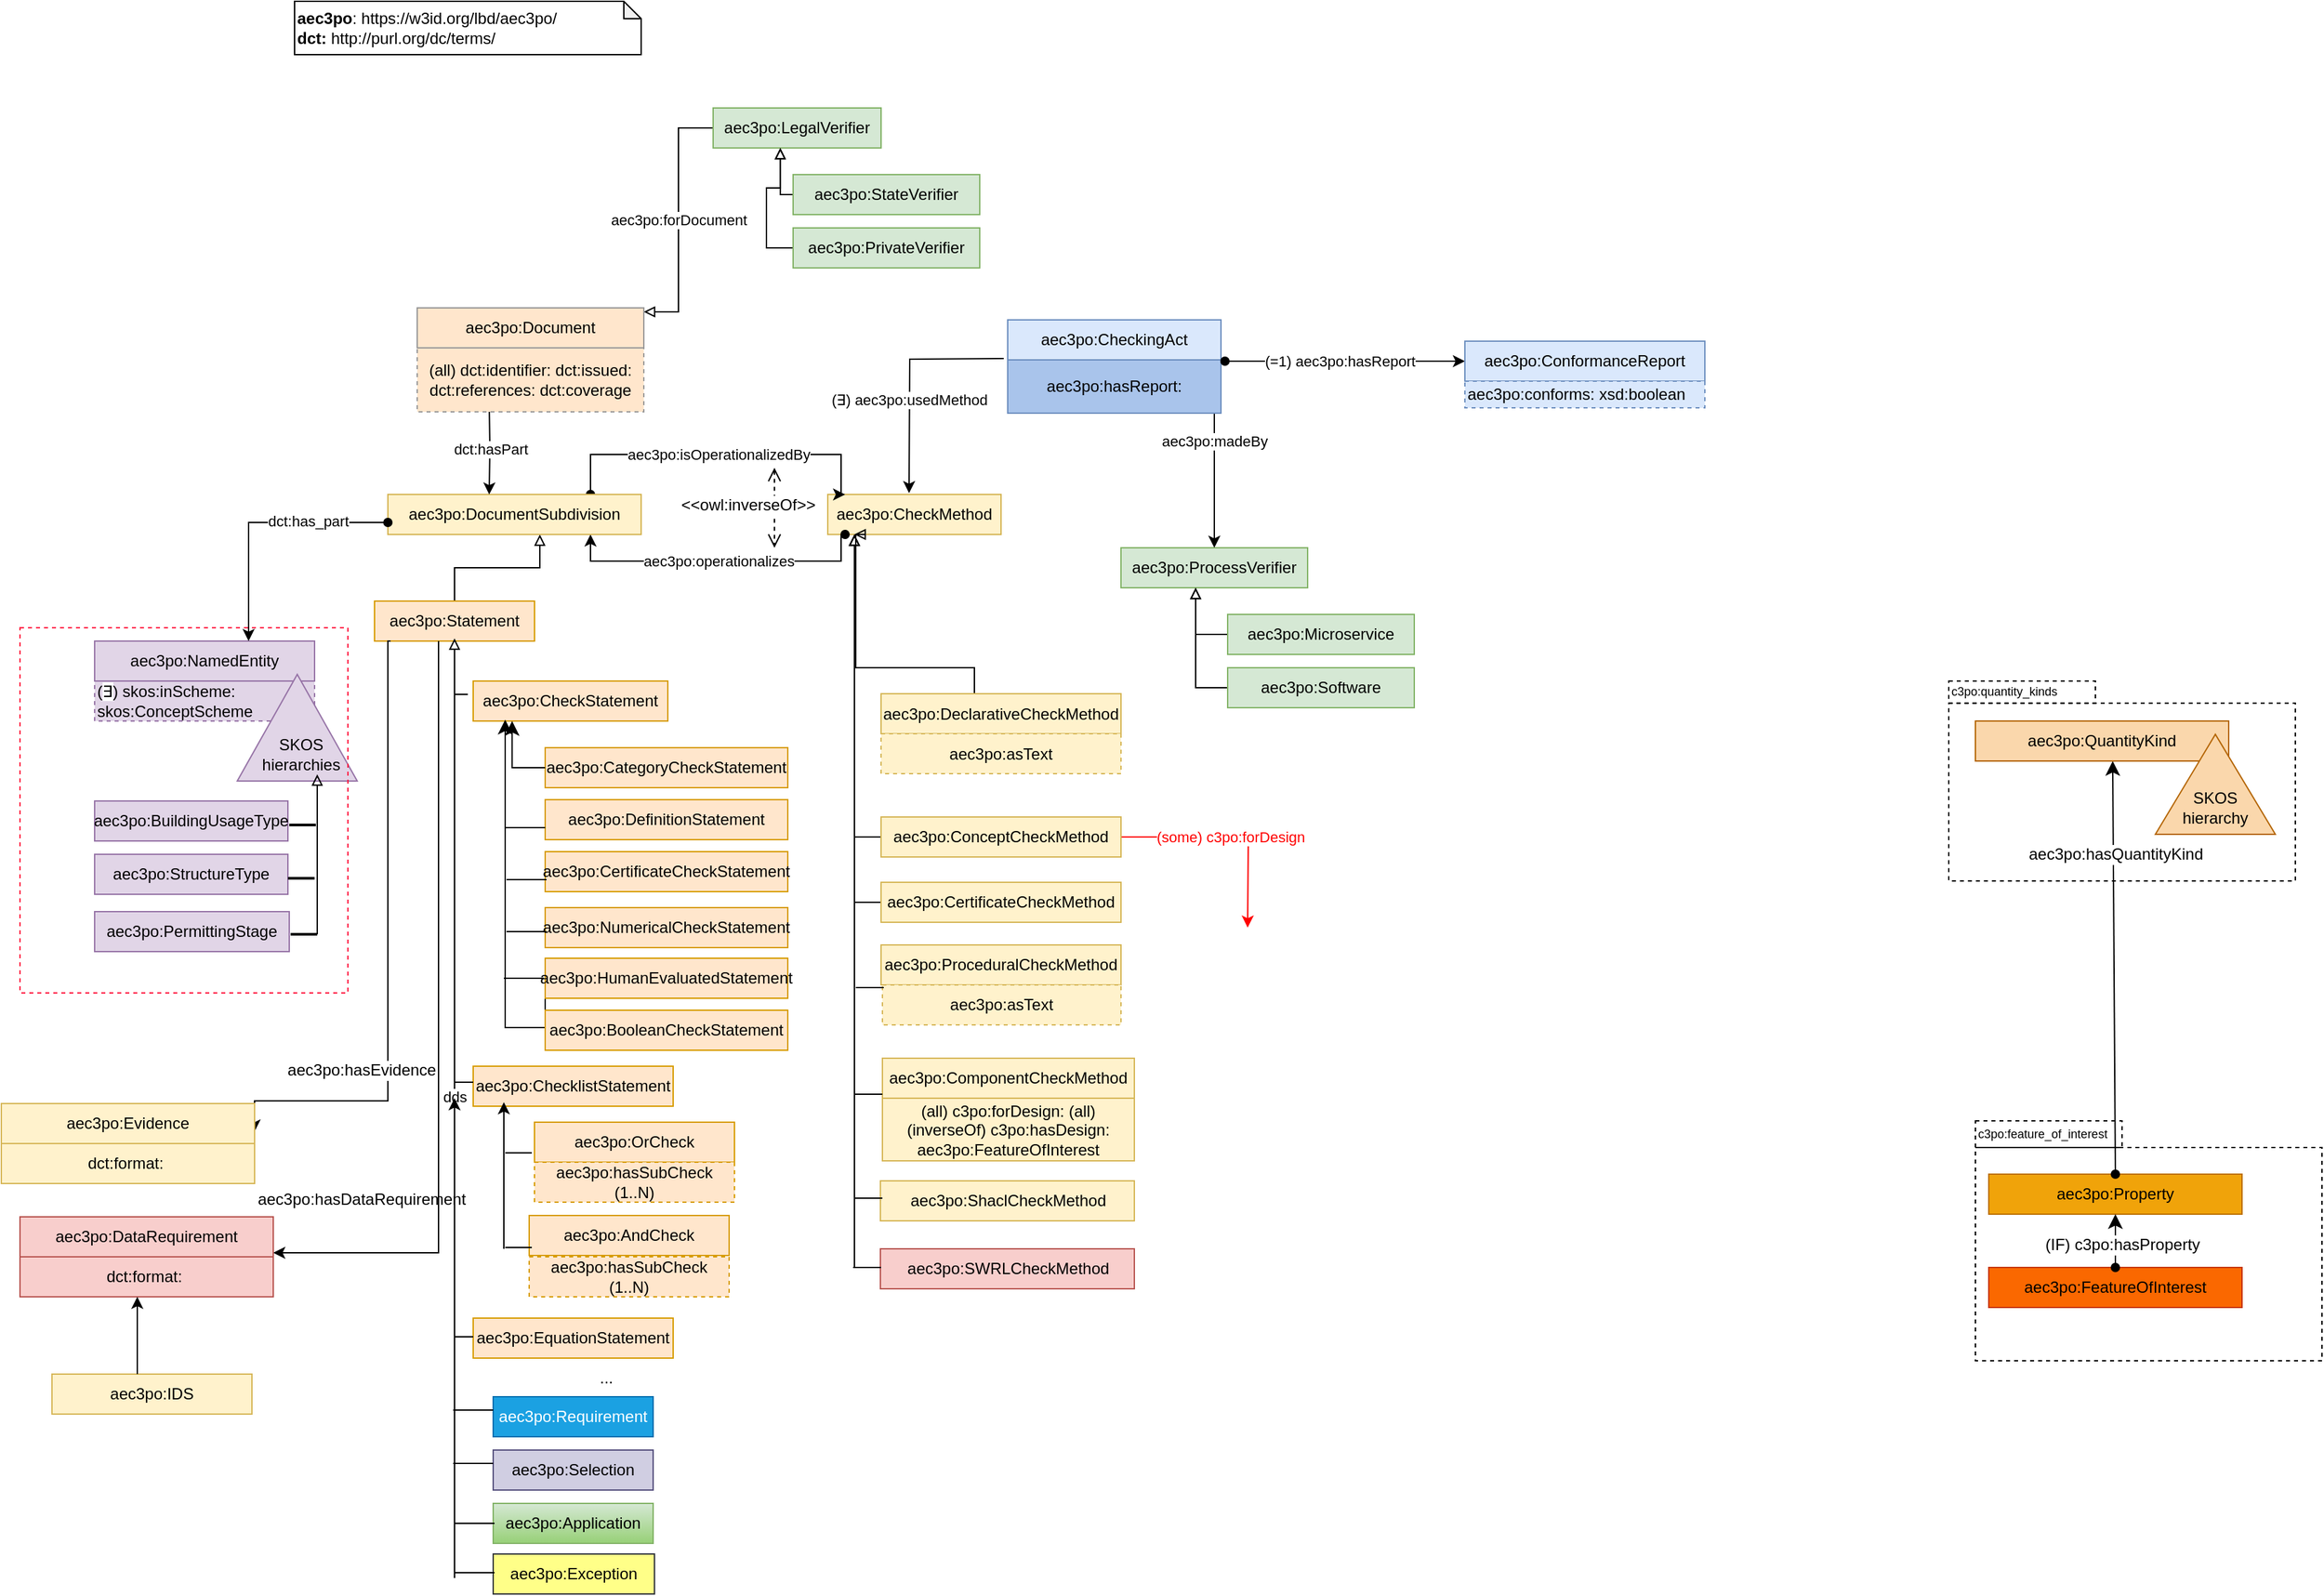 <mxfile version="21.6.6" type="github" pages="14">
  <diagram id="UScC1cD7duom_8nnRo4U" name="aec3po">
    <mxGraphModel dx="1586" dy="1601" grid="1" gridSize="10" guides="1" tooltips="1" connect="1" arrows="1" fold="1" page="1" pageScale="1" pageWidth="827" pageHeight="1169" math="0" shadow="0">
      <root>
        <mxCell id="0" />
        <mxCell id="1" parent="0" />
        <mxCell id="jokni7KNenPgXpSmiYM0-3" value="" style="group" parent="1" vertex="1" connectable="0">
          <mxGeometry x="1261" y="700" width="260" height="180" as="geometry" />
        </mxCell>
        <mxCell id="jokni7KNenPgXpSmiYM0-1" value="" style="rounded=0;whiteSpace=wrap;html=1;fontSize=9;fillColor=none;dashed=1;" parent="jokni7KNenPgXpSmiYM0-3" vertex="1">
          <mxGeometry y="20" width="260" height="160" as="geometry" />
        </mxCell>
        <mxCell id="jokni7KNenPgXpSmiYM0-2" value="c3po:feature_of_interest" style="text;html=1;strokeColor=default;fillColor=none;align=left;verticalAlign=middle;whiteSpace=wrap;rounded=0;dashed=1;fontSize=9;" parent="jokni7KNenPgXpSmiYM0-3" vertex="1">
          <mxGeometry width="110" height="20" as="geometry" />
        </mxCell>
        <mxCell id="nIFLo1w1Xrx-wlBWvT0a-1" value="&lt;b&gt;aec3po&lt;/b&gt;&lt;span style=&quot;background-color: initial;&quot;&gt;: https://w3id.org/lbd/aec3po/&lt;/span&gt;&lt;b&gt;&lt;br&gt;&lt;/b&gt;&lt;b style=&quot;--tw-border-spacing-x: 0; --tw-border-spacing-y: 0; --tw-translate-x: 0; --tw-translate-y: 0; --tw-rotate: 0; --tw-skew-x: 0; --tw-skew-y: 0; --tw-scale-x: 1; --tw-scale-y: 1; --tw-pan-x: ; --tw-pan-y: ; --tw-pinch-zoom: ; --tw-scroll-snap-strictness: proximity; --tw-ordinal: ; --tw-slashed-zero: ; --tw-numeric-figure: ; --tw-numeric-spacing: ; --tw-numeric-fraction: ; --tw-ring-inset: ; --tw-ring-offset-width: 0px; --tw-ring-offset-color: #fff; --tw-ring-color: rgb(59 130 246 / 0.5); --tw-ring-offset-shadow: 0 0 #0000; --tw-ring-shadow: 0 0 #0000; --tw-shadow: 0 0 #0000; --tw-shadow-colored: 0 0 #0000; --tw-blur: ; --tw-brightness: ; --tw-contrast: ; --tw-grayscale: ; --tw-hue-rotate: ; --tw-invert: ; --tw-saturate: ; --tw-sepia: ; --tw-drop-shadow: ; --tw-backdrop-blur: ; --tw-backdrop-brightness: ; --tw-backdrop-contrast: ; --tw-backdrop-grayscale: ; --tw-backdrop-hue-rotate: ; --tw-backdrop-invert: ; --tw-backdrop-opacity: ; --tw-backdrop-saturate: ; --tw-backdrop-sepia: ; border-color: var(--border-color); background-color: initial;&quot;&gt;dct:&lt;/b&gt;&amp;nbsp;http://purl.org/dc/terms/" style="shape=note;whiteSpace=wrap;html=1;backgroundOutline=1;darkOpacity=0.05;size=13;align=left;" parent="1" vertex="1">
          <mxGeometry y="-140" width="260" height="40" as="geometry" />
        </mxCell>
        <mxCell id="nIFLo1w1Xrx-wlBWvT0a-2" value="aec3po:FeatureOfInterest" style="rounded=0;whiteSpace=wrap;html=1;snapToPoint=1;points=[[0.1,0],[0.2,0],[0.3,0],[0.4,0],[0.5,0],[0.6,0],[0.7,0],[0.8,0],[0.9,0],[0,0.1],[0,0.3],[0,0.5],[0,0.7],[0,0.9],[0.1,1],[0.2,1],[0.3,1],[0.4,1],[0.5,1],[0.6,1],[0.7,1],[0.8,1],[0.9,1],[1,0.1],[1,0.3],[1,0.5],[1,0.7],[1,0.9]];fillColor=#fa6800;fontColor=#000000;strokeColor=#C73500;" parent="1" vertex="1">
          <mxGeometry x="1271" y="810" width="190" height="30" as="geometry" />
        </mxCell>
        <mxCell id="nIFLo1w1Xrx-wlBWvT0a-9" value="aec3po:Property" style="rounded=0;whiteSpace=wrap;html=1;snapToPoint=1;points=[[0.1,0],[0.2,0],[0.3,0],[0.4,0],[0.5,0],[0.6,0],[0.7,0],[0.8,0],[0.9,0],[0,0.1],[0,0.3],[0,0.5],[0,0.7],[0,0.9],[0.1,1],[0.2,1],[0.3,1],[0.4,1],[0.5,1],[0.6,1],[0.7,1],[0.8,1],[0.9,1],[1,0.1],[1,0.3],[1,0.5],[1,0.7],[1,0.9]];fillColor=#f0a30a;fontColor=#000000;strokeColor=#BD7000;" parent="1" vertex="1">
          <mxGeometry x="1271" y="740" width="190" height="30" as="geometry" />
        </mxCell>
        <mxCell id="_TGrfCJ_9bRbSxPVq6Wt-4" style="edgeStyle=orthogonalEdgeStyle;rounded=0;orthogonalLoop=1;jettySize=auto;html=1;entryX=0.6;entryY=1;entryDx=0;entryDy=0;endArrow=block;endFill=0;" parent="1" source="nIFLo1w1Xrx-wlBWvT0a-10" target="_TGrfCJ_9bRbSxPVq6Wt-2" edge="1">
          <mxGeometry relative="1" as="geometry" />
        </mxCell>
        <mxCell id="nIFLo1w1Xrx-wlBWvT0a-10" value="aec3po:Statement" style="rounded=0;whiteSpace=wrap;html=1;snapToPoint=1;points=[[0.1,0],[0.2,0],[0.3,0],[0.4,0],[0.5,0],[0.6,0],[0.7,0],[0.8,0],[0.9,0],[0,0.1],[0,0.3],[0,0.5],[0,0.7],[0,0.9],[0.1,1],[0.2,1],[0.3,1],[0.4,1],[0.5,1],[0.6,1],[0.7,1],[0.8,1],[0.9,1],[1,0.1],[1,0.3],[1,0.5],[1,0.7],[1,0.9]];fillColor=#ffe6cc;strokeColor=#d79b00;" parent="1" vertex="1">
          <mxGeometry x="60" y="310" width="120" height="30" as="geometry" />
        </mxCell>
        <mxCell id="nIFLo1w1Xrx-wlBWvT0a-14" value="" style="endArrow=classic;html=1;entryX=0.5;entryY=1;entryDx=0;entryDy=0;endSize=8;arcSize=0;rounded=0;startArrow=oval;startFill=1;exitX=0.5;exitY=0;exitDx=0;exitDy=0;" parent="1" source="nIFLo1w1Xrx-wlBWvT0a-2" target="nIFLo1w1Xrx-wlBWvT0a-9" edge="1">
          <mxGeometry width="50" height="50" relative="1" as="geometry">
            <mxPoint x="1311" y="405" as="sourcePoint" />
            <mxPoint x="618" y="40" as="targetPoint" />
          </mxGeometry>
        </mxCell>
        <mxCell id="nIFLo1w1Xrx-wlBWvT0a-15" value="&lt;div&gt;(IF) c3po:hasProperty&lt;br&gt;&lt;/div&gt;" style="text;html=1;align=center;verticalAlign=middle;resizable=0;points=[];labelBackgroundColor=#ffffff;" parent="nIFLo1w1Xrx-wlBWvT0a-14" vertex="1" connectable="0">
          <mxGeometry x="-0.127" relative="1" as="geometry">
            <mxPoint x="5" as="offset" />
          </mxGeometry>
        </mxCell>
        <mxCell id="nIFLo1w1Xrx-wlBWvT0a-17" value="&lt;span style=&quot;color: rgb(0, 0, 0); font-family: Helvetica; font-size: 12px; font-style: normal; font-variant-ligatures: normal; font-variant-caps: normal; font-weight: 400; letter-spacing: normal; orphans: 2; text-align: center; text-indent: 0px; text-transform: none; widows: 2; word-spacing: 0px; -webkit-text-stroke-width: 0px; background-color: rgb(255, 255, 255); text-decoration-thickness: initial; text-decoration-style: initial; text-decoration-color: initial; float: none; display: inline !important;&quot;&gt;aec3po:hasQuantityKind&lt;/span&gt;" style="endArrow=classic;html=1;endSize=8;arcSize=0;rounded=0;startArrow=oval;startFill=1;exitX=0.5;exitY=0;exitDx=0;exitDy=0;entryX=0.542;entryY=1;entryDx=0;entryDy=0;entryPerimeter=0;" parent="1" source="nIFLo1w1Xrx-wlBWvT0a-9" target="nIFLo1w1Xrx-wlBWvT0a-16" edge="1">
          <mxGeometry x="0.548" y="-2" width="50" height="50" relative="1" as="geometry">
            <mxPoint x="1231" y="90" as="sourcePoint" />
            <mxPoint x="1191" y="50" as="targetPoint" />
            <mxPoint as="offset" />
          </mxGeometry>
        </mxCell>
        <mxCell id="nIFLo1w1Xrx-wlBWvT0a-16" value="aec3po:QuantityKind" style="rounded=0;whiteSpace=wrap;html=1;snapToPoint=1;points=[[0.1,0],[0.2,0],[0.3,0],[0.4,0],[0.5,0],[0.6,0],[0.7,0],[0.8,0],[0.9,0],[0,0.1],[0,0.3],[0,0.5],[0,0.7],[0,0.9],[0.1,1],[0.2,1],[0.3,1],[0.4,1],[0.5,1],[0.6,1],[0.7,1],[0.8,1],[0.9,1],[1,0.1],[1,0.3],[1,0.5],[1,0.7],[1,0.9]];fillColor=#fad7ac;strokeColor=#b46504;" parent="1" vertex="1">
          <mxGeometry x="1261" y="400" width="190" height="30" as="geometry" />
        </mxCell>
        <mxCell id="nIFLo1w1Xrx-wlBWvT0a-28" value="aec3po:ProcessVerifier" style="rounded=0;whiteSpace=wrap;html=1;snapToPoint=1;points=[[0.1,0],[0.2,0],[0.3,0],[0.4,0],[0.5,0],[0.6,0],[0.7,0],[0.8,0],[0.9,0],[0,0.1],[0,0.3],[0,0.5],[0,0.7],[0,0.9],[0.1,1],[0.2,1],[0.3,1],[0.4,1],[0.5,1],[0.6,1],[0.7,1],[0.8,1],[0.9,1],[1,0.1],[1,0.3],[1,0.5],[1,0.7],[1,0.9]];fillColor=#d5e8d4;strokeColor=#82b366;" parent="1" vertex="1">
          <mxGeometry x="620" y="270" width="140" height="30" as="geometry" />
        </mxCell>
        <mxCell id="nIFLo1w1Xrx-wlBWvT0a-29" value="aec3po:CheckMethod" style="rounded=0;whiteSpace=wrap;html=1;snapToPoint=1;points=[[0.1,0],[0.2,0],[0.3,0],[0.4,0],[0.5,0],[0.6,0],[0.7,0],[0.8,0],[0.9,0],[0,0.1],[0,0.3],[0,0.5],[0,0.7],[0,0.9],[0.1,1],[0.2,1],[0.3,1],[0.4,1],[0.5,1],[0.6,1],[0.7,1],[0.8,1],[0.9,1],[1,0.1],[1,0.3],[1,0.5],[1,0.7],[1,0.9]];fillColor=#fff2cc;strokeColor=#d6b656;" parent="1" vertex="1">
          <mxGeometry x="400" y="230" width="130" height="30" as="geometry" />
        </mxCell>
        <mxCell id="nIFLo1w1Xrx-wlBWvT0a-112" value="aec3po:madeBy" style="edgeStyle=orthogonalEdgeStyle;rounded=0;orthogonalLoop=1;jettySize=auto;html=1;entryX=0.5;entryY=0;entryDx=0;entryDy=0;startArrow=none;startFill=0;endArrow=classic;endFill=1;exitX=1;exitY=0.5;exitDx=0;exitDy=0;" parent="1" source="nIFLo1w1Xrx-wlBWvT0a-32" target="nIFLo1w1Xrx-wlBWvT0a-28" edge="1">
          <mxGeometry relative="1" as="geometry">
            <Array as="points">
              <mxPoint x="690" y="145" />
            </Array>
          </mxGeometry>
        </mxCell>
        <mxCell id="nIFLo1w1Xrx-wlBWvT0a-114" value="(∃) aec3po:usedMethod" style="edgeStyle=orthogonalEdgeStyle;rounded=0;orthogonalLoop=1;jettySize=auto;html=1;startArrow=none;startFill=0;endArrow=classic;endFill=1;entryX=0.5;entryY=0;entryDx=0;entryDy=0;" parent="1" edge="1">
          <mxGeometry x="0.187" relative="1" as="geometry">
            <mxPoint as="offset" />
            <mxPoint x="532" y="128" as="sourcePoint" />
            <mxPoint x="461" y="229" as="targetPoint" />
          </mxGeometry>
        </mxCell>
        <mxCell id="nIFLo1w1Xrx-wlBWvT0a-32" value="aec3po:CheckingAct" style="rounded=0;whiteSpace=wrap;html=1;snapToPoint=1;points=[[0.1,0],[0.2,0],[0.3,0],[0.4,0],[0.5,0],[0.6,0],[0.7,0],[0.8,0],[0.9,0],[0,0.1],[0,0.3],[0,0.5],[0,0.7],[0,0.9],[0.1,1],[0.2,1],[0.3,1],[0.4,1],[0.5,1],[0.6,1],[0.7,1],[0.8,1],[0.9,1],[1,0.1],[1,0.3],[1,0.5],[1,0.7],[1,0.9]];fillColor=#dae8fc;strokeColor=#6c8ebf;" parent="1" vertex="1">
          <mxGeometry x="535" y="99" width="160" height="30" as="geometry" />
        </mxCell>
        <mxCell id="nIFLo1w1Xrx-wlBWvT0a-63" value="aec3po:isOperationalizedBy" style="edgeStyle=orthogonalEdgeStyle;rounded=0;orthogonalLoop=1;jettySize=auto;html=1;exitX=0.8;exitY=0;exitDx=0;exitDy=0;entryX=0.1;entryY=0;entryDx=0;entryDy=0;startArrow=oval;startFill=1;endArrow=classic;endFill=1;" parent="1" source="_TGrfCJ_9bRbSxPVq6Wt-2" target="nIFLo1w1Xrx-wlBWvT0a-29" edge="1">
          <mxGeometry relative="1" as="geometry">
            <Array as="points">
              <mxPoint x="222" y="200" />
              <mxPoint x="410" y="200" />
            </Array>
          </mxGeometry>
        </mxCell>
        <mxCell id="nIFLo1w1Xrx-wlBWvT0a-64" value="aec3po:operationalizes" style="edgeStyle=orthogonalEdgeStyle;rounded=0;orthogonalLoop=1;jettySize=auto;html=1;startArrow=oval;startFill=1;endArrow=classic;endFill=1;exitX=0.1;exitY=1;exitDx=0;exitDy=0;entryX=0.8;entryY=1;entryDx=0;entryDy=0;" parent="1" source="nIFLo1w1Xrx-wlBWvT0a-29" target="_TGrfCJ_9bRbSxPVq6Wt-2" edge="1">
          <mxGeometry relative="1" as="geometry">
            <mxPoint x="320" y="280" as="sourcePoint" />
            <mxPoint x="140" y="260" as="targetPoint" />
            <Array as="points">
              <mxPoint x="410" y="280" />
              <mxPoint x="222" y="280" />
            </Array>
          </mxGeometry>
        </mxCell>
        <mxCell id="nIFLo1w1Xrx-wlBWvT0a-69" value="" style="endArrow=open;html=1;fontColor=#000099;endFill=0;dashed=1;endSize=8;startArrow=open;startFill=0;startSize=8;arcSize=0;rounded=0;" parent="1" edge="1">
          <mxGeometry width="50" height="50" relative="1" as="geometry">
            <mxPoint x="360" y="210" as="sourcePoint" />
            <mxPoint x="360" y="270" as="targetPoint" />
          </mxGeometry>
        </mxCell>
        <mxCell id="nIFLo1w1Xrx-wlBWvT0a-70" value="&amp;lt;&amp;lt;owl:inverseOf&amp;gt;&amp;gt;" style="text;html=1;align=center;verticalAlign=middle;resizable=0;points=[];fontColor=#000000;labelBackgroundColor=#ffffff;" parent="nIFLo1w1Xrx-wlBWvT0a-69" vertex="1" connectable="0">
          <mxGeometry x="-0.328" relative="1" as="geometry">
            <mxPoint x="-20" y="8" as="offset" />
          </mxGeometry>
        </mxCell>
        <mxCell id="nIFLo1w1Xrx-wlBWvT0a-76" value="aec3po:OrCheck" style="rounded=0;whiteSpace=wrap;html=1;snapToPoint=1;points=[[0.1,0],[0.2,0],[0.3,0],[0.4,0],[0.5,0],[0.6,0],[0.7,0],[0.8,0],[0.9,0],[0,0.1],[0,0.3],[0,0.5],[0,0.7],[0,0.9],[0.1,1],[0.2,1],[0.3,1],[0.4,1],[0.5,1],[0.6,1],[0.7,1],[0.8,1],[0.9,1],[1,0.1],[1,0.3],[1,0.5],[1,0.7],[1,0.9]];fillColor=#ffe6cc;strokeColor=#d79b00;" parent="1" vertex="1">
          <mxGeometry x="180" y="701" width="150" height="30" as="geometry" />
        </mxCell>
        <mxCell id="nIFLo1w1Xrx-wlBWvT0a-77" value="aec3po:hasSubCheck (1..N)" style="rounded=0;whiteSpace=wrap;html=1;snapToPoint=1;points=[[0.1,0],[0.2,0],[0.3,0],[0.4,0],[0.5,0],[0.6,0],[0.7,0],[0.8,0],[0.9,0],[0,0.1],[0,0.3],[0,0.5],[0,0.7],[0,0.9],[0.1,1],[0.2,1],[0.3,1],[0.4,1],[0.5,1],[0.6,1],[0.7,1],[0.8,1],[0.9,1],[1,0.1],[1,0.3],[1,0.5],[1,0.7],[1,0.9]];dashed=1;fillColor=#ffe6cc;strokeColor=#d79b00;" parent="1" vertex="1">
          <mxGeometry x="180" y="731" width="150" height="30" as="geometry" />
        </mxCell>
        <mxCell id="nIFLo1w1Xrx-wlBWvT0a-80" value="&lt;font color=&quot;#ff0000&quot;&gt;(some) c3po:forDesign&lt;/font&gt;" style="edgeStyle=orthogonalEdgeStyle;rounded=0;orthogonalLoop=1;jettySize=auto;html=1;exitX=1;exitY=0.5;exitDx=0;exitDy=0;entryX=0;entryY=0.5;entryDx=0;entryDy=0;startArrow=none;startFill=0;endArrow=classic;endFill=1;strokeColor=#FF0000;" parent="1" source="nIFLo1w1Xrx-wlBWvT0a-78" edge="1">
          <mxGeometry relative="1" as="geometry">
            <mxPoint x="715" y="555" as="targetPoint" />
          </mxGeometry>
        </mxCell>
        <mxCell id="nIFLo1w1Xrx-wlBWvT0a-95" style="edgeStyle=orthogonalEdgeStyle;rounded=0;orthogonalLoop=1;jettySize=auto;html=1;exitX=0;exitY=0.5;exitDx=0;exitDy=0;startArrow=none;startFill=0;endArrow=block;endFill=0;" parent="1" source="nIFLo1w1Xrx-wlBWvT0a-78" edge="1">
          <mxGeometry relative="1" as="geometry">
            <mxPoint x="420" y="260" as="targetPoint" />
          </mxGeometry>
        </mxCell>
        <mxCell id="nIFLo1w1Xrx-wlBWvT0a-78" value="aec3po:ConceptCheckMethod" style="rounded=0;whiteSpace=wrap;html=1;snapToPoint=1;points=[[0.1,0],[0.2,0],[0.3,0],[0.4,0],[0.5,0],[0.6,0],[0.7,0],[0.8,0],[0.9,0],[0,0.1],[0,0.3],[0,0.5],[0,0.7],[0,0.9],[0.1,1],[0.2,1],[0.3,1],[0.4,1],[0.5,1],[0.6,1],[0.7,1],[0.8,1],[0.9,1],[1,0.1],[1,0.3],[1,0.5],[1,0.7],[1,0.9]];fillColor=#fff2cc;strokeColor=#d6b656;" parent="1" vertex="1">
          <mxGeometry x="440" y="472" width="180" height="30" as="geometry" />
        </mxCell>
        <mxCell id="nIFLo1w1Xrx-wlBWvT0a-94" style="edgeStyle=orthogonalEdgeStyle;rounded=0;orthogonalLoop=1;jettySize=auto;html=1;exitX=0;exitY=0.5;exitDx=0;exitDy=0;startArrow=none;startFill=0;endArrow=block;endFill=0;" parent="1" source="nIFLo1w1Xrx-wlBWvT0a-81" edge="1">
          <mxGeometry relative="1" as="geometry">
            <mxPoint x="420" y="260" as="targetPoint" />
          </mxGeometry>
        </mxCell>
        <mxCell id="nIFLo1w1Xrx-wlBWvT0a-81" value="aec3po:CertificateCheckMethod" style="rounded=0;whiteSpace=wrap;html=1;snapToPoint=1;points=[[0.1,0],[0.2,0],[0.3,0],[0.4,0],[0.5,0],[0.6,0],[0.7,0],[0.8,0],[0.9,0],[0,0.1],[0,0.3],[0,0.5],[0,0.7],[0,0.9],[0.1,1],[0.2,1],[0.3,1],[0.4,1],[0.5,1],[0.6,1],[0.7,1],[0.8,1],[0.9,1],[1,0.1],[1,0.3],[1,0.5],[1,0.7],[1,0.9]];fillColor=#fff2cc;strokeColor=#d6b656;" parent="1" vertex="1">
          <mxGeometry x="440" y="521" width="180" height="30" as="geometry" />
        </mxCell>
        <mxCell id="nIFLo1w1Xrx-wlBWvT0a-93" style="edgeStyle=orthogonalEdgeStyle;rounded=0;orthogonalLoop=1;jettySize=auto;html=1;startArrow=none;startFill=0;endArrow=block;endFill=0;" parent="1" edge="1">
          <mxGeometry relative="1" as="geometry">
            <mxPoint x="420" y="260" as="targetPoint" />
            <mxPoint x="420" y="810" as="sourcePoint" />
            <Array as="points">
              <mxPoint x="420" y="760" />
            </Array>
          </mxGeometry>
        </mxCell>
        <mxCell id="nIFLo1w1Xrx-wlBWvT0a-82" value="aec3po:ComponentCheckMethod" style="rounded=0;whiteSpace=wrap;html=1;snapToPoint=1;points=[[0.1,0],[0.2,0],[0.3,0],[0.4,0],[0.5,0],[0.6,0],[0.7,0],[0.8,0],[0.9,0],[0,0.1],[0,0.3],[0,0.5],[0,0.7],[0,0.9],[0.1,1],[0.2,1],[0.3,1],[0.4,1],[0.5,1],[0.6,1],[0.7,1],[0.8,1],[0.9,1],[1,0.1],[1,0.3],[1,0.5],[1,0.7],[1,0.9]];fillColor=#fff2cc;strokeColor=#d6b656;" parent="1" vertex="1">
          <mxGeometry x="441" y="653" width="189" height="30" as="geometry" />
        </mxCell>
        <mxCell id="nIFLo1w1Xrx-wlBWvT0a-92" style="edgeStyle=orthogonalEdgeStyle;rounded=0;orthogonalLoop=1;jettySize=auto;html=1;exitX=1;exitY=0.5;exitDx=0;exitDy=0;startArrow=none;startFill=0;endArrow=block;endFill=0;" parent="1" source="nIFLo1w1Xrx-wlBWvT0a-84" edge="1">
          <mxGeometry relative="1" as="geometry">
            <mxPoint x="420" y="260" as="targetPoint" />
            <Array as="points">
              <mxPoint x="510" y="395" />
              <mxPoint x="510" y="360" />
              <mxPoint x="421" y="360" />
            </Array>
          </mxGeometry>
        </mxCell>
        <mxCell id="nIFLo1w1Xrx-wlBWvT0a-84" value="aec3po:DeclarativeCheckMethod" style="rounded=0;whiteSpace=wrap;html=1;snapToPoint=1;points=[[0.1,0],[0.2,0],[0.3,0],[0.4,0],[0.5,0],[0.6,0],[0.7,0],[0.8,0],[0.9,0],[0,0.1],[0,0.3],[0,0.5],[0,0.7],[0,0.9],[0.1,1],[0.2,1],[0.3,1],[0.4,1],[0.5,1],[0.6,1],[0.7,1],[0.8,1],[0.9,1],[1,0.1],[1,0.3],[1,0.5],[1,0.7],[1,0.9]];fillColor=#fff2cc;strokeColor=#d6b656;" parent="1" vertex="1">
          <mxGeometry x="440" y="379.5" width="180" height="30" as="geometry" />
        </mxCell>
        <mxCell id="nIFLo1w1Xrx-wlBWvT0a-87" value="aec3po:ProceduralCheckMethod" style="rounded=0;whiteSpace=wrap;html=1;snapToPoint=1;points=[[0.1,0],[0.2,0],[0.3,0],[0.4,0],[0.5,0],[0.6,0],[0.7,0],[0.8,0],[0.9,0],[0,0.1],[0,0.3],[0,0.5],[0,0.7],[0,0.9],[0.1,1],[0.2,1],[0.3,1],[0.4,1],[0.5,1],[0.6,1],[0.7,1],[0.8,1],[0.9,1],[1,0.1],[1,0.3],[1,0.5],[1,0.7],[1,0.9]];fillColor=#fff2cc;strokeColor=#d6b656;" parent="1" vertex="1">
          <mxGeometry x="440" y="568" width="180" height="30" as="geometry" />
        </mxCell>
        <mxCell id="nIFLo1w1Xrx-wlBWvT0a-88" value="aec3po:asText" style="rounded=0;whiteSpace=wrap;html=1;snapToPoint=1;points=[[0.1,0],[0.2,0],[0.3,0],[0.4,0],[0.5,0],[0.6,0],[0.7,0],[0.8,0],[0.9,0],[0,0.1],[0,0.3],[0,0.5],[0,0.7],[0,0.9],[0.1,1],[0.2,1],[0.3,1],[0.4,1],[0.5,1],[0.6,1],[0.7,1],[0.8,1],[0.9,1],[1,0.1],[1,0.3],[1,0.5],[1,0.7],[1,0.9]];dashed=1;fillColor=#fff2cc;strokeColor=#d6b656;" parent="1" vertex="1">
          <mxGeometry x="441" y="598" width="179" height="30" as="geometry" />
        </mxCell>
        <mxCell id="nIFLo1w1Xrx-wlBWvT0a-90" value="aec3po:asText" style="rounded=0;whiteSpace=wrap;html=1;snapToPoint=1;points=[[0.1,0],[0.2,0],[0.3,0],[0.4,0],[0.5,0],[0.6,0],[0.7,0],[0.8,0],[0.9,0],[0,0.1],[0,0.3],[0,0.5],[0,0.7],[0,0.9],[0.1,1],[0.2,1],[0.3,1],[0.4,1],[0.5,1],[0.6,1],[0.7,1],[0.8,1],[0.9,1],[1,0.1],[1,0.3],[1,0.5],[1,0.7],[1,0.9]];dashed=1;fillColor=#fff2cc;strokeColor=#d6b656;" parent="1" vertex="1">
          <mxGeometry x="440" y="409.5" width="180" height="30" as="geometry" />
        </mxCell>
        <mxCell id="nIFLo1w1Xrx-wlBWvT0a-100" style="edgeStyle=orthogonalEdgeStyle;rounded=0;orthogonalLoop=1;jettySize=auto;html=1;exitX=0;exitY=0.5;exitDx=0;exitDy=0;entryX=0.4;entryY=1;entryDx=0;entryDy=0;startArrow=none;startFill=0;endArrow=block;endFill=0;" parent="1" source="nIFLo1w1Xrx-wlBWvT0a-98" target="nIFLo1w1Xrx-wlBWvT0a-28" edge="1">
          <mxGeometry relative="1" as="geometry" />
        </mxCell>
        <mxCell id="nIFLo1w1Xrx-wlBWvT0a-98" value="aec3po:Microservice" style="rounded=0;whiteSpace=wrap;html=1;snapToPoint=1;points=[[0.1,0],[0.2,0],[0.3,0],[0.4,0],[0.5,0],[0.6,0],[0.7,0],[0.8,0],[0.9,0],[0,0.1],[0,0.3],[0,0.5],[0,0.7],[0,0.9],[0.1,1],[0.2,1],[0.3,1],[0.4,1],[0.5,1],[0.6,1],[0.7,1],[0.8,1],[0.9,1],[1,0.1],[1,0.3],[1,0.5],[1,0.7],[1,0.9]];fillColor=#d5e8d4;strokeColor=#82b366;" parent="1" vertex="1">
          <mxGeometry x="700" y="320" width="140" height="30" as="geometry" />
        </mxCell>
        <mxCell id="nIFLo1w1Xrx-wlBWvT0a-101" style="edgeStyle=orthogonalEdgeStyle;rounded=0;orthogonalLoop=1;jettySize=auto;html=1;exitX=0;exitY=0.5;exitDx=0;exitDy=0;entryX=0.4;entryY=1;entryDx=0;entryDy=0;startArrow=none;startFill=0;endArrow=block;endFill=0;" parent="1" source="nIFLo1w1Xrx-wlBWvT0a-99" target="nIFLo1w1Xrx-wlBWvT0a-28" edge="1">
          <mxGeometry relative="1" as="geometry" />
        </mxCell>
        <mxCell id="nIFLo1w1Xrx-wlBWvT0a-99" value="aec3po:Software" style="rounded=0;whiteSpace=wrap;html=1;snapToPoint=1;points=[[0.1,0],[0.2,0],[0.3,0],[0.4,0],[0.5,0],[0.6,0],[0.7,0],[0.8,0],[0.9,0],[0,0.1],[0,0.3],[0,0.5],[0,0.7],[0,0.9],[0.1,1],[0.2,1],[0.3,1],[0.4,1],[0.5,1],[0.6,1],[0.7,1],[0.8,1],[0.9,1],[1,0.1],[1,0.3],[1,0.5],[1,0.7],[1,0.9]];fillColor=#d5e8d4;strokeColor=#82b366;" parent="1" vertex="1">
          <mxGeometry x="700" y="360" width="140" height="30" as="geometry" />
        </mxCell>
        <mxCell id="nIFLo1w1Xrx-wlBWvT0a-130" value="aec3po:hasReport:" style="rounded=0;whiteSpace=wrap;html=1;snapToPoint=1;points=[[0.1,0],[0.2,0],[0.3,0],[0.4,0],[0.5,0],[0.6,0],[0.7,0],[0.8,0],[0.9,0],[0,0.1],[0,0.3],[0,0.5],[0,0.7],[0,0.9],[0.1,1],[0.2,1],[0.3,1],[0.4,1],[0.5,1],[0.6,1],[0.7,1],[0.8,1],[0.9,1],[1,0.1],[1,0.3],[1,0.5],[1,0.7],[1,0.9]];fillColor=#A9C4EB;strokeColor=#6c8ebf;" parent="1" vertex="1">
          <mxGeometry x="535" y="129" width="160" height="40" as="geometry" />
        </mxCell>
        <mxCell id="nIFLo1w1Xrx-wlBWvT0a-135" value="(all) c3po:forDesign: (all) (inverseOf) c3po:hasDesign: aec3po:FeatureOfInterest" style="rounded=0;whiteSpace=wrap;html=1;snapToPoint=1;points=[[0.1,0],[0.2,0],[0.3,0],[0.4,0],[0.5,0],[0.6,0],[0.7,0],[0.8,0],[0.9,0],[0,0.1],[0,0.3],[0,0.5],[0,0.7],[0,0.9],[0.1,1],[0.2,1],[0.3,1],[0.4,1],[0.5,1],[0.6,1],[0.7,1],[0.8,1],[0.9,1],[1,0.1],[1,0.3],[1,0.5],[1,0.7],[1,0.9]];fillColor=#fff2cc;strokeColor=#d6b656;" parent="1" vertex="1">
          <mxGeometry x="441" y="683" width="189" height="47" as="geometry" />
        </mxCell>
        <mxCell id="nIFLo1w1Xrx-wlBWvT0a-138" value="" style="triangle;whiteSpace=wrap;html=1;rotation=-90;fillColor=#fad7ac;strokeColor=#b46504;" parent="1" vertex="1">
          <mxGeometry x="1403.5" y="402.5" width="75" height="90" as="geometry" />
        </mxCell>
        <mxCell id="nIFLo1w1Xrx-wlBWvT0a-139" value="SKOS hierarchy" style="text;html=1;strokeColor=none;fillColor=none;align=center;verticalAlign=middle;whiteSpace=wrap;rounded=0;" parent="1" vertex="1">
          <mxGeometry x="1411" y="450" width="60" height="30" as="geometry" />
        </mxCell>
        <mxCell id="_TGrfCJ_9bRbSxPVq6Wt-2" value="aec3po:DocumentSubdivision" style="rounded=0;whiteSpace=wrap;html=1;snapToPoint=1;points=[[0.1,0],[0.2,0],[0.3,0],[0.4,0],[0.5,0],[0.6,0],[0.7,0],[0.8,0],[0.9,0],[0,0.1],[0,0.3],[0,0.5],[0,0.7],[0,0.9],[0.1,1],[0.2,1],[0.3,1],[0.4,1],[0.5,1],[0.6,1],[0.7,1],[0.8,1],[0.9,1],[1,0.1],[1,0.3],[1,0.5],[1,0.7],[1,0.9]];fillColor=#fff2cc;strokeColor=#d6b656;" parent="1" vertex="1">
          <mxGeometry x="70" y="230" width="190" height="30" as="geometry" />
        </mxCell>
        <mxCell id="_TGrfCJ_9bRbSxPVq6Wt-3" value="dct:hasPart" style="edgeStyle=orthogonalEdgeStyle;rounded=0;orthogonalLoop=1;jettySize=auto;html=1;startArrow=oval;startFill=1;exitX=0.4;exitY=1;exitDx=0;exitDy=0;entryX=0.4;entryY=0;entryDx=0;entryDy=0;" parent="1" target="_TGrfCJ_9bRbSxPVq6Wt-2" edge="1">
          <mxGeometry relative="1" as="geometry">
            <mxPoint x="146" y="160" as="sourcePoint" />
            <mxPoint x="385" y="239.8" as="targetPoint" />
          </mxGeometry>
        </mxCell>
        <mxCell id="_TGrfCJ_9bRbSxPVq6Wt-9" value="aec3po:CheckStatement" style="rounded=0;whiteSpace=wrap;html=1;snapToPoint=1;points=[[0.1,0],[0.2,0],[0.3,0],[0.4,0],[0.5,0],[0.6,0],[0.7,0],[0.8,0],[0.9,0],[0,0.1],[0,0.3],[0,0.5],[0,0.7],[0,0.9],[0.1,1],[0.2,1],[0.3,1],[0.4,1],[0.5,1],[0.6,1],[0.7,1],[0.8,1],[0.9,1],[1,0.1],[1,0.3],[1,0.5],[1,0.7],[1,0.9]];fillColor=#ffe6cc;strokeColor=#d79b00;" parent="1" vertex="1">
          <mxGeometry x="134" y="370" width="146" height="30" as="geometry" />
        </mxCell>
        <mxCell id="_TGrfCJ_9bRbSxPVq6Wt-15" value="aec3po:forDocument" style="edgeStyle=orthogonalEdgeStyle;rounded=0;orthogonalLoop=1;jettySize=auto;html=1;entryX=1;entryY=0.1;entryDx=0;entryDy=0;endArrow=block;endFill=0;" parent="1" source="_TGrfCJ_9bRbSxPVq6Wt-10" target="h-KyKkrpE38Og0TT7BF3-2" edge="1">
          <mxGeometry relative="1" as="geometry">
            <mxPoint x="260" y="145" as="targetPoint" />
          </mxGeometry>
        </mxCell>
        <mxCell id="_TGrfCJ_9bRbSxPVq6Wt-10" value="aec3po:LegalVerifier" style="rounded=0;whiteSpace=wrap;html=1;snapToPoint=1;points=[[0.1,0],[0.2,0],[0.3,0],[0.4,0],[0.5,0],[0.6,0],[0.7,0],[0.8,0],[0.9,0],[0,0.1],[0,0.3],[0,0.5],[0,0.7],[0,0.9],[0.1,1],[0.2,1],[0.3,1],[0.4,1],[0.5,1],[0.6,1],[0.7,1],[0.8,1],[0.9,1],[1,0.1],[1,0.3],[1,0.5],[1,0.7],[1,0.9]];fillColor=#d5e8d4;strokeColor=#82b366;" parent="1" vertex="1">
          <mxGeometry x="314" y="-60" width="126" height="30" as="geometry" />
        </mxCell>
        <mxCell id="_TGrfCJ_9bRbSxPVq6Wt-11" style="edgeStyle=orthogonalEdgeStyle;rounded=0;orthogonalLoop=1;jettySize=auto;html=1;exitX=0;exitY=0.5;exitDx=0;exitDy=0;entryX=0.4;entryY=1;entryDx=0;entryDy=0;startArrow=none;startFill=0;endArrow=block;endFill=0;" parent="1" source="_TGrfCJ_9bRbSxPVq6Wt-12" target="_TGrfCJ_9bRbSxPVq6Wt-10" edge="1">
          <mxGeometry relative="1" as="geometry" />
        </mxCell>
        <mxCell id="_TGrfCJ_9bRbSxPVq6Wt-12" value="aec3po:StateVerifier" style="rounded=0;whiteSpace=wrap;html=1;snapToPoint=1;points=[[0.1,0],[0.2,0],[0.3,0],[0.4,0],[0.5,0],[0.6,0],[0.7,0],[0.8,0],[0.9,0],[0,0.1],[0,0.3],[0,0.5],[0,0.7],[0,0.9],[0.1,1],[0.2,1],[0.3,1],[0.4,1],[0.5,1],[0.6,1],[0.7,1],[0.8,1],[0.9,1],[1,0.1],[1,0.3],[1,0.5],[1,0.7],[1,0.9]];fillColor=#d5e8d4;strokeColor=#82b366;" parent="1" vertex="1">
          <mxGeometry x="374" y="-10" width="140" height="30" as="geometry" />
        </mxCell>
        <mxCell id="_TGrfCJ_9bRbSxPVq6Wt-13" style="edgeStyle=orthogonalEdgeStyle;rounded=0;orthogonalLoop=1;jettySize=auto;html=1;exitX=0;exitY=0.5;exitDx=0;exitDy=0;entryX=0.4;entryY=1;entryDx=0;entryDy=0;startArrow=none;startFill=0;endArrow=block;endFill=0;" parent="1" source="_TGrfCJ_9bRbSxPVq6Wt-14" target="_TGrfCJ_9bRbSxPVq6Wt-10" edge="1">
          <mxGeometry relative="1" as="geometry" />
        </mxCell>
        <mxCell id="_TGrfCJ_9bRbSxPVq6Wt-14" value="aec3po:PrivateVerifier" style="rounded=0;whiteSpace=wrap;html=1;snapToPoint=1;points=[[0.1,0],[0.2,0],[0.3,0],[0.4,0],[0.5,0],[0.6,0],[0.7,0],[0.8,0],[0.9,0],[0,0.1],[0,0.3],[0,0.5],[0,0.7],[0,0.9],[0.1,1],[0.2,1],[0.3,1],[0.4,1],[0.5,1],[0.6,1],[0.7,1],[0.8,1],[0.9,1],[1,0.1],[1,0.3],[1,0.5],[1,0.7],[1,0.9]];fillColor=#d5e8d4;strokeColor=#82b366;" parent="1" vertex="1">
          <mxGeometry x="374" y="30" width="140" height="30" as="geometry" />
        </mxCell>
        <mxCell id="_TGrfCJ_9bRbSxPVq6Wt-21" value="(&lt;span style=&quot;background-color: rgb(255, 255, 255);&quot;&gt;∃&lt;/span&gt;) skos:inScheme: skos:ConceptScheme" style="rounded=0;whiteSpace=wrap;html=1;snapToPoint=1;points=[[0.1,0],[0.2,0],[0.3,0],[0.4,0],[0.5,0],[0.6,0],[0.7,0],[0.8,0],[0.9,0],[0,0.1],[0,0.3],[0,0.5],[0,0.7],[0,0.9],[0.1,1],[0.2,1],[0.3,1],[0.4,1],[0.5,1],[0.6,1],[0.7,1],[0.8,1],[0.9,1],[1,0.1],[1,0.3],[1,0.5],[1,0.7],[1,0.9]];dashed=1;align=left;fillColor=#e1d5e7;strokeColor=#9673a6;" parent="1" vertex="1">
          <mxGeometry x="-150" y="370" width="165" height="30" as="geometry" />
        </mxCell>
        <mxCell id="_TGrfCJ_9bRbSxPVq6Wt-22" value="aec3po:NamedEntity" style="rounded=0;whiteSpace=wrap;html=1;snapToPoint=1;points=[[0.1,0],[0.2,0],[0.3,0],[0.4,0],[0.5,0],[0.6,0],[0.7,0],[0.8,0],[0.9,0],[0,0.1],[0,0.3],[0,0.5],[0,0.7],[0,0.9],[0.1,1],[0.2,1],[0.3,1],[0.4,1],[0.5,1],[0.6,1],[0.7,1],[0.8,1],[0.9,1],[1,0.1],[1,0.3],[1,0.5],[1,0.7],[1,0.9]];fillColor=#e1d5e7;strokeColor=#9673a6;" parent="1" vertex="1">
          <mxGeometry x="-150" y="340" width="165" height="30" as="geometry" />
        </mxCell>
        <mxCell id="_TGrfCJ_9bRbSxPVq6Wt-23" value="" style="triangle;whiteSpace=wrap;html=1;rotation=-90;fillColor=#e1d5e7;strokeColor=#9673a6;" parent="1" vertex="1">
          <mxGeometry x="-38" y="360" width="80" height="90" as="geometry" />
        </mxCell>
        <mxCell id="_TGrfCJ_9bRbSxPVq6Wt-24" value="SKOS hierarchies" style="text;html=1;align=center;verticalAlign=middle;whiteSpace=wrap;rounded=0;strokeColor=none;" parent="1" vertex="1">
          <mxGeometry x="-25" y="410" width="60" height="30" as="geometry" />
        </mxCell>
        <mxCell id="_TGrfCJ_9bRbSxPVq6Wt-26" value="aec3po:BuildingUsageType" style="rounded=0;whiteSpace=wrap;html=1;snapToPoint=1;points=[[0.1,0],[0.2,0],[0.3,0],[0.4,0],[0.5,0],[0.6,0],[0.7,0],[0.8,0],[0.9,0],[0,0.1],[0,0.3],[0,0.5],[0,0.7],[0,0.9],[0.1,1],[0.2,1],[0.3,1],[0.4,1],[0.5,1],[0.6,1],[0.7,1],[0.8,1],[0.9,1],[1,0.1],[1,0.3],[1,0.5],[1,0.7],[1,0.9]];fillColor=#e1d5e7;strokeColor=#9673a6;" parent="1" vertex="1">
          <mxGeometry x="-150" y="460" width="145" height="30" as="geometry" />
        </mxCell>
        <mxCell id="_TGrfCJ_9bRbSxPVq6Wt-28" value="aec3po:StructureType" style="rounded=0;whiteSpace=wrap;html=1;snapToPoint=1;points=[[0.1,0],[0.2,0],[0.3,0],[0.4,0],[0.5,0],[0.6,0],[0.7,0],[0.8,0],[0.9,0],[0,0.1],[0,0.3],[0,0.5],[0,0.7],[0,0.9],[0.1,1],[0.2,1],[0.3,1],[0.4,1],[0.5,1],[0.6,1],[0.7,1],[0.8,1],[0.9,1],[1,0.1],[1,0.3],[1,0.5],[1,0.7],[1,0.9]];fillColor=#e1d5e7;strokeColor=#9673a6;" parent="1" vertex="1">
          <mxGeometry x="-150" y="500" width="145" height="30" as="geometry" />
        </mxCell>
        <mxCell id="_TGrfCJ_9bRbSxPVq6Wt-32" value="dct:has_part" style="edgeStyle=orthogonalEdgeStyle;rounded=0;orthogonalLoop=1;jettySize=auto;html=1;startArrow=oval;startFill=1;exitX=0;exitY=0.7;exitDx=0;exitDy=0;entryX=0.7;entryY=0;entryDx=0;entryDy=0;" parent="1" source="_TGrfCJ_9bRbSxPVq6Wt-2" target="_TGrfCJ_9bRbSxPVq6Wt-22" edge="1">
          <mxGeometry x="-0.38" y="-1" relative="1" as="geometry">
            <mxPoint x="156" y="170" as="sourcePoint" />
            <mxPoint x="156" y="240" as="targetPoint" />
            <mxPoint as="offset" />
          </mxGeometry>
        </mxCell>
        <mxCell id="_TGrfCJ_9bRbSxPVq6Wt-33" value="aec3po:DefinitionStatement" style="rounded=0;whiteSpace=wrap;html=1;snapToPoint=1;points=[[0.1,0],[0.2,0],[0.3,0],[0.4,0],[0.5,0],[0.6,0],[0.7,0],[0.8,0],[0.9,0],[0,0.1],[0,0.3],[0,0.5],[0,0.7],[0,0.9],[0.1,1],[0.2,1],[0.3,1],[0.4,1],[0.5,1],[0.6,1],[0.7,1],[0.8,1],[0.9,1],[1,0.1],[1,0.3],[1,0.5],[1,0.7],[1,0.9]];fillColor=#ffe6cc;strokeColor=#d79b00;" parent="1" vertex="1">
          <mxGeometry x="188" y="459" width="182" height="30" as="geometry" />
        </mxCell>
        <mxCell id="_TGrfCJ_9bRbSxPVq6Wt-34" value="aec3po:ChecklistStatement" style="rounded=0;whiteSpace=wrap;html=1;snapToPoint=1;points=[[0.1,0],[0.2,0],[0.3,0],[0.4,0],[0.5,0],[0.6,0],[0.7,0],[0.8,0],[0.9,0],[0,0.1],[0,0.3],[0,0.5],[0,0.7],[0,0.9],[0.1,1],[0.2,1],[0.3,1],[0.4,1],[0.5,1],[0.6,1],[0.7,1],[0.8,1],[0.9,1],[1,0.1],[1,0.3],[1,0.5],[1,0.7],[1,0.9]];fillColor=#ffe6cc;strokeColor=#d79b00;" parent="1" vertex="1">
          <mxGeometry x="134" y="659" width="150" height="30" as="geometry" />
        </mxCell>
        <mxCell id="_TGrfCJ_9bRbSxPVq6Wt-35" value="aec3po:CategoryCheckStatement" style="rounded=0;whiteSpace=wrap;html=1;snapToPoint=1;points=[[0.1,0],[0.2,0],[0.3,0],[0.4,0],[0.5,0],[0.6,0],[0.7,0],[0.8,0],[0.9,0],[0,0.1],[0,0.3],[0,0.5],[0,0.7],[0,0.9],[0.1,1],[0.2,1],[0.3,1],[0.4,1],[0.5,1],[0.6,1],[0.7,1],[0.8,1],[0.9,1],[1,0.1],[1,0.3],[1,0.5],[1,0.7],[1,0.9]];fillColor=#ffe6cc;strokeColor=#d79b00;" parent="1" vertex="1">
          <mxGeometry x="188" y="420" width="182" height="30" as="geometry" />
        </mxCell>
        <mxCell id="_TGrfCJ_9bRbSxPVq6Wt-36" value="aec3po:CertificateCheckStatement" style="rounded=0;whiteSpace=wrap;html=1;snapToPoint=1;points=[[0.1,0],[0.2,0],[0.3,0],[0.4,0],[0.5,0],[0.6,0],[0.7,0],[0.8,0],[0.9,0],[0,0.1],[0,0.3],[0,0.5],[0,0.7],[0,0.9],[0.1,1],[0.2,1],[0.3,1],[0.4,1],[0.5,1],[0.6,1],[0.7,1],[0.8,1],[0.9,1],[1,0.1],[1,0.3],[1,0.5],[1,0.7],[1,0.9]];fillColor=#ffe6cc;strokeColor=#d79b00;" parent="1" vertex="1">
          <mxGeometry x="188" y="498" width="182" height="30" as="geometry" />
        </mxCell>
        <mxCell id="Ena-B5fO-OJQIhd3wIeo-4" value="aec3po:AndCheck" style="rounded=0;whiteSpace=wrap;html=1;snapToPoint=1;points=[[0.1,0],[0.2,0],[0.3,0],[0.4,0],[0.5,0],[0.6,0],[0.7,0],[0.8,0],[0.9,0],[0,0.1],[0,0.3],[0,0.5],[0,0.7],[0,0.9],[0.1,1],[0.2,1],[0.3,1],[0.4,1],[0.5,1],[0.6,1],[0.7,1],[0.8,1],[0.9,1],[1,0.1],[1,0.3],[1,0.5],[1,0.7],[1,0.9]];fillColor=#ffe6cc;strokeColor=#d79b00;" parent="1" vertex="1">
          <mxGeometry x="176" y="771" width="150" height="30" as="geometry" />
        </mxCell>
        <mxCell id="Ena-B5fO-OJQIhd3wIeo-5" value="aec3po:hasSubCheck (1..N)" style="rounded=0;whiteSpace=wrap;html=1;snapToPoint=1;points=[[0.1,0],[0.2,0],[0.3,0],[0.4,0],[0.5,0],[0.6,0],[0.7,0],[0.8,0],[0.9,0],[0,0.1],[0,0.3],[0,0.5],[0,0.7],[0,0.9],[0.1,1],[0.2,1],[0.3,1],[0.4,1],[0.5,1],[0.6,1],[0.7,1],[0.8,1],[0.9,1],[1,0.1],[1,0.3],[1,0.5],[1,0.7],[1,0.9]];dashed=1;fillColor=#ffe6cc;strokeColor=#d79b00;" parent="1" vertex="1">
          <mxGeometry x="176" y="802" width="150" height="30" as="geometry" />
        </mxCell>
        <mxCell id="Ena-B5fO-OJQIhd3wIeo-6" value="dds" style="edgeStyle=orthogonalEdgeStyle;rounded=0;orthogonalLoop=1;jettySize=auto;html=1;startArrow=none;startFill=0;endArrow=block;endFill=0;" parent="1" edge="1">
          <mxGeometry relative="1" as="geometry">
            <mxPoint x="120" y="338" as="targetPoint" />
            <mxPoint x="120" y="650" as="sourcePoint" />
            <Array as="points">
              <mxPoint x="120" y="838" />
            </Array>
          </mxGeometry>
        </mxCell>
        <mxCell id="Ena-B5fO-OJQIhd3wIeo-16" value="" style="edgeStyle=segmentEdgeStyle;endArrow=classic;html=1;curved=0;rounded=0;endSize=8;startSize=8;entryX=0.2;entryY=1;entryDx=0;entryDy=0;exitX=0;exitY=0.5;exitDx=0;exitDy=0;" parent="1" source="_TGrfCJ_9bRbSxPVq6Wt-35" target="_TGrfCJ_9bRbSxPVq6Wt-9" edge="1">
          <mxGeometry width="50" height="50" relative="1" as="geometry">
            <mxPoint x="160" y="500" as="sourcePoint" />
            <mxPoint x="210" y="450" as="targetPoint" />
          </mxGeometry>
        </mxCell>
        <mxCell id="Ena-B5fO-OJQIhd3wIeo-19" value="" style="edgeStyle=segmentEdgeStyle;endArrow=classic;html=1;curved=0;rounded=0;endSize=8;startSize=8;entryX=0.2;entryY=1;entryDx=0;entryDy=0;exitX=0;exitY=0.3;exitDx=0;exitDy=0;" parent="1" source="GtJcTKdZWyMRpuNCWOe9-5" edge="1">
          <mxGeometry width="50" height="50" relative="1" as="geometry">
            <mxPoint x="188.0" y="527.0" as="sourcePoint" />
            <mxPoint x="158.0" y="399" as="targetPoint" />
            <Array as="points">
              <mxPoint x="188" y="630" />
              <mxPoint x="158" y="630" />
            </Array>
          </mxGeometry>
        </mxCell>
        <mxCell id="EuHg-dzVuMaZDzajdJJ5-1" value="" style="endArrow=none;html=1;rounded=0;" parent="1" edge="1">
          <mxGeometry width="50" height="50" relative="1" as="geometry">
            <mxPoint x="120" y="380" as="sourcePoint" />
            <mxPoint x="130" y="380" as="targetPoint" />
          </mxGeometry>
        </mxCell>
        <mxCell id="EuHg-dzVuMaZDzajdJJ5-4" value="aec3po:Requirement" style="rounded=0;whiteSpace=wrap;html=1;snapToPoint=1;points=[[0.1,0],[0.2,0],[0.3,0],[0.4,0],[0.5,0],[0.6,0],[0.7,0],[0.8,0],[0.9,0],[0,0.1],[0,0.3],[0,0.5],[0,0.7],[0,0.9],[0.1,1],[0.2,1],[0.3,1],[0.4,1],[0.5,1],[0.6,1],[0.7,1],[0.8,1],[0.9,1],[1,0.1],[1,0.3],[1,0.5],[1,0.7],[1,0.9]];fillColor=#1ba1e2;strokeColor=#006EAF;fontColor=#ffffff;" parent="1" vertex="1">
          <mxGeometry x="149" y="907" width="120" height="30" as="geometry" />
        </mxCell>
        <mxCell id="EuHg-dzVuMaZDzajdJJ5-6" value="aec3po:Selection" style="rounded=0;whiteSpace=wrap;html=1;snapToPoint=1;points=[[0.1,0],[0.2,0],[0.3,0],[0.4,0],[0.5,0],[0.6,0],[0.7,0],[0.8,0],[0.9,0],[0,0.1],[0,0.3],[0,0.5],[0,0.7],[0,0.9],[0.1,1],[0.2,1],[0.3,1],[0.4,1],[0.5,1],[0.6,1],[0.7,1],[0.8,1],[0.9,1],[1,0.1],[1,0.3],[1,0.5],[1,0.7],[1,0.9]];fillColor=#d0cee2;strokeColor=#56517e;" parent="1" vertex="1">
          <mxGeometry x="149" y="947" width="120" height="30" as="geometry" />
        </mxCell>
        <mxCell id="EuHg-dzVuMaZDzajdJJ5-7" value="aec3po:Application" style="rounded=0;whiteSpace=wrap;html=1;snapToPoint=1;points=[[0.1,0],[0.2,0],[0.3,0],[0.4,0],[0.5,0],[0.6,0],[0.7,0],[0.8,0],[0.9,0],[0,0.1],[0,0.3],[0,0.5],[0,0.7],[0,0.9],[0.1,1],[0.2,1],[0.3,1],[0.4,1],[0.5,1],[0.6,1],[0.7,1],[0.8,1],[0.9,1],[1,0.1],[1,0.3],[1,0.5],[1,0.7],[1,0.9]];fillColor=#d5e8d4;strokeColor=#82b366;gradientColor=#97d077;" parent="1" vertex="1">
          <mxGeometry x="149" y="987" width="120" height="30" as="geometry" />
        </mxCell>
        <mxCell id="EuHg-dzVuMaZDzajdJJ5-8" value="aec3po:Exception" style="rounded=0;whiteSpace=wrap;html=1;snapToPoint=1;points=[[0.1,0],[0.2,0],[0.3,0],[0.4,0],[0.5,0],[0.6,0],[0.7,0],[0.8,0],[0.9,0],[0,0.1],[0,0.3],[0,0.5],[0,0.7],[0,0.9],[0.1,1],[0.2,1],[0.3,1],[0.4,1],[0.5,1],[0.6,1],[0.7,1],[0.8,1],[0.9,1],[1,0.1],[1,0.3],[1,0.5],[1,0.7],[1,0.9]];fillColor=#ffff88;strokeColor=#36393d;" parent="1" vertex="1">
          <mxGeometry x="149" y="1025" width="121" height="30" as="geometry" />
        </mxCell>
        <mxCell id="EuHg-dzVuMaZDzajdJJ5-10" value="" style="endArrow=none;html=1;rounded=0;" parent="1" edge="1">
          <mxGeometry width="50" height="50" relative="1" as="geometry">
            <mxPoint x="119" y="957" as="sourcePoint" />
            <mxPoint x="149" y="957" as="targetPoint" />
            <Array as="points">
              <mxPoint x="129" y="957" />
            </Array>
          </mxGeometry>
        </mxCell>
        <mxCell id="EuHg-dzVuMaZDzajdJJ5-13" value="" style="endArrow=none;html=1;rounded=0;" parent="1" edge="1">
          <mxGeometry width="50" height="50" relative="1" as="geometry">
            <mxPoint x="119" y="917" as="sourcePoint" />
            <mxPoint x="149" y="917" as="targetPoint" />
            <Array as="points">
              <mxPoint x="129" y="917" />
            </Array>
          </mxGeometry>
        </mxCell>
        <mxCell id="EuHg-dzVuMaZDzajdJJ5-14" value="" style="endArrow=none;html=1;rounded=0;" parent="1" edge="1">
          <mxGeometry width="50" height="50" relative="1" as="geometry">
            <mxPoint x="120" y="1002" as="sourcePoint" />
            <mxPoint x="150" y="1002" as="targetPoint" />
            <Array as="points">
              <mxPoint x="130" y="1002" />
            </Array>
          </mxGeometry>
        </mxCell>
        <mxCell id="EuHg-dzVuMaZDzajdJJ5-15" value="" style="endArrow=none;html=1;rounded=0;" parent="1" edge="1">
          <mxGeometry width="50" height="50" relative="1" as="geometry">
            <mxPoint x="120" y="1039" as="sourcePoint" />
            <mxPoint x="150" y="1039" as="targetPoint" />
            <Array as="points">
              <mxPoint x="130" y="1039" />
            </Array>
          </mxGeometry>
        </mxCell>
        <mxCell id="sSspcEWEQRGXVQ1Zgzw1-1" value="aec3po:PermittingStage" style="rounded=0;whiteSpace=wrap;html=1;snapToPoint=1;points=[[0.1,0],[0.2,0],[0.3,0],[0.4,0],[0.5,0],[0.6,0],[0.7,0],[0.8,0],[0.9,0],[0,0.1],[0,0.3],[0,0.5],[0,0.7],[0,0.9],[0.1,1],[0.2,1],[0.3,1],[0.4,1],[0.5,1],[0.6,1],[0.7,1],[0.8,1],[0.9,1],[1,0.1],[1,0.3],[1,0.5],[1,0.7],[1,0.9]];fillColor=#e1d5e7;strokeColor=#9673a6;" parent="1" vertex="1">
          <mxGeometry x="-150" y="543" width="146" height="30" as="geometry" />
        </mxCell>
        <mxCell id="sSspcEWEQRGXVQ1Zgzw1-4" style="edgeStyle=orthogonalEdgeStyle;rounded=0;orthogonalLoop=1;jettySize=auto;html=1;exitX=1;exitY=0.5;exitDx=0;exitDy=0;startArrow=none;startFill=0;endArrow=block;endFill=0;exitPerimeter=0;" parent="1" source="sSspcEWEQRGXVQ1Zgzw1-8" edge="1">
          <mxGeometry relative="1" as="geometry">
            <mxPoint x="17" y="440" as="targetPoint" />
            <mxPoint x="-3" y="610" as="sourcePoint" />
            <Array as="points">
              <mxPoint x="17" y="530" />
              <mxPoint x="17" y="530" />
            </Array>
          </mxGeometry>
        </mxCell>
        <mxCell id="sSspcEWEQRGXVQ1Zgzw1-5" value="" style="line;strokeWidth=2;html=1;" parent="1" vertex="1">
          <mxGeometry x="-4" y="473" width="20" height="10" as="geometry" />
        </mxCell>
        <mxCell id="sSspcEWEQRGXVQ1Zgzw1-8" value="" style="line;strokeWidth=2;html=1;" parent="1" vertex="1">
          <mxGeometry x="-3" y="555" width="20" height="10" as="geometry" />
        </mxCell>
        <mxCell id="sSspcEWEQRGXVQ1Zgzw1-9" value="" style="line;strokeWidth=2;html=1;" parent="1" vertex="1">
          <mxGeometry x="-5" y="513" width="20" height="10" as="geometry" />
        </mxCell>
        <mxCell id="tM0Y8XdGbdW8dzQ4H5mf-1" value="..." style="text;html=1;strokeColor=none;fillColor=none;align=center;verticalAlign=middle;whiteSpace=wrap;rounded=0;" parent="1" vertex="1">
          <mxGeometry x="204" y="878" width="60" height="30" as="geometry" />
        </mxCell>
        <mxCell id="h-KyKkrpE38Og0TT7BF3-1" value="(all) dct:identifier: dct:issued: dct:references: dct:coverage" style="rounded=0;whiteSpace=wrap;html=1;snapToPoint=1;points=[[0.1,0],[0.2,0],[0.3,0],[0.4,0],[0.5,0],[0.6,0],[0.7,0],[0.8,0],[0.9,0],[0,0.1],[0,0.3],[0,0.5],[0,0.7],[0,0.9],[0.1,1],[0.2,1],[0.3,1],[0.4,1],[0.5,1],[0.6,1],[0.7,1],[0.8,1],[0.9,1],[1,0.1],[1,0.3],[1,0.5],[1,0.7],[1,0.9]];dashed=1;shadow=0;strokeColor=#999999;fillColor=#FFE6CC;" parent="1" vertex="1">
          <mxGeometry x="92" y="120" width="170" height="48" as="geometry" />
        </mxCell>
        <mxCell id="h-KyKkrpE38Og0TT7BF3-2" value="aec3po:Document" style="rounded=0;whiteSpace=wrap;html=1;snapToPoint=1;points=[[0.1,0],[0.2,0],[0.3,0],[0.4,0],[0.5,0],[0.6,0],[0.7,0],[0.8,0],[0.9,0],[0,0.1],[0,0.3],[0,0.5],[0,0.7],[0,0.9],[0.1,1],[0.2,1],[0.3,1],[0.4,1],[0.5,1],[0.6,1],[0.7,1],[0.8,1],[0.9,1],[1,0.1],[1,0.3],[1,0.5],[1,0.7],[1,0.9]];shadow=0;strokeColor=#999999;fillColor=#FFE6CC;" parent="1" vertex="1">
          <mxGeometry x="92" y="90" width="170" height="30" as="geometry" />
        </mxCell>
        <mxCell id="GtJcTKdZWyMRpuNCWOe9-1" value="" style="endArrow=classic;html=1;rounded=0;" parent="1" edge="1">
          <mxGeometry width="50" height="50" relative="1" as="geometry">
            <mxPoint x="157" y="796" as="sourcePoint" />
            <mxPoint x="157" y="686" as="targetPoint" />
          </mxGeometry>
        </mxCell>
        <mxCell id="GtJcTKdZWyMRpuNCWOe9-2" value="" style="endArrow=none;html=1;rounded=0;" parent="1" edge="1">
          <mxGeometry width="50" height="50" relative="1" as="geometry">
            <mxPoint x="158" y="724" as="sourcePoint" />
            <mxPoint x="178" y="724" as="targetPoint" />
          </mxGeometry>
        </mxCell>
        <mxCell id="GtJcTKdZWyMRpuNCWOe9-3" value="" style="endArrow=none;html=1;rounded=0;" parent="1" edge="1">
          <mxGeometry width="50" height="50" relative="1" as="geometry">
            <mxPoint x="158" y="795" as="sourcePoint" />
            <mxPoint x="178" y="795" as="targetPoint" />
          </mxGeometry>
        </mxCell>
        <mxCell id="GtJcTKdZWyMRpuNCWOe9-4" value="aec3po:NumericalCheckStatement" style="rounded=0;whiteSpace=wrap;html=1;snapToPoint=1;points=[[0.1,0],[0.2,0],[0.3,0],[0.4,0],[0.5,0],[0.6,0],[0.7,0],[0.8,0],[0.9,0],[0,0.1],[0,0.3],[0,0.5],[0,0.7],[0,0.9],[0.1,1],[0.2,1],[0.3,1],[0.4,1],[0.5,1],[0.6,1],[0.7,1],[0.8,1],[0.9,1],[1,0.1],[1,0.3],[1,0.5],[1,0.7],[1,0.9]];fillColor=#ffe6cc;strokeColor=#d79b00;" parent="1" vertex="1">
          <mxGeometry x="188" y="540" width="182" height="30" as="geometry" />
        </mxCell>
        <mxCell id="GtJcTKdZWyMRpuNCWOe9-5" value="aec3po:HumanEvaluatedStatement" style="rounded=0;whiteSpace=wrap;html=1;snapToPoint=1;points=[[0.1,0],[0.2,0],[0.3,0],[0.4,0],[0.5,0],[0.6,0],[0.7,0],[0.8,0],[0.9,0],[0,0.1],[0,0.3],[0,0.5],[0,0.7],[0,0.9],[0.1,1],[0.2,1],[0.3,1],[0.4,1],[0.5,1],[0.6,1],[0.7,1],[0.8,1],[0.9,1],[1,0.1],[1,0.3],[1,0.5],[1,0.7],[1,0.9]];fillColor=#ffe6cc;strokeColor=#d79b00;" parent="1" vertex="1">
          <mxGeometry x="188" y="578" width="182" height="30" as="geometry" />
        </mxCell>
        <mxCell id="GtJcTKdZWyMRpuNCWOe9-6" value="" style="endArrow=none;html=1;rounded=0;" parent="1" edge="1">
          <mxGeometry width="50" height="50" relative="1" as="geometry">
            <mxPoint x="158" y="480" as="sourcePoint" />
            <mxPoint x="188" y="480" as="targetPoint" />
          </mxGeometry>
        </mxCell>
        <mxCell id="GtJcTKdZWyMRpuNCWOe9-7" value="" style="endArrow=none;html=1;rounded=0;" parent="1" edge="1">
          <mxGeometry width="50" height="50" relative="1" as="geometry">
            <mxPoint x="159" y="519" as="sourcePoint" />
            <mxPoint x="189" y="519" as="targetPoint" />
          </mxGeometry>
        </mxCell>
        <mxCell id="GtJcTKdZWyMRpuNCWOe9-8" value="" style="endArrow=none;html=1;rounded=0;" parent="1" edge="1">
          <mxGeometry width="50" height="50" relative="1" as="geometry">
            <mxPoint x="159" y="558" as="sourcePoint" />
            <mxPoint x="189" y="558" as="targetPoint" />
          </mxGeometry>
        </mxCell>
        <mxCell id="GtJcTKdZWyMRpuNCWOe9-9" value="" style="endArrow=none;html=1;rounded=0;" parent="1" edge="1">
          <mxGeometry width="50" height="50" relative="1" as="geometry">
            <mxPoint x="120" y="671" as="sourcePoint" />
            <mxPoint x="134" y="671" as="targetPoint" />
          </mxGeometry>
        </mxCell>
        <mxCell id="F1AGeONah4Ro3YN1YogJ-1" value="aec3po:EquationStatement" style="rounded=0;whiteSpace=wrap;html=1;snapToPoint=1;points=[[0.1,0],[0.2,0],[0.3,0],[0.4,0],[0.5,0],[0.6,0],[0.7,0],[0.8,0],[0.9,0],[0,0.1],[0,0.3],[0,0.5],[0,0.7],[0,0.9],[0.1,1],[0.2,1],[0.3,1],[0.4,1],[0.5,1],[0.6,1],[0.7,1],[0.8,1],[0.9,1],[1,0.1],[1,0.3],[1,0.5],[1,0.7],[1,0.9]];fillColor=#ffe6cc;strokeColor=#d79b00;" parent="1" vertex="1">
          <mxGeometry x="134" y="848" width="150" height="30" as="geometry" />
        </mxCell>
        <mxCell id="F1AGeONah4Ro3YN1YogJ-2" value="" style="endArrow=none;html=1;rounded=0;" parent="1" edge="1">
          <mxGeometry width="50" height="50" relative="1" as="geometry">
            <mxPoint x="120" y="862" as="sourcePoint" />
            <mxPoint x="134" y="862" as="targetPoint" />
          </mxGeometry>
        </mxCell>
        <mxCell id="W-V0XQ-apsBv60ZxBIU3-5" value="&lt;div&gt;aec3po:hasDataRequirement&lt;br&gt;&lt;/div&gt;" style="text;html=1;align=center;verticalAlign=middle;resizable=0;points=[];labelBackgroundColor=#ffffff;" parent="1" vertex="1" connectable="0">
          <mxGeometry x="50" y="759" as="geometry" />
        </mxCell>
        <mxCell id="W-V0XQ-apsBv60ZxBIU3-7" style="edgeStyle=orthogonalEdgeStyle;rounded=0;orthogonalLoop=1;jettySize=auto;html=1;startArrow=none;startFill=0;endArrow=classic;endFill=1;entryX=1;entryY=0.7;entryDx=0;entryDy=0;exitX=0.1;exitY=1;exitDx=0;exitDy=0;" parent="1" source="nIFLo1w1Xrx-wlBWvT0a-10" target="JOpijZHTx0w0nkI32887-5" edge="1">
          <mxGeometry relative="1" as="geometry">
            <mxPoint x="-10" y="685" as="targetPoint" />
            <mxPoint x="90" y="530" as="sourcePoint" />
            <Array as="points">
              <mxPoint x="70" y="340" />
              <mxPoint x="70" y="685" />
              <mxPoint x="-30" y="685" />
            </Array>
          </mxGeometry>
        </mxCell>
        <mxCell id="VrwIi7mBFqzoKUjWBXWc-1" value="" style="endArrow=classic;html=1;rounded=0;" parent="1" edge="1">
          <mxGeometry width="50" height="50" relative="1" as="geometry">
            <mxPoint x="120" y="1043" as="sourcePoint" />
            <mxPoint x="120" y="683" as="targetPoint" />
          </mxGeometry>
        </mxCell>
        <mxCell id="jokni7KNenPgXpSmiYM0-4" value="" style="group" parent="1" vertex="1" connectable="0">
          <mxGeometry x="1241" y="370" width="260" height="150" as="geometry" />
        </mxCell>
        <mxCell id="jokni7KNenPgXpSmiYM0-5" value="" style="rounded=0;whiteSpace=wrap;html=1;fontSize=9;fillColor=none;dashed=1;" parent="jokni7KNenPgXpSmiYM0-4" vertex="1">
          <mxGeometry y="16.667" width="260" height="133.333" as="geometry" />
        </mxCell>
        <mxCell id="jokni7KNenPgXpSmiYM0-6" value="c3po:quantity_kinds" style="text;html=1;strokeColor=default;fillColor=none;align=left;verticalAlign=middle;whiteSpace=wrap;rounded=0;dashed=1;fontSize=9;" parent="jokni7KNenPgXpSmiYM0-4" vertex="1">
          <mxGeometry width="110" height="16.667" as="geometry" />
        </mxCell>
        <mxCell id="w5PXQDr1RRmxArtMuCvR-1" value="aec3po:ShaclCheckMethod" style="rounded=0;whiteSpace=wrap;html=1;snapToPoint=1;points=[[0.1,0],[0.2,0],[0.3,0],[0.4,0],[0.5,0],[0.6,0],[0.7,0],[0.8,0],[0.9,0],[0,0.1],[0,0.3],[0,0.5],[0,0.7],[0,0.9],[0.1,1],[0.2,1],[0.3,1],[0.4,1],[0.5,1],[0.6,1],[0.7,1],[0.8,1],[0.9,1],[1,0.1],[1,0.3],[1,0.5],[1,0.7],[1,0.9]];fillColor=#fff2cc;strokeColor=#d6b656;" parent="1" vertex="1">
          <mxGeometry x="439.5" y="745" width="190.5" height="30" as="geometry" />
        </mxCell>
        <mxCell id="JOpijZHTx0w0nkI32887-1" value="aec3po:IDS" style="rounded=0;whiteSpace=wrap;html=1;snapToPoint=1;points=[[0.1,0],[0.2,0],[0.3,0],[0.4,0],[0.5,0],[0.6,0],[0.7,0],[0.8,0],[0.9,0],[0,0.1],[0,0.3],[0,0.5],[0,0.7],[0,0.9],[0.1,1],[0.2,1],[0.3,1],[0.4,1],[0.5,1],[0.6,1],[0.7,1],[0.8,1],[0.9,1],[1,0.1],[1,0.3],[1,0.5],[1,0.7],[1,0.9]];fillColor=#fff2cc;strokeColor=#d6b656;" parent="1" vertex="1">
          <mxGeometry x="-182" y="890" width="150" height="30" as="geometry" />
        </mxCell>
        <mxCell id="JOpijZHTx0w0nkI32887-2" value="&lt;div&gt;aec3po:hasEvidence&lt;br&gt;&lt;/div&gt;" style="text;html=1;align=center;verticalAlign=middle;resizable=0;points=[];labelBackgroundColor=#ffffff;" parent="1" vertex="1" connectable="0">
          <mxGeometry x="50" y="662" as="geometry" />
        </mxCell>
        <mxCell id="JOpijZHTx0w0nkI32887-8" style="edgeStyle=orthogonalEdgeStyle;rounded=0;orthogonalLoop=1;jettySize=auto;html=1;exitX=0.4;exitY=1;exitDx=0;exitDy=0;entryX=1;entryY=0.9;entryDx=0;entryDy=0;" parent="1" source="nIFLo1w1Xrx-wlBWvT0a-10" target="JOpijZHTx0w0nkI32887-3" edge="1">
          <mxGeometry relative="1" as="geometry">
            <mxPoint x="50" y="710" as="targetPoint" />
          </mxGeometry>
        </mxCell>
        <mxCell id="JOpijZHTx0w0nkI32887-3" value="aec3po:DataRequirement" style="rounded=0;whiteSpace=wrap;html=1;snapToPoint=1;points=[[0.1,0],[0.2,0],[0.3,0],[0.4,0],[0.5,0],[0.6,0],[0.7,0],[0.8,0],[0.9,0],[0,0.1],[0,0.3],[0,0.5],[0,0.7],[0,0.9],[0.1,1],[0.2,1],[0.3,1],[0.4,1],[0.5,1],[0.6,1],[0.7,1],[0.8,1],[0.9,1],[1,0.1],[1,0.3],[1,0.5],[1,0.7],[1,0.9]];fillColor=#f8cecc;strokeColor=#b85450;" parent="1" vertex="1">
          <mxGeometry x="-206" y="772" width="190" height="30" as="geometry" />
        </mxCell>
        <mxCell id="JOpijZHTx0w0nkI32887-4" value="dct:format:&amp;nbsp;" style="rounded=0;whiteSpace=wrap;html=1;snapToPoint=1;points=[[0.1,0],[0.2,0],[0.3,0],[0.4,0],[0.5,0],[0.6,0],[0.7,0],[0.8,0],[0.9,0],[0,0.1],[0,0.3],[0,0.5],[0,0.7],[0,0.9],[0.1,1],[0.2,1],[0.3,1],[0.4,1],[0.5,1],[0.6,1],[0.7,1],[0.8,1],[0.9,1],[1,0.1],[1,0.3],[1,0.5],[1,0.7],[1,0.9]];fillColor=#f8cecc;strokeColor=#b85450;" parent="1" vertex="1">
          <mxGeometry x="-206" y="802" width="190" height="30" as="geometry" />
        </mxCell>
        <mxCell id="JOpijZHTx0w0nkI32887-5" value="aec3po:Evidence" style="rounded=0;whiteSpace=wrap;html=1;snapToPoint=1;points=[[0.1,0],[0.2,0],[0.3,0],[0.4,0],[0.5,0],[0.6,0],[0.7,0],[0.8,0],[0.9,0],[0,0.1],[0,0.3],[0,0.5],[0,0.7],[0,0.9],[0.1,1],[0.2,1],[0.3,1],[0.4,1],[0.5,1],[0.6,1],[0.7,1],[0.8,1],[0.9,1],[1,0.1],[1,0.3],[1,0.5],[1,0.7],[1,0.9]];fillColor=#fff2cc;strokeColor=#d6b656;" parent="1" vertex="1">
          <mxGeometry x="-220" y="687" width="190" height="30" as="geometry" />
        </mxCell>
        <mxCell id="JOpijZHTx0w0nkI32887-6" value="dct:format:&amp;nbsp;" style="rounded=0;whiteSpace=wrap;html=1;snapToPoint=1;points=[[0.1,0],[0.2,0],[0.3,0],[0.4,0],[0.5,0],[0.6,0],[0.7,0],[0.8,0],[0.9,0],[0,0.1],[0,0.3],[0,0.5],[0,0.7],[0,0.9],[0.1,1],[0.2,1],[0.3,1],[0.4,1],[0.5,1],[0.6,1],[0.7,1],[0.8,1],[0.9,1],[1,0.1],[1,0.3],[1,0.5],[1,0.7],[1,0.9]];fillColor=#fff2cc;strokeColor=#d6b656;" parent="1" vertex="1">
          <mxGeometry x="-220" y="717" width="190" height="30" as="geometry" />
        </mxCell>
        <mxCell id="JOpijZHTx0w0nkI32887-9" value="" style="endArrow=classic;html=1;rounded=0;" parent="1" edge="1">
          <mxGeometry width="50" height="50" relative="1" as="geometry">
            <mxPoint x="-118" y="890" as="sourcePoint" />
            <mxPoint x="-118" y="832" as="targetPoint" />
          </mxGeometry>
        </mxCell>
        <mxCell id="QFLVZ0B4BfEQsDIesS4z-1" value="aec3po:BooleanCheckStatement" style="rounded=0;whiteSpace=wrap;html=1;snapToPoint=1;points=[[0.1,0],[0.2,0],[0.3,0],[0.4,0],[0.5,0],[0.6,0],[0.7,0],[0.8,0],[0.9,0],[0,0.1],[0,0.3],[0,0.5],[0,0.7],[0,0.9],[0.1,1],[0.2,1],[0.3,1],[0.4,1],[0.5,1],[0.6,1],[0.7,1],[0.8,1],[0.9,1],[1,0.1],[1,0.3],[1,0.5],[1,0.7],[1,0.9]];fillColor=#ffe6cc;strokeColor=#d79b00;" parent="1" vertex="1">
          <mxGeometry x="188" y="617" width="182" height="30" as="geometry" />
        </mxCell>
        <mxCell id="QFLVZ0B4BfEQsDIesS4z-2" value="" style="endArrow=none;html=1;rounded=0;" parent="1" edge="1">
          <mxGeometry width="50" height="50" relative="1" as="geometry">
            <mxPoint x="157" y="593" as="sourcePoint" />
            <mxPoint x="187" y="593" as="targetPoint" />
          </mxGeometry>
        </mxCell>
        <mxCell id="9UEf-Mx0jWpUXS-Gp_l0-2" value="" style="endArrow=none;html=1;rounded=0;entryX=0;entryY=0.9;entryDx=0;entryDy=0;" edge="1" parent="1" target="nIFLo1w1Xrx-wlBWvT0a-82">
          <mxGeometry width="50" height="50" relative="1" as="geometry">
            <mxPoint x="420" y="680" as="sourcePoint" />
            <mxPoint x="490" y="600" as="targetPoint" />
          </mxGeometry>
        </mxCell>
        <mxCell id="9UEf-Mx0jWpUXS-Gp_l0-5" value="" style="endArrow=none;html=1;rounded=0;entryX=0;entryY=0.9;entryDx=0;entryDy=0;" edge="1" parent="1">
          <mxGeometry width="50" height="50" relative="1" as="geometry">
            <mxPoint x="420" y="758" as="sourcePoint" />
            <mxPoint x="441" y="758" as="targetPoint" />
          </mxGeometry>
        </mxCell>
        <mxCell id="9UEf-Mx0jWpUXS-Gp_l0-6" value="" style="endArrow=none;html=1;rounded=0;entryX=0;entryY=0.9;entryDx=0;entryDy=0;" edge="1" parent="1">
          <mxGeometry width="50" height="50" relative="1" as="geometry">
            <mxPoint x="421" y="600" as="sourcePoint" />
            <mxPoint x="442" y="600" as="targetPoint" />
          </mxGeometry>
        </mxCell>
        <mxCell id="GeNmG-qM2AHnyFeuF-UK-1" value="(=1) aec3po:hasReport" style="edgeStyle=orthogonalEdgeStyle;rounded=0;orthogonalLoop=1;jettySize=auto;html=1;startArrow=oval;startFill=1;endArrow=classic;endFill=1;exitX=1;exitY=0.5;exitDx=0;exitDy=0;" edge="1" parent="1">
          <mxGeometry x="-0.046" relative="1" as="geometry">
            <mxPoint as="offset" />
            <Array as="points" />
            <mxPoint x="698" y="130" as="sourcePoint" />
            <mxPoint x="878" y="130" as="targetPoint" />
          </mxGeometry>
        </mxCell>
        <mxCell id="GeNmG-qM2AHnyFeuF-UK-2" value="aec3po:ConformanceReport" style="rounded=0;whiteSpace=wrap;html=1;snapToPoint=1;points=[[0.1,0],[0.2,0],[0.3,0],[0.4,0],[0.5,0],[0.6,0],[0.7,0],[0.8,0],[0.9,0],[0,0.1],[0,0.3],[0,0.5],[0,0.7],[0,0.9],[0.1,1],[0.2,1],[0.3,1],[0.4,1],[0.5,1],[0.6,1],[0.7,1],[0.8,1],[0.9,1],[1,0.1],[1,0.3],[1,0.5],[1,0.7],[1,0.9]];fillColor=#dae8fc;strokeColor=#6c8ebf;" vertex="1" parent="1">
          <mxGeometry x="878" y="115" width="180" height="30" as="geometry" />
        </mxCell>
        <mxCell id="GeNmG-qM2AHnyFeuF-UK-3" value="aec3po:conforms: xsd:boolean" style="rounded=0;whiteSpace=wrap;html=1;snapToPoint=1;points=[[0.1,0],[0.2,0],[0.3,0],[0.4,0],[0.5,0],[0.6,0],[0.7,0],[0.8,0],[0.9,0],[0,0.1],[0,0.3],[0,0.5],[0,0.7],[0,0.9],[0.1,1],[0.2,1],[0.3,1],[0.4,1],[0.5,1],[0.6,1],[0.7,1],[0.8,1],[0.9,1],[1,0.1],[1,0.3],[1,0.5],[1,0.7],[1,0.9]];fillColor=#dae8fc;strokeColor=#6c8ebf;align=left;dashed=1;" vertex="1" parent="1">
          <mxGeometry x="878" y="145" width="180" height="20" as="geometry" />
        </mxCell>
        <mxCell id="hdXuE63Ger_eisTnpeO2-1" value="" style="rounded=0;whiteSpace=wrap;html=1;fontSize=9;fillColor=none;dashed=1;strokeColor=#FF1C42;" vertex="1" parent="1">
          <mxGeometry x="-206" y="330" width="246" height="274" as="geometry" />
        </mxCell>
        <mxCell id="WFFtBXg6jFy7EQB44zaY-1" value="aec3po:SWRLCheckMethod" style="rounded=0;whiteSpace=wrap;html=1;snapToPoint=1;points=[[0.1,0],[0.2,0],[0.3,0],[0.4,0],[0.5,0],[0.6,0],[0.7,0],[0.8,0],[0.9,0],[0,0.1],[0,0.3],[0,0.5],[0,0.7],[0,0.9],[0.1,1],[0.2,1],[0.3,1],[0.4,1],[0.5,1],[0.6,1],[0.7,1],[0.8,1],[0.9,1],[1,0.1],[1,0.3],[1,0.5],[1,0.7],[1,0.9]];fillColor=#f8cecc;strokeColor=#b85450;" vertex="1" parent="1">
          <mxGeometry x="439.5" y="796" width="190.5" height="30" as="geometry" />
        </mxCell>
        <mxCell id="WFFtBXg6jFy7EQB44zaY-2" value="" style="endArrow=none;html=1;rounded=0;entryX=0;entryY=0.9;entryDx=0;entryDy=0;" edge="1" parent="1">
          <mxGeometry width="50" height="50" relative="1" as="geometry">
            <mxPoint x="419" y="810" as="sourcePoint" />
            <mxPoint x="440" y="810" as="targetPoint" />
          </mxGeometry>
        </mxCell>
      </root>
    </mxGraphModel>
  </diagram>
  <diagram id="b7IEKVB53GwhQN-PQSHV" name="evidence">
    <mxGraphModel dx="759" dy="432" grid="1" gridSize="10" guides="1" tooltips="1" connect="1" arrows="1" fold="1" page="1" pageScale="1" pageWidth="827" pageHeight="1169" math="0" shadow="0">
      <root>
        <mxCell id="0" />
        <mxCell id="1" parent="0" />
        <mxCell id="av_xtBqa6YoBU_iaK5fJ-1" value="&lt;b&gt;c3po&lt;/b&gt;&lt;span style=&quot;background-color: initial;&quot;&gt;: https://w3id.org/lbd/c3po/&lt;/span&gt;&lt;b&gt;&lt;br&gt;&lt;/b&gt;&lt;b style=&quot;background-color: initial;&quot;&gt;dct:&lt;/b&gt;&lt;span style=&quot;background-color: initial;&quot;&gt;&amp;nbsp;&lt;/span&gt;http://purl.org/dc/terms/" style="shape=note;whiteSpace=wrap;html=1;backgroundOutline=1;darkOpacity=0.05;size=13;align=left;" parent="1" vertex="1">
          <mxGeometry x="13" y="10" width="260" height="40" as="geometry" />
        </mxCell>
        <mxCell id="KzebZV1Ldc8EYb3lwiBt-1" value="dct:Image" style="rounded=0;whiteSpace=wrap;html=1;snapToPoint=1;points=[[0.1,0],[0.2,0],[0.3,0],[0.4,0],[0.5,0],[0.6,0],[0.7,0],[0.8,0],[0.9,0],[0,0.1],[0,0.3],[0,0.5],[0,0.7],[0,0.9],[0.1,1],[0.2,1],[0.3,1],[0.4,1],[0.5,1],[0.6,1],[0.7,1],[0.8,1],[0.9,1],[1,0.1],[1,0.3],[1,0.5],[1,0.7],[1,0.9]];fillColor=#fff2cc;strokeColor=#d6b656;" parent="1" vertex="1">
          <mxGeometry x="442" y="172" width="190" height="30" as="geometry" />
        </mxCell>
        <mxCell id="H4RQIIv4kTQWEwVIokH8-1" value="c3po:Evidence" style="rounded=0;whiteSpace=wrap;html=1;snapToPoint=1;points=[[0.1,0],[0.2,0],[0.3,0],[0.4,0],[0.5,0],[0.6,0],[0.7,0],[0.8,0],[0.9,0],[0,0.1],[0,0.3],[0,0.5],[0,0.7],[0,0.9],[0.1,1],[0.2,1],[0.3,1],[0.4,1],[0.5,1],[0.6,1],[0.7,1],[0.8,1],[0.9,1],[1,0.1],[1,0.3],[1,0.5],[1,0.7],[1,0.9]];fillColor=#fff2cc;strokeColor=#d6b656;" parent="1" vertex="1">
          <mxGeometry x="80" y="183" width="190" height="30" as="geometry" />
        </mxCell>
        <mxCell id="H4RQIIv4kTQWEwVIokH8-2" value="dct:format:&amp;nbsp;" style="rounded=0;whiteSpace=wrap;html=1;snapToPoint=1;points=[[0.1,0],[0.2,0],[0.3,0],[0.4,0],[0.5,0],[0.6,0],[0.7,0],[0.8,0],[0.9,0],[0,0.1],[0,0.3],[0,0.5],[0,0.7],[0,0.9],[0.1,1],[0.2,1],[0.3,1],[0.4,1],[0.5,1],[0.6,1],[0.7,1],[0.8,1],[0.9,1],[1,0.1],[1,0.3],[1,0.5],[1,0.7],[1,0.9]];fillColor=#fff2cc;strokeColor=#d6b656;" parent="1" vertex="1">
          <mxGeometry x="80" y="213" width="190" height="30" as="geometry" />
        </mxCell>
        <mxCell id="LMrZw5FJCZfT50acFHdC-1" value="c3po:Medium/dct:Format" style="rounded=0;whiteSpace=wrap;html=1;snapToPoint=1;points=[[0.1,0],[0.2,0],[0.3,0],[0.4,0],[0.5,0],[0.6,0],[0.7,0],[0.8,0],[0.9,0],[0,0.1],[0,0.3],[0,0.5],[0,0.7],[0,0.9],[0.1,1],[0.2,1],[0.3,1],[0.4,1],[0.5,1],[0.6,1],[0.7,1],[0.8,1],[0.9,1],[1,0.1],[1,0.3],[1,0.5],[1,0.7],[1,0.9]];fillColor=#fff2cc;strokeColor=#d6b656;" parent="1" vertex="1">
          <mxGeometry x="402" y="70" width="190" height="30" as="geometry" />
        </mxCell>
        <mxCell id="LMrZw5FJCZfT50acFHdC-2" value="dct:format:&amp;nbsp;" style="rounded=0;whiteSpace=wrap;html=1;snapToPoint=1;points=[[0.1,0],[0.2,0],[0.3,0],[0.4,0],[0.5,0],[0.6,0],[0.7,0],[0.8,0],[0.9,0],[0,0.1],[0,0.3],[0,0.5],[0,0.7],[0,0.9],[0.1,1],[0.2,1],[0.3,1],[0.4,1],[0.5,1],[0.6,1],[0.7,1],[0.8,1],[0.9,1],[1,0.1],[1,0.3],[1,0.5],[1,0.7],[1,0.9]];fillColor=#fff2cc;strokeColor=#d6b656;" parent="1" vertex="1">
          <mxGeometry x="402" y="100" width="190" height="30" as="geometry" />
        </mxCell>
        <mxCell id="LMrZw5FJCZfT50acFHdC-3" value="c3po:Document" style="rounded=0;whiteSpace=wrap;html=1;snapToPoint=1;points=[[0.1,0],[0.2,0],[0.3,0],[0.4,0],[0.5,0],[0.6,0],[0.7,0],[0.8,0],[0.9,0],[0,0.1],[0,0.3],[0,0.5],[0,0.7],[0,0.9],[0.1,1],[0.2,1],[0.3,1],[0.4,1],[0.5,1],[0.6,1],[0.7,1],[0.8,1],[0.9,1],[1,0.1],[1,0.3],[1,0.5],[1,0.7],[1,0.9]];fillColor=#fff2cc;strokeColor=#d6b656;" parent="1" vertex="1">
          <mxGeometry x="442" y="222" width="190" height="30" as="geometry" />
        </mxCell>
        <mxCell id="LMrZw5FJCZfT50acFHdC-5" value="The file format, physical medium, or dimensions of the resource." style="text;html=1;strokeColor=none;fillColor=none;align=center;verticalAlign=middle;whiteSpace=wrap;rounded=0;" parent="1" vertex="1">
          <mxGeometry x="630" y="79" width="190" height="30" as="geometry" />
        </mxCell>
        <mxCell id="LMrZw5FJCZfT50acFHdC-6" value="c3po:Model" style="rounded=0;whiteSpace=wrap;html=1;snapToPoint=1;points=[[0.1,0],[0.2,0],[0.3,0],[0.4,0],[0.5,0],[0.6,0],[0.7,0],[0.8,0],[0.9,0],[0,0.1],[0,0.3],[0,0.5],[0,0.7],[0,0.9],[0.1,1],[0.2,1],[0.3,1],[0.4,1],[0.5,1],[0.6,1],[0.7,1],[0.8,1],[0.9,1],[1,0.1],[1,0.3],[1,0.5],[1,0.7],[1,0.9]];fillColor=#fff2cc;strokeColor=#d6b656;" parent="1" vertex="1">
          <mxGeometry x="442" y="267" width="190" height="30" as="geometry" />
        </mxCell>
        <mxCell id="LMrZw5FJCZfT50acFHdC-7" value="c3po:Drawing/dct:Stilllmage" style="rounded=0;whiteSpace=wrap;html=1;snapToPoint=1;points=[[0.1,0],[0.2,0],[0.3,0],[0.4,0],[0.5,0],[0.6,0],[0.7,0],[0.8,0],[0.9,0],[0,0.1],[0,0.3],[0,0.5],[0,0.7],[0,0.9],[0.1,1],[0.2,1],[0.3,1],[0.4,1],[0.5,1],[0.6,1],[0.7,1],[0.8,1],[0.9,1],[1,0.1],[1,0.3],[1,0.5],[1,0.7],[1,0.9]];fillColor=#fff2cc;strokeColor=#d6b656;" parent="1" vertex="1">
          <mxGeometry x="442" y="320" width="190" height="30" as="geometry" />
        </mxCell>
        <mxCell id="LMrZw5FJCZfT50acFHdC-8" value="c3po:RequiredData" style="rounded=0;whiteSpace=wrap;html=1;snapToPoint=1;points=[[0.1,0],[0.2,0],[0.3,0],[0.4,0],[0.5,0],[0.6,0],[0.7,0],[0.8,0],[0.9,0],[0,0.1],[0,0.3],[0,0.5],[0,0.7],[0,0.9],[0.1,1],[0.2,1],[0.3,1],[0.4,1],[0.5,1],[0.6,1],[0.7,1],[0.8,1],[0.9,1],[1,0.1],[1,0.3],[1,0.5],[1,0.7],[1,0.9]];fillColor=#fff2cc;strokeColor=#d6b656;" parent="1" vertex="1">
          <mxGeometry x="79" y="281" width="190" height="30" as="geometry" />
        </mxCell>
        <mxCell id="LMrZw5FJCZfT50acFHdC-9" value="dct:format:&amp;nbsp;" style="rounded=0;whiteSpace=wrap;html=1;snapToPoint=1;points=[[0.1,0],[0.2,0],[0.3,0],[0.4,0],[0.5,0],[0.6,0],[0.7,0],[0.8,0],[0.9,0],[0,0.1],[0,0.3],[0,0.5],[0,0.7],[0,0.9],[0.1,1],[0.2,1],[0.3,1],[0.4,1],[0.5,1],[0.6,1],[0.7,1],[0.8,1],[0.9,1],[1,0.1],[1,0.3],[1,0.5],[1,0.7],[1,0.9]];fillColor=#fff2cc;strokeColor=#d6b656;" parent="1" vertex="1">
          <mxGeometry x="79" y="311" width="190" height="30" as="geometry" />
        </mxCell>
      </root>
    </mxGraphModel>
  </diagram>
  <diagram id="1feagbQHmoZOHPsf4hwp" name="RASE">
    <mxGraphModel dx="1621" dy="1607" grid="1" gridSize="10" guides="1" tooltips="1" connect="1" arrows="1" fold="1" page="1" pageScale="1" pageWidth="827" pageHeight="1169" math="0" shadow="0">
      <root>
        <mxCell id="0" />
        <mxCell id="1" parent="0" />
        <mxCell id="fduZdui4RSvH-zNgQ_my-2" value="xsd:string" style="text;strokeColor=none;fillColor=none;align=left;verticalAlign=middle;spacingLeft=4;spacingRight=4;overflow=hidden;points=[[0,0.5],[1,0.5]];portConstraint=eastwest;rotatable=0;whiteSpace=wrap;html=1;fontStyle=1" parent="1" vertex="1">
          <mxGeometry x="-630" y="-1010" width="80" height="30" as="geometry" />
        </mxCell>
        <mxCell id="FAwjFDyiY8KQhnbfNTzw-2" value="aec3po:DocumentSubdivision" style="rounded=0;whiteSpace=wrap;html=1;snapToPoint=1;points=[[0.1,0],[0.2,0],[0.3,0],[0.4,0],[0.5,0],[0.6,0],[0.7,0],[0.8,0],[0.9,0],[0,0.1],[0,0.3],[0,0.5],[0,0.7],[0,0.9],[0.1,1],[0.2,1],[0.3,1],[0.4,1],[0.5,1],[0.6,1],[0.7,1],[0.8,1],[0.9,1],[1,0.1],[1,0.3],[1,0.5],[1,0.7],[1,0.9]];fillColor=#fff2cc;strokeColor=#d6b656;" parent="1" vertex="1">
          <mxGeometry x="-380" y="-988" width="190" height="30" as="geometry" />
        </mxCell>
        <mxCell id="Oe6s36Wdul2Rn-oWo-r5-2" value="" style="endArrow=classic;html=1;rounded=0;entryX=1;entryY=0.3;entryDx=0;entryDy=0;" parent="1" edge="1">
          <mxGeometry x="-1" y="190" relative="1" as="geometry">
            <mxPoint x="-330" y="-990" as="sourcePoint" />
            <mxPoint x="-514" y="-1039" as="targetPoint" />
            <Array as="points">
              <mxPoint x="-330" y="-1040" />
            </Array>
            <mxPoint x="130" y="180" as="offset" />
          </mxGeometry>
        </mxCell>
        <mxCell id="Oe6s36Wdul2Rn-oWo-r5-4" value="hasRequirement" style="edgeLabel;html=1;align=center;verticalAlign=middle;resizable=0;points=[];" parent="Oe6s36Wdul2Rn-oWo-r5-2" connectable="0" vertex="1">
          <mxGeometry x="0.116" y="-2" relative="1" as="geometry">
            <mxPoint x="1" as="offset" />
          </mxGeometry>
        </mxCell>
        <mxCell id="Oe6s36Wdul2Rn-oWo-r5-7" value="hasSelection" style="endArrow=classic;html=1;rounded=0;entryX=1;entryY=0.5;entryDx=0;entryDy=0;exitX=0.1;exitY=0;exitDx=0;exitDy=0;" parent="1" source="FAwjFDyiY8KQhnbfNTzw-2" edge="1">
          <mxGeometry relative="1" as="geometry">
            <mxPoint x="-410" y="-960" as="sourcePoint" />
            <mxPoint x="-514" y="-993" as="targetPoint" />
            <Array as="points">
              <mxPoint x="-450" y="-993" />
            </Array>
          </mxGeometry>
        </mxCell>
        <mxCell id="Oe6s36Wdul2Rn-oWo-r5-9" value="hasApplicability" style="endArrow=classic;html=1;rounded=0;entryX=1;entryY=0.5;entryDx=0;entryDy=0;exitX=0;exitY=0.9;exitDx=0;exitDy=0;" parent="1" source="FAwjFDyiY8KQhnbfNTzw-2" edge="1">
          <mxGeometry relative="1" as="geometry">
            <mxPoint x="-350" y="-900" as="sourcePoint" />
            <mxPoint x="-514" y="-953" as="targetPoint" />
          </mxGeometry>
        </mxCell>
        <mxCell id="Oe6s36Wdul2Rn-oWo-r5-11" value="hasException" style="endArrow=classic;html=1;rounded=0;entryX=1;entryY=0.5;entryDx=0;entryDy=0;exitX=0.7;exitY=1;exitDx=0;exitDy=0;" parent="1" source="FAwjFDyiY8KQhnbfNTzw-2" edge="1">
          <mxGeometry width="50" height="50" relative="1" as="geometry">
            <mxPoint x="-330" y="-880" as="sourcePoint" />
            <mxPoint x="-514" y="-915" as="targetPoint" />
          </mxGeometry>
        </mxCell>
        <mxCell id="fduZdui4RSvH-zNgQ_my-3" value="&lt;h3 style=&quot;--tw-border-spacing-x: 0; --tw-border-spacing-y: 0; --tw-translate-x: 0; --tw-translate-y: 0; --tw-rotate: 0; --tw-skew-x: 0; --tw-skew-y: 0; --tw-scale-x: 1; --tw-scale-y: 1; --tw-pan-x: ; --tw-pan-y: ; --tw-pinch-zoom: ; --tw-scroll-snap-strictness: proximity; --tw-ordinal: ; --tw-slashed-zero: ; --tw-numeric-figure: ; --tw-numeric-spacing: ; --tw-numeric-fraction: ; --tw-ring-inset: ; --tw-ring-offset-width: 0px; --tw-ring-offset-color: #fff; --tw-ring-color: rgb(59 130 246 / 0.5); --tw-ring-offset-shadow: 0 0 #0000; --tw-ring-shadow: 0 0 #0000; --tw-shadow: 0 0 #0000; --tw-shadow-colored: 0 0 #0000; --tw-blur: ; --tw-brightness: ; --tw-contrast: ; --tw-grayscale: ; --tw-hue-rotate: ; --tw-invert: ; --tw-saturate: ; --tw-sepia: ; --tw-drop-shadow: ; --tw-backdrop-blur: ; --tw-backdrop-brightness: ; --tw-backdrop-contrast: ; --tw-backdrop-grayscale: ; --tw-backdrop-hue-rotate: ; --tw-backdrop-invert: ; --tw-backdrop-opacity: ; --tw-backdrop-saturate: ; --tw-backdrop-sepia: ; color: rgb(0, 90, 156); background: white; font-variant-numeric: normal; font-variant-east-asian: normal; font-variant-alternates: normal; font-kerning: auto; font-optical-sizing: auto; font-feature-settings: normal; font-variation-settings: normal; font-weight: normal; font-stretch: normal; font-size: 19.2px; line-height: normal; font-family: sans-serif;&quot; id=&quot;h3_section-html&quot; role=&quot;heading&quot; aria-level=&quot;2&quot;&gt;&lt;code style=&quot;--tw-border-spacing-x: 0; --tw-border-spacing-y: 0; --tw-translate-x: 0; --tw-translate-y: 0; --tw-rotate: 0; --tw-skew-x: 0; --tw-skew-y: 0; --tw-scale-x: 1; --tw-scale-y: 1; --tw-pan-x: ; --tw-pan-y: ; --tw-pinch-zoom: ; --tw-scroll-snap-strictness: proximity; --tw-ordinal: ; --tw-slashed-zero: ; --tw-numeric-figure: ; --tw-numeric-spacing: ; --tw-numeric-fraction: ; --tw-ring-inset: ; --tw-ring-offset-width: 0px; --tw-ring-offset-color: #fff; --tw-ring-color: rgb(59 130 246 / 0.5); --tw-ring-offset-shadow: 0 0 #0000; --tw-ring-shadow: 0 0 #0000; --tw-shadow: 0 0 #0000; --tw-shadow-colored: 0 0 #0000; --tw-blur: ; --tw-brightness: ; --tw-contrast: ; --tw-grayscale: ; --tw-hue-rotate: ; --tw-invert: ; --tw-saturate: ; --tw-sepia: ; --tw-drop-shadow: ; --tw-backdrop-blur: ; --tw-backdrop-brightness: ; --tw-backdrop-contrast: ; --tw-backdrop-grayscale: ; --tw-backdrop-hue-rotate: ; --tw-backdrop-invert: ; --tw-backdrop-opacity: ; --tw-backdrop-saturate: ; --tw-backdrop-sepia: ; color: rgb(255, 69, 0);&quot;&gt;rdf:HTML&lt;/code&gt;&lt;/h3&gt;" style="text;strokeColor=none;fillColor=none;align=left;verticalAlign=middle;spacingLeft=4;spacingRight=4;overflow=hidden;points=[[0,0.5],[1,0.5]];portConstraint=eastwest;rotatable=0;whiteSpace=wrap;html=1;" parent="1" vertex="1">
          <mxGeometry x="-640" y="-988" width="150" height="70" as="geometry" />
        </mxCell>
      </root>
    </mxGraphModel>
  </diagram>
  <diagram id="ujmJwDW54Lf6-xwrMl7L" name="aec3po_light">
    <mxGraphModel dx="759" dy="432" grid="1" gridSize="10" guides="1" tooltips="1" connect="1" arrows="1" fold="1" page="1" pageScale="1" pageWidth="827" pageHeight="1169" math="0" shadow="0">
      <root>
        <mxCell id="0" />
        <mxCell id="1" parent="0" />
        <mxCell id="6jmo85DI6xjCP64ScIo4-1" value="&lt;b&gt;aec3po&lt;/b&gt;&lt;span style=&quot;background-color: initial;&quot;&gt;: https://w3id.org/lbd/aec3po/&lt;/span&gt;&lt;b&gt;&lt;br&gt;&lt;/b&gt;&lt;b style=&quot;--tw-border-spacing-x: 0; --tw-border-spacing-y: 0; --tw-translate-x: 0; --tw-translate-y: 0; --tw-rotate: 0; --tw-skew-x: 0; --tw-skew-y: 0; --tw-scale-x: 1; --tw-scale-y: 1; --tw-pan-x: ; --tw-pan-y: ; --tw-pinch-zoom: ; --tw-scroll-snap-strictness: proximity; --tw-ordinal: ; --tw-slashed-zero: ; --tw-numeric-figure: ; --tw-numeric-spacing: ; --tw-numeric-fraction: ; --tw-ring-inset: ; --tw-ring-offset-width: 0px; --tw-ring-offset-color: #fff; --tw-ring-color: rgb(59 130 246 / 0.5); --tw-ring-offset-shadow: 0 0 #0000; --tw-ring-shadow: 0 0 #0000; --tw-shadow: 0 0 #0000; --tw-shadow-colored: 0 0 #0000; --tw-blur: ; --tw-brightness: ; --tw-contrast: ; --tw-grayscale: ; --tw-hue-rotate: ; --tw-invert: ; --tw-saturate: ; --tw-sepia: ; --tw-drop-shadow: ; --tw-backdrop-blur: ; --tw-backdrop-brightness: ; --tw-backdrop-contrast: ; --tw-backdrop-grayscale: ; --tw-backdrop-hue-rotate: ; --tw-backdrop-invert: ; --tw-backdrop-opacity: ; --tw-backdrop-saturate: ; --tw-backdrop-sepia: ; border-color: var(--border-color); background-color: initial;&quot;&gt;dct:&lt;/b&gt;&amp;nbsp;http://purl.org/dc/terms/" style="shape=note;whiteSpace=wrap;html=1;backgroundOutline=1;darkOpacity=0.05;size=13;align=left;" parent="1" vertex="1">
          <mxGeometry x="110" width="260" height="40" as="geometry" />
        </mxCell>
        <mxCell id="6jmo85DI6xjCP64ScIo4-2" value="aec3po:FeatureOfInterest" style="rounded=0;whiteSpace=wrap;html=1;snapToPoint=1;points=[[0.1,0],[0.2,0],[0.3,0],[0.4,0],[0.5,0],[0.6,0],[0.7,0],[0.8,0],[0.9,0],[0,0.1],[0,0.3],[0,0.5],[0,0.7],[0,0.9],[0.1,1],[0.2,1],[0.3,1],[0.4,1],[0.5,1],[0.6,1],[0.7,1],[0.8,1],[0.9,1],[1,0.1],[1,0.3],[1,0.5],[1,0.7],[1,0.9]];fillColor=#fa6800;fontColor=#000000;strokeColor=#C73500;" parent="1" vertex="1">
          <mxGeometry x="1130" y="950" width="190" height="30" as="geometry" />
        </mxCell>
        <mxCell id="6jmo85DI6xjCP64ScIo4-3" value="aec3po:hasValue" style="rounded=0;whiteSpace=wrap;html=1;snapToPoint=1;points=[[0.1,0],[0.2,0],[0.3,0],[0.4,0],[0.5,0],[0.6,0],[0.7,0],[0.8,0],[0.9,0],[0,0.1],[0,0.3],[0,0.5],[0,0.7],[0,0.9],[0.1,1],[0.2,1],[0.3,1],[0.4,1],[0.5,1],[0.6,1],[0.7,1],[0.8,1],[0.9,1],[1,0.1],[1,0.3],[1,0.5],[1,0.7],[1,0.9]];dashed=1;fillColor=#e1d5e7;strokeColor=#9673a6;" parent="1" vertex="1">
          <mxGeometry x="781" y="910.0" width="136" height="30" as="geometry" />
        </mxCell>
        <mxCell id="6jmo85DI6xjCP64ScIo4-4" style="edgeStyle=orthogonalEdgeStyle;rounded=0;orthogonalLoop=1;jettySize=auto;html=1;exitX=0;exitY=0.5;exitDx=0;exitDy=0;entryX=0.6;entryY=1;entryDx=0;entryDy=0;startArrow=none;startFill=0;endArrow=block;endFill=0;" parent="1" source="6jmo85DI6xjCP64ScIo4-6" target="6jmo85DI6xjCP64ScIo4-68" edge="1">
          <mxGeometry relative="1" as="geometry">
            <Array as="points">
              <mxPoint x="768" y="895" />
            </Array>
          </mxGeometry>
        </mxCell>
        <mxCell id="6jmo85DI6xjCP64ScIo4-5" value="aec3po:hasDesign" style="edgeStyle=orthogonalEdgeStyle;rounded=0;orthogonalLoop=1;jettySize=auto;html=1;entryX=1;entryY=0.5;entryDx=0;entryDy=0;startArrow=none;startFill=0;endArrow=classic;endFill=1;exitX=0;exitY=0.5;exitDx=0;exitDy=0;" parent="1" source="6jmo85DI6xjCP64ScIo4-10" target="6jmo85DI6xjCP64ScIo4-6" edge="1">
          <mxGeometry relative="1" as="geometry">
            <mxPoint x="1050" y="920" as="sourcePoint" />
          </mxGeometry>
        </mxCell>
        <mxCell id="6jmo85DI6xjCP64ScIo4-6" value="aec3po:PropertyDesign" style="rounded=0;whiteSpace=wrap;html=1;snapToPoint=1;points=[[0.1,0],[0.2,0],[0.3,0],[0.4,0],[0.5,0],[0.6,0],[0.7,0],[0.8,0],[0.9,0],[0,0.1],[0,0.3],[0,0.5],[0,0.7],[0,0.9],[0.1,1],[0.2,1],[0.3,1],[0.4,1],[0.5,1],[0.6,1],[0.7,1],[0.8,1],[0.9,1],[1,0.1],[1,0.3],[1,0.5],[1,0.7],[1,0.9]];fillColor=#e1d5e7;strokeColor=#9673a6;" parent="1" vertex="1">
          <mxGeometry x="781" y="880.0" width="136" height="30" as="geometry" />
        </mxCell>
        <mxCell id="6jmo85DI6xjCP64ScIo4-7" value="aec3po:hasValue" style="rounded=0;whiteSpace=wrap;html=1;snapToPoint=1;points=[[0.1,0],[0.2,0],[0.3,0],[0.4,0],[0.5,0],[0.6,0],[0.7,0],[0.8,0],[0.9,0],[0,0.1],[0,0.3],[0,0.5],[0,0.7],[0,0.9],[0.1,1],[0.2,1],[0.3,1],[0.4,1],[0.5,1],[0.6,1],[0.7,1],[0.8,1],[0.9,1],[1,0.1],[1,0.3],[1,0.5],[1,0.7],[1,0.9]];dashed=1;fillColor=#e1d5e7;strokeColor=#9673a6;" parent="1" vertex="1">
          <mxGeometry x="780" y="570" width="160" height="30" as="geometry" />
        </mxCell>
        <mxCell id="6jmo85DI6xjCP64ScIo4-8" style="edgeStyle=orthogonalEdgeStyle;rounded=0;orthogonalLoop=1;jettySize=auto;html=1;entryX=0.6;entryY=1;entryDx=0;entryDy=0;startArrow=none;startFill=0;endArrow=block;endFill=0;exitX=0;exitY=0.5;exitDx=0;exitDy=0;" parent="1" source="6jmo85DI6xjCP64ScIo4-9" target="6jmo85DI6xjCP64ScIo4-68" edge="1">
          <mxGeometry relative="1" as="geometry">
            <Array as="points">
              <mxPoint x="770" y="555" />
              <mxPoint x="770" y="470" />
            </Array>
          </mxGeometry>
        </mxCell>
        <mxCell id="6jmo85DI6xjCP64ScIo4-9" value="aec3po:PropertyKindDesign" style="rounded=0;whiteSpace=wrap;html=1;snapToPoint=1;points=[[0.1,0],[0.2,0],[0.3,0],[0.4,0],[0.5,0],[0.6,0],[0.7,0],[0.8,0],[0.9,0],[0,0.1],[0,0.3],[0,0.5],[0,0.7],[0,0.9],[0.1,1],[0.2,1],[0.3,1],[0.4,1],[0.5,1],[0.6,1],[0.7,1],[0.8,1],[0.9,1],[1,0.1],[1,0.3],[1,0.5],[1,0.7],[1,0.9]];fillColor=#e1d5e7;strokeColor=#9673a6;" parent="1" vertex="1">
          <mxGeometry x="780" y="540" width="160" height="30" as="geometry" />
        </mxCell>
        <mxCell id="6jmo85DI6xjCP64ScIo4-10" value="aec3po:Property" style="rounded=0;whiteSpace=wrap;html=1;snapToPoint=1;points=[[0.1,0],[0.2,0],[0.3,0],[0.4,0],[0.5,0],[0.6,0],[0.7,0],[0.8,0],[0.9,0],[0,0.1],[0,0.3],[0,0.5],[0,0.7],[0,0.9],[0.1,1],[0.2,1],[0.3,1],[0.4,1],[0.5,1],[0.6,1],[0.7,1],[0.8,1],[0.9,1],[1,0.1],[1,0.3],[1,0.5],[1,0.7],[1,0.9]];fillColor=#f0a30a;fontColor=#000000;strokeColor=#BD7000;" parent="1" vertex="1">
          <mxGeometry x="1130" y="880" width="190" height="30" as="geometry" />
        </mxCell>
        <mxCell id="6jmo85DI6xjCP64ScIo4-11" style="edgeStyle=orthogonalEdgeStyle;rounded=0;orthogonalLoop=1;jettySize=auto;html=1;entryX=0.6;entryY=1;entryDx=0;entryDy=0;endArrow=block;endFill=0;" parent="1" source="6jmo85DI6xjCP64ScIo4-12" target="6jmo85DI6xjCP64ScIo4-91" edge="1">
          <mxGeometry relative="1" as="geometry" />
        </mxCell>
        <mxCell id="6jmo85DI6xjCP64ScIo4-12" value="aec3po:Statement" style="rounded=0;whiteSpace=wrap;html=1;snapToPoint=1;points=[[0.1,0],[0.2,0],[0.3,0],[0.4,0],[0.5,0],[0.6,0],[0.7,0],[0.8,0],[0.9,0],[0,0.1],[0,0.3],[0,0.5],[0,0.7],[0,0.9],[0.1,1],[0.2,1],[0.3,1],[0.4,1],[0.5,1],[0.6,1],[0.7,1],[0.8,1],[0.9,1],[1,0.1],[1,0.3],[1,0.5],[1,0.7],[1,0.9]];fillColor=#ffe6cc;strokeColor=#d79b00;" parent="1" vertex="1">
          <mxGeometry x="60" y="310" width="120" height="30" as="geometry" />
        </mxCell>
        <mxCell id="6jmo85DI6xjCP64ScIo4-13" value="" style="endArrow=classic;html=1;entryX=0.5;entryY=1;entryDx=0;entryDy=0;endSize=8;arcSize=0;rounded=0;startArrow=oval;startFill=1;exitX=0.5;exitY=0;exitDx=0;exitDy=0;" parent="1" source="6jmo85DI6xjCP64ScIo4-2" target="6jmo85DI6xjCP64ScIo4-10" edge="1">
          <mxGeometry width="50" height="50" relative="1" as="geometry">
            <mxPoint x="1170" y="545" as="sourcePoint" />
            <mxPoint x="477" y="180" as="targetPoint" />
          </mxGeometry>
        </mxCell>
        <mxCell id="6jmo85DI6xjCP64ScIo4-14" value="&lt;div&gt;(IF) c3po:hasProperty&lt;br&gt;&lt;/div&gt;" style="text;html=1;align=center;verticalAlign=middle;resizable=0;points=[];labelBackgroundColor=#ffffff;" parent="6jmo85DI6xjCP64ScIo4-13" vertex="1" connectable="0">
          <mxGeometry x="-0.127" relative="1" as="geometry">
            <mxPoint x="5" as="offset" />
          </mxGeometry>
        </mxCell>
        <mxCell id="6jmo85DI6xjCP64ScIo4-15" value="&lt;span style=&quot;color: rgb(0, 0, 0); font-family: Helvetica; font-size: 12px; font-style: normal; font-variant-ligatures: normal; font-variant-caps: normal; font-weight: 400; letter-spacing: normal; orphans: 2; text-align: center; text-indent: 0px; text-transform: none; widows: 2; word-spacing: 0px; -webkit-text-stroke-width: 0px; background-color: rgb(255, 255, 255); text-decoration-thickness: initial; text-decoration-style: initial; text-decoration-color: initial; float: none; display: inline !important;&quot;&gt;aec3po:hasPropertyKind&lt;/span&gt;" style="endArrow=classic;html=1;endSize=8;arcSize=0;rounded=0;startArrow=oval;startFill=1;exitX=0.5;exitY=0;exitDx=0;exitDy=0;entryX=0.542;entryY=1;entryDx=0;entryDy=0;entryPerimeter=0;" parent="1" source="6jmo85DI6xjCP64ScIo4-10" target="6jmo85DI6xjCP64ScIo4-18" edge="1">
          <mxGeometry width="50" height="50" relative="1" as="geometry">
            <mxPoint x="1090" y="230" as="sourcePoint" />
            <mxPoint x="1050" y="190" as="targetPoint" />
            <mxPoint as="offset" />
          </mxGeometry>
        </mxCell>
        <mxCell id="6jmo85DI6xjCP64ScIo4-16" value="" style="endArrow=classic;html=1;endSize=8;arcSize=0;rounded=0;startArrow=oval;startFill=1;entryX=0;entryY=0.5;entryDx=0;entryDy=0;exitX=1;exitY=0.5;exitDx=0;exitDy=0;" parent="1" source="6jmo85DI6xjCP64ScIo4-9" target="6jmo85DI6xjCP64ScIo4-18" edge="1">
          <mxGeometry width="50" height="50" relative="1" as="geometry">
            <mxPoint x="1290" y="655" as="sourcePoint" />
            <mxPoint x="1070" y="545" as="targetPoint" />
          </mxGeometry>
        </mxCell>
        <mxCell id="6jmo85DI6xjCP64ScIo4-17" value="&lt;div&gt;aec3po:forPropertyKind&lt;br&gt;&lt;/div&gt;" style="text;html=1;align=center;verticalAlign=middle;resizable=0;points=[];labelBackgroundColor=#ffffff;" parent="6jmo85DI6xjCP64ScIo4-16" vertex="1" connectable="0">
          <mxGeometry x="-0.127" relative="1" as="geometry">
            <mxPoint as="offset" />
          </mxGeometry>
        </mxCell>
        <mxCell id="6jmo85DI6xjCP64ScIo4-18" value="aec3po:PropertyKind" style="rounded=0;whiteSpace=wrap;html=1;snapToPoint=1;points=[[0.1,0],[0.2,0],[0.3,0],[0.4,0],[0.5,0],[0.6,0],[0.7,0],[0.8,0],[0.9,0],[0,0.1],[0,0.3],[0,0.5],[0,0.7],[0,0.9],[0.1,1],[0.2,1],[0.3,1],[0.4,1],[0.5,1],[0.6,1],[0.7,1],[0.8,1],[0.9,1],[1,0.1],[1,0.3],[1,0.5],[1,0.7],[1,0.9]];fillColor=#fad7ac;strokeColor=#b46504;" parent="1" vertex="1">
          <mxGeometry x="1120" y="540" width="190" height="30" as="geometry" />
        </mxCell>
        <mxCell id="6jmo85DI6xjCP64ScIo4-26" style="edgeStyle=orthogonalEdgeStyle;rounded=0;orthogonalLoop=1;jettySize=auto;html=1;exitX=0.4;exitY=0;exitDx=0;exitDy=0;entryX=0.1;entryY=1;entryDx=0;entryDy=0;startArrow=none;startFill=0;endArrow=block;endFill=0;" parent="1" source="6jmo85DI6xjCP64ScIo4-27" target="6jmo85DI6xjCP64ScIo4-68" edge="1">
          <mxGeometry relative="1" as="geometry">
            <Array as="points">
              <mxPoint x="621" y="505" />
              <mxPoint x="703" y="505" />
            </Array>
          </mxGeometry>
        </mxCell>
        <mxCell id="6jmo85DI6xjCP64ScIo4-27" value="aec3po:ClassificationDesign" style="rounded=0;whiteSpace=wrap;html=1;snapToPoint=1;points=[[0.1,0],[0.2,0],[0.3,0],[0.4,0],[0.5,0],[0.6,0],[0.7,0],[0.8,0],[0.9,0],[0,0.1],[0,0.3],[0,0.5],[0,0.7],[0,0.9],[0.1,1],[0.2,1],[0.3,1],[0.4,1],[0.5,1],[0.6,1],[0.7,1],[0.8,1],[0.9,1],[1,0.1],[1,0.3],[1,0.5],[1,0.7],[1,0.9]];fillColor=#e1d5e7;strokeColor=#9673a6;" parent="1" vertex="1">
          <mxGeometry x="545" y="540" width="165" height="30" as="geometry" />
        </mxCell>
        <mxCell id="6jmo85DI6xjCP64ScIo4-28" value="(&lt;span style=&quot;background-color: rgb(255, 255, 255);&quot;&gt;∃&lt;/span&gt;) skos:inScheme: skos:ConceptScheme" style="rounded=0;whiteSpace=wrap;html=1;snapToPoint=1;points=[[0.1,0],[0.2,0],[0.3,0],[0.4,0],[0.5,0],[0.6,0],[0.7,0],[0.8,0],[0.9,0],[0,0.1],[0,0.3],[0,0.5],[0,0.7],[0,0.9],[0.1,1],[0.2,1],[0.3,1],[0.4,1],[0.5,1],[0.6,1],[0.7,1],[0.8,1],[0.9,1],[1,0.1],[1,0.3],[1,0.5],[1,0.7],[1,0.9]];dashed=1;align=left;fillColor=#e1d5e7;strokeColor=#9673a6;" parent="1" vertex="1">
          <mxGeometry x="545" y="570" width="165" height="30" as="geometry" />
        </mxCell>
        <mxCell id="6jmo85DI6xjCP64ScIo4-29" value="" style="endArrow=classic;html=1;endSize=8;arcSize=0;rounded=0;startArrow=oval;startFill=1;exitX=1;exitY=0.9;exitDx=0;exitDy=0;entryX=0.5;entryY=0;entryDx=0;entryDy=0;" parent="1" source="6jmo85DI6xjCP64ScIo4-9" target="6jmo85DI6xjCP64ScIo4-31" edge="1">
          <mxGeometry width="50" height="50" relative="1" as="geometry">
            <mxPoint x="890" y="565" as="sourcePoint" />
            <mxPoint x="980" y="695" as="targetPoint" />
            <Array as="points">
              <mxPoint x="960" y="567" />
            </Array>
          </mxGeometry>
        </mxCell>
        <mxCell id="6jmo85DI6xjCP64ScIo4-30" value="&lt;div&gt;(F) c3po:hasComparisonOperator&lt;br&gt;&lt;/div&gt;" style="text;html=1;align=center;verticalAlign=middle;resizable=0;points=[];labelBackgroundColor=#ffffff;" parent="6jmo85DI6xjCP64ScIo4-29" vertex="1" connectable="0">
          <mxGeometry x="-0.127" relative="1" as="geometry">
            <mxPoint y="23" as="offset" />
          </mxGeometry>
        </mxCell>
        <mxCell id="6jmo85DI6xjCP64ScIo4-31" value="aec3po:ComparisonOperator" style="rounded=0;whiteSpace=wrap;html=1;snapToPoint=1;points=[[0.1,0],[0.2,0],[0.3,0],[0.4,0],[0.5,0],[0.6,0],[0.7,0],[0.8,0],[0.9,0],[0,0.1],[0,0.3],[0,0.5],[0,0.7],[0,0.9],[0.1,1],[0.2,1],[0.3,1],[0.4,1],[0.5,1],[0.6,1],[0.7,1],[0.8,1],[0.9,1],[1,0.1],[1,0.3],[1,0.5],[1,0.7],[1,0.9]];fillColor=#b0e3e6;strokeColor=#0e8088;" parent="1" vertex="1">
          <mxGeometry x="880" y="650" width="160" height="30" as="geometry" />
        </mxCell>
        <mxCell id="6jmo85DI6xjCP64ScIo4-32" value="&lt;u&gt;aec3po:ComparisonOperator-lt&lt;/u&gt;" style="rounded=0;whiteSpace=wrap;html=1;snapToPoint=1;points=[[0.1,0],[0.2,0],[0.3,0],[0.4,0],[0.5,0],[0.6,0],[0.7,0],[0.8,0],[0.9,0],[0,0.1],[0,0.3],[0,0.5],[0,0.7],[0,0.9],[0.1,1],[0.2,1],[0.3,1],[0.4,1],[0.5,1],[0.6,1],[0.7,1],[0.8,1],[0.9,1],[1,0.1],[1,0.3],[1,0.5],[1,0.7],[1,0.9]];fillColor=#b0e3e6;strokeColor=#0e8088;" parent="1" vertex="1">
          <mxGeometry x="917" y="700" width="173" height="30" as="geometry" />
        </mxCell>
        <mxCell id="6jmo85DI6xjCP64ScIo4-33" value="&lt;u&gt;aec3po:ComparisonOperator-le&lt;/u&gt;" style="rounded=0;whiteSpace=wrap;html=1;snapToPoint=1;points=[[0.1,0],[0.2,0],[0.3,0],[0.4,0],[0.5,0],[0.6,0],[0.7,0],[0.8,0],[0.9,0],[0,0.1],[0,0.3],[0,0.5],[0,0.7],[0,0.9],[0.1,1],[0.2,1],[0.3,1],[0.4,1],[0.5,1],[0.6,1],[0.7,1],[0.8,1],[0.9,1],[1,0.1],[1,0.3],[1,0.5],[1,0.7],[1,0.9]];fillColor=#b0e3e6;strokeColor=#0e8088;" parent="1" vertex="1">
          <mxGeometry x="917" y="730" width="173" height="30" as="geometry" />
        </mxCell>
        <mxCell id="6jmo85DI6xjCP64ScIo4-34" value="&lt;u&gt;aec3po:ComparisonOperator-eq&lt;/u&gt;" style="rounded=0;whiteSpace=wrap;html=1;snapToPoint=1;points=[[0.1,0],[0.2,0],[0.3,0],[0.4,0],[0.5,0],[0.6,0],[0.7,0],[0.8,0],[0.9,0],[0,0.1],[0,0.3],[0,0.5],[0,0.7],[0,0.9],[0.1,1],[0.2,1],[0.3,1],[0.4,1],[0.5,1],[0.6,1],[0.7,1],[0.8,1],[0.9,1],[1,0.1],[1,0.3],[1,0.5],[1,0.7],[1,0.9]];fillColor=#b0e3e6;strokeColor=#0e8088;" parent="1" vertex="1">
          <mxGeometry x="917" y="760" width="173" height="30" as="geometry" />
        </mxCell>
        <mxCell id="6jmo85DI6xjCP64ScIo4-35" value="&lt;u&gt;aec3po:ComparisonOperator-ge&lt;/u&gt;" style="rounded=0;whiteSpace=wrap;html=1;snapToPoint=1;points=[[0.1,0],[0.2,0],[0.3,0],[0.4,0],[0.5,0],[0.6,0],[0.7,0],[0.8,0],[0.9,0],[0,0.1],[0,0.3],[0,0.5],[0,0.7],[0,0.9],[0.1,1],[0.2,1],[0.3,1],[0.4,1],[0.5,1],[0.6,1],[0.7,1],[0.8,1],[0.9,1],[1,0.1],[1,0.3],[1,0.5],[1,0.7],[1,0.9]];fillColor=#b0e3e6;strokeColor=#0e8088;" parent="1" vertex="1">
          <mxGeometry x="917" y="790" width="173" height="30" as="geometry" />
        </mxCell>
        <mxCell id="6jmo85DI6xjCP64ScIo4-36" value="&lt;u&gt;aec3po:ComparisonOperator-gt&lt;/u&gt;" style="rounded=0;whiteSpace=wrap;html=1;snapToPoint=1;points=[[0.1,0],[0.2,0],[0.3,0],[0.4,0],[0.5,0],[0.6,0],[0.7,0],[0.8,0],[0.9,0],[0,0.1],[0,0.3],[0,0.5],[0,0.7],[0,0.9],[0.1,1],[0.2,1],[0.3,1],[0.4,1],[0.5,1],[0.6,1],[0.7,1],[0.8,1],[0.9,1],[1,0.1],[1,0.3],[1,0.5],[1,0.7],[1,0.9]];fillColor=#b0e3e6;strokeColor=#0e8088;" parent="1" vertex="1">
          <mxGeometry x="917" y="820" width="173" height="30" as="geometry" />
        </mxCell>
        <mxCell id="6jmo85DI6xjCP64ScIo4-37" value="" style="endArrow=open;html=1;fontColor=#000099;endFill=0;dashed=1;entryX=0.1;entryY=1;entryDx=0;entryDy=0;endSize=8;exitX=0;exitY=0.5;exitDx=0;exitDy=0;rounded=0;" parent="1" source="6jmo85DI6xjCP64ScIo4-32" target="6jmo85DI6xjCP64ScIo4-31" edge="1">
          <mxGeometry width="50" height="50" relative="1" as="geometry">
            <mxPoint x="820" y="825" as="sourcePoint" />
            <mxPoint x="820" y="745" as="targetPoint" />
            <Array as="points">
              <mxPoint x="896" y="715" />
            </Array>
          </mxGeometry>
        </mxCell>
        <mxCell id="6jmo85DI6xjCP64ScIo4-38" value="&amp;lt;&amp;lt;rdf:type&amp;gt;&amp;gt;" style="text;html=1;align=center;verticalAlign=middle;resizable=0;points=[];fontColor=#000000;labelBackgroundColor=#ffffff;" parent="6jmo85DI6xjCP64ScIo4-37" vertex="1" connectable="0">
          <mxGeometry x="-0.328" relative="1" as="geometry">
            <mxPoint x="-18" y="-15" as="offset" />
          </mxGeometry>
        </mxCell>
        <mxCell id="6jmo85DI6xjCP64ScIo4-43" value="aec3po:OrCheck" style="rounded=0;whiteSpace=wrap;html=1;snapToPoint=1;points=[[0.1,0],[0.2,0],[0.3,0],[0.4,0],[0.5,0],[0.6,0],[0.7,0],[0.8,0],[0.9,0],[0,0.1],[0,0.3],[0,0.5],[0,0.7],[0,0.9],[0.1,1],[0.2,1],[0.3,1],[0.4,1],[0.5,1],[0.6,1],[0.7,1],[0.8,1],[0.9,1],[1,0.1],[1,0.3],[1,0.5],[1,0.7],[1,0.9]];fillColor=#ffe6cc;strokeColor=#d79b00;" parent="1" vertex="1">
          <mxGeometry x="180" y="687" width="150" height="30" as="geometry" />
        </mxCell>
        <mxCell id="6jmo85DI6xjCP64ScIo4-44" value="aec3po:hasSubCheck (1..N)" style="rounded=0;whiteSpace=wrap;html=1;snapToPoint=1;points=[[0.1,0],[0.2,0],[0.3,0],[0.4,0],[0.5,0],[0.6,0],[0.7,0],[0.8,0],[0.9,0],[0,0.1],[0,0.3],[0,0.5],[0,0.7],[0,0.9],[0.1,1],[0.2,1],[0.3,1],[0.4,1],[0.5,1],[0.6,1],[0.7,1],[0.8,1],[0.9,1],[1,0.1],[1,0.3],[1,0.5],[1,0.7],[1,0.9]];dashed=1;fillColor=#ffe6cc;strokeColor=#d79b00;" parent="1" vertex="1">
          <mxGeometry x="180" y="717" width="150" height="30" as="geometry" />
        </mxCell>
        <mxCell id="6jmo85DI6xjCP64ScIo4-64" value="" style="endArrow=open;html=1;fontColor=#000099;endFill=0;dashed=1;endSize=8;exitX=0;exitY=0.5;exitDx=0;exitDy=0;rounded=0;entryX=0.1;entryY=1;entryDx=0;entryDy=0;" parent="1" source="6jmo85DI6xjCP64ScIo4-33" target="6jmo85DI6xjCP64ScIo4-31" edge="1">
          <mxGeometry width="50" height="50" relative="1" as="geometry">
            <mxPoint x="927" y="725" as="sourcePoint" />
            <mxPoint x="900" y="680" as="targetPoint" />
            <Array as="points">
              <mxPoint x="896" y="745" />
            </Array>
          </mxGeometry>
        </mxCell>
        <mxCell id="6jmo85DI6xjCP64ScIo4-65" value="" style="endArrow=open;html=1;fontColor=#000099;endFill=0;dashed=1;endSize=8;exitX=0;exitY=0.5;exitDx=0;exitDy=0;rounded=0;entryX=0.1;entryY=1;entryDx=0;entryDy=0;" parent="1" source="6jmo85DI6xjCP64ScIo4-36" target="6jmo85DI6xjCP64ScIo4-31" edge="1">
          <mxGeometry width="50" height="50" relative="1" as="geometry">
            <mxPoint x="890" y="837.5" as="sourcePoint" />
            <mxPoint x="869" y="772.5" as="targetPoint" />
            <Array as="points">
              <mxPoint x="896" y="835" />
            </Array>
          </mxGeometry>
        </mxCell>
        <mxCell id="6jmo85DI6xjCP64ScIo4-66" value="" style="endArrow=open;html=1;fontColor=#000099;endFill=0;dashed=1;endSize=8;exitX=0;exitY=0.5;exitDx=0;exitDy=0;rounded=0;entryX=0.1;entryY=1;entryDx=0;entryDy=0;" parent="1" source="6jmo85DI6xjCP64ScIo4-35" target="6jmo85DI6xjCP64ScIo4-31" edge="1">
          <mxGeometry width="50" height="50" relative="1" as="geometry">
            <mxPoint x="927" y="845" as="sourcePoint" />
            <mxPoint x="879" y="782.5" as="targetPoint" />
            <Array as="points">
              <mxPoint x="896" y="805" />
            </Array>
          </mxGeometry>
        </mxCell>
        <mxCell id="6jmo85DI6xjCP64ScIo4-67" value="" style="endArrow=open;html=1;fontColor=#000099;endFill=0;dashed=1;endSize=8;exitX=0;exitY=0.5;exitDx=0;exitDy=0;rounded=0;entryX=0.1;entryY=1;entryDx=0;entryDy=0;" parent="1" source="6jmo85DI6xjCP64ScIo4-34" target="6jmo85DI6xjCP64ScIo4-31" edge="1">
          <mxGeometry width="50" height="50" relative="1" as="geometry">
            <mxPoint x="927" y="815" as="sourcePoint" />
            <mxPoint x="889" y="792.5" as="targetPoint" />
            <Array as="points">
              <mxPoint x="896" y="775" />
            </Array>
          </mxGeometry>
        </mxCell>
        <mxCell id="6jmo85DI6xjCP64ScIo4-68" value="aec3po:Design" style="rounded=0;whiteSpace=wrap;html=1;snapToPoint=1;points=[[0.1,0],[0.2,0],[0.3,0],[0.4,0],[0.5,0],[0.6,0],[0.7,0],[0.8,0],[0.9,0],[0,0.1],[0,0.3],[0,0.5],[0,0.7],[0,0.9],[0.1,1],[0.2,1],[0.3,1],[0.4,1],[0.5,1],[0.6,1],[0.7,1],[0.8,1],[0.9,1],[1,0.1],[1,0.3],[1,0.5],[1,0.7],[1,0.9]];fillColor=#e1d5e7;strokeColor=#9673a6;" parent="1" vertex="1">
          <mxGeometry x="690" y="440" width="130" height="30" as="geometry" />
        </mxCell>
        <mxCell id="6jmo85DI6xjCP64ScIo4-81" value="aec3po:hasDesign" style="edgeStyle=orthogonalEdgeStyle;rounded=0;orthogonalLoop=1;jettySize=auto;html=1;startArrow=none;startFill=0;endArrow=classic;endFill=1;exitX=0;exitY=0.1;exitDx=0;exitDy=0;" parent="1" source="6jmo85DI6xjCP64ScIo4-2" edge="1">
          <mxGeometry x="-0.563" relative="1" as="geometry">
            <mxPoint x="1130" y="950" as="sourcePoint" />
            <mxPoint x="750" y="470" as="targetPoint" />
            <Array as="points">
              <mxPoint x="750" y="953" />
              <mxPoint x="750" y="470" />
            </Array>
            <mxPoint as="offset" />
          </mxGeometry>
        </mxCell>
        <mxCell id="6jmo85DI6xjCP64ScIo4-83" value="" style="triangle;whiteSpace=wrap;html=1;rotation=-90;fillColor=#fad7ac;strokeColor=#b46504;" parent="1" vertex="1">
          <mxGeometry x="1262.5" y="542.5" width="75" height="90" as="geometry" />
        </mxCell>
        <mxCell id="6jmo85DI6xjCP64ScIo4-84" value="SKOS hierarchy" style="text;html=1;strokeColor=none;fillColor=none;align=center;verticalAlign=middle;whiteSpace=wrap;rounded=0;" parent="1" vertex="1">
          <mxGeometry x="1270" y="590" width="60" height="30" as="geometry" />
        </mxCell>
        <mxCell id="6jmo85DI6xjCP64ScIo4-85" value="" style="triangle;whiteSpace=wrap;html=1;rotation=-90;fillColor=#e1d5e7;strokeColor=#9673a6;" parent="1" vertex="1">
          <mxGeometry x="657" y="560" width="80" height="90" as="geometry" />
        </mxCell>
        <mxCell id="6jmo85DI6xjCP64ScIo4-86" value="SKOS hierarchies" style="text;html=1;align=center;verticalAlign=middle;whiteSpace=wrap;rounded=0;strokeColor=none;" parent="1" vertex="1">
          <mxGeometry x="670" y="610" width="60" height="30" as="geometry" />
        </mxCell>
        <mxCell id="6jmo85DI6xjCP64ScIo4-87" style="edgeStyle=orthogonalEdgeStyle;rounded=0;orthogonalLoop=1;jettySize=auto;html=1;exitX=1;exitY=0.5;exitDx=0;exitDy=0;entryX=-0.002;entryY=0.64;entryDx=0;entryDy=0;startArrow=none;startFill=0;endArrow=block;endFill=0;entryPerimeter=0;" parent="1" source="6jmo85DI6xjCP64ScIo4-88" target="6jmo85DI6xjCP64ScIo4-85" edge="1">
          <mxGeometry relative="1" as="geometry" />
        </mxCell>
        <mxCell id="6jmo85DI6xjCP64ScIo4-88" value="aec3po:IfcElementType" style="rounded=0;whiteSpace=wrap;html=1;snapToPoint=1;points=[[0.1,0],[0.2,0],[0.3,0],[0.4,0],[0.5,0],[0.6,0],[0.7,0],[0.8,0],[0.9,0],[0,0.1],[0,0.3],[0,0.5],[0,0.7],[0,0.9],[0.1,1],[0.2,1],[0.3,1],[0.4,1],[0.5,1],[0.6,1],[0.7,1],[0.8,1],[0.9,1],[1,0.1],[1,0.3],[1,0.5],[1,0.7],[1,0.9]];fillColor=#e1d5e7;strokeColor=#9673a6;" parent="1" vertex="1">
          <mxGeometry x="552" y="660" width="138" height="30" as="geometry" />
        </mxCell>
        <mxCell id="6jmo85DI6xjCP64ScIo4-89" value="..." style="text;html=1;strokeColor=none;fillColor=none;align=center;verticalAlign=middle;whiteSpace=wrap;rounded=0;fontStyle=1" parent="1" vertex="1">
          <mxGeometry x="677" y="680" width="60" height="30" as="geometry" />
        </mxCell>
        <mxCell id="6jmo85DI6xjCP64ScIo4-90" style="edgeStyle=orthogonalEdgeStyle;rounded=0;orthogonalLoop=1;jettySize=auto;html=1;exitX=0.6;exitY=0;exitDx=0;exitDy=0;entryX=0.6;entryY=1;entryDx=0;entryDy=0;endArrow=block;endFill=0;" parent="1" source="6jmo85DI6xjCP64ScIo4-91" edge="1">
          <mxGeometry relative="1" as="geometry">
            <mxPoint x="184" y="160" as="targetPoint" />
          </mxGeometry>
        </mxCell>
        <mxCell id="6jmo85DI6xjCP64ScIo4-91" value="aec3po:DocumentSubdivision" style="rounded=0;whiteSpace=wrap;html=1;snapToPoint=1;points=[[0.1,0],[0.2,0],[0.3,0],[0.4,0],[0.5,0],[0.6,0],[0.7,0],[0.8,0],[0.9,0],[0,0.1],[0,0.3],[0,0.5],[0,0.7],[0,0.9],[0.1,1],[0.2,1],[0.3,1],[0.4,1],[0.5,1],[0.6,1],[0.7,1],[0.8,1],[0.9,1],[1,0.1],[1,0.3],[1,0.5],[1,0.7],[1,0.9]];fillColor=#fff2cc;strokeColor=#d6b656;" parent="1" vertex="1">
          <mxGeometry x="70" y="230" width="190" height="30" as="geometry" />
        </mxCell>
        <mxCell id="6jmo85DI6xjCP64ScIo4-92" value="aec3po:has_part" style="edgeStyle=orthogonalEdgeStyle;rounded=0;orthogonalLoop=1;jettySize=auto;html=1;startArrow=oval;startFill=1;exitX=0.4;exitY=1;exitDx=0;exitDy=0;entryX=0.4;entryY=0;entryDx=0;entryDy=0;" parent="1" target="6jmo85DI6xjCP64ScIo4-91" edge="1">
          <mxGeometry relative="1" as="geometry">
            <mxPoint x="146" y="160" as="sourcePoint" />
            <mxPoint x="385" y="239.8" as="targetPoint" />
          </mxGeometry>
        </mxCell>
        <mxCell id="6jmo85DI6xjCP64ScIo4-93" value="aec3po:CheckStatement" style="rounded=0;whiteSpace=wrap;html=1;snapToPoint=1;points=[[0.1,0],[0.2,0],[0.3,0],[0.4,0],[0.5,0],[0.6,0],[0.7,0],[0.8,0],[0.9,0],[0,0.1],[0,0.3],[0,0.5],[0,0.7],[0,0.9],[0.1,1],[0.2,1],[0.3,1],[0.4,1],[0.5,1],[0.6,1],[0.7,1],[0.8,1],[0.9,1],[1,0.1],[1,0.3],[1,0.5],[1,0.7],[1,0.9]];fillColor=#ffe6cc;strokeColor=#d79b00;" parent="1" vertex="1">
          <mxGeometry x="134" y="370" width="146" height="30" as="geometry" />
        </mxCell>
        <mxCell id="6jmo85DI6xjCP64ScIo4-100" value="" style="endArrow=classic;html=1;endSize=8;arcSize=0;rounded=0;startArrow=none;startFill=0;entryX=0;entryY=0.5;entryDx=0;entryDy=0;" parent="1" target="6jmo85DI6xjCP64ScIo4-68" edge="1">
          <mxGeometry width="50" height="50" relative="1" as="geometry">
            <mxPoint x="180" y="320" as="sourcePoint" />
            <mxPoint x="663" y="470" as="targetPoint" />
            <Array as="points">
              <mxPoint x="510" y="319" />
            </Array>
          </mxGeometry>
        </mxCell>
        <mxCell id="6jmo85DI6xjCP64ScIo4-109" value="aec3po:DefinitionStatement" style="rounded=0;whiteSpace=wrap;html=1;snapToPoint=1;points=[[0.1,0],[0.2,0],[0.3,0],[0.4,0],[0.5,0],[0.6,0],[0.7,0],[0.8,0],[0.9,0],[0,0.1],[0,0.3],[0,0.5],[0,0.7],[0,0.9],[0.1,1],[0.2,1],[0.3,1],[0.4,1],[0.5,1],[0.6,1],[0.7,1],[0.8,1],[0.9,1],[1,0.1],[1,0.3],[1,0.5],[1,0.7],[1,0.9]];fillColor=#ffe6cc;strokeColor=#d79b00;" parent="1" vertex="1">
          <mxGeometry x="188" y="470" width="182" height="30" as="geometry" />
        </mxCell>
        <mxCell id="6jmo85DI6xjCP64ScIo4-110" value="aec3po:ChecklistStatement" style="rounded=0;whiteSpace=wrap;html=1;snapToPoint=1;points=[[0.1,0],[0.2,0],[0.3,0],[0.4,0],[0.5,0],[0.6,0],[0.7,0],[0.8,0],[0.9,0],[0,0.1],[0,0.3],[0,0.5],[0,0.7],[0,0.9],[0.1,1],[0.2,1],[0.3,1],[0.4,1],[0.5,1],[0.6,1],[0.7,1],[0.8,1],[0.9,1],[1,0.1],[1,0.3],[1,0.5],[1,0.7],[1,0.9]];fillColor=#ffe6cc;strokeColor=#d79b00;" parent="1" vertex="1">
          <mxGeometry x="134" y="644" width="150" height="30" as="geometry" />
        </mxCell>
        <mxCell id="6jmo85DI6xjCP64ScIo4-111" value="aec3po:CategoryCheckStatement" style="rounded=0;whiteSpace=wrap;html=1;snapToPoint=1;points=[[0.1,0],[0.2,0],[0.3,0],[0.4,0],[0.5,0],[0.6,0],[0.7,0],[0.8,0],[0.9,0],[0,0.1],[0,0.3],[0,0.5],[0,0.7],[0,0.9],[0.1,1],[0.2,1],[0.3,1],[0.4,1],[0.5,1],[0.6,1],[0.7,1],[0.8,1],[0.9,1],[1,0.1],[1,0.3],[1,0.5],[1,0.7],[1,0.9]];fillColor=#ffe6cc;strokeColor=#d79b00;" parent="1" vertex="1">
          <mxGeometry x="188" y="430" width="182" height="30" as="geometry" />
        </mxCell>
        <mxCell id="6jmo85DI6xjCP64ScIo4-112" value="aec3po:CertificateCheckStatement" style="rounded=0;whiteSpace=wrap;html=1;snapToPoint=1;points=[[0.1,0],[0.2,0],[0.3,0],[0.4,0],[0.5,0],[0.6,0],[0.7,0],[0.8,0],[0.9,0],[0,0.1],[0,0.3],[0,0.5],[0,0.7],[0,0.9],[0.1,1],[0.2,1],[0.3,1],[0.4,1],[0.5,1],[0.6,1],[0.7,1],[0.8,1],[0.9,1],[1,0.1],[1,0.3],[1,0.5],[1,0.7],[1,0.9]];fillColor=#ffe6cc;strokeColor=#d79b00;" parent="1" vertex="1">
          <mxGeometry x="188" y="510" width="182" height="30" as="geometry" />
        </mxCell>
        <mxCell id="6jmo85DI6xjCP64ScIo4-113" value="aec3po:AndCheck" style="rounded=0;whiteSpace=wrap;html=1;snapToPoint=1;points=[[0.1,0],[0.2,0],[0.3,0],[0.4,0],[0.5,0],[0.6,0],[0.7,0],[0.8,0],[0.9,0],[0,0.1],[0,0.3],[0,0.5],[0,0.7],[0,0.9],[0.1,1],[0.2,1],[0.3,1],[0.4,1],[0.5,1],[0.6,1],[0.7,1],[0.8,1],[0.9,1],[1,0.1],[1,0.3],[1,0.5],[1,0.7],[1,0.9]];fillColor=#ffe6cc;strokeColor=#d79b00;" parent="1" vertex="1">
          <mxGeometry x="176" y="759" width="150" height="30" as="geometry" />
        </mxCell>
        <mxCell id="6jmo85DI6xjCP64ScIo4-114" value="aec3po:hasSubCheck (1..N)" style="rounded=0;whiteSpace=wrap;html=1;snapToPoint=1;points=[[0.1,0],[0.2,0],[0.3,0],[0.4,0],[0.5,0],[0.6,0],[0.7,0],[0.8,0],[0.9,0],[0,0.1],[0,0.3],[0,0.5],[0,0.7],[0,0.9],[0.1,1],[0.2,1],[0.3,1],[0.4,1],[0.5,1],[0.6,1],[0.7,1],[0.8,1],[0.9,1],[1,0.1],[1,0.3],[1,0.5],[1,0.7],[1,0.9]];dashed=1;fillColor=#ffe6cc;strokeColor=#d79b00;" parent="1" vertex="1">
          <mxGeometry x="176" y="789" width="150" height="30" as="geometry" />
        </mxCell>
        <mxCell id="6jmo85DI6xjCP64ScIo4-115" style="edgeStyle=orthogonalEdgeStyle;rounded=0;orthogonalLoop=1;jettySize=auto;html=1;startArrow=none;startFill=0;endArrow=block;endFill=0;" parent="1" edge="1">
          <mxGeometry relative="1" as="geometry">
            <mxPoint x="120" y="338" as="targetPoint" />
            <mxPoint x="120" y="650" as="sourcePoint" />
            <Array as="points">
              <mxPoint x="120" y="838" />
            </Array>
          </mxGeometry>
        </mxCell>
        <mxCell id="6jmo85DI6xjCP64ScIo4-116" value="" style="edgeStyle=segmentEdgeStyle;endArrow=classic;html=1;curved=0;rounded=0;endSize=8;startSize=8;entryX=0.2;entryY=1;entryDx=0;entryDy=0;exitX=0;exitY=0.5;exitDx=0;exitDy=0;" parent="1" source="6jmo85DI6xjCP64ScIo4-111" target="6jmo85DI6xjCP64ScIo4-93" edge="1">
          <mxGeometry width="50" height="50" relative="1" as="geometry">
            <mxPoint x="160" y="500" as="sourcePoint" />
            <mxPoint x="210" y="450" as="targetPoint" />
          </mxGeometry>
        </mxCell>
        <mxCell id="6jmo85DI6xjCP64ScIo4-117" value="" style="edgeStyle=segmentEdgeStyle;endArrow=classic;html=1;curved=0;rounded=0;endSize=8;startSize=8;entryX=0.2;entryY=1;entryDx=0;entryDy=0;exitX=0;exitY=0.3;exitDx=0;exitDy=0;" parent="1" source="6jmo85DI6xjCP64ScIo4-143" edge="1">
          <mxGeometry width="50" height="50" relative="1" as="geometry">
            <mxPoint x="188.0" y="527.0" as="sourcePoint" />
            <mxPoint x="158.0" y="399" as="targetPoint" />
            <Array as="points">
              <mxPoint x="188" y="600" />
              <mxPoint x="158" y="600" />
            </Array>
          </mxGeometry>
        </mxCell>
        <mxCell id="6jmo85DI6xjCP64ScIo4-118" value="" style="endArrow=none;html=1;rounded=0;" parent="1" edge="1">
          <mxGeometry width="50" height="50" relative="1" as="geometry">
            <mxPoint x="120" y="380" as="sourcePoint" />
            <mxPoint x="130" y="380" as="targetPoint" />
          </mxGeometry>
        </mxCell>
        <mxCell id="6jmo85DI6xjCP64ScIo4-136" value="..." style="text;html=1;strokeColor=none;fillColor=none;align=center;verticalAlign=middle;whiteSpace=wrap;rounded=0;" parent="1" vertex="1">
          <mxGeometry x="204" y="863" width="60" height="30" as="geometry" />
        </mxCell>
        <mxCell id="6jmo85DI6xjCP64ScIo4-137" value="(all) dct:identifier: dct:issued: &lt;u&gt;dct:references:&amp;nbsp;&lt;/u&gt;" style="rounded=0;whiteSpace=wrap;html=1;snapToPoint=1;points=[[0.1,0],[0.2,0],[0.3,0],[0.4,0],[0.5,0],[0.6,0],[0.7,0],[0.8,0],[0.9,0],[0,0.1],[0,0.3],[0,0.5],[0,0.7],[0,0.9],[0.1,1],[0.2,1],[0.3,1],[0.4,1],[0.5,1],[0.6,1],[0.7,1],[0.8,1],[0.9,1],[1,0.1],[1,0.3],[1,0.5],[1,0.7],[1,0.9]];dashed=1;shadow=0;strokeColor=#999999;fillColor=#FFE6CC;" parent="1" vertex="1">
          <mxGeometry x="92" y="120" width="170" height="48" as="geometry" />
        </mxCell>
        <mxCell id="6jmo85DI6xjCP64ScIo4-138" value="aec3po:Document" style="rounded=0;whiteSpace=wrap;html=1;snapToPoint=1;points=[[0.1,0],[0.2,0],[0.3,0],[0.4,0],[0.5,0],[0.6,0],[0.7,0],[0.8,0],[0.9,0],[0,0.1],[0,0.3],[0,0.5],[0,0.7],[0,0.9],[0.1,1],[0.2,1],[0.3,1],[0.4,1],[0.5,1],[0.6,1],[0.7,1],[0.8,1],[0.9,1],[1,0.1],[1,0.3],[1,0.5],[1,0.7],[1,0.9]];shadow=0;strokeColor=#999999;fillColor=#FFE6CC;" parent="1" vertex="1">
          <mxGeometry x="92" y="90" width="170" height="30" as="geometry" />
        </mxCell>
        <mxCell id="6jmo85DI6xjCP64ScIo4-139" value="" style="endArrow=classic;html=1;rounded=0;" parent="1" edge="1">
          <mxGeometry width="50" height="50" relative="1" as="geometry">
            <mxPoint x="157" y="781" as="sourcePoint" />
            <mxPoint x="157" y="671" as="targetPoint" />
          </mxGeometry>
        </mxCell>
        <mxCell id="6jmo85DI6xjCP64ScIo4-140" value="" style="endArrow=none;html=1;rounded=0;" parent="1" edge="1">
          <mxGeometry width="50" height="50" relative="1" as="geometry">
            <mxPoint x="158" y="701" as="sourcePoint" />
            <mxPoint x="178" y="701" as="targetPoint" />
          </mxGeometry>
        </mxCell>
        <mxCell id="6jmo85DI6xjCP64ScIo4-141" value="" style="endArrow=none;html=1;rounded=0;" parent="1" edge="1">
          <mxGeometry width="50" height="50" relative="1" as="geometry">
            <mxPoint x="158" y="779" as="sourcePoint" />
            <mxPoint x="178" y="779" as="targetPoint" />
          </mxGeometry>
        </mxCell>
        <mxCell id="6jmo85DI6xjCP64ScIo4-142" value="aec3po:NumericalCheckStatement" style="rounded=0;whiteSpace=wrap;html=1;snapToPoint=1;points=[[0.1,0],[0.2,0],[0.3,0],[0.4,0],[0.5,0],[0.6,0],[0.7,0],[0.8,0],[0.9,0],[0,0.1],[0,0.3],[0,0.5],[0,0.7],[0,0.9],[0.1,1],[0.2,1],[0.3,1],[0.4,1],[0.5,1],[0.6,1],[0.7,1],[0.8,1],[0.9,1],[1,0.1],[1,0.3],[1,0.5],[1,0.7],[1,0.9]];fillColor=#ffe6cc;strokeColor=#d79b00;" parent="1" vertex="1">
          <mxGeometry x="188" y="551" width="182" height="30" as="geometry" />
        </mxCell>
        <mxCell id="6jmo85DI6xjCP64ScIo4-143" value="aec3po:HumanEvaluatedStatement" style="rounded=0;whiteSpace=wrap;html=1;snapToPoint=1;points=[[0.1,0],[0.2,0],[0.3,0],[0.4,0],[0.5,0],[0.6,0],[0.7,0],[0.8,0],[0.9,0],[0,0.1],[0,0.3],[0,0.5],[0,0.7],[0,0.9],[0.1,1],[0.2,1],[0.3,1],[0.4,1],[0.5,1],[0.6,1],[0.7,1],[0.8,1],[0.9,1],[1,0.1],[1,0.3],[1,0.5],[1,0.7],[1,0.9]];fillColor=#ffe6cc;strokeColor=#d79b00;" parent="1" vertex="1">
          <mxGeometry x="188" y="590" width="182" height="30" as="geometry" />
        </mxCell>
        <mxCell id="6jmo85DI6xjCP64ScIo4-144" value="" style="endArrow=none;html=1;rounded=0;" parent="1" edge="1">
          <mxGeometry width="50" height="50" relative="1" as="geometry">
            <mxPoint x="158" y="480" as="sourcePoint" />
            <mxPoint x="188" y="480" as="targetPoint" />
          </mxGeometry>
        </mxCell>
        <mxCell id="6jmo85DI6xjCP64ScIo4-145" value="" style="endArrow=none;html=1;rounded=0;" parent="1" edge="1">
          <mxGeometry width="50" height="50" relative="1" as="geometry">
            <mxPoint x="159" y="519" as="sourcePoint" />
            <mxPoint x="189" y="519" as="targetPoint" />
          </mxGeometry>
        </mxCell>
        <mxCell id="6jmo85DI6xjCP64ScIo4-146" value="" style="endArrow=none;html=1;rounded=0;" parent="1" edge="1">
          <mxGeometry width="50" height="50" relative="1" as="geometry">
            <mxPoint x="159" y="558" as="sourcePoint" />
            <mxPoint x="189" y="558" as="targetPoint" />
          </mxGeometry>
        </mxCell>
        <mxCell id="6jmo85DI6xjCP64ScIo4-147" value="" style="endArrow=none;html=1;rounded=0;" parent="1" edge="1">
          <mxGeometry width="50" height="50" relative="1" as="geometry">
            <mxPoint x="120" y="655" as="sourcePoint" />
            <mxPoint x="134" y="655" as="targetPoint" />
          </mxGeometry>
        </mxCell>
        <mxCell id="6jmo85DI6xjCP64ScIo4-148" value="aec3po:EquationStatement" style="rounded=0;whiteSpace=wrap;html=1;snapToPoint=1;points=[[0.1,0],[0.2,0],[0.3,0],[0.4,0],[0.5,0],[0.6,0],[0.7,0],[0.8,0],[0.9,0],[0,0.1],[0,0.3],[0,0.5],[0,0.7],[0,0.9],[0.1,1],[0.2,1],[0.3,1],[0.4,1],[0.5,1],[0.6,1],[0.7,1],[0.8,1],[0.9,1],[1,0.1],[1,0.3],[1,0.5],[1,0.7],[1,0.9]];fillColor=#ffe6cc;strokeColor=#d79b00;" parent="1" vertex="1">
          <mxGeometry x="134" y="830" width="150" height="30" as="geometry" />
        </mxCell>
        <mxCell id="6jmo85DI6xjCP64ScIo4-149" value="" style="endArrow=none;html=1;rounded=0;" parent="1" edge="1">
          <mxGeometry width="50" height="50" relative="1" as="geometry">
            <mxPoint x="121" y="838" as="sourcePoint" />
            <mxPoint x="135" y="838" as="targetPoint" />
          </mxGeometry>
        </mxCell>
        <mxCell id="tJv-NzqAhul7JfeEj9Aj-1" value="&lt;div&gt;aec3po:forDesign&lt;br&gt;&lt;/div&gt;" style="text;html=1;align=center;verticalAlign=middle;resizable=0;points=[];labelBackgroundColor=#ffffff;" parent="1" vertex="1" connectable="0">
          <mxGeometry x="420.0" y="299.999" as="geometry">
            <mxPoint x="-14" y="18" as="offset" />
          </mxGeometry>
        </mxCell>
      </root>
    </mxGraphModel>
  </diagram>
  <diagram id="o9cYVb-x_VHOsoS3WBwL" name="pep">
    <mxGraphModel dx="759" dy="432" grid="1" gridSize="10" guides="1" tooltips="1" connect="1" arrows="1" fold="1" page="1" pageScale="1" pageWidth="827" pageHeight="1169" math="0" shadow="0">
      <root>
        <mxCell id="0" />
        <mxCell id="1" parent="0" />
        <mxCell id="oukXxnfRXxIPF06CwC26-1" value="aec3po:ProcessVerifier" style="rounded=0;whiteSpace=wrap;html=1;snapToPoint=1;points=[[0.1,0],[0.2,0],[0.3,0],[0.4,0],[0.5,0],[0.6,0],[0.7,0],[0.8,0],[0.9,0],[0,0.1],[0,0.3],[0,0.5],[0,0.7],[0,0.9],[0.1,1],[0.2,1],[0.3,1],[0.4,1],[0.5,1],[0.6,1],[0.7,1],[0.8,1],[0.9,1],[1,0.1],[1,0.3],[1,0.5],[1,0.7],[1,0.9]];fillColor=#d5e8d4;strokeColor=#82b366;" parent="1" vertex="1">
          <mxGeometry x="600" y="120" width="140" height="30" as="geometry" />
        </mxCell>
        <mxCell id="oukXxnfRXxIPF06CwC26-2" value="aec3po:Check" style="rounded=0;whiteSpace=wrap;html=1;snapToPoint=1;points=[[0.1,0],[0.2,0],[0.3,0],[0.4,0],[0.5,0],[0.6,0],[0.7,0],[0.8,0],[0.9,0],[0,0.1],[0,0.3],[0,0.5],[0,0.7],[0,0.9],[0.1,1],[0.2,1],[0.3,1],[0.4,1],[0.5,1],[0.6,1],[0.7,1],[0.8,1],[0.9,1],[1,0.1],[1,0.3],[1,0.5],[1,0.7],[1,0.9]];fillColor=#fff2cc;strokeColor=#d6b656;" parent="1" vertex="1">
          <mxGeometry y="120" width="100" height="30" as="geometry" />
        </mxCell>
        <mxCell id="oukXxnfRXxIPF06CwC26-3" value="aec3po:madeBy" style="edgeStyle=orthogonalEdgeStyle;rounded=0;orthogonalLoop=1;jettySize=auto;html=1;entryX=0;entryY=0.5;entryDx=0;entryDy=0;startArrow=none;startFill=0;endArrow=classic;endFill=1;exitX=1;exitY=0.5;exitDx=0;exitDy=0;" parent="1" source="oukXxnfRXxIPF06CwC26-5" target="oukXxnfRXxIPF06CwC26-1" edge="1">
          <mxGeometry relative="1" as="geometry">
            <Array as="points">
              <mxPoint x="440" y="135" />
              <mxPoint x="440" y="135" />
            </Array>
          </mxGeometry>
        </mxCell>
        <mxCell id="oukXxnfRXxIPF06CwC26-4" value="aec3po:checked" style="edgeStyle=orthogonalEdgeStyle;rounded=0;orthogonalLoop=1;jettySize=auto;html=1;startArrow=none;startFill=0;endArrow=classic;endFill=1;exitX=0;exitY=0.5;exitDx=0;exitDy=0;entryX=1;entryY=0.5;entryDx=0;entryDy=0;" parent="1" source="oukXxnfRXxIPF06CwC26-5" target="oukXxnfRXxIPF06CwC26-2" edge="1">
          <mxGeometry x="-0.046" relative="1" as="geometry">
            <mxPoint as="offset" />
            <Array as="points">
              <mxPoint x="210" y="135" />
              <mxPoint x="210" y="135" />
            </Array>
          </mxGeometry>
        </mxCell>
        <mxCell id="oukXxnfRXxIPF06CwC26-5" value="aec3po:Checking" style="rounded=0;whiteSpace=wrap;html=1;snapToPoint=1;points=[[0.1,0],[0.2,0],[0.3,0],[0.4,0],[0.5,0],[0.6,0],[0.7,0],[0.8,0],[0.9,0],[0,0.1],[0,0.3],[0,0.5],[0,0.7],[0,0.9],[0.1,1],[0.2,1],[0.3,1],[0.4,1],[0.5,1],[0.6,1],[0.7,1],[0.8,1],[0.9,1],[1,0.1],[1,0.3],[1,0.5],[1,0.7],[1,0.9]];fillColor=#dae8fc;strokeColor=#6c8ebf;" parent="1" vertex="1">
          <mxGeometry x="280" y="120" width="160" height="30" as="geometry" />
        </mxCell>
        <mxCell id="oukXxnfRXxIPF06CwC26-6" value="(all) aec3po:hasDataRequirement: aec3po:hasReport:" style="rounded=0;whiteSpace=wrap;html=1;snapToPoint=1;points=[[0.1,0],[0.2,0],[0.3,0],[0.4,0],[0.5,0],[0.6,0],[0.7,0],[0.8,0],[0.9,0],[0,0.1],[0,0.3],[0,0.5],[0,0.7],[0,0.9],[0.1,1],[0.2,1],[0.3,1],[0.4,1],[0.5,1],[0.6,1],[0.7,1],[0.8,1],[0.9,1],[1,0.1],[1,0.3],[1,0.5],[1,0.7],[1,0.9]];fillColor=#A9C4EB;strokeColor=#6c8ebf;" parent="1" vertex="1">
          <mxGeometry x="280" y="150" width="160" height="40" as="geometry" />
        </mxCell>
        <mxCell id="oukXxnfRXxIPF06CwC26-7" value="dul:Event" style="rounded=0;whiteSpace=wrap;html=1;snapToPoint=1;points=[[0.1,0],[0.2,0],[0.3,0],[0.4,0],[0.5,0],[0.6,0],[0.7,0],[0.8,0],[0.9,0],[0,0.1],[0,0.3],[0,0.5],[0,0.7],[0,0.9],[0.1,1],[0.2,1],[0.3,1],[0.4,1],[0.5,1],[0.6,1],[0.7,1],[0.8,1],[0.9,1],[1,0.1],[1,0.3],[1,0.5],[1,0.7],[1,0.9]];fillColor=#dae8fc;strokeColor=#6c8ebf;" parent="1" vertex="1">
          <mxGeometry x="280" width="160" height="30" as="geometry" />
        </mxCell>
        <mxCell id="oukXxnfRXxIPF06CwC26-8" value="dul:Method" style="rounded=0;whiteSpace=wrap;html=1;snapToPoint=1;points=[[0.1,0],[0.2,0],[0.3,0],[0.4,0],[0.5,0],[0.6,0],[0.7,0],[0.8,0],[0.9,0],[0,0.1],[0,0.3],[0,0.5],[0,0.7],[0,0.9],[0.1,1],[0.2,1],[0.3,1],[0.4,1],[0.5,1],[0.6,1],[0.7,1],[0.8,1],[0.9,1],[1,0.1],[1,0.3],[1,0.5],[1,0.7],[1,0.9]];fillColor=#dae8fc;strokeColor=#6c8ebf;" parent="1" vertex="1">
          <mxGeometry x="40" width="120" height="30" as="geometry" />
        </mxCell>
        <mxCell id="oukXxnfRXxIPF06CwC26-9" value="prov:Agent" style="rounded=0;whiteSpace=wrap;html=1;snapToPoint=1;points=[[0.1,0],[0.2,0],[0.3,0],[0.4,0],[0.5,0],[0.6,0],[0.7,0],[0.8,0],[0.9,0],[0,0.1],[0,0.3],[0,0.5],[0,0.7],[0,0.9],[0.1,1],[0.2,1],[0.3,1],[0.4,1],[0.5,1],[0.6,1],[0.7,1],[0.8,1],[0.9,1],[1,0.1],[1,0.3],[1,0.5],[1,0.7],[1,0.9]];fillColor=#dae8fc;strokeColor=#6c8ebf;" parent="1" vertex="1">
          <mxGeometry x="600" width="160" height="30" as="geometry" />
        </mxCell>
        <mxCell id="oukXxnfRXxIPF06CwC26-10" value="aec3po:madeBy" style="edgeStyle=orthogonalEdgeStyle;rounded=0;orthogonalLoop=1;jettySize=auto;html=1;entryX=0;entryY=0.5;entryDx=0;entryDy=0;startArrow=none;startFill=0;endArrow=classic;endFill=1;exitX=1;exitY=0.5;exitDx=0;exitDy=0;" parent="1" source="oukXxnfRXxIPF06CwC26-7" target="oukXxnfRXxIPF06CwC26-9" edge="1">
          <mxGeometry relative="1" as="geometry">
            <Array as="points">
              <mxPoint x="470" y="15" />
              <mxPoint x="470" y="15" />
            </Array>
            <mxPoint x="490" y="10" as="sourcePoint" />
            <mxPoint x="460" y="311" as="targetPoint" />
          </mxGeometry>
        </mxCell>
        <mxCell id="oukXxnfRXxIPF06CwC26-11" value="aec3po:Selector" style="rounded=0;whiteSpace=wrap;html=1;snapToPoint=1;points=[[0.1,0],[0.2,0],[0.3,0],[0.4,0],[0.5,0],[0.6,0],[0.7,0],[0.8,0],[0.9,0],[0,0.1],[0,0.3],[0,0.5],[0,0.7],[0,0.9],[0.1,1],[0.2,1],[0.3,1],[0.4,1],[0.5,1],[0.6,1],[0.7,1],[0.8,1],[0.9,1],[1,0.1],[1,0.3],[1,0.5],[1,0.7],[1,0.9]];fillColor=#d5e8d4;strokeColor=#82b366;" parent="1" vertex="1">
          <mxGeometry x="600" y="280" width="140" height="30" as="geometry" />
        </mxCell>
        <mxCell id="oukXxnfRXxIPF06CwC26-12" value="aec3po:Selection" style="rounded=0;whiteSpace=wrap;html=1;snapToPoint=1;points=[[0.1,0],[0.2,0],[0.3,0],[0.4,0],[0.5,0],[0.6,0],[0.7,0],[0.8,0],[0.9,0],[0,0.1],[0,0.3],[0,0.5],[0,0.7],[0,0.9],[0.1,1],[0.2,1],[0.3,1],[0.4,1],[0.5,1],[0.6,1],[0.7,1],[0.8,1],[0.9,1],[1,0.1],[1,0.3],[1,0.5],[1,0.7],[1,0.9]];fillColor=#fff2cc;strokeColor=#d6b656;" parent="1" vertex="1">
          <mxGeometry y="280" width="100" height="30" as="geometry" />
        </mxCell>
        <mxCell id="oukXxnfRXxIPF06CwC26-13" value="aec3po:madeBy" style="edgeStyle=orthogonalEdgeStyle;rounded=0;orthogonalLoop=1;jettySize=auto;html=1;entryX=0;entryY=0.5;entryDx=0;entryDy=0;startArrow=none;startFill=0;endArrow=classic;endFill=1;exitX=1;exitY=0.5;exitDx=0;exitDy=0;" parent="1" source="oukXxnfRXxIPF06CwC26-15" target="oukXxnfRXxIPF06CwC26-11" edge="1">
          <mxGeometry relative="1" as="geometry">
            <Array as="points">
              <mxPoint x="440" y="295" />
              <mxPoint x="440" y="295" />
            </Array>
          </mxGeometry>
        </mxCell>
        <mxCell id="oukXxnfRXxIPF06CwC26-14" value="aec3po:checked" style="edgeStyle=orthogonalEdgeStyle;rounded=0;orthogonalLoop=1;jettySize=auto;html=1;startArrow=none;startFill=0;endArrow=classic;endFill=1;exitX=0;exitY=0.5;exitDx=0;exitDy=0;entryX=1;entryY=0.5;entryDx=0;entryDy=0;" parent="1" source="oukXxnfRXxIPF06CwC26-15" target="oukXxnfRXxIPF06CwC26-12" edge="1">
          <mxGeometry x="-0.046" relative="1" as="geometry">
            <mxPoint as="offset" />
            <Array as="points">
              <mxPoint x="210" y="295" />
              <mxPoint x="210" y="295" />
            </Array>
          </mxGeometry>
        </mxCell>
        <mxCell id="oukXxnfRXxIPF06CwC26-15" value="aec3po:Selecting" style="rounded=0;whiteSpace=wrap;html=1;snapToPoint=1;points=[[0.1,0],[0.2,0],[0.3,0],[0.4,0],[0.5,0],[0.6,0],[0.7,0],[0.8,0],[0.9,0],[0,0.1],[0,0.3],[0,0.5],[0,0.7],[0,0.9],[0.1,1],[0.2,1],[0.3,1],[0.4,1],[0.5,1],[0.6,1],[0.7,1],[0.8,1],[0.9,1],[1,0.1],[1,0.3],[1,0.5],[1,0.7],[1,0.9]];fillColor=#dae8fc;strokeColor=#6c8ebf;" parent="1" vertex="1">
          <mxGeometry x="280" y="280" width="160" height="30" as="geometry" />
        </mxCell>
        <mxCell id="ZyrUKzlXzkXO_5f24oTA-1" value="aec3po:satisfied&lt;br&gt;&amp;nbsp;or aec3po:unsatisfied" style="edgeStyle=orthogonalEdgeStyle;rounded=0;orthogonalLoop=1;jettySize=auto;html=1;startArrow=none;startFill=0;endArrow=classic;endFill=1;exitX=0;exitY=0.7;exitDx=0;exitDy=0;entryX=1;entryY=0.7;entryDx=0;entryDy=0;" parent="1" source="oukXxnfRXxIPF06CwC26-5" target="oukXxnfRXxIPF06CwC26-2" edge="1">
          <mxGeometry x="-0.046" relative="1" as="geometry">
            <mxPoint as="offset" />
            <Array as="points">
              <mxPoint x="260" y="141" />
              <mxPoint x="260" y="200" />
              <mxPoint x="130" y="200" />
              <mxPoint x="130" y="141" />
            </Array>
            <mxPoint x="290" y="145.0" as="sourcePoint" />
            <mxPoint x="150" y="145.0" as="targetPoint" />
          </mxGeometry>
        </mxCell>
        <mxCell id="O7napMhBp1P6cB0E-lqQ-1" value="" style="endArrow=none;html=1;fontColor=#000099;endFill=0;dashed=1;endSize=8;startArrow=open;startFill=0;startSize=8;arcSize=0;rounded=0;" parent="1" edge="1">
          <mxGeometry width="50" height="50" relative="1" as="geometry">
            <mxPoint x="200" y="140" as="sourcePoint" />
            <mxPoint x="200" y="190" as="targetPoint" />
          </mxGeometry>
        </mxCell>
        <mxCell id="O7napMhBp1P6cB0E-lqQ-2" value="&amp;lt;&amp;lt;rdfs:subPropertyOf&amp;gt;&amp;gt;" style="text;html=1;align=center;verticalAlign=middle;resizable=0;points=[];fontColor=#000000;labelBackgroundColor=#ffffff;fontSize=9;" parent="O7napMhBp1P6cB0E-lqQ-1" vertex="1" connectable="0">
          <mxGeometry x="-0.328" relative="1" as="geometry">
            <mxPoint y="10" as="offset" />
          </mxGeometry>
        </mxCell>
      </root>
    </mxGraphModel>
  </diagram>
  <diagram id="EtCkQsUH-q0KvTTVJGmX" name="quantity_kinds">
    <mxGraphModel dx="-68" dy="432" grid="1" gridSize="10" guides="1" tooltips="1" connect="1" arrows="1" fold="1" page="1" pageScale="1" pageWidth="827" pageHeight="1169" math="0" shadow="0">
      <root>
        <mxCell id="0" />
        <mxCell id="1" parent="0" />
        <mxCell id="TSJFU7GXqRErz9Q60qTF-4" value="" style="group" parent="1" vertex="1" connectable="0">
          <mxGeometry x="1270" y="510" width="260" height="130" as="geometry" />
        </mxCell>
        <mxCell id="TSJFU7GXqRErz9Q60qTF-5" value="" style="rounded=0;whiteSpace=wrap;html=1;fontSize=9;fillColor=none;dashed=1;" parent="TSJFU7GXqRErz9Q60qTF-4" vertex="1">
          <mxGeometry y="14.444" width="260" height="115.556" as="geometry" />
        </mxCell>
        <mxCell id="TSJFU7GXqRErz9Q60qTF-6" value="c3po:quantity_kinds" style="text;html=1;strokeColor=default;fillColor=none;align=left;verticalAlign=middle;whiteSpace=wrap;rounded=0;dashed=1;fontSize=9;" parent="TSJFU7GXqRErz9Q60qTF-4" vertex="1">
          <mxGeometry width="110" height="14.444" as="geometry" />
        </mxCell>
        <mxCell id="TSJFU7GXqRErz9Q60qTF-1" value="aec3po:QuantityKind" style="rounded=0;whiteSpace=wrap;html=1;snapToPoint=1;points=[[0.1,0],[0.2,0],[0.3,0],[0.4,0],[0.5,0],[0.6,0],[0.7,0],[0.8,0],[0.9,0],[0,0.1],[0,0.3],[0,0.5],[0,0.7],[0,0.9],[0.1,1],[0.2,1],[0.3,1],[0.4,1],[0.5,1],[0.6,1],[0.7,1],[0.8,1],[0.9,1],[1,0.1],[1,0.3],[1,0.5],[1,0.7],[1,0.9]];fillColor=#fad7ac;strokeColor=#b46504;" parent="1" vertex="1">
          <mxGeometry x="1290" y="540" width="190" height="30" as="geometry" />
        </mxCell>
        <mxCell id="TSJFU7GXqRErz9Q60qTF-2" value="" style="triangle;whiteSpace=wrap;html=1;rotation=-90;fillColor=#fad7ac;strokeColor=#b46504;" parent="1" vertex="1">
          <mxGeometry x="1432.5" y="542.5" width="75" height="90" as="geometry" />
        </mxCell>
        <mxCell id="TSJFU7GXqRErz9Q60qTF-3" value="SKOS hierarchy" style="text;html=1;strokeColor=none;fillColor=none;align=center;verticalAlign=middle;whiteSpace=wrap;rounded=0;" parent="1" vertex="1">
          <mxGeometry x="1440" y="590" width="60" height="30" as="geometry" />
        </mxCell>
      </root>
    </mxGraphModel>
  </diagram>
  <diagram id="NdZXQPfJHi_anOoifpTY" name="feature_of_interest">
    <mxGraphModel dx="-68" dy="432" grid="1" gridSize="10" guides="1" tooltips="1" connect="1" arrows="1" fold="1" page="1" pageScale="1" pageWidth="827" pageHeight="1169" math="0" shadow="0">
      <root>
        <mxCell id="0" />
        <mxCell id="1" parent="0" />
        <mxCell id="P1POAFezbr8VIxyAHjph-2" value="aec3po:FeatureOfInterest" style="rounded=0;whiteSpace=wrap;html=1;snapToPoint=1;points=[[0.1,0],[0.2,0],[0.3,0],[0.4,0],[0.5,0],[0.6,0],[0.7,0],[0.8,0],[0.9,0],[0,0.1],[0,0.3],[0,0.5],[0,0.7],[0,0.9],[0.1,1],[0.2,1],[0.3,1],[0.4,1],[0.5,1],[0.6,1],[0.7,1],[0.8,1],[0.9,1],[1,0.1],[1,0.3],[1,0.5],[1,0.7],[1,0.9]];fillColor=#fa6800;fontColor=#000000;strokeColor=#C73500;" parent="1" vertex="1">
          <mxGeometry x="1110" y="700" width="190" height="30" as="geometry" />
        </mxCell>
        <mxCell id="P1POAFezbr8VIxyAHjph-3" value="aec3po:Property" style="rounded=0;whiteSpace=wrap;html=1;snapToPoint=1;points=[[0.1,0],[0.2,0],[0.3,0],[0.4,0],[0.5,0],[0.6,0],[0.7,0],[0.8,0],[0.9,0],[0,0.1],[0,0.3],[0,0.5],[0,0.7],[0,0.9],[0.1,1],[0.2,1],[0.3,1],[0.4,1],[0.5,1],[0.6,1],[0.7,1],[0.8,1],[0.9,1],[1,0.1],[1,0.3],[1,0.5],[1,0.7],[1,0.9]];fillColor=#f0a30a;fontColor=#000000;strokeColor=#BD7000;" parent="1" vertex="1">
          <mxGeometry x="1110" y="590" width="190" height="30" as="geometry" />
        </mxCell>
        <mxCell id="P1POAFezbr8VIxyAHjph-4" value="" style="endArrow=classic;html=1;entryX=0.5;entryY=1;entryDx=0;entryDy=0;endSize=8;arcSize=0;rounded=0;startArrow=oval;startFill=1;exitX=0.5;exitY=0;exitDx=0;exitDy=0;" parent="1" source="P1POAFezbr8VIxyAHjph-2" target="uLSKw1Qz12ftJeDpA9N1-5" edge="1">
          <mxGeometry width="50" height="50" relative="1" as="geometry">
            <mxPoint x="1150" y="255" as="sourcePoint" />
            <mxPoint x="457" y="-110" as="targetPoint" />
          </mxGeometry>
        </mxCell>
        <mxCell id="P1POAFezbr8VIxyAHjph-5" value="&lt;div&gt;(IF) c3po:hasProperty&lt;br&gt;&lt;/div&gt;" style="text;html=1;align=center;verticalAlign=middle;resizable=0;points=[];labelBackgroundColor=#ffffff;" parent="P1POAFezbr8VIxyAHjph-4" vertex="1" connectable="0">
          <mxGeometry x="-0.127" relative="1" as="geometry">
            <mxPoint x="5" as="offset" />
          </mxGeometry>
        </mxCell>
        <mxCell id="uLSKw1Qz12ftJeDpA9N1-1" value="aec3po:QuantityKind" style="rounded=0;whiteSpace=wrap;html=1;snapToPoint=1;points=[[0.1,0],[0.2,0],[0.3,0],[0.4,0],[0.5,0],[0.6,0],[0.7,0],[0.8,0],[0.9,0],[0,0.1],[0,0.3],[0,0.5],[0,0.7],[0,0.9],[0.1,1],[0.2,1],[0.3,1],[0.4,1],[0.5,1],[0.6,1],[0.7,1],[0.8,1],[0.9,1],[1,0.1],[1,0.3],[1,0.5],[1,0.7],[1,0.9]];fillColor=#fad7ac;strokeColor=#b46504;" parent="1" vertex="1">
          <mxGeometry x="1340" y="510" width="190" height="30" as="geometry" />
        </mxCell>
        <mxCell id="uLSKw1Qz12ftJeDpA9N1-2" value="&lt;span style=&quot;color: rgb(0, 0, 0); font-family: Helvetica; font-size: 12px; font-style: normal; font-variant-ligatures: normal; font-variant-caps: normal; font-weight: 400; letter-spacing: normal; orphans: 2; text-align: center; text-indent: 0px; text-transform: none; widows: 2; word-spacing: 0px; -webkit-text-stroke-width: 0px; background-color: rgb(255, 255, 255); text-decoration-thickness: initial; text-decoration-style: initial; text-decoration-color: initial; float: none; display: inline !important;&quot;&gt;aec3po:hasQuantityKind&lt;/span&gt;" style="endArrow=classic;html=1;endSize=8;arcSize=0;rounded=0;startArrow=oval;startFill=1;entryX=0.1;entryY=1;entryDx=0;entryDy=0;exitX=1;exitY=0.5;exitDx=0;exitDy=0;" parent="1" source="P1POAFezbr8VIxyAHjph-3" target="uLSKw1Qz12ftJeDpA9N1-1" edge="1">
          <mxGeometry x="0.372" y="1" width="50" height="50" relative="1" as="geometry">
            <mxPoint x="1380" y="640" as="sourcePoint" />
            <mxPoint x="1472.98" y="620" as="targetPoint" />
            <mxPoint as="offset" />
          </mxGeometry>
        </mxCell>
        <mxCell id="78cWl1N86iM5cV_sosJh-2" value="" style="rounded=0;whiteSpace=wrap;html=1;fontSize=9;fillColor=none;dashed=1;" parent="1" vertex="1">
          <mxGeometry x="1080" y="580" width="250" height="160" as="geometry" />
        </mxCell>
        <mxCell id="78cWl1N86iM5cV_sosJh-3" value="c3po:feature_of_interest" style="text;html=1;strokeColor=default;fillColor=none;align=left;verticalAlign=middle;whiteSpace=wrap;rounded=0;dashed=1;fontSize=9;" parent="1" vertex="1">
          <mxGeometry x="1080" y="560" width="110" height="20" as="geometry" />
        </mxCell>
        <mxCell id="uLSKw1Qz12ftJeDpA9N1-5" value="aec3po:hasValue: rdf:Literal" style="rounded=0;whiteSpace=wrap;html=1;snapToPoint=1;points=[[0.1,0],[0.2,0],[0.3,0],[0.4,0],[0.5,0],[0.6,0],[0.7,0],[0.8,0],[0.9,0],[0,0.1],[0,0.3],[0,0.5],[0,0.7],[0,0.9],[0.1,1],[0.2,1],[0.3,1],[0.4,1],[0.5,1],[0.6,1],[0.7,1],[0.8,1],[0.9,1],[1,0.1],[1,0.3],[1,0.5],[1,0.7],[1,0.9]];fillColor=#f0a30a;fontColor=#000000;strokeColor=#BD7000;align=left;" parent="1" vertex="1">
          <mxGeometry x="1110" y="620" width="190" height="30" as="geometry" />
        </mxCell>
      </root>
    </mxGraphModel>
  </diagram>
  <diagram id="EW43UR74GQvX9qIeRoki" name="document">
    <mxGraphModel dx="759" dy="432" grid="1" gridSize="10" guides="1" tooltips="1" connect="1" arrows="1" fold="1" page="1" pageScale="1" pageWidth="827" pageHeight="1169" math="0" shadow="0">
      <root>
        <mxCell id="0" />
        <mxCell id="1" parent="0" />
        <mxCell id="OoY-CFsQtvVcXiotMUAZ-1" style="edgeStyle=orthogonalEdgeStyle;rounded=0;orthogonalLoop=1;jettySize=auto;html=1;endArrow=block;endFill=0;exitX=0.1;exitY=0;exitDx=0;exitDy=0;" parent="1" source="OoY-CFsQtvVcXiotMUAZ-2" target="OoY-CFsQtvVcXiotMUAZ-10" edge="1">
          <mxGeometry relative="1" as="geometry">
            <mxPoint x="316" y="370" as="targetPoint" />
          </mxGeometry>
        </mxCell>
        <mxCell id="OoY-CFsQtvVcXiotMUAZ-2" value="aec3po:Statement" style="rounded=0;whiteSpace=wrap;html=1;snapToPoint=1;points=[[0.1,0],[0.2,0],[0.3,0],[0.4,0],[0.5,0],[0.6,0],[0.7,0],[0.8,0],[0.9,0],[0,0.1],[0,0.3],[0,0.5],[0,0.7],[0,0.9],[0.1,1],[0.2,1],[0.3,1],[0.4,1],[0.5,1],[0.6,1],[0.7,1],[0.8,1],[0.9,1],[1,0.1],[1,0.3],[1,0.5],[1,0.7],[1,0.9]];fillColor=#ffe6cc;strokeColor=#d79b00;" parent="1" vertex="1">
          <mxGeometry x="340" y="410" width="170" height="30" as="geometry" />
        </mxCell>
        <mxCell id="OoY-CFsQtvVcXiotMUAZ-3" value="aec3po:DocumentSubdivision" style="rounded=0;whiteSpace=wrap;html=1;snapToPoint=1;points=[[0.1,0],[0.2,0],[0.3,0],[0.4,0],[0.5,0],[0.6,0],[0.7,0],[0.8,0],[0.9,0],[0,0.1],[0,0.3],[0,0.5],[0,0.7],[0,0.9],[0.1,1],[0.2,1],[0.3,1],[0.4,1],[0.5,1],[0.6,1],[0.7,1],[0.8,1],[0.9,1],[1,0.1],[1,0.3],[1,0.5],[1,0.7],[1,0.9]];fillColor=#ffe6cc;strokeColor=#d79b00;" parent="1" vertex="1">
          <mxGeometry x="222" y="317" width="188" height="30" as="geometry" />
        </mxCell>
        <mxCell id="OoY-CFsQtvVcXiotMUAZ-5" value="dct:identifier: &lt;br&gt;dct:issued: &lt;br&gt;dct:references: &lt;br&gt;dct:coverage" style="rounded=0;whiteSpace=wrap;html=1;snapToPoint=1;points=[[0.1,0],[0.2,0],[0.3,0],[0.4,0],[0.5,0],[0.6,0],[0.7,0],[0.8,0],[0.9,0],[0,0.1],[0,0.3],[0,0.5],[0,0.7],[0,0.9],[0.1,1],[0.2,1],[0.3,1],[0.4,1],[0.5,1],[0.6,1],[0.7,1],[0.8,1],[0.9,1],[1,0.1],[1,0.3],[1,0.5],[1,0.7],[1,0.9]];dashed=1;shadow=0;strokeColor=#d79b00;fillColor=#ffe6cc;align=left;" parent="1" vertex="1">
          <mxGeometry x="100" y="440" width="188" height="70" as="geometry" />
        </mxCell>
        <mxCell id="OoY-CFsQtvVcXiotMUAZ-6" value="aec3po:Document" style="rounded=0;whiteSpace=wrap;html=1;snapToPoint=1;points=[[0.1,0],[0.2,0],[0.3,0],[0.4,0],[0.5,0],[0.6,0],[0.7,0],[0.8,0],[0.9,0],[0,0.1],[0,0.3],[0,0.5],[0,0.7],[0,0.9],[0.1,1],[0.2,1],[0.3,1],[0.4,1],[0.5,1],[0.6,1],[0.7,1],[0.8,1],[0.9,1],[1,0.1],[1,0.3],[1,0.5],[1,0.7],[1,0.9]];shadow=0;strokeColor=#d79b00;fillColor=#ffe6cc;" parent="1" vertex="1">
          <mxGeometry x="100" y="410" width="188" height="30" as="geometry" />
        </mxCell>
        <mxCell id="OoY-CFsQtvVcXiotMUAZ-7" value="(all) dct:hasPart" style="edgeStyle=orthogonalEdgeStyle;rounded=0;orthogonalLoop=1;jettySize=auto;html=1;startArrow=none;startFill=0;exitX=0.1;exitY=0;exitDx=0;exitDy=0;entryX=0;entryY=0.1;entryDx=0;entryDy=0;" parent="1" source="OoY-CFsQtvVcXiotMUAZ-3" target="OoY-CFsQtvVcXiotMUAZ-3" edge="1">
          <mxGeometry x="0.592" relative="1" as="geometry">
            <mxPoint x="500" y="267" as="sourcePoint" />
            <mxPoint x="500" y="337" as="targetPoint" />
            <Array as="points">
              <mxPoint x="241" y="297" />
              <mxPoint x="100" y="297" />
              <mxPoint x="100" y="320" />
            </Array>
            <mxPoint as="offset" />
          </mxGeometry>
        </mxCell>
        <mxCell id="OoY-CFsQtvVcXiotMUAZ-8" value="(F) dct:hasNextSubdivision" style="edgeStyle=orthogonalEdgeStyle;rounded=0;orthogonalLoop=1;jettySize=auto;html=1;startArrow=oval;startFill=1;exitX=1;exitY=0.5;exitDx=0;exitDy=0;entryX=1;entryY=0.5;entryDx=0;entryDy=0;" parent="1" source="OoY-CFsQtvVcXiotMUAZ-3" target="OoY-CFsQtvVcXiotMUAZ-10" edge="1">
          <mxGeometry x="0.434" relative="1" as="geometry">
            <mxPoint x="420.0" y="367" as="sourcePoint" />
            <mxPoint x="438.8" y="370" as="targetPoint" />
            <Array as="points">
              <mxPoint x="540" y="332" />
              <mxPoint x="540" y="357" />
            </Array>
            <mxPoint as="offset" />
          </mxGeometry>
        </mxCell>
        <mxCell id="OoY-CFsQtvVcXiotMUAZ-9" value="(F) dct:hasFirstPart" style="edgeStyle=orthogonalEdgeStyle;rounded=0;orthogonalLoop=1;jettySize=auto;html=1;startArrow=oval;startFill=1;exitX=0.1;exitY=1;exitDx=0;exitDy=0;" parent="1" source="OoY-CFsQtvVcXiotMUAZ-10" edge="1">
          <mxGeometry x="0.614" relative="1" as="geometry">
            <mxPoint x="250" y="377" as="sourcePoint" />
            <mxPoint x="220" y="357" as="targetPoint" />
            <Array as="points">
              <mxPoint x="241" y="387" />
              <mxPoint x="100" y="387" />
              <mxPoint x="100" y="357" />
            </Array>
            <mxPoint as="offset" />
          </mxGeometry>
        </mxCell>
        <mxCell id="OoY-CFsQtvVcXiotMUAZ-10" value="aec3po:asLiteral: rdfs:Literal" style="rounded=0;whiteSpace=wrap;html=1;snapToPoint=1;points=[[0.1,0],[0.2,0],[0.3,0],[0.4,0],[0.5,0],[0.6,0],[0.7,0],[0.8,0],[0.9,0],[0,0.1],[0,0.3],[0,0.5],[0,0.7],[0,0.9],[0.1,1],[0.2,1],[0.3,1],[0.4,1],[0.5,1],[0.6,1],[0.7,1],[0.8,1],[0.9,1],[1,0.1],[1,0.3],[1,0.5],[1,0.7],[1,0.9]];dashed=1;shadow=0;strokeColor=#d79b00;fillColor=#ffe6cc;align=left;" parent="1" vertex="1">
          <mxGeometry x="222" y="347" width="188" height="20" as="geometry" />
        </mxCell>
        <mxCell id="nLH2VBqjp9Dcbj4VHv8t-1" value="" style="endArrow=open;html=1;fontColor=#000099;endFill=0;dashed=1;endSize=8;startArrow=none;startFill=0;startSize=8;arcSize=0;rounded=0;" parent="1" edge="1">
          <mxGeometry width="50" height="50" relative="1" as="geometry">
            <mxPoint x="169" y="351" as="sourcePoint" />
            <mxPoint x="169" y="327" as="targetPoint" />
          </mxGeometry>
        </mxCell>
        <mxCell id="nLH2VBqjp9Dcbj4VHv8t-2" value="&amp;lt;&amp;lt;rdfs:subPropertyOf&amp;gt;&amp;gt;" style="text;html=1;align=center;verticalAlign=middle;resizable=0;points=[];fontColor=#000000;labelBackgroundColor=#ffffff;fontSize=8;" parent="nLH2VBqjp9Dcbj4VHv8t-1" vertex="1" connectable="0">
          <mxGeometry x="-0.328" relative="1" as="geometry">
            <mxPoint y="-1" as="offset" />
          </mxGeometry>
        </mxCell>
        <mxCell id="nLH2VBqjp9Dcbj4VHv8t-3" style="edgeStyle=orthogonalEdgeStyle;rounded=0;orthogonalLoop=1;jettySize=auto;html=1;endArrow=block;endFill=0;exitX=0.9;exitY=0;exitDx=0;exitDy=0;" parent="1" source="OoY-CFsQtvVcXiotMUAZ-6" edge="1">
          <mxGeometry relative="1" as="geometry">
            <mxPoint x="326" y="420" as="sourcePoint" />
            <mxPoint x="270" y="410" as="targetPoint" />
          </mxGeometry>
        </mxCell>
        <mxCell id="UvlsIivq2l9iv4vptyFO-1" style="rounded=0;orthogonalLoop=1;jettySize=auto;html=1;endArrow=block;endFill=0;entryX=0.9;entryY=0;entryDx=0;entryDy=0;" edge="1" parent="1" target="OoY-CFsQtvVcXiotMUAZ-6">
          <mxGeometry relative="1" as="geometry">
            <mxPoint x="260" y="410" as="targetPoint" />
            <mxPoint x="270" y="370" as="sourcePoint" />
          </mxGeometry>
        </mxCell>
      </root>
    </mxGraphModel>
  </diagram>
  <diagram id="ITkvUCtstlNAz9OjWlig" name="table">
    <mxGraphModel dx="759" dy="432" grid="1" gridSize="10" guides="1" tooltips="1" connect="1" arrows="1" fold="1" page="1" pageScale="1" pageWidth="827" pageHeight="1169" math="0" shadow="0">
      <root>
        <mxCell id="0" />
        <mxCell id="1" parent="0" />
        <mxCell id="G8pSBo0UyuIRizuOW8Dh-1" value="owl:Thing" style="rounded=0;whiteSpace=wrap;html=1;snapToPoint=1;points=[[0.1,0],[0.2,0],[0.3,0],[0.4,0],[0.5,0],[0.6,0],[0.7,0],[0.8,0],[0.9,0],[0,0.1],[0,0.3],[0,0.5],[0,0.7],[0,0.9],[0.1,1],[0.2,1],[0.3,1],[0.4,1],[0.5,1],[0.6,1],[0.7,1],[0.8,1],[0.9,1],[1,0.1],[1,0.3],[1,0.5],[1,0.7],[1,0.9]];fillColor=#fff2cc;strokeColor=#d6b656;" parent="1" vertex="1">
          <mxGeometry x="589" y="150" width="100" height="30" as="geometry" />
        </mxCell>
        <mxCell id="G8pSBo0UyuIRizuOW8Dh-2" value="aec3po:contains" style="edgeStyle=orthogonalEdgeStyle;rounded=0;orthogonalLoop=1;jettySize=auto;html=1;exitX=0.8;exitY=0;exitDx=0;exitDy=0;entryX=0.1;entryY=0;entryDx=0;entryDy=0;startArrow=oval;startFill=1;endArrow=classic;endFill=1;" parent="1" target="G8pSBo0UyuIRizuOW8Dh-1" edge="1">
          <mxGeometry relative="1" as="geometry">
            <Array as="points">
              <mxPoint x="411" y="130" />
              <mxPoint x="599" y="130" />
            </Array>
            <mxPoint x="411" y="150" as="sourcePoint" />
          </mxGeometry>
        </mxCell>
        <mxCell id="G8pSBo0UyuIRizuOW8Dh-3" value="aec3po:isContainedIn" style="edgeStyle=orthogonalEdgeStyle;rounded=0;orthogonalLoop=1;jettySize=auto;html=1;startArrow=none;startFill=0;endArrow=classic;endFill=1;exitX=0.1;exitY=1;exitDx=0;exitDy=0;entryX=0.951;entryY=1.018;entryDx=0;entryDy=0;entryPerimeter=0;" parent="1" source="G8pSBo0UyuIRizuOW8Dh-1" target="9fPaI4FC2Xuck_47c8ZL-1" edge="1">
          <mxGeometry relative="1" as="geometry">
            <mxPoint x="509" y="200" as="sourcePoint" />
            <mxPoint x="413.412" y="200.56" as="targetPoint" />
            <Array as="points">
              <mxPoint x="599" y="200" />
              <mxPoint x="409" y="200" />
            </Array>
          </mxGeometry>
        </mxCell>
        <mxCell id="G8pSBo0UyuIRizuOW8Dh-4" value="" style="endArrow=open;html=1;fontColor=#000099;endFill=0;dashed=1;endSize=8;startArrow=open;startFill=0;startSize=8;arcSize=0;rounded=0;" parent="1" edge="1">
          <mxGeometry width="50" height="50" relative="1" as="geometry">
            <mxPoint x="549" y="140" as="sourcePoint" />
            <mxPoint x="549" y="190" as="targetPoint" />
          </mxGeometry>
        </mxCell>
        <mxCell id="G8pSBo0UyuIRizuOW8Dh-5" value="&amp;lt;&amp;lt;owl:inverseOf&amp;gt;&amp;gt;" style="text;html=1;align=center;verticalAlign=middle;resizable=0;points=[];fontColor=#000000;labelBackgroundColor=#ffffff;" parent="G8pSBo0UyuIRizuOW8Dh-4" vertex="1" connectable="0">
          <mxGeometry x="-0.328" relative="1" as="geometry">
            <mxPoint x="-20" y="8" as="offset" />
          </mxGeometry>
        </mxCell>
        <mxCell id="G8pSBo0UyuIRizuOW8Dh-6" value="aec3po:Table" style="rounded=0;whiteSpace=wrap;html=1;snapToPoint=1;points=[[0.1,0],[0.2,0],[0.3,0],[0.4,0],[0.5,0],[0.6,0],[0.7,0],[0.8,0],[0.9,0],[0,0.1],[0,0.3],[0,0.5],[0,0.7],[0,0.9],[0.1,1],[0.2,1],[0.3,1],[0.4,1],[0.5,1],[0.6,1],[0.7,1],[0.8,1],[0.9,1],[1,0.1],[1,0.3],[1,0.5],[1,0.7],[1,0.9]];fillColor=#ffe6cc;strokeColor=#d79b00;" parent="1" vertex="1">
          <mxGeometry x="237" y="230" width="174" height="30" as="geometry" />
        </mxCell>
        <mxCell id="9fPaI4FC2Xuck_47c8ZL-1" value="aec3po:Container" style="rounded=0;whiteSpace=wrap;html=1;snapToPoint=1;points=[[0.1,0],[0.2,0],[0.3,0],[0.4,0],[0.5,0],[0.6,0],[0.7,0],[0.8,0],[0.9,0],[0,0.1],[0,0.3],[0,0.5],[0,0.7],[0,0.9],[0.1,1],[0.2,1],[0.3,1],[0.4,1],[0.5,1],[0.6,1],[0.7,1],[0.8,1],[0.9,1],[1,0.1],[1,0.3],[1,0.5],[1,0.7],[1,0.9]];fillColor=#ffe6cc;strokeColor=#d79b00;" parent="1" vertex="1">
          <mxGeometry x="230" y="150" width="188" height="30" as="geometry" />
        </mxCell>
        <mxCell id="9fPaI4FC2Xuck_47c8ZL-4" value="aec3po:caption: rdfs:Literal" style="rounded=0;whiteSpace=wrap;html=1;snapToPoint=1;points=[[0.1,0],[0.2,0],[0.3,0],[0.4,0],[0.5,0],[0.6,0],[0.7,0],[0.8,0],[0.9,0],[0,0.1],[0,0.3],[0,0.5],[0,0.7],[0,0.9],[0.1,1],[0.2,1],[0.3,1],[0.4,1],[0.5,1],[0.6,1],[0.7,1],[0.8,1],[0.9,1],[1,0.1],[1,0.3],[1,0.5],[1,0.7],[1,0.9]];dashed=1;shadow=0;strokeColor=#d79b00;fillColor=#ffe6cc;align=left;" parent="1" vertex="1">
          <mxGeometry x="237" y="260" width="174" height="20" as="geometry" />
        </mxCell>
        <mxCell id="9fPaI4FC2Xuck_47c8ZL-5" value="aec3po:DocumentSubdivision" style="rounded=0;whiteSpace=wrap;html=1;snapToPoint=1;points=[[0.1,0],[0.2,0],[0.3,0],[0.4,0],[0.5,0],[0.6,0],[0.7,0],[0.8,0],[0.9,0],[0,0.1],[0,0.3],[0,0.5],[0,0.7],[0,0.9],[0.1,1],[0.2,1],[0.3,1],[0.4,1],[0.5,1],[0.6,1],[0.7,1],[0.8,1],[0.9,1],[1,0.1],[1,0.3],[1,0.5],[1,0.7],[1,0.9]];fillColor=#ffe6cc;strokeColor=#d79b00;" parent="1" vertex="1">
          <mxGeometry x="230" y="60" width="188" height="30" as="geometry" />
        </mxCell>
        <mxCell id="9fPaI4FC2Xuck_47c8ZL-6" value="aec3po:asLiteral: rdfs:Literal" style="rounded=0;whiteSpace=wrap;html=1;snapToPoint=1;points=[[0.1,0],[0.2,0],[0.3,0],[0.4,0],[0.5,0],[0.6,0],[0.7,0],[0.8,0],[0.9,0],[0,0.1],[0,0.3],[0,0.5],[0,0.7],[0,0.9],[0.1,1],[0.2,1],[0.3,1],[0.4,1],[0.5,1],[0.6,1],[0.7,1],[0.8,1],[0.9,1],[1,0.1],[1,0.3],[1,0.5],[1,0.7],[1,0.9]];dashed=1;shadow=0;strokeColor=#d79b00;fillColor=#ffe6cc;align=left;" parent="1" vertex="1">
          <mxGeometry x="230" y="90" width="188" height="20" as="geometry" />
        </mxCell>
        <mxCell id="9fPaI4FC2Xuck_47c8ZL-7" style="edgeStyle=orthogonalEdgeStyle;rounded=0;orthogonalLoop=1;jettySize=auto;html=1;entryX=0.482;entryY=1.041;entryDx=0;entryDy=0;fontSize=11;startArrow=none;startFill=0;endArrow=block;endFill=0;entryPerimeter=0;exitX=0.483;exitY=-0.008;exitDx=0;exitDy=0;exitPerimeter=0;" parent="1" source="9fPaI4FC2Xuck_47c8ZL-1" target="9fPaI4FC2Xuck_47c8ZL-6" edge="1">
          <mxGeometry relative="1" as="geometry">
            <mxPoint x="334" y="260.143" as="sourcePoint" />
            <mxPoint x="334" y="210" as="targetPoint" />
          </mxGeometry>
        </mxCell>
        <mxCell id="wQP5qezL3uP5YbIDbTXS-1" value="" style="endArrow=classic;html=1;rounded=0;exitX=0.466;exitY=1.067;exitDx=0;exitDy=0;exitPerimeter=0;entryX=0.46;entryY=0.044;entryDx=0;entryDy=0;entryPerimeter=0;" parent="1" source="9fPaI4FC2Xuck_47c8ZL-1" target="G8pSBo0UyuIRizuOW8Dh-6" edge="1">
          <mxGeometry relative="1" as="geometry">
            <mxPoint x="471" y="230" as="sourcePoint" />
            <mxPoint x="631" y="230" as="targetPoint" />
          </mxGeometry>
        </mxCell>
        <mxCell id="wQP5qezL3uP5YbIDbTXS-2" value="aec3po:contains" style="edgeLabel;resizable=0;html=1;align=center;verticalAlign=middle;" parent="wQP5qezL3uP5YbIDbTXS-1" connectable="0" vertex="1">
          <mxGeometry relative="1" as="geometry" />
        </mxCell>
        <mxCell id="wQP5qezL3uP5YbIDbTXS-5" value="aec3po:Row" style="rounded=0;whiteSpace=wrap;html=1;snapToPoint=1;points=[[0.1,0],[0.2,0],[0.3,0],[0.4,0],[0.5,0],[0.6,0],[0.7,0],[0.8,0],[0.9,0],[0,0.1],[0,0.3],[0,0.5],[0,0.7],[0,0.9],[0.1,1],[0.2,1],[0.3,1],[0.4,1],[0.5,1],[0.6,1],[0.7,1],[0.8,1],[0.9,1],[1,0.1],[1,0.3],[1,0.5],[1,0.7],[1,0.9]];fillColor=#ffe6cc;strokeColor=#d79b00;" parent="1" vertex="1">
          <mxGeometry x="79" y="320" width="174" height="30" as="geometry" />
        </mxCell>
        <mxCell id="wQP5qezL3uP5YbIDbTXS-7" value="aec3po:Row" style="rounded=0;whiteSpace=wrap;html=1;snapToPoint=1;points=[[0.1,0],[0.2,0],[0.3,0],[0.4,0],[0.5,0],[0.6,0],[0.7,0],[0.8,0],[0.9,0],[0,0.1],[0,0.3],[0,0.5],[0,0.7],[0,0.9],[0.1,1],[0.2,1],[0.3,1],[0.4,1],[0.5,1],[0.6,1],[0.7,1],[0.8,1],[0.9,1],[1,0.1],[1,0.3],[1,0.5],[1,0.7],[1,0.9]];fillColor=#ffe6cc;strokeColor=#d79b00;" parent="1" vertex="1">
          <mxGeometry x="422" y="320" width="174" height="30" as="geometry" />
        </mxCell>
        <mxCell id="wQP5qezL3uP5YbIDbTXS-10" value="aec3po:Cell" style="rounded=0;whiteSpace=wrap;html=1;snapToPoint=1;points=[[0.1,0],[0.2,0],[0.3,0],[0.4,0],[0.5,0],[0.6,0],[0.7,0],[0.8,0],[0.9,0],[0,0.1],[0,0.3],[0,0.5],[0,0.7],[0,0.9],[0.1,1],[0.2,1],[0.3,1],[0.4,1],[0.5,1],[0.6,1],[0.7,1],[0.8,1],[0.9,1],[1,0.1],[1,0.3],[1,0.5],[1,0.7],[1,0.9]];fillColor=#ffe6cc;strokeColor=#d79b00;" parent="1" vertex="1">
          <mxGeometry x="240" y="380" width="174" height="30" as="geometry" />
        </mxCell>
        <mxCell id="wQP5qezL3uP5YbIDbTXS-11" value="" style="endArrow=classic;html=1;rounded=0;exitX=0.466;exitY=1.067;exitDx=0;exitDy=0;exitPerimeter=0;entryX=0.5;entryY=0;entryDx=0;entryDy=0;" parent="1" target="wQP5qezL3uP5YbIDbTXS-10" edge="1">
          <mxGeometry relative="1" as="geometry">
            <mxPoint x="328" y="280" as="sourcePoint" />
            <mxPoint x="327" y="329" as="targetPoint" />
          </mxGeometry>
        </mxCell>
        <mxCell id="wQP5qezL3uP5YbIDbTXS-12" value="aec3po:contains" style="edgeLabel;resizable=0;html=1;align=center;verticalAlign=middle;" parent="wQP5qezL3uP5YbIDbTXS-11" connectable="0" vertex="1">
          <mxGeometry relative="1" as="geometry" />
        </mxCell>
        <mxCell id="wQP5qezL3uP5YbIDbTXS-13" value="" style="endArrow=none;html=1;rounded=0;exitX=1;exitY=0.5;exitDx=0;exitDy=0;" parent="1" source="wQP5qezL3uP5YbIDbTXS-5" edge="1">
          <mxGeometry width="50" height="50" relative="1" as="geometry">
            <mxPoint x="310" y="360" as="sourcePoint" />
            <mxPoint x="420" y="335" as="targetPoint" />
          </mxGeometry>
        </mxCell>
      </root>
    </mxGraphModel>
  </diagram>
  <diagram id="7lB_IxCVe-kb2w_lyUoH" name="CheckMethod">
    <mxGraphModel dx="759" dy="432" grid="1" gridSize="10" guides="1" tooltips="1" connect="1" arrows="1" fold="1" page="1" pageScale="1" pageWidth="827" pageHeight="1169" math="0" shadow="0">
      <root>
        <mxCell id="0" />
        <mxCell id="1" parent="0" />
        <mxCell id="zQu83_yas5mCCbJtL1YT-1" value="aec3po:CheckMethod" style="rounded=0;whiteSpace=wrap;html=1;snapToPoint=1;points=[[0.1,0],[0.2,0],[0.3,0],[0.4,0],[0.5,0],[0.6,0],[0.7,0],[0.8,0],[0.9,0],[0,0.1],[0,0.3],[0,0.5],[0,0.7],[0,0.9],[0.1,1],[0.2,1],[0.3,1],[0.4,1],[0.5,1],[0.6,1],[0.7,1],[0.8,1],[0.9,1],[1,0.1],[1,0.3],[1,0.5],[1,0.7],[1,0.9]];fillColor=#fff2cc;strokeColor=#d6b656;" parent="1" vertex="1">
          <mxGeometry x="400" y="230" width="150" height="30" as="geometry" />
        </mxCell>
        <mxCell id="zQu83_yas5mCCbJtL1YT-3" value="aec3po:operationalizes" style="edgeStyle=orthogonalEdgeStyle;rounded=0;orthogonalLoop=1;jettySize=auto;html=1;startArrow=oval;startFill=1;endArrow=classic;endFill=1;exitX=0.081;exitY=0.987;exitDx=0;exitDy=0;entryX=0.8;entryY=1;entryDx=0;entryDy=0;exitPerimeter=0;" parent="1" source="zQu83_yas5mCCbJtL1YT-1" edge="1">
          <mxGeometry relative="1" as="geometry">
            <mxPoint x="320" y="280" as="sourcePoint" />
            <mxPoint x="222" y="260" as="targetPoint" />
            <Array as="points">
              <mxPoint x="412" y="280" />
              <mxPoint x="222" y="280" />
            </Array>
          </mxGeometry>
        </mxCell>
        <mxCell id="zQu83_yas5mCCbJtL1YT-4" value="" style="endArrow=open;html=1;fontColor=#000099;endFill=0;dashed=1;endSize=8;startArrow=open;startFill=0;startSize=8;arcSize=0;rounded=0;" parent="1" edge="1">
          <mxGeometry width="50" height="50" relative="1" as="geometry">
            <mxPoint x="360" y="210" as="sourcePoint" />
            <mxPoint x="360" y="270" as="targetPoint" />
          </mxGeometry>
        </mxCell>
        <mxCell id="zQu83_yas5mCCbJtL1YT-5" value="&amp;lt;&amp;lt;owl:inverseOf&amp;gt;&amp;gt;" style="text;html=1;align=center;verticalAlign=middle;resizable=0;points=[];fontColor=#000000;labelBackgroundColor=#ffffff;" parent="zQu83_yas5mCCbJtL1YT-4" vertex="1" connectable="0">
          <mxGeometry x="-0.328" relative="1" as="geometry">
            <mxPoint x="-20" y="8" as="offset" />
          </mxGeometry>
        </mxCell>
        <mxCell id="ot9F0RBLC8fU0zD5y0qE-1" value="aec3po:CheckStatement" style="rounded=0;whiteSpace=wrap;html=1;snapToPoint=1;points=[[0.1,0],[0.2,0],[0.3,0],[0.4,0],[0.5,0],[0.6,0],[0.7,0],[0.8,0],[0.9,0],[0,0.1],[0,0.3],[0,0.5],[0,0.7],[0,0.9],[0.1,1],[0.2,1],[0.3,1],[0.4,1],[0.5,1],[0.6,1],[0.7,1],[0.8,1],[0.9,1],[1,0.1],[1,0.3],[1,0.5],[1,0.7],[1,0.9]];fillColor=#ffe6cc;strokeColor=#d79b00;" parent="1" vertex="1">
          <mxGeometry x="110" y="230" width="146" height="30" as="geometry" />
        </mxCell>
        <mxCell id="zQu83_yas5mCCbJtL1YT-2" value="aec3po:isOperationalizedBy" style="edgeStyle=orthogonalEdgeStyle;rounded=0;orthogonalLoop=1;jettySize=auto;html=1;exitX=0.8;exitY=0;exitDx=0;exitDy=0;startArrow=oval;startFill=1;endArrow=classic;endFill=1;" parent="1" edge="1">
          <mxGeometry relative="1" as="geometry">
            <Array as="points">
              <mxPoint x="222" y="200" />
              <mxPoint x="410" y="200" />
            </Array>
            <mxPoint x="222" y="230" as="sourcePoint" />
            <mxPoint x="410" y="230" as="targetPoint" />
          </mxGeometry>
        </mxCell>
      </root>
    </mxGraphModel>
  </diagram>
  <diagram id="Bf8pTCKtYea5eEM9PrJQ" name="checking act">
    <mxGraphModel dx="1586" dy="432" grid="1" gridSize="10" guides="1" tooltips="1" connect="1" arrows="1" fold="1" page="1" pageScale="1" pageWidth="827" pageHeight="1169" math="0" shadow="0">
      <root>
        <mxCell id="0" />
        <mxCell id="1" parent="0" />
        <mxCell id="r3IijeouETGnDbFzSzPP-1" value="aec3po:CheckMethod" style="rounded=0;whiteSpace=wrap;html=1;snapToPoint=1;points=[[0.1,0],[0.2,0],[0.3,0],[0.4,0],[0.5,0],[0.6,0],[0.7,0],[0.8,0],[0.9,0],[0,0.1],[0,0.3],[0,0.5],[0,0.7],[0,0.9],[0.1,1],[0.2,1],[0.3,1],[0.4,1],[0.5,1],[0.6,1],[0.7,1],[0.8,1],[0.9,1],[1,0.1],[1,0.3],[1,0.5],[1,0.7],[1,0.9]];fillColor=#fff2cc;strokeColor=#d6b656;" parent="1" vertex="1">
          <mxGeometry x="-10" y="160" width="130" height="30" as="geometry" />
        </mxCell>
        <mxCell id="r3IijeouETGnDbFzSzPP-3" value="aec3po:CheckingAct" style="rounded=0;whiteSpace=wrap;html=1;snapToPoint=1;points=[[0.1,0],[0.2,0],[0.3,0],[0.4,0],[0.5,0],[0.6,0],[0.7,0],[0.8,0],[0.9,0],[0,0.1],[0,0.3],[0,0.5],[0,0.7],[0,0.9],[0.1,1],[0.2,1],[0.3,1],[0.4,1],[0.5,1],[0.6,1],[0.7,1],[0.8,1],[0.9,1],[1,0.1],[1,0.3],[1,0.5],[1,0.7],[1,0.9]];fillColor=#dae8fc;strokeColor=#6c8ebf;" parent="1" vertex="1">
          <mxGeometry x="280" y="160" width="160" height="30" as="geometry" />
        </mxCell>
        <mxCell id="F4qjINECMdhW6jbSDM5Z-1" value="aec3po:ProcessVerifier" style="rounded=0;whiteSpace=wrap;html=1;snapToPoint=1;points=[[0.1,0],[0.2,0],[0.3,0],[0.4,0],[0.5,0],[0.6,0],[0.7,0],[0.8,0],[0.9,0],[0,0.1],[0,0.3],[0,0.5],[0,0.7],[0,0.9],[0.1,1],[0.2,1],[0.3,1],[0.4,1],[0.5,1],[0.6,1],[0.7,1],[0.8,1],[0.9,1],[1,0.1],[1,0.3],[1,0.5],[1,0.7],[1,0.9]];fillColor=#d5e8d4;strokeColor=#82b366;" parent="1" vertex="1">
          <mxGeometry x="290" y="60" width="140" height="30" as="geometry" />
        </mxCell>
        <mxCell id="F4qjINECMdhW6jbSDM5Z-2" value="(∃) aec3po:madeBy" style="edgeStyle=orthogonalEdgeStyle;rounded=0;orthogonalLoop=1;jettySize=auto;html=1;entryX=0.5;entryY=1;entryDx=0;entryDy=0;startArrow=none;startFill=0;endArrow=classic;endFill=1;exitX=0.5;exitY=0;exitDx=0;exitDy=0;" parent="1" source="r3IijeouETGnDbFzSzPP-3" target="F4qjINECMdhW6jbSDM5Z-1" edge="1">
          <mxGeometry relative="1" as="geometry">
            <Array as="points" />
            <mxPoint x="360" y="-150" as="sourcePoint" />
          </mxGeometry>
        </mxCell>
        <mxCell id="r3IijeouETGnDbFzSzPP-2" value="(∃) aec3po:usedMethod" style="edgeStyle=orthogonalEdgeStyle;rounded=0;orthogonalLoop=1;jettySize=auto;html=1;startArrow=oval;startFill=1;endArrow=classic;endFill=1;" parent="1" source="r3IijeouETGnDbFzSzPP-3" target="r3IijeouETGnDbFzSzPP-1" edge="1">
          <mxGeometry x="-0.046" relative="1" as="geometry">
            <mxPoint as="offset" />
            <Array as="points">
              <mxPoint x="352" y="186" />
              <mxPoint x="190" y="186" />
            </Array>
          </mxGeometry>
        </mxCell>
        <mxCell id="pytUWAwFX0QWtx8gHebg-11" value="NOTE: &lt;br&gt;all names need to be discussed" style="shape=note;whiteSpace=wrap;html=1;backgroundOutline=1;darkOpacity=0.05;fontSize=12;strokeColor=default;fillColor=none;dashed=1;" parent="1" vertex="1">
          <mxGeometry x="60" y="10" width="90" height="130" as="geometry" />
        </mxCell>
        <mxCell id="pytUWAwFX0QWtx8gHebg-14" value="(=1) aec3po:hasReport" style="edgeStyle=orthogonalEdgeStyle;rounded=0;orthogonalLoop=1;jettySize=auto;html=1;startArrow=oval;startFill=1;endArrow=classic;endFill=1;exitX=1;exitY=0.5;exitDx=0;exitDy=0;" parent="1" source="r3IijeouETGnDbFzSzPP-3" edge="1">
          <mxGeometry x="-0.046" relative="1" as="geometry">
            <mxPoint as="offset" />
            <Array as="points" />
            <mxPoint x="450" y="185.0" as="sourcePoint" />
            <mxPoint x="620" y="175" as="targetPoint" />
          </mxGeometry>
        </mxCell>
        <mxCell id="pytUWAwFX0QWtx8gHebg-15" value="aec3po:ConformanceReport" style="rounded=0;whiteSpace=wrap;html=1;snapToPoint=1;points=[[0.1,0],[0.2,0],[0.3,0],[0.4,0],[0.5,0],[0.6,0],[0.7,0],[0.8,0],[0.9,0],[0,0.1],[0,0.3],[0,0.5],[0,0.7],[0,0.9],[0.1,1],[0.2,1],[0.3,1],[0.4,1],[0.5,1],[0.6,1],[0.7,1],[0.8,1],[0.9,1],[1,0.1],[1,0.3],[1,0.5],[1,0.7],[1,0.9]];fillColor=#dae8fc;strokeColor=#6c8ebf;" parent="1" vertex="1">
          <mxGeometry x="620" y="160" width="180" height="30" as="geometry" />
        </mxCell>
        <mxCell id="pytUWAwFX0QWtx8gHebg-16" value="aec3po:conforms: xsd:boolean" style="rounded=0;whiteSpace=wrap;html=1;snapToPoint=1;points=[[0.1,0],[0.2,0],[0.3,0],[0.4,0],[0.5,0],[0.6,0],[0.7,0],[0.8,0],[0.9,0],[0,0.1],[0,0.3],[0,0.5],[0,0.7],[0,0.9],[0.1,1],[0.2,1],[0.3,1],[0.4,1],[0.5,1],[0.6,1],[0.7,1],[0.8,1],[0.9,1],[1,0.1],[1,0.3],[1,0.5],[1,0.7],[1,0.9]];fillColor=#dae8fc;strokeColor=#6c8ebf;align=left;dashed=1;" parent="1" vertex="1">
          <mxGeometry x="620" y="190" width="180" height="20" as="geometry" />
        </mxCell>
        <mxCell id="pytUWAwFX0QWtx8gHebg-18" value="aec3po:checked" style="edgeStyle=orthogonalEdgeStyle;rounded=0;orthogonalLoop=1;jettySize=auto;html=1;startArrow=oval;startFill=1;endArrow=classic;endFill=1;exitX=0.5;exitY=1;exitDx=0;exitDy=0;" parent="1" source="r3IijeouETGnDbFzSzPP-3" edge="1">
          <mxGeometry x="-0.046" relative="1" as="geometry">
            <mxPoint as="offset" />
            <Array as="points" />
            <mxPoint x="450" y="185.0" as="sourcePoint" />
            <mxPoint x="360" y="240" as="targetPoint" />
          </mxGeometry>
        </mxCell>
        <mxCell id="K4v5fwZI0Yj2_snIDyVM-2" value="" style="edgeStyle=orthogonalEdgeStyle;shape=connector;rounded=0;orthogonalLoop=1;jettySize=auto;html=1;labelBackgroundColor=default;strokeColor=default;fontFamily=Helvetica;fontSize=11;fontColor=default;endArrow=block;endFill=0;" parent="1" source="pytUWAwFX0QWtx8gHebg-19" target="K4v5fwZI0Yj2_snIDyVM-1" edge="1">
          <mxGeometry relative="1" as="geometry" />
        </mxCell>
        <mxCell id="pytUWAwFX0QWtx8gHebg-19" value="owl:Thing" style="rounded=0;whiteSpace=wrap;html=1;snapToPoint=1;points=[[0.1,0],[0.2,0],[0.3,0],[0.4,0],[0.5,0],[0.6,0],[0.7,0],[0.8,0],[0.9,0],[0,0.1],[0,0.3],[0,0.5],[0,0.7],[0,0.9],[0.1,1],[0.2,1],[0.3,1],[0.4,1],[0.5,1],[0.6,1],[0.7,1],[0.8,1],[0.9,1],[1,0.1],[1,0.3],[1,0.5],[1,0.7],[1,0.9]];" parent="1" vertex="1">
          <mxGeometry x="280" y="240" width="160" height="30" as="geometry" />
        </mxCell>
        <mxCell id="K4v5fwZI0Yj2_snIDyVM-1" value="owl:Thing" style="rounded=0;whiteSpace=wrap;html=1;snapToPoint=1;points=[[0.1,0],[0.2,0],[0.3,0],[0.4,0],[0.5,0],[0.6,0],[0.7,0],[0.8,0],[0.9,0],[0,0.1],[0,0.3],[0,0.5],[0,0.7],[0,0.9],[0.1,1],[0.2,1],[0.3,1],[0.4,1],[0.5,1],[0.6,1],[0.7,1],[0.8,1],[0.9,1],[1,0.1],[1,0.3],[1,0.5],[1,0.7],[1,0.9]];" parent="1" vertex="1">
          <mxGeometry x="280" y="130" width="160" height="30" as="geometry" />
        </mxCell>
      </root>
    </mxGraphModel>
  </diagram>
  <diagram id="aGQIBXuQ6PpxFVqVXDOP" name="RampExample">
    <mxGraphModel dx="1647" dy="1607" grid="1" gridSize="10" guides="1" tooltips="1" connect="1" arrows="1" fold="1" page="1" pageScale="1" pageWidth="827" pageHeight="1169" math="0" shadow="0">
      <root>
        <mxCell id="0" />
        <mxCell id="1" parent="0" />
        <mxCell id="qxwjbCKnOZ13yOrtGxby-1" value="" style="group" vertex="1" connectable="0" parent="1">
          <mxGeometry x="1261" y="700" width="260" height="180" as="geometry" />
        </mxCell>
        <mxCell id="qxwjbCKnOZ13yOrtGxby-2" value="" style="rounded=0;whiteSpace=wrap;html=1;fontSize=9;fillColor=none;dashed=1;" vertex="1" parent="qxwjbCKnOZ13yOrtGxby-1">
          <mxGeometry y="20" width="260" height="160" as="geometry" />
        </mxCell>
        <mxCell id="qxwjbCKnOZ13yOrtGxby-3" value="c3po:feature_of_interest" style="text;html=1;strokeColor=default;fillColor=none;align=left;verticalAlign=middle;whiteSpace=wrap;rounded=0;dashed=1;fontSize=9;" vertex="1" parent="qxwjbCKnOZ13yOrtGxby-1">
          <mxGeometry width="110" height="20" as="geometry" />
        </mxCell>
        <mxCell id="qxwjbCKnOZ13yOrtGxby-4" value="&lt;b&gt;aec3po&lt;/b&gt;&lt;span style=&quot;background-color: initial;&quot;&gt;: https://w3id.org/lbd/aec3po/&lt;/span&gt;&lt;b&gt;&lt;br&gt;&lt;/b&gt;&lt;b style=&quot;--tw-border-spacing-x: 0; --tw-border-spacing-y: 0; --tw-translate-x: 0; --tw-translate-y: 0; --tw-rotate: 0; --tw-skew-x: 0; --tw-skew-y: 0; --tw-scale-x: 1; --tw-scale-y: 1; --tw-pan-x: ; --tw-pan-y: ; --tw-pinch-zoom: ; --tw-scroll-snap-strictness: proximity; --tw-ordinal: ; --tw-slashed-zero: ; --tw-numeric-figure: ; --tw-numeric-spacing: ; --tw-numeric-fraction: ; --tw-ring-inset: ; --tw-ring-offset-width: 0px; --tw-ring-offset-color: #fff; --tw-ring-color: rgb(59 130 246 / 0.5); --tw-ring-offset-shadow: 0 0 #0000; --tw-ring-shadow: 0 0 #0000; --tw-shadow: 0 0 #0000; --tw-shadow-colored: 0 0 #0000; --tw-blur: ; --tw-brightness: ; --tw-contrast: ; --tw-grayscale: ; --tw-hue-rotate: ; --tw-invert: ; --tw-saturate: ; --tw-sepia: ; --tw-drop-shadow: ; --tw-backdrop-blur: ; --tw-backdrop-brightness: ; --tw-backdrop-contrast: ; --tw-backdrop-grayscale: ; --tw-backdrop-hue-rotate: ; --tw-backdrop-invert: ; --tw-backdrop-opacity: ; --tw-backdrop-saturate: ; --tw-backdrop-sepia: ; border-color: var(--border-color); background-color: initial;&quot;&gt;dct:&lt;/b&gt;&amp;nbsp;http://purl.org/dc/terms/" style="shape=note;whiteSpace=wrap;html=1;backgroundOutline=1;darkOpacity=0.05;size=13;align=left;" vertex="1" parent="1">
          <mxGeometry y="-140" width="260" height="40" as="geometry" />
        </mxCell>
        <mxCell id="qxwjbCKnOZ13yOrtGxby-5" value="aec3po:FeatureOfInterest" style="rounded=0;whiteSpace=wrap;html=1;snapToPoint=1;points=[[0.1,0],[0.2,0],[0.3,0],[0.4,0],[0.5,0],[0.6,0],[0.7,0],[0.8,0],[0.9,0],[0,0.1],[0,0.3],[0,0.5],[0,0.7],[0,0.9],[0.1,1],[0.2,1],[0.3,1],[0.4,1],[0.5,1],[0.6,1],[0.7,1],[0.8,1],[0.9,1],[1,0.1],[1,0.3],[1,0.5],[1,0.7],[1,0.9]];fillColor=#fa6800;fontColor=#000000;strokeColor=#C73500;" vertex="1" parent="1">
          <mxGeometry x="1271" y="810" width="190" height="30" as="geometry" />
        </mxCell>
        <mxCell id="qxwjbCKnOZ13yOrtGxby-6" value="aec3po:Property" style="rounded=0;whiteSpace=wrap;html=1;snapToPoint=1;points=[[0.1,0],[0.2,0],[0.3,0],[0.4,0],[0.5,0],[0.6,0],[0.7,0],[0.8,0],[0.9,0],[0,0.1],[0,0.3],[0,0.5],[0,0.7],[0,0.9],[0.1,1],[0.2,1],[0.3,1],[0.4,1],[0.5,1],[0.6,1],[0.7,1],[0.8,1],[0.9,1],[1,0.1],[1,0.3],[1,0.5],[1,0.7],[1,0.9]];fillColor=#f0a30a;fontColor=#000000;strokeColor=#BD7000;" vertex="1" parent="1">
          <mxGeometry x="1271" y="740" width="190" height="30" as="geometry" />
        </mxCell>
        <mxCell id="qxwjbCKnOZ13yOrtGxby-7" style="edgeStyle=orthogonalEdgeStyle;rounded=0;orthogonalLoop=1;jettySize=auto;html=1;entryX=0.535;entryY=0.956;entryDx=0;entryDy=0;endArrow=block;endFill=0;entryPerimeter=0;" edge="1" parent="1" source="qxwjbCKnOZ13yOrtGxby-8" target="tpPPYrpLJHSRnAt_hu5Y-1">
          <mxGeometry relative="1" as="geometry" />
        </mxCell>
        <mxCell id="qxwjbCKnOZ13yOrtGxby-8" value="&lt;font color=&quot;#ff0000&quot;&gt;RampStatement:&lt;/font&gt;aec3po:Statement" style="rounded=0;whiteSpace=wrap;html=1;snapToPoint=1;points=[[0.1,0],[0.2,0],[0.3,0],[0.4,0],[0.5,0],[0.6,0],[0.7,0],[0.8,0],[0.9,0],[0,0.1],[0,0.3],[0,0.5],[0,0.7],[0,0.9],[0.1,1],[0.2,1],[0.3,1],[0.4,1],[0.5,1],[0.6,1],[0.7,1],[0.8,1],[0.9,1],[1,0.1],[1,0.3],[1,0.5],[1,0.7],[1,0.9]];fillColor=#ffe6cc;strokeColor=#d79b00;" vertex="1" parent="1">
          <mxGeometry x="20" y="274" width="190" height="30" as="geometry" />
        </mxCell>
        <mxCell id="qxwjbCKnOZ13yOrtGxby-9" value="" style="endArrow=classic;html=1;entryX=0.5;entryY=1;entryDx=0;entryDy=0;endSize=8;arcSize=0;rounded=0;startArrow=oval;startFill=1;exitX=0.5;exitY=0;exitDx=0;exitDy=0;" edge="1" parent="1" source="qxwjbCKnOZ13yOrtGxby-5" target="qxwjbCKnOZ13yOrtGxby-6">
          <mxGeometry width="50" height="50" relative="1" as="geometry">
            <mxPoint x="1311" y="405" as="sourcePoint" />
            <mxPoint x="618" y="40" as="targetPoint" />
          </mxGeometry>
        </mxCell>
        <mxCell id="qxwjbCKnOZ13yOrtGxby-10" value="&lt;div&gt;(IF) c3po:hasProperty&lt;br&gt;&lt;/div&gt;" style="text;html=1;align=center;verticalAlign=middle;resizable=0;points=[];labelBackgroundColor=#ffffff;" vertex="1" connectable="0" parent="qxwjbCKnOZ13yOrtGxby-9">
          <mxGeometry x="-0.127" relative="1" as="geometry">
            <mxPoint x="5" as="offset" />
          </mxGeometry>
        </mxCell>
        <mxCell id="qxwjbCKnOZ13yOrtGxby-11" value="&lt;span style=&quot;color: rgb(0, 0, 0); font-family: Helvetica; font-size: 12px; font-style: normal; font-variant-ligatures: normal; font-variant-caps: normal; font-weight: 400; letter-spacing: normal; orphans: 2; text-align: center; text-indent: 0px; text-transform: none; widows: 2; word-spacing: 0px; -webkit-text-stroke-width: 0px; background-color: rgb(255, 255, 255); text-decoration-thickness: initial; text-decoration-style: initial; text-decoration-color: initial; float: none; display: inline !important;&quot;&gt;aec3po:hasQuantityKind&lt;/span&gt;" style="endArrow=classic;html=1;endSize=8;arcSize=0;rounded=0;startArrow=oval;startFill=1;exitX=0.5;exitY=0;exitDx=0;exitDy=0;entryX=0.542;entryY=1;entryDx=0;entryDy=0;entryPerimeter=0;" edge="1" parent="1" source="qxwjbCKnOZ13yOrtGxby-6" target="qxwjbCKnOZ13yOrtGxby-12">
          <mxGeometry x="0.548" y="-2" width="50" height="50" relative="1" as="geometry">
            <mxPoint x="1231" y="90" as="sourcePoint" />
            <mxPoint x="1191" y="50" as="targetPoint" />
            <mxPoint as="offset" />
          </mxGeometry>
        </mxCell>
        <mxCell id="qxwjbCKnOZ13yOrtGxby-12" value="aec3po:QuantityKind" style="rounded=0;whiteSpace=wrap;html=1;snapToPoint=1;points=[[0.1,0],[0.2,0],[0.3,0],[0.4,0],[0.5,0],[0.6,0],[0.7,0],[0.8,0],[0.9,0],[0,0.1],[0,0.3],[0,0.5],[0,0.7],[0,0.9],[0.1,1],[0.2,1],[0.3,1],[0.4,1],[0.5,1],[0.6,1],[0.7,1],[0.8,1],[0.9,1],[1,0.1],[1,0.3],[1,0.5],[1,0.7],[1,0.9]];fillColor=#fad7ac;strokeColor=#b46504;" vertex="1" parent="1">
          <mxGeometry x="1261" y="400" width="190" height="30" as="geometry" />
        </mxCell>
        <mxCell id="qxwjbCKnOZ13yOrtGxby-13" value="aec3po:ProcessVerifier" style="rounded=0;whiteSpace=wrap;html=1;snapToPoint=1;points=[[0.1,0],[0.2,0],[0.3,0],[0.4,0],[0.5,0],[0.6,0],[0.7,0],[0.8,0],[0.9,0],[0,0.1],[0,0.3],[0,0.5],[0,0.7],[0,0.9],[0.1,1],[0.2,1],[0.3,1],[0.4,1],[0.5,1],[0.6,1],[0.7,1],[0.8,1],[0.9,1],[1,0.1],[1,0.3],[1,0.5],[1,0.7],[1,0.9]];fillColor=#d5e8d4;strokeColor=#82b366;" vertex="1" parent="1">
          <mxGeometry x="620" y="270" width="140" height="30" as="geometry" />
        </mxCell>
        <mxCell id="qxwjbCKnOZ13yOrtGxby-14" value="aec3po:Check" style="rounded=0;whiteSpace=wrap;html=1;snapToPoint=1;points=[[0.1,0],[0.2,0],[0.3,0],[0.4,0],[0.5,0],[0.6,0],[0.7,0],[0.8,0],[0.9,0],[0,0.1],[0,0.3],[0,0.5],[0,0.7],[0,0.9],[0.1,1],[0.2,1],[0.3,1],[0.4,1],[0.5,1],[0.6,1],[0.7,1],[0.8,1],[0.9,1],[1,0.1],[1,0.3],[1,0.5],[1,0.7],[1,0.9]];fillColor=#fff2cc;strokeColor=#d6b656;" vertex="1" parent="1">
          <mxGeometry x="400" y="230" width="100" height="30" as="geometry" />
        </mxCell>
        <mxCell id="qxwjbCKnOZ13yOrtGxby-15" value="aec3po:madeBy" style="edgeStyle=orthogonalEdgeStyle;rounded=0;orthogonalLoop=1;jettySize=auto;html=1;entryX=0.5;entryY=0;entryDx=0;entryDy=0;startArrow=none;startFill=0;endArrow=classic;endFill=1;exitX=1;exitY=0.5;exitDx=0;exitDy=0;" edge="1" parent="1" source="qxwjbCKnOZ13yOrtGxby-17" target="qxwjbCKnOZ13yOrtGxby-13">
          <mxGeometry relative="1" as="geometry">
            <Array as="points">
              <mxPoint x="690" y="145" />
            </Array>
          </mxGeometry>
        </mxCell>
        <mxCell id="qxwjbCKnOZ13yOrtGxby-16" value="aec3po:checked" style="edgeStyle=orthogonalEdgeStyle;rounded=0;orthogonalLoop=1;jettySize=auto;html=1;startArrow=none;startFill=0;endArrow=classic;endFill=1;" edge="1" parent="1" source="qxwjbCKnOZ13yOrtGxby-17" target="qxwjbCKnOZ13yOrtGxby-14">
          <mxGeometry x="-0.046" relative="1" as="geometry">
            <mxPoint as="offset" />
            <Array as="points">
              <mxPoint x="592" y="145" />
              <mxPoint x="460" y="145" />
            </Array>
          </mxGeometry>
        </mxCell>
        <mxCell id="qxwjbCKnOZ13yOrtGxby-17" value="aec3po:Checking" style="rounded=0;whiteSpace=wrap;html=1;snapToPoint=1;points=[[0.1,0],[0.2,0],[0.3,0],[0.4,0],[0.5,0],[0.6,0],[0.7,0],[0.8,0],[0.9,0],[0,0.1],[0,0.3],[0,0.5],[0,0.7],[0,0.9],[0.1,1],[0.2,1],[0.3,1],[0.4,1],[0.5,1],[0.6,1],[0.7,1],[0.8,1],[0.9,1],[1,0.1],[1,0.3],[1,0.5],[1,0.7],[1,0.9]];fillColor=#dae8fc;strokeColor=#6c8ebf;" vertex="1" parent="1">
          <mxGeometry x="535" y="99" width="160" height="30" as="geometry" />
        </mxCell>
        <mxCell id="qxwjbCKnOZ13yOrtGxby-18" value="aec3po:isOperationalizedBy" style="edgeStyle=orthogonalEdgeStyle;rounded=0;orthogonalLoop=1;jettySize=auto;html=1;exitX=1;exitY=0.9;exitDx=0;exitDy=0;entryX=0.3;entryY=0;entryDx=0;entryDy=0;startArrow=oval;startFill=1;endArrow=classic;endFill=1;" edge="1" parent="1" source="qxwjbCKnOZ13yOrtGxby-48" target="qxwjbCKnOZ13yOrtGxby-14">
          <mxGeometry x="-0.071" relative="1" as="geometry">
            <Array as="points">
              <mxPoint x="260" y="200" />
              <mxPoint x="430" y="200" />
            </Array>
            <mxPoint as="offset" />
          </mxGeometry>
        </mxCell>
        <mxCell id="qxwjbCKnOZ13yOrtGxby-19" value="aec3po:operationalizes" style="edgeStyle=orthogonalEdgeStyle;rounded=0;orthogonalLoop=1;jettySize=auto;html=1;startArrow=oval;startFill=1;endArrow=classic;endFill=1;exitDx=0;exitDy=0;entryX=0.8;entryY=1;entryDx=0;entryDy=0;" edge="1" parent="1" source="tpPPYrpLJHSRnAt_hu5Y-1" target="qxwjbCKnOZ13yOrtGxby-48">
          <mxGeometry relative="1" as="geometry">
            <mxPoint x="320" y="280" as="sourcePoint" />
            <mxPoint x="140" y="260" as="targetPoint" />
            <Array as="points" />
          </mxGeometry>
        </mxCell>
        <mxCell id="qxwjbCKnOZ13yOrtGxby-20" value="" style="endArrow=open;html=1;fontColor=#000099;endFill=0;dashed=1;endSize=8;startArrow=open;startFill=0;startSize=8;arcSize=0;rounded=0;" edge="1" parent="1">
          <mxGeometry width="50" height="50" relative="1" as="geometry">
            <mxPoint x="360" y="210" as="sourcePoint" />
            <mxPoint x="360" y="270" as="targetPoint" />
          </mxGeometry>
        </mxCell>
        <mxCell id="qxwjbCKnOZ13yOrtGxby-21" value="&amp;lt;&amp;lt;owl:inverseOf&amp;gt;&amp;gt;" style="text;html=1;align=center;verticalAlign=middle;resizable=0;points=[];fontColor=#000000;labelBackgroundColor=#ffffff;" vertex="1" connectable="0" parent="qxwjbCKnOZ13yOrtGxby-20">
          <mxGeometry x="-0.328" relative="1" as="geometry">
            <mxPoint x="-20" y="8" as="offset" />
          </mxGeometry>
        </mxCell>
        <mxCell id="qxwjbCKnOZ13yOrtGxby-22" value="aec3po:OrCheck" style="rounded=0;whiteSpace=wrap;html=1;snapToPoint=1;points=[[0.1,0],[0.2,0],[0.3,0],[0.4,0],[0.5,0],[0.6,0],[0.7,0],[0.8,0],[0.9,0],[0,0.1],[0,0.3],[0,0.5],[0,0.7],[0,0.9],[0.1,1],[0.2,1],[0.3,1],[0.4,1],[0.5,1],[0.6,1],[0.7,1],[0.8,1],[0.9,1],[1,0.1],[1,0.3],[1,0.5],[1,0.7],[1,0.9]];fillColor=#ffe6cc;strokeColor=#d79b00;" vertex="1" parent="1">
          <mxGeometry x="180" y="687" width="150" height="30" as="geometry" />
        </mxCell>
        <mxCell id="qxwjbCKnOZ13yOrtGxby-23" value="aec3po:hasSubCheck (1..N)" style="rounded=0;whiteSpace=wrap;html=1;snapToPoint=1;points=[[0.1,0],[0.2,0],[0.3,0],[0.4,0],[0.5,0],[0.6,0],[0.7,0],[0.8,0],[0.9,0],[0,0.1],[0,0.3],[0,0.5],[0,0.7],[0,0.9],[0.1,1],[0.2,1],[0.3,1],[0.4,1],[0.5,1],[0.6,1],[0.7,1],[0.8,1],[0.9,1],[1,0.1],[1,0.3],[1,0.5],[1,0.7],[1,0.9]];dashed=1;fillColor=#ffe6cc;strokeColor=#d79b00;" vertex="1" parent="1">
          <mxGeometry x="180" y="717" width="150" height="30" as="geometry" />
        </mxCell>
        <mxCell id="qxwjbCKnOZ13yOrtGxby-24" value="(some) c3po:forDesign" style="edgeStyle=orthogonalEdgeStyle;rounded=0;orthogonalLoop=1;jettySize=auto;html=1;exitX=1;exitY=0.5;exitDx=0;exitDy=0;entryX=0;entryY=0.5;entryDx=0;entryDy=0;startArrow=none;startFill=0;endArrow=classic;endFill=1;" edge="1" parent="1" source="qxwjbCKnOZ13yOrtGxby-26">
          <mxGeometry relative="1" as="geometry">
            <mxPoint x="715" y="555" as="targetPoint" />
          </mxGeometry>
        </mxCell>
        <mxCell id="qxwjbCKnOZ13yOrtGxby-25" style="edgeStyle=orthogonalEdgeStyle;rounded=0;orthogonalLoop=1;jettySize=auto;html=1;exitX=0;exitY=0.5;exitDx=0;exitDy=0;startArrow=none;startFill=0;endArrow=block;endFill=0;" edge="1" parent="1" source="qxwjbCKnOZ13yOrtGxby-26">
          <mxGeometry relative="1" as="geometry">
            <mxPoint x="420" y="260" as="targetPoint" />
          </mxGeometry>
        </mxCell>
        <mxCell id="qxwjbCKnOZ13yOrtGxby-26" value="aec3po:CheckForConcept" style="rounded=0;whiteSpace=wrap;html=1;snapToPoint=1;points=[[0.1,0],[0.2,0],[0.3,0],[0.4,0],[0.5,0],[0.6,0],[0.7,0],[0.8,0],[0.9,0],[0,0.1],[0,0.3],[0,0.5],[0,0.7],[0,0.9],[0.1,1],[0.2,1],[0.3,1],[0.4,1],[0.5,1],[0.6,1],[0.7,1],[0.8,1],[0.9,1],[1,0.1],[1,0.3],[1,0.5],[1,0.7],[1,0.9]];fillColor=#fff2cc;strokeColor=#d6b656;" vertex="1" parent="1">
          <mxGeometry x="440" y="540" width="150" height="30" as="geometry" />
        </mxCell>
        <mxCell id="qxwjbCKnOZ13yOrtGxby-27" style="edgeStyle=orthogonalEdgeStyle;rounded=0;orthogonalLoop=1;jettySize=auto;html=1;exitX=0;exitY=0.5;exitDx=0;exitDy=0;startArrow=none;startFill=0;endArrow=block;endFill=0;" edge="1" parent="1" source="qxwjbCKnOZ13yOrtGxby-28">
          <mxGeometry relative="1" as="geometry">
            <mxPoint x="420" y="260" as="targetPoint" />
          </mxGeometry>
        </mxCell>
        <mxCell id="qxwjbCKnOZ13yOrtGxby-28" value="aec3po:CertificateCheck" style="rounded=0;whiteSpace=wrap;html=1;snapToPoint=1;points=[[0.1,0],[0.2,0],[0.3,0],[0.4,0],[0.5,0],[0.6,0],[0.7,0],[0.8,0],[0.9,0],[0,0.1],[0,0.3],[0,0.5],[0,0.7],[0,0.9],[0.1,1],[0.2,1],[0.3,1],[0.4,1],[0.5,1],[0.6,1],[0.7,1],[0.8,1],[0.9,1],[1,0.1],[1,0.3],[1,0.5],[1,0.7],[1,0.9]];fillColor=#fff2cc;strokeColor=#d6b656;" vertex="1" parent="1">
          <mxGeometry x="440" y="600" width="150" height="30" as="geometry" />
        </mxCell>
        <mxCell id="qxwjbCKnOZ13yOrtGxby-29" style="edgeStyle=orthogonalEdgeStyle;rounded=0;orthogonalLoop=1;jettySize=auto;html=1;startArrow=none;startFill=0;endArrow=block;endFill=0;" edge="1" parent="1">
          <mxGeometry relative="1" as="geometry">
            <mxPoint x="420" y="260" as="targetPoint" />
            <mxPoint x="420" y="760" as="sourcePoint" />
            <Array as="points">
              <mxPoint x="420" y="760" />
            </Array>
          </mxGeometry>
        </mxCell>
        <mxCell id="qxwjbCKnOZ13yOrtGxby-30" value="aec3po:ComponentCheck" style="rounded=0;whiteSpace=wrap;html=1;snapToPoint=1;points=[[0.1,0],[0.2,0],[0.3,0],[0.4,0],[0.5,0],[0.6,0],[0.7,0],[0.8,0],[0.9,0],[0,0.1],[0,0.3],[0,0.5],[0,0.7],[0,0.9],[0.1,1],[0.2,1],[0.3,1],[0.4,1],[0.5,1],[0.6,1],[0.7,1],[0.8,1],[0.9,1],[1,0.1],[1,0.3],[1,0.5],[1,0.7],[1,0.9]];fillColor=#fff2cc;strokeColor=#d6b656;" vertex="1" parent="1">
          <mxGeometry x="414" y="760" width="246" height="30" as="geometry" />
        </mxCell>
        <mxCell id="qxwjbCKnOZ13yOrtGxby-31" style="edgeStyle=orthogonalEdgeStyle;rounded=0;orthogonalLoop=1;jettySize=auto;html=1;exitX=1;exitY=0.5;exitDx=0;exitDy=0;startArrow=none;startFill=0;endArrow=block;endFill=0;" edge="1" parent="1" source="qxwjbCKnOZ13yOrtGxby-32">
          <mxGeometry relative="1" as="geometry">
            <mxPoint x="420" y="260" as="targetPoint" />
            <Array as="points">
              <mxPoint x="510" y="395" />
              <mxPoint x="510" y="360" />
              <mxPoint x="421" y="360" />
            </Array>
          </mxGeometry>
        </mxCell>
        <mxCell id="qxwjbCKnOZ13yOrtGxby-32" value="aec3po:DeclarativeCheck" style="rounded=0;whiteSpace=wrap;html=1;snapToPoint=1;points=[[0.1,0],[0.2,0],[0.3,0],[0.4,0],[0.5,0],[0.6,0],[0.7,0],[0.8,0],[0.9,0],[0,0.1],[0,0.3],[0,0.5],[0,0.7],[0,0.9],[0.1,1],[0.2,1],[0.3,1],[0.4,1],[0.5,1],[0.6,1],[0.7,1],[0.8,1],[0.9,1],[1,0.1],[1,0.3],[1,0.5],[1,0.7],[1,0.9]];fillColor=#fff2cc;strokeColor=#d6b656;" vertex="1" parent="1">
          <mxGeometry x="457" y="379.5" width="150" height="30" as="geometry" />
        </mxCell>
        <mxCell id="qxwjbCKnOZ13yOrtGxby-33" style="edgeStyle=orthogonalEdgeStyle;rounded=0;orthogonalLoop=1;jettySize=auto;html=1;exitX=0.837;exitY=0.046;exitDx=0;exitDy=0;entryX=0.5;entryY=1;entryDx=0;entryDy=0;startArrow=none;startFill=0;endArrow=block;endFill=0;exitPerimeter=0;" edge="1" parent="1" source="qxwjbCKnOZ13yOrtGxby-34" target="qxwjbCKnOZ13yOrtGxby-37">
          <mxGeometry relative="1" as="geometry">
            <Array as="points">
              <mxPoint x="580" y="481" />
              <mxPoint x="580" y="460" />
              <mxPoint x="532" y="460" />
            </Array>
          </mxGeometry>
        </mxCell>
        <mxCell id="qxwjbCKnOZ13yOrtGxby-34" value="aec3po:IDSCheck" style="rounded=0;whiteSpace=wrap;html=1;snapToPoint=1;points=[[0.1,0],[0.2,0],[0.3,0],[0.4,0],[0.5,0],[0.6,0],[0.7,0],[0.8,0],[0.9,0],[0,0.1],[0,0.3],[0,0.5],[0,0.7],[0,0.9],[0.1,1],[0.2,1],[0.3,1],[0.4,1],[0.5,1],[0.6,1],[0.7,1],[0.8,1],[0.9,1],[1,0.1],[1,0.3],[1,0.5],[1,0.7],[1,0.9]];fillColor=#fff2cc;strokeColor=#d6b656;" vertex="1" parent="1">
          <mxGeometry x="510" y="480" width="150" height="30" as="geometry" />
        </mxCell>
        <mxCell id="qxwjbCKnOZ13yOrtGxby-35" value="aec3po:ProceduralCheck" style="rounded=0;whiteSpace=wrap;html=1;snapToPoint=1;points=[[0.1,0],[0.2,0],[0.3,0],[0.4,0],[0.5,0],[0.6,0],[0.7,0],[0.8,0],[0.9,0],[0,0.1],[0,0.3],[0,0.5],[0,0.7],[0,0.9],[0.1,1],[0.2,1],[0.3,1],[0.4,1],[0.5,1],[0.6,1],[0.7,1],[0.8,1],[0.9,1],[1,0.1],[1,0.3],[1,0.5],[1,0.7],[1,0.9]];fillColor=#fff2cc;strokeColor=#d6b656;" vertex="1" parent="1">
          <mxGeometry x="453" y="649" width="150" height="30" as="geometry" />
        </mxCell>
        <mxCell id="qxwjbCKnOZ13yOrtGxby-36" value="aec3po:hasText" style="rounded=0;whiteSpace=wrap;html=1;snapToPoint=1;points=[[0.1,0],[0.2,0],[0.3,0],[0.4,0],[0.5,0],[0.6,0],[0.7,0],[0.8,0],[0.9,0],[0,0.1],[0,0.3],[0,0.5],[0,0.7],[0,0.9],[0.1,1],[0.2,1],[0.3,1],[0.4,1],[0.5,1],[0.6,1],[0.7,1],[0.8,1],[0.9,1],[1,0.1],[1,0.3],[1,0.5],[1,0.7],[1,0.9]];dashed=1;fillColor=#fff2cc;strokeColor=#d6b656;" vertex="1" parent="1">
          <mxGeometry x="454" y="679" width="147" height="30" as="geometry" />
        </mxCell>
        <mxCell id="qxwjbCKnOZ13yOrtGxby-37" value="aec3po:hasText" style="rounded=0;whiteSpace=wrap;html=1;snapToPoint=1;points=[[0.1,0],[0.2,0],[0.3,0],[0.4,0],[0.5,0],[0.6,0],[0.7,0],[0.8,0],[0.9,0],[0,0.1],[0,0.3],[0,0.5],[0,0.7],[0,0.9],[0.1,1],[0.2,1],[0.3,1],[0.4,1],[0.5,1],[0.6,1],[0.7,1],[0.8,1],[0.9,1],[1,0.1],[1,0.3],[1,0.5],[1,0.7],[1,0.9]];dashed=1;fillColor=#fff2cc;strokeColor=#d6b656;" vertex="1" parent="1">
          <mxGeometry x="457" y="409.5" width="150" height="30" as="geometry" />
        </mxCell>
        <mxCell id="qxwjbCKnOZ13yOrtGxby-38" style="edgeStyle=orthogonalEdgeStyle;rounded=0;orthogonalLoop=1;jettySize=auto;html=1;entryX=0.2;entryY=1;entryDx=0;entryDy=0;startArrow=none;startFill=0;endArrow=block;endFill=0;" edge="1" parent="1" target="qxwjbCKnOZ13yOrtGxby-14">
          <mxGeometry relative="1" as="geometry">
            <mxPoint x="450" y="670" as="sourcePoint" />
            <mxPoint x="590" y="705" as="targetPoint" />
            <Array as="points">
              <mxPoint x="444" y="670" />
              <mxPoint x="444" y="700" />
              <mxPoint x="420" y="700" />
            </Array>
          </mxGeometry>
        </mxCell>
        <mxCell id="qxwjbCKnOZ13yOrtGxby-39" style="edgeStyle=orthogonalEdgeStyle;rounded=0;orthogonalLoop=1;jettySize=auto;html=1;exitX=0;exitY=0.5;exitDx=0;exitDy=0;entryX=0.4;entryY=1;entryDx=0;entryDy=0;startArrow=none;startFill=0;endArrow=block;endFill=0;" edge="1" parent="1" source="qxwjbCKnOZ13yOrtGxby-40" target="qxwjbCKnOZ13yOrtGxby-13">
          <mxGeometry relative="1" as="geometry" />
        </mxCell>
        <mxCell id="qxwjbCKnOZ13yOrtGxby-40" value="aec3po:Microservice" style="rounded=0;whiteSpace=wrap;html=1;snapToPoint=1;points=[[0.1,0],[0.2,0],[0.3,0],[0.4,0],[0.5,0],[0.6,0],[0.7,0],[0.8,0],[0.9,0],[0,0.1],[0,0.3],[0,0.5],[0,0.7],[0,0.9],[0.1,1],[0.2,1],[0.3,1],[0.4,1],[0.5,1],[0.6,1],[0.7,1],[0.8,1],[0.9,1],[1,0.1],[1,0.3],[1,0.5],[1,0.7],[1,0.9]];fillColor=#d5e8d4;strokeColor=#82b366;" vertex="1" parent="1">
          <mxGeometry x="700" y="320" width="140" height="30" as="geometry" />
        </mxCell>
        <mxCell id="qxwjbCKnOZ13yOrtGxby-41" style="edgeStyle=orthogonalEdgeStyle;rounded=0;orthogonalLoop=1;jettySize=auto;html=1;exitX=0;exitY=0.5;exitDx=0;exitDy=0;entryX=0.4;entryY=1;entryDx=0;entryDy=0;startArrow=none;startFill=0;endArrow=block;endFill=0;" edge="1" parent="1" source="qxwjbCKnOZ13yOrtGxby-42" target="qxwjbCKnOZ13yOrtGxby-13">
          <mxGeometry relative="1" as="geometry" />
        </mxCell>
        <mxCell id="qxwjbCKnOZ13yOrtGxby-42" value="aec3po:Software" style="rounded=0;whiteSpace=wrap;html=1;snapToPoint=1;points=[[0.1,0],[0.2,0],[0.3,0],[0.4,0],[0.5,0],[0.6,0],[0.7,0],[0.8,0],[0.9,0],[0,0.1],[0,0.3],[0,0.5],[0,0.7],[0,0.9],[0.1,1],[0.2,1],[0.3,1],[0.4,1],[0.5,1],[0.6,1],[0.7,1],[0.8,1],[0.9,1],[1,0.1],[1,0.3],[1,0.5],[1,0.7],[1,0.9]];fillColor=#d5e8d4;strokeColor=#82b366;" vertex="1" parent="1">
          <mxGeometry x="700" y="360" width="140" height="30" as="geometry" />
        </mxCell>
        <mxCell id="qxwjbCKnOZ13yOrtGxby-43" value="" style="endArrow=open;html=1;fontColor=#000099;endFill=0;dashed=1;entryX=1;entryY=0.1;entryDx=0;entryDy=0;endSize=8;rounded=0;exitX=0;exitY=0;exitDx=0;exitDy=0;" edge="1" parent="1" target="qxwjbCKnOZ13yOrtGxby-17">
          <mxGeometry width="50" height="50" relative="1" as="geometry">
            <mxPoint x="1037.45" y="161.45" as="sourcePoint" />
            <mxPoint x="910" y="92.5" as="targetPoint" />
            <Array as="points">
              <mxPoint x="990" y="133" />
            </Array>
          </mxGeometry>
        </mxCell>
        <mxCell id="qxwjbCKnOZ13yOrtGxby-44" value="(all) aec3po:hasDataRequirement: aec3po:hasReport:" style="rounded=0;whiteSpace=wrap;html=1;snapToPoint=1;points=[[0.1,0],[0.2,0],[0.3,0],[0.4,0],[0.5,0],[0.6,0],[0.7,0],[0.8,0],[0.9,0],[0,0.1],[0,0.3],[0,0.5],[0,0.7],[0,0.9],[0.1,1],[0.2,1],[0.3,1],[0.4,1],[0.5,1],[0.6,1],[0.7,1],[0.8,1],[0.9,1],[1,0.1],[1,0.3],[1,0.5],[1,0.7],[1,0.9]];fillColor=#A9C4EB;strokeColor=#6c8ebf;" vertex="1" parent="1">
          <mxGeometry x="535" y="129" width="160" height="40" as="geometry" />
        </mxCell>
        <mxCell id="qxwjbCKnOZ13yOrtGxby-45" value="(all) c3po:forDesign: (all) (inverseOf) c3po:hasDesign: c3po:FeatureOfInterest" style="rounded=0;whiteSpace=wrap;html=1;snapToPoint=1;points=[[0.1,0],[0.2,0],[0.3,0],[0.4,0],[0.5,0],[0.6,0],[0.7,0],[0.8,0],[0.9,0],[0,0.1],[0,0.3],[0,0.5],[0,0.7],[0,0.9],[0.1,1],[0.2,1],[0.3,1],[0.4,1],[0.5,1],[0.6,1],[0.7,1],[0.8,1],[0.9,1],[1,0.1],[1,0.3],[1,0.5],[1,0.7],[1,0.9]];fillColor=#fff2cc;strokeColor=#d6b656;" vertex="1" parent="1">
          <mxGeometry x="414" y="790" width="246" height="30" as="geometry" />
        </mxCell>
        <mxCell id="qxwjbCKnOZ13yOrtGxby-46" value="" style="triangle;whiteSpace=wrap;html=1;rotation=-90;fillColor=#fad7ac;strokeColor=#b46504;" vertex="1" parent="1">
          <mxGeometry x="1403.5" y="402.5" width="75" height="90" as="geometry" />
        </mxCell>
        <mxCell id="qxwjbCKnOZ13yOrtGxby-47" value="SKOS hierarchy" style="text;html=1;strokeColor=none;fillColor=none;align=center;verticalAlign=middle;whiteSpace=wrap;rounded=0;" vertex="1" parent="1">
          <mxGeometry x="1411" y="450" width="60" height="30" as="geometry" />
        </mxCell>
        <mxCell id="qxwjbCKnOZ13yOrtGxby-48" value="&lt;font color=&quot;#ff0000&quot;&gt;S2_subS2&lt;/font&gt;:aec3po:DocumentSubdivision" style="rounded=0;whiteSpace=wrap;html=1;snapToPoint=1;points=[[0.1,0],[0.2,0],[0.3,0],[0.4,0],[0.5,0],[0.6,0],[0.7,0],[0.8,0],[0.9,0],[0,0.1],[0,0.3],[0,0.5],[0,0.7],[0,0.9],[0.1,1],[0.2,1],[0.3,1],[0.4,1],[0.5,1],[0.6,1],[0.7,1],[0.8,1],[0.9,1],[1,0.1],[1,0.3],[1,0.5],[1,0.7],[1,0.9]];fillColor=#fff2cc;strokeColor=#d6b656;" vertex="1" parent="1">
          <mxGeometry x="-70" y="172" width="330" height="30" as="geometry" />
        </mxCell>
        <mxCell id="qxwjbCKnOZ13yOrtGxby-49" value="dct:hasPart" style="edgeStyle=orthogonalEdgeStyle;rounded=0;orthogonalLoop=1;jettySize=auto;html=1;startArrow=oval;startFill=1;entryX=0.4;entryY=0;entryDx=0;entryDy=0;" edge="1" parent="1" target="qxwjbCKnOZ13yOrtGxby-48">
          <mxGeometry relative="1" as="geometry">
            <mxPoint x="60" y="116" as="sourcePoint" />
            <mxPoint x="385" y="239.8" as="targetPoint" />
            <Array as="points">
              <mxPoint x="57" y="116" />
              <mxPoint x="60" y="116" />
              <mxPoint x="60" y="144" />
              <mxPoint x="62" y="144" />
            </Array>
          </mxGeometry>
        </mxCell>
        <mxCell id="qxwjbCKnOZ13yOrtGxby-50" value="aec3po:CheckStatement" style="rounded=0;whiteSpace=wrap;html=1;snapToPoint=1;points=[[0.1,0],[0.2,0],[0.3,0],[0.4,0],[0.5,0],[0.6,0],[0.7,0],[0.8,0],[0.9,0],[0,0.1],[0,0.3],[0,0.5],[0,0.7],[0,0.9],[0.1,1],[0.2,1],[0.3,1],[0.4,1],[0.5,1],[0.6,1],[0.7,1],[0.8,1],[0.9,1],[1,0.1],[1,0.3],[1,0.5],[1,0.7],[1,0.9]];fillColor=#ffe6cc;strokeColor=#d79b00;" vertex="1" parent="1">
          <mxGeometry x="134" y="370" width="146" height="30" as="geometry" />
        </mxCell>
        <mxCell id="qxwjbCKnOZ13yOrtGxby-51" value="aec3po:forDocument" style="edgeStyle=orthogonalEdgeStyle;rounded=0;orthogonalLoop=1;jettySize=auto;html=1;endArrow=block;endFill=0;" edge="1" parent="1" source="qxwjbCKnOZ13yOrtGxby-52">
          <mxGeometry x="-0.416" y="21" relative="1" as="geometry">
            <mxPoint x="180" y="20" as="targetPoint" />
            <Array as="points">
              <mxPoint x="221" y="-61" />
            </Array>
            <mxPoint as="offset" />
          </mxGeometry>
        </mxCell>
        <mxCell id="qxwjbCKnOZ13yOrtGxby-52" value="aec3po:LegalVerifier" style="rounded=0;whiteSpace=wrap;html=1;snapToPoint=1;points=[[0.1,0],[0.2,0],[0.3,0],[0.4,0],[0.5,0],[0.6,0],[0.7,0],[0.8,0],[0.9,0],[0,0.1],[0,0.3],[0,0.5],[0,0.7],[0,0.9],[0.1,1],[0.2,1],[0.3,1],[0.4,1],[0.5,1],[0.6,1],[0.7,1],[0.8,1],[0.9,1],[1,0.1],[1,0.3],[1,0.5],[1,0.7],[1,0.9]];fillColor=#d5e8d4;strokeColor=#82b366;" vertex="1" parent="1">
          <mxGeometry x="314" y="-76" width="126" height="30" as="geometry" />
        </mxCell>
        <mxCell id="qxwjbCKnOZ13yOrtGxby-53" style="edgeStyle=orthogonalEdgeStyle;rounded=0;orthogonalLoop=1;jettySize=auto;html=1;exitX=0;exitY=0.5;exitDx=0;exitDy=0;entryX=0.4;entryY=1;entryDx=0;entryDy=0;startArrow=none;startFill=0;endArrow=block;endFill=0;" edge="1" parent="1" source="qxwjbCKnOZ13yOrtGxby-54" target="qxwjbCKnOZ13yOrtGxby-52">
          <mxGeometry relative="1" as="geometry" />
        </mxCell>
        <mxCell id="qxwjbCKnOZ13yOrtGxby-54" value="&lt;font style=&quot;font-size: 10px;&quot; color=&quot;#ff0000&quot;&gt;Ministry for Housing, Energy and the Environment&lt;/font&gt;&lt;b&gt;:aec3po:StateVerifier&lt;/b&gt;" style="rounded=0;whiteSpace=wrap;html=1;snapToPoint=1;points=[[0.1,0],[0.2,0],[0.3,0],[0.4,0],[0.5,0],[0.6,0],[0.7,0],[0.8,0],[0.9,0],[0,0.1],[0,0.3],[0,0.5],[0,0.7],[0,0.9],[0.1,1],[0.2,1],[0.3,1],[0.4,1],[0.5,1],[0.6,1],[0.7,1],[0.8,1],[0.9,1],[1,0.1],[1,0.3],[1,0.5],[1,0.7],[1,0.9]];fillColor=#d5e8d4;strokeColor=#82b366;" vertex="1" parent="1">
          <mxGeometry x="374" y="-10" width="216" height="60" as="geometry" />
        </mxCell>
        <mxCell id="qxwjbCKnOZ13yOrtGxby-57" value="(&lt;span style=&quot;background-color: rgb(255, 255, 255);&quot;&gt;∃&lt;/span&gt;) skos:inScheme: skos:ConceptScheme" style="rounded=0;whiteSpace=wrap;html=1;snapToPoint=1;points=[[0.1,0],[0.2,0],[0.3,0],[0.4,0],[0.5,0],[0.6,0],[0.7,0],[0.8,0],[0.9,0],[0,0.1],[0,0.3],[0,0.5],[0,0.7],[0,0.9],[0.1,1],[0.2,1],[0.3,1],[0.4,1],[0.5,1],[0.6,1],[0.7,1],[0.8,1],[0.9,1],[1,0.1],[1,0.3],[1,0.5],[1,0.7],[1,0.9]];dashed=1;align=left;fillColor=#e1d5e7;strokeColor=#9673a6;" vertex="1" parent="1">
          <mxGeometry x="-150" y="370" width="165" height="30" as="geometry" />
        </mxCell>
        <mxCell id="qxwjbCKnOZ13yOrtGxby-58" value="aec3po:NamedEntity" style="rounded=0;whiteSpace=wrap;html=1;snapToPoint=1;points=[[0.1,0],[0.2,0],[0.3,0],[0.4,0],[0.5,0],[0.6,0],[0.7,0],[0.8,0],[0.9,0],[0,0.1],[0,0.3],[0,0.5],[0,0.7],[0,0.9],[0.1,1],[0.2,1],[0.3,1],[0.4,1],[0.5,1],[0.6,1],[0.7,1],[0.8,1],[0.9,1],[1,0.1],[1,0.3],[1,0.5],[1,0.7],[1,0.9]];fillColor=#e1d5e7;strokeColor=#9673a6;" vertex="1" parent="1">
          <mxGeometry x="-150" y="340" width="165" height="30" as="geometry" />
        </mxCell>
        <mxCell id="qxwjbCKnOZ13yOrtGxby-59" value="" style="triangle;whiteSpace=wrap;html=1;rotation=-90;fillColor=#e1d5e7;strokeColor=#9673a6;" vertex="1" parent="1">
          <mxGeometry x="-38" y="360" width="80" height="90" as="geometry" />
        </mxCell>
        <mxCell id="qxwjbCKnOZ13yOrtGxby-60" value="SKOS hierarchies" style="text;html=1;align=center;verticalAlign=middle;whiteSpace=wrap;rounded=0;strokeColor=none;" vertex="1" parent="1">
          <mxGeometry x="-25" y="410" width="60" height="30" as="geometry" />
        </mxCell>
        <mxCell id="qxwjbCKnOZ13yOrtGxby-61" value="aec3po:BuildingUsageType" style="rounded=0;whiteSpace=wrap;html=1;snapToPoint=1;points=[[0.1,0],[0.2,0],[0.3,0],[0.4,0],[0.5,0],[0.6,0],[0.7,0],[0.8,0],[0.9,0],[0,0.1],[0,0.3],[0,0.5],[0,0.7],[0,0.9],[0.1,1],[0.2,1],[0.3,1],[0.4,1],[0.5,1],[0.6,1],[0.7,1],[0.8,1],[0.9,1],[1,0.1],[1,0.3],[1,0.5],[1,0.7],[1,0.9]];fillColor=#e1d5e7;strokeColor=#9673a6;" vertex="1" parent="1">
          <mxGeometry x="-150" y="460" width="145" height="30" as="geometry" />
        </mxCell>
        <mxCell id="qxwjbCKnOZ13yOrtGxby-62" value="aec3po:StructureType" style="rounded=0;whiteSpace=wrap;html=1;snapToPoint=1;points=[[0.1,0],[0.2,0],[0.3,0],[0.4,0],[0.5,0],[0.6,0],[0.7,0],[0.8,0],[0.9,0],[0,0.1],[0,0.3],[0,0.5],[0,0.7],[0,0.9],[0.1,1],[0.2,1],[0.3,1],[0.4,1],[0.5,1],[0.6,1],[0.7,1],[0.8,1],[0.9,1],[1,0.1],[1,0.3],[1,0.5],[1,0.7],[1,0.9]];fillColor=#e1d5e7;strokeColor=#9673a6;" vertex="1" parent="1">
          <mxGeometry x="-150" y="500" width="145" height="30" as="geometry" />
        </mxCell>
        <mxCell id="qxwjbCKnOZ13yOrtGxby-63" value="dct:has_part" style="edgeStyle=orthogonalEdgeStyle;rounded=0;orthogonalLoop=1;jettySize=auto;html=1;startArrow=oval;startFill=1;exitX=0;exitY=0.7;exitDx=0;exitDy=0;entryX=0.7;entryY=0;entryDx=0;entryDy=0;" edge="1" parent="1" source="qxwjbCKnOZ13yOrtGxby-48" target="qxwjbCKnOZ13yOrtGxby-58">
          <mxGeometry x="-0.38" y="-1" relative="1" as="geometry">
            <mxPoint x="156" y="170" as="sourcePoint" />
            <mxPoint x="156" y="240" as="targetPoint" />
            <mxPoint as="offset" />
            <Array as="points">
              <mxPoint x="-110" y="198" />
              <mxPoint x="-110" y="274" />
              <mxPoint x="-34" y="274" />
            </Array>
          </mxGeometry>
        </mxCell>
        <mxCell id="qxwjbCKnOZ13yOrtGxby-64" value="aec3po:DefinitionStatement" style="rounded=0;whiteSpace=wrap;html=1;snapToPoint=1;points=[[0.1,0],[0.2,0],[0.3,0],[0.4,0],[0.5,0],[0.6,0],[0.7,0],[0.8,0],[0.9,0],[0,0.1],[0,0.3],[0,0.5],[0,0.7],[0,0.9],[0.1,1],[0.2,1],[0.3,1],[0.4,1],[0.5,1],[0.6,1],[0.7,1],[0.8,1],[0.9,1],[1,0.1],[1,0.3],[1,0.5],[1,0.7],[1,0.9]];fillColor=#ffe6cc;strokeColor=#d79b00;" vertex="1" parent="1">
          <mxGeometry x="188" y="470" width="182" height="30" as="geometry" />
        </mxCell>
        <mxCell id="qxwjbCKnOZ13yOrtGxby-65" value="aec3po:ChecklistStatement" style="rounded=0;whiteSpace=wrap;html=1;snapToPoint=1;points=[[0.1,0],[0.2,0],[0.3,0],[0.4,0],[0.5,0],[0.6,0],[0.7,0],[0.8,0],[0.9,0],[0,0.1],[0,0.3],[0,0.5],[0,0.7],[0,0.9],[0.1,1],[0.2,1],[0.3,1],[0.4,1],[0.5,1],[0.6,1],[0.7,1],[0.8,1],[0.9,1],[1,0.1],[1,0.3],[1,0.5],[1,0.7],[1,0.9]];fillColor=#ffe6cc;strokeColor=#d79b00;" vertex="1" parent="1">
          <mxGeometry x="134" y="644" width="150" height="30" as="geometry" />
        </mxCell>
        <mxCell id="qxwjbCKnOZ13yOrtGxby-66" value="aec3po:CategoryCheckStatement" style="rounded=0;whiteSpace=wrap;html=1;snapToPoint=1;points=[[0.1,0],[0.2,0],[0.3,0],[0.4,0],[0.5,0],[0.6,0],[0.7,0],[0.8,0],[0.9,0],[0,0.1],[0,0.3],[0,0.5],[0,0.7],[0,0.9],[0.1,1],[0.2,1],[0.3,1],[0.4,1],[0.5,1],[0.6,1],[0.7,1],[0.8,1],[0.9,1],[1,0.1],[1,0.3],[1,0.5],[1,0.7],[1,0.9]];fillColor=#ffe6cc;strokeColor=#d79b00;" vertex="1" parent="1">
          <mxGeometry x="188" y="430" width="182" height="30" as="geometry" />
        </mxCell>
        <mxCell id="qxwjbCKnOZ13yOrtGxby-67" value="aec3po:CertificateCheckStatement" style="rounded=0;whiteSpace=wrap;html=1;snapToPoint=1;points=[[0.1,0],[0.2,0],[0.3,0],[0.4,0],[0.5,0],[0.6,0],[0.7,0],[0.8,0],[0.9,0],[0,0.1],[0,0.3],[0,0.5],[0,0.7],[0,0.9],[0.1,1],[0.2,1],[0.3,1],[0.4,1],[0.5,1],[0.6,1],[0.7,1],[0.8,1],[0.9,1],[1,0.1],[1,0.3],[1,0.5],[1,0.7],[1,0.9]];fillColor=#ffe6cc;strokeColor=#d79b00;" vertex="1" parent="1">
          <mxGeometry x="188" y="510" width="182" height="30" as="geometry" />
        </mxCell>
        <mxCell id="qxwjbCKnOZ13yOrtGxby-68" value="aec3po:AndCheck" style="rounded=0;whiteSpace=wrap;html=1;snapToPoint=1;points=[[0.1,0],[0.2,0],[0.3,0],[0.4,0],[0.5,0],[0.6,0],[0.7,0],[0.8,0],[0.9,0],[0,0.1],[0,0.3],[0,0.5],[0,0.7],[0,0.9],[0.1,1],[0.2,1],[0.3,1],[0.4,1],[0.5,1],[0.6,1],[0.7,1],[0.8,1],[0.9,1],[1,0.1],[1,0.3],[1,0.5],[1,0.7],[1,0.9]];fillColor=#ffe6cc;strokeColor=#d79b00;" vertex="1" parent="1">
          <mxGeometry x="176" y="759" width="150" height="30" as="geometry" />
        </mxCell>
        <mxCell id="qxwjbCKnOZ13yOrtGxby-69" value="aec3po:hasSubCheck (1..N)" style="rounded=0;whiteSpace=wrap;html=1;snapToPoint=1;points=[[0.1,0],[0.2,0],[0.3,0],[0.4,0],[0.5,0],[0.6,0],[0.7,0],[0.8,0],[0.9,0],[0,0.1],[0,0.3],[0,0.5],[0,0.7],[0,0.9],[0.1,1],[0.2,1],[0.3,1],[0.4,1],[0.5,1],[0.6,1],[0.7,1],[0.8,1],[0.9,1],[1,0.1],[1,0.3],[1,0.5],[1,0.7],[1,0.9]];dashed=1;fillColor=#ffe6cc;strokeColor=#d79b00;" vertex="1" parent="1">
          <mxGeometry x="176" y="789" width="150" height="30" as="geometry" />
        </mxCell>
        <mxCell id="qxwjbCKnOZ13yOrtGxby-70" value="dds" style="edgeStyle=orthogonalEdgeStyle;rounded=0;orthogonalLoop=1;jettySize=auto;html=1;startArrow=none;startFill=0;endArrow=block;endFill=0;" edge="1" parent="1">
          <mxGeometry relative="1" as="geometry">
            <mxPoint x="120" y="338" as="targetPoint" />
            <mxPoint x="120" y="650" as="sourcePoint" />
            <Array as="points">
              <mxPoint x="120" y="838" />
            </Array>
          </mxGeometry>
        </mxCell>
        <mxCell id="qxwjbCKnOZ13yOrtGxby-71" value="" style="edgeStyle=segmentEdgeStyle;endArrow=classic;html=1;curved=0;rounded=0;endSize=8;startSize=8;entryX=0.2;entryY=1;entryDx=0;entryDy=0;exitX=0;exitY=0.5;exitDx=0;exitDy=0;" edge="1" parent="1" source="qxwjbCKnOZ13yOrtGxby-66" target="qxwjbCKnOZ13yOrtGxby-50">
          <mxGeometry width="50" height="50" relative="1" as="geometry">
            <mxPoint x="160" y="500" as="sourcePoint" />
            <mxPoint x="210" y="450" as="targetPoint" />
          </mxGeometry>
        </mxCell>
        <mxCell id="qxwjbCKnOZ13yOrtGxby-72" value="" style="edgeStyle=segmentEdgeStyle;endArrow=classic;html=1;curved=0;rounded=0;endSize=8;startSize=8;entryX=0.2;entryY=1;entryDx=0;entryDy=0;exitX=0;exitY=0.3;exitDx=0;exitDy=0;" edge="1" parent="1" source="qxwjbCKnOZ13yOrtGxby-95">
          <mxGeometry width="50" height="50" relative="1" as="geometry">
            <mxPoint x="188.0" y="527.0" as="sourcePoint" />
            <mxPoint x="158.0" y="399" as="targetPoint" />
            <Array as="points">
              <mxPoint x="188" y="600" />
              <mxPoint x="158" y="600" />
            </Array>
          </mxGeometry>
        </mxCell>
        <mxCell id="qxwjbCKnOZ13yOrtGxby-73" value="" style="endArrow=none;html=1;rounded=0;" edge="1" parent="1">
          <mxGeometry width="50" height="50" relative="1" as="geometry">
            <mxPoint x="120" y="380" as="sourcePoint" />
            <mxPoint x="130" y="380" as="targetPoint" />
          </mxGeometry>
        </mxCell>
        <mxCell id="qxwjbCKnOZ13yOrtGxby-74" value="aec3po:Requirement" style="rounded=0;whiteSpace=wrap;html=1;snapToPoint=1;points=[[0.1,0],[0.2,0],[0.3,0],[0.4,0],[0.5,0],[0.6,0],[0.7,0],[0.8,0],[0.9,0],[0,0.1],[0,0.3],[0,0.5],[0,0.7],[0,0.9],[0.1,1],[0.2,1],[0.3,1],[0.4,1],[0.5,1],[0.6,1],[0.7,1],[0.8,1],[0.9,1],[1,0.1],[1,0.3],[1,0.5],[1,0.7],[1,0.9]];fillColor=#1ba1e2;strokeColor=#006EAF;fontColor=#ffffff;" vertex="1" parent="1">
          <mxGeometry x="149" y="907" width="120" height="30" as="geometry" />
        </mxCell>
        <mxCell id="qxwjbCKnOZ13yOrtGxby-75" value="aec3po:Selection" style="rounded=0;whiteSpace=wrap;html=1;snapToPoint=1;points=[[0.1,0],[0.2,0],[0.3,0],[0.4,0],[0.5,0],[0.6,0],[0.7,0],[0.8,0],[0.9,0],[0,0.1],[0,0.3],[0,0.5],[0,0.7],[0,0.9],[0.1,1],[0.2,1],[0.3,1],[0.4,1],[0.5,1],[0.6,1],[0.7,1],[0.8,1],[0.9,1],[1,0.1],[1,0.3],[1,0.5],[1,0.7],[1,0.9]];fillColor=#d0cee2;strokeColor=#56517e;" vertex="1" parent="1">
          <mxGeometry x="149" y="947" width="120" height="30" as="geometry" />
        </mxCell>
        <mxCell id="qxwjbCKnOZ13yOrtGxby-76" value="aec3po:Applicability" style="rounded=0;whiteSpace=wrap;html=1;snapToPoint=1;points=[[0.1,0],[0.2,0],[0.3,0],[0.4,0],[0.5,0],[0.6,0],[0.7,0],[0.8,0],[0.9,0],[0,0.1],[0,0.3],[0,0.5],[0,0.7],[0,0.9],[0.1,1],[0.2,1],[0.3,1],[0.4,1],[0.5,1],[0.6,1],[0.7,1],[0.8,1],[0.9,1],[1,0.1],[1,0.3],[1,0.5],[1,0.7],[1,0.9]];fillColor=#d5e8d4;strokeColor=#82b366;gradientColor=#97d077;" vertex="1" parent="1">
          <mxGeometry x="149" y="987" width="120" height="30" as="geometry" />
        </mxCell>
        <mxCell id="qxwjbCKnOZ13yOrtGxby-77" value="aec3po:Exception" style="rounded=0;whiteSpace=wrap;html=1;snapToPoint=1;points=[[0.1,0],[0.2,0],[0.3,0],[0.4,0],[0.5,0],[0.6,0],[0.7,0],[0.8,0],[0.9,0],[0,0.1],[0,0.3],[0,0.5],[0,0.7],[0,0.9],[0.1,1],[0.2,1],[0.3,1],[0.4,1],[0.5,1],[0.6,1],[0.7,1],[0.8,1],[0.9,1],[1,0.1],[1,0.3],[1,0.5],[1,0.7],[1,0.9]];fillColor=#ffff88;strokeColor=#36393d;" vertex="1" parent="1">
          <mxGeometry x="149" y="1025" width="121" height="30" as="geometry" />
        </mxCell>
        <mxCell id="qxwjbCKnOZ13yOrtGxby-78" value="" style="endArrow=none;html=1;rounded=0;" edge="1" parent="1">
          <mxGeometry width="50" height="50" relative="1" as="geometry">
            <mxPoint x="119" y="957" as="sourcePoint" />
            <mxPoint x="149" y="957" as="targetPoint" />
            <Array as="points">
              <mxPoint x="129" y="957" />
            </Array>
          </mxGeometry>
        </mxCell>
        <mxCell id="qxwjbCKnOZ13yOrtGxby-79" value="" style="endArrow=none;html=1;rounded=0;" edge="1" parent="1">
          <mxGeometry width="50" height="50" relative="1" as="geometry">
            <mxPoint x="119" y="917" as="sourcePoint" />
            <mxPoint x="149" y="917" as="targetPoint" />
            <Array as="points">
              <mxPoint x="129" y="917" />
            </Array>
          </mxGeometry>
        </mxCell>
        <mxCell id="qxwjbCKnOZ13yOrtGxby-80" value="" style="endArrow=none;html=1;rounded=0;" edge="1" parent="1">
          <mxGeometry width="50" height="50" relative="1" as="geometry">
            <mxPoint x="120" y="1002" as="sourcePoint" />
            <mxPoint x="150" y="1002" as="targetPoint" />
            <Array as="points">
              <mxPoint x="130" y="1002" />
            </Array>
          </mxGeometry>
        </mxCell>
        <mxCell id="qxwjbCKnOZ13yOrtGxby-81" value="" style="endArrow=none;html=1;rounded=0;" edge="1" parent="1">
          <mxGeometry width="50" height="50" relative="1" as="geometry">
            <mxPoint x="120" y="1039" as="sourcePoint" />
            <mxPoint x="150" y="1039" as="targetPoint" />
            <Array as="points">
              <mxPoint x="130" y="1039" />
            </Array>
          </mxGeometry>
        </mxCell>
        <mxCell id="qxwjbCKnOZ13yOrtGxby-82" value="aec3po:PermittingStage" style="rounded=0;whiteSpace=wrap;html=1;snapToPoint=1;points=[[0.1,0],[0.2,0],[0.3,0],[0.4,0],[0.5,0],[0.6,0],[0.7,0],[0.8,0],[0.9,0],[0,0.1],[0,0.3],[0,0.5],[0,0.7],[0,0.9],[0.1,1],[0.2,1],[0.3,1],[0.4,1],[0.5,1],[0.6,1],[0.7,1],[0.8,1],[0.9,1],[1,0.1],[1,0.3],[1,0.5],[1,0.7],[1,0.9]];fillColor=#e1d5e7;strokeColor=#9673a6;" vertex="1" parent="1">
          <mxGeometry x="-150" y="543" width="146" height="30" as="geometry" />
        </mxCell>
        <mxCell id="qxwjbCKnOZ13yOrtGxby-83" value="aec3po:Evidence" style="rounded=0;whiteSpace=wrap;html=1;snapToPoint=1;points=[[0.1,0],[0.2,0],[0.3,0],[0.4,0],[0.5,0],[0.6,0],[0.7,0],[0.8,0],[0.9,0],[0,0.1],[0,0.3],[0,0.5],[0,0.7],[0,0.9],[0.1,1],[0.2,1],[0.3,1],[0.4,1],[0.5,1],[0.6,1],[0.7,1],[0.8,1],[0.9,1],[1,0.1],[1,0.3],[1,0.5],[1,0.7],[1,0.9]];fillColor=#FFCE9F;strokeColor=#9673a6;" vertex="1" parent="1">
          <mxGeometry x="-150" y="670" width="140" height="30" as="geometry" />
        </mxCell>
        <mxCell id="qxwjbCKnOZ13yOrtGxby-84" style="edgeStyle=orthogonalEdgeStyle;rounded=0;orthogonalLoop=1;jettySize=auto;html=1;exitX=1;exitY=0.5;exitDx=0;exitDy=0;startArrow=none;startFill=0;endArrow=block;endFill=0;exitPerimeter=0;" edge="1" parent="1" source="qxwjbCKnOZ13yOrtGxby-86">
          <mxGeometry relative="1" as="geometry">
            <mxPoint x="17" y="440" as="targetPoint" />
            <mxPoint x="-3" y="610" as="sourcePoint" />
            <Array as="points">
              <mxPoint x="17" y="530" />
              <mxPoint x="17" y="530" />
            </Array>
          </mxGeometry>
        </mxCell>
        <mxCell id="qxwjbCKnOZ13yOrtGxby-85" value="" style="line;strokeWidth=2;html=1;" vertex="1" parent="1">
          <mxGeometry x="-4" y="473" width="20" height="10" as="geometry" />
        </mxCell>
        <mxCell id="qxwjbCKnOZ13yOrtGxby-86" value="" style="line;strokeWidth=2;html=1;" vertex="1" parent="1">
          <mxGeometry x="-3" y="555" width="20" height="10" as="geometry" />
        </mxCell>
        <mxCell id="qxwjbCKnOZ13yOrtGxby-87" value="" style="line;strokeWidth=2;html=1;" vertex="1" parent="1">
          <mxGeometry x="-5" y="513" width="20" height="10" as="geometry" />
        </mxCell>
        <mxCell id="qxwjbCKnOZ13yOrtGxby-88" value="..." style="text;html=1;strokeColor=none;fillColor=none;align=center;verticalAlign=middle;whiteSpace=wrap;rounded=0;" vertex="1" parent="1">
          <mxGeometry x="204" y="863" width="60" height="30" as="geometry" />
        </mxCell>
        <mxCell id="qxwjbCKnOZ13yOrtGxby-89" value="&lt;font color=&quot;#ff0000&quot; style=&quot;font-size: 10px;&quot;&gt;https://ym.fi/documents/1410903/35099218/Accessibility+of+Buildings.pdf/56f06cd3-4a27-6ee3-e553-e35731ffa70b/Accessibility+of+Buildings.pdf?t=1680607572789&lt;/font&gt;&lt;b&gt;:dct:identifier&lt;/b&gt;&lt;br&gt;&lt;br&gt;&lt;font color=&quot;#ff0000&quot;&gt;05/04/2017&lt;/font&gt;&lt;b&gt;:dct:issued&lt;/b&gt;&lt;br&gt;&lt;font color=&quot;#ff0000&quot;&gt;Land Use and Building Decree (895/1999)&amp;nbsp;&lt;/font&gt;&lt;b&gt;:dct:references&lt;/b&gt;&lt;br&gt;&lt;font color=&quot;#ff0000&quot;&gt;&lt;font style=&quot;font-size: 10px;&quot;&gt;th&lt;/font&gt;&lt;font style=&quot;font-size: 10px;&quot;&gt;e construction of a new administrative, service, office, business, warehouse, production and residential building subject to permit under section 125 of the Land&lt;br/&gt;Use and Building Act (132/1999) in Finland&amp;nbsp;&lt;/font&gt;&lt;/font&gt;&lt;b&gt;:dct:coverage&lt;/b&gt;" style="rounded=0;whiteSpace=wrap;html=1;snapToPoint=1;points=[[0.1,0],[0.2,0],[0.3,0],[0.4,0],[0.5,0],[0.6,0],[0.7,0],[0.8,0],[0.9,0],[0,0.1],[0,0.3],[0,0.5],[0,0.7],[0,0.9],[0.1,1],[0.2,1],[0.3,1],[0.4,1],[0.5,1],[0.6,1],[0.7,1],[0.8,1],[0.9,1],[1,0.1],[1,0.3],[1,0.5],[1,0.7],[1,0.9]];dashed=1;shadow=0;strokeColor=#999999;fillColor=#FFE6CC;" vertex="1" parent="1">
          <mxGeometry x="-200" y="-35" width="380" height="145" as="geometry" />
        </mxCell>
        <mxCell id="qxwjbCKnOZ13yOrtGxby-90" value="Finnish_Accessibility:aec3po:Document" style="rounded=0;whiteSpace=wrap;html=1;snapToPoint=1;points=[[0.1,0],[0.2,0],[0.3,0],[0.4,0],[0.5,0],[0.6,0],[0.7,0],[0.8,0],[0.9,0],[0,0.1],[0,0.3],[0,0.5],[0,0.7],[0,0.9],[0.1,1],[0.2,1],[0.3,1],[0.4,1],[0.5,1],[0.6,1],[0.7,1],[0.8,1],[0.9,1],[1,0.1],[1,0.3],[1,0.5],[1,0.7],[1,0.9]];shadow=0;strokeColor=#999999;fillColor=#FFE6CC;" vertex="1" parent="1">
          <mxGeometry x="-201" y="-64" width="380" height="30" as="geometry" />
        </mxCell>
        <mxCell id="qxwjbCKnOZ13yOrtGxby-91" value="" style="endArrow=classic;html=1;rounded=0;" edge="1" parent="1">
          <mxGeometry width="50" height="50" relative="1" as="geometry">
            <mxPoint x="157" y="781" as="sourcePoint" />
            <mxPoint x="157" y="671" as="targetPoint" />
          </mxGeometry>
        </mxCell>
        <mxCell id="qxwjbCKnOZ13yOrtGxby-92" value="" style="endArrow=none;html=1;rounded=0;" edge="1" parent="1">
          <mxGeometry width="50" height="50" relative="1" as="geometry">
            <mxPoint x="158" y="701" as="sourcePoint" />
            <mxPoint x="178" y="701" as="targetPoint" />
          </mxGeometry>
        </mxCell>
        <mxCell id="qxwjbCKnOZ13yOrtGxby-93" value="" style="endArrow=none;html=1;rounded=0;" edge="1" parent="1">
          <mxGeometry width="50" height="50" relative="1" as="geometry">
            <mxPoint x="158" y="779" as="sourcePoint" />
            <mxPoint x="178" y="779" as="targetPoint" />
          </mxGeometry>
        </mxCell>
        <mxCell id="qxwjbCKnOZ13yOrtGxby-94" value="aec3po:NumericalCheckStatement" style="rounded=0;whiteSpace=wrap;html=1;snapToPoint=1;points=[[0.1,0],[0.2,0],[0.3,0],[0.4,0],[0.5,0],[0.6,0],[0.7,0],[0.8,0],[0.9,0],[0,0.1],[0,0.3],[0,0.5],[0,0.7],[0,0.9],[0.1,1],[0.2,1],[0.3,1],[0.4,1],[0.5,1],[0.6,1],[0.7,1],[0.8,1],[0.9,1],[1,0.1],[1,0.3],[1,0.5],[1,0.7],[1,0.9]];fillColor=#ffe6cc;strokeColor=#d79b00;" vertex="1" parent="1">
          <mxGeometry x="188" y="551" width="182" height="30" as="geometry" />
        </mxCell>
        <mxCell id="qxwjbCKnOZ13yOrtGxby-95" value="aec3po:HumanEvaluatedStatement" style="rounded=0;whiteSpace=wrap;html=1;snapToPoint=1;points=[[0.1,0],[0.2,0],[0.3,0],[0.4,0],[0.5,0],[0.6,0],[0.7,0],[0.8,0],[0.9,0],[0,0.1],[0,0.3],[0,0.5],[0,0.7],[0,0.9],[0.1,1],[0.2,1],[0.3,1],[0.4,1],[0.5,1],[0.6,1],[0.7,1],[0.8,1],[0.9,1],[1,0.1],[1,0.3],[1,0.5],[1,0.7],[1,0.9]];fillColor=#ffe6cc;strokeColor=#d79b00;" vertex="1" parent="1">
          <mxGeometry x="188" y="590" width="182" height="30" as="geometry" />
        </mxCell>
        <mxCell id="qxwjbCKnOZ13yOrtGxby-96" value="" style="endArrow=none;html=1;rounded=0;" edge="1" parent="1">
          <mxGeometry width="50" height="50" relative="1" as="geometry">
            <mxPoint x="158" y="480" as="sourcePoint" />
            <mxPoint x="188" y="480" as="targetPoint" />
          </mxGeometry>
        </mxCell>
        <mxCell id="qxwjbCKnOZ13yOrtGxby-97" value="" style="endArrow=none;html=1;rounded=0;" edge="1" parent="1">
          <mxGeometry width="50" height="50" relative="1" as="geometry">
            <mxPoint x="159" y="519" as="sourcePoint" />
            <mxPoint x="189" y="519" as="targetPoint" />
          </mxGeometry>
        </mxCell>
        <mxCell id="qxwjbCKnOZ13yOrtGxby-98" value="" style="endArrow=none;html=1;rounded=0;" edge="1" parent="1">
          <mxGeometry width="50" height="50" relative="1" as="geometry">
            <mxPoint x="159" y="558" as="sourcePoint" />
            <mxPoint x="189" y="558" as="targetPoint" />
          </mxGeometry>
        </mxCell>
        <mxCell id="qxwjbCKnOZ13yOrtGxby-99" value="" style="endArrow=none;html=1;rounded=0;" edge="1" parent="1">
          <mxGeometry width="50" height="50" relative="1" as="geometry">
            <mxPoint x="120" y="655" as="sourcePoint" />
            <mxPoint x="134" y="655" as="targetPoint" />
          </mxGeometry>
        </mxCell>
        <mxCell id="qxwjbCKnOZ13yOrtGxby-100" value="aec3po:EquationStatement" style="rounded=0;whiteSpace=wrap;html=1;snapToPoint=1;points=[[0.1,0],[0.2,0],[0.3,0],[0.4,0],[0.5,0],[0.6,0],[0.7,0],[0.8,0],[0.9,0],[0,0.1],[0,0.3],[0,0.5],[0,0.7],[0,0.9],[0.1,1],[0.2,1],[0.3,1],[0.4,1],[0.5,1],[0.6,1],[0.7,1],[0.8,1],[0.9,1],[1,0.1],[1,0.3],[1,0.5],[1,0.7],[1,0.9]];fillColor=#ffe6cc;strokeColor=#d79b00;" vertex="1" parent="1">
          <mxGeometry x="134" y="830" width="150" height="30" as="geometry" />
        </mxCell>
        <mxCell id="qxwjbCKnOZ13yOrtGxby-101" value="" style="endArrow=none;html=1;rounded=0;" edge="1" parent="1">
          <mxGeometry width="50" height="50" relative="1" as="geometry">
            <mxPoint x="121" y="838" as="sourcePoint" />
            <mxPoint x="135" y="838" as="targetPoint" />
          </mxGeometry>
        </mxCell>
        <mxCell id="qxwjbCKnOZ13yOrtGxby-102" value="&lt;div&gt;aec3po:hasEvidence&lt;br&gt;&lt;/div&gt;" style="text;html=1;align=center;verticalAlign=middle;resizable=0;points=[];labelBackgroundColor=#ffffff;" vertex="1" connectable="0" parent="1">
          <mxGeometry x="50" y="615" as="geometry" />
        </mxCell>
        <mxCell id="qxwjbCKnOZ13yOrtGxby-103" style="edgeStyle=orthogonalEdgeStyle;rounded=0;orthogonalLoop=1;jettySize=auto;html=1;startArrow=none;startFill=0;endArrow=classic;endFill=1;entryX=1;entryY=0.5;entryDx=0;entryDy=0;exitX=0.2;exitY=1;exitDx=0;exitDy=0;" edge="1" parent="1" source="qxwjbCKnOZ13yOrtGxby-8" target="qxwjbCKnOZ13yOrtGxby-83">
          <mxGeometry relative="1" as="geometry">
            <mxPoint x="27" y="450" as="targetPoint" />
            <mxPoint x="90" y="530" as="sourcePoint" />
            <Array as="points">
              <mxPoint x="100" y="340" />
              <mxPoint x="100" y="685" />
            </Array>
          </mxGeometry>
        </mxCell>
        <mxCell id="qxwjbCKnOZ13yOrtGxby-104" value="" style="endArrow=classic;html=1;rounded=0;" edge="1" parent="1">
          <mxGeometry width="50" height="50" relative="1" as="geometry">
            <mxPoint x="120" y="1040" as="sourcePoint" />
            <mxPoint x="120" y="680" as="targetPoint" />
          </mxGeometry>
        </mxCell>
        <mxCell id="qxwjbCKnOZ13yOrtGxby-105" value="" style="group" vertex="1" connectable="0" parent="1">
          <mxGeometry x="1241" y="370" width="260" height="150" as="geometry" />
        </mxCell>
        <mxCell id="qxwjbCKnOZ13yOrtGxby-106" value="" style="rounded=0;whiteSpace=wrap;html=1;fontSize=9;fillColor=none;dashed=1;" vertex="1" parent="qxwjbCKnOZ13yOrtGxby-105">
          <mxGeometry y="16.667" width="260" height="133.333" as="geometry" />
        </mxCell>
        <mxCell id="qxwjbCKnOZ13yOrtGxby-107" value="c3po:quantity_kinds" style="text;html=1;strokeColor=default;fillColor=none;align=left;verticalAlign=middle;whiteSpace=wrap;rounded=0;dashed=1;fontSize=9;" vertex="1" parent="qxwjbCKnOZ13yOrtGxby-105">
          <mxGeometry width="110" height="16.667" as="geometry" />
        </mxCell>
        <mxCell id="qxwjbCKnOZ13yOrtGxby-108" value="aec3po:ShaclCheck" style="rounded=0;whiteSpace=wrap;html=1;snapToPoint=1;points=[[0.1,0],[0.2,0],[0.3,0],[0.4,0],[0.5,0],[0.6,0],[0.7,0],[0.8,0],[0.9,0],[0,0.1],[0,0.3],[0,0.5],[0,0.7],[0,0.9],[0.1,1],[0.2,1],[0.3,1],[0.4,1],[0.5,1],[0.6,1],[0.7,1],[0.8,1],[0.9,1],[1,0.1],[1,0.3],[1,0.5],[1,0.7],[1,0.9]];fillColor=#fff2cc;strokeColor=#d6b656;" vertex="1" parent="1">
          <mxGeometry x="440" y="850" width="150" height="30" as="geometry" />
        </mxCell>
        <mxCell id="qxwjbCKnOZ13yOrtGxby-110" value="&lt;font color=&quot;#ff0000&quot; style=&quot;font-size: 10px;&quot;&gt;&amp;nbsp;&quot;The ramp referred to in subsection 1 ... Building Act&quot;&lt;/font&gt;&lt;b&gt;&lt;font color=&quot;#0000cc&quot;&gt;:aec3po:Statement:text&lt;/font&gt;&lt;/b&gt;" style="rounded=0;whiteSpace=wrap;html=1;fillColor=#d5e8d4;strokeColor=#82b366;gradientColor=#97d077;" vertex="1" parent="1">
          <mxGeometry x="13" y="304" width="210" height="36" as="geometry" />
        </mxCell>
        <mxCell id="tpPPYrpLJHSRnAt_hu5Y-2" value="" style="edgeStyle=orthogonalEdgeStyle;rounded=0;orthogonalLoop=1;jettySize=auto;html=1;startArrow=oval;startFill=1;endArrow=classic;endFill=1;exitX=0.1;exitY=1;exitDx=0;exitDy=0;entryX=0.9;entryY=1;entryDx=0;entryDy=0;" edge="1" parent="1">
          <mxGeometry relative="1" as="geometry">
            <mxPoint x="406" y="260" as="sourcePoint" />
            <mxPoint x="223" y="253" as="targetPoint" />
            <Array as="points">
              <mxPoint x="406" y="280" />
              <mxPoint x="226" y="280" />
              <mxPoint x="226" y="260" />
              <mxPoint x="223" y="260" />
            </Array>
          </mxGeometry>
        </mxCell>
        <mxCell id="tpPPYrpLJHSRnAt_hu5Y-1" value="&lt;font style=&quot;font-size: 9px;&quot;&gt;&lt;font style=&quot;font-size: 9px;&quot; color=&quot;#ff0000&quot;&gt;2:&lt;/font&gt;&lt;font color=&quot;#0000cc&quot; style=&quot;font-size: 9px;&quot;&gt;&lt;b style=&quot;&quot;&gt;aec3po:DocumentSubdivision:section_number&lt;br&gt;&lt;/b&gt;&lt;/font&gt;&lt;font style=&quot;border-color: var(--border-color); font-size: 9px;&quot; color=&quot;#ff0000&quot;&gt;&quot;Passageway leading to a building&quot;:&lt;/font&gt;&lt;font style=&quot;border-color: var(--border-color); font-size: 9px;&quot; color=&quot;#0000cc&quot;&gt;&lt;b style=&quot;border-color: var(--border-color);&quot;&gt;aec3po:DocumentSubdivision:section_header&lt;br&gt;&lt;/b&gt;&lt;/font&gt;&lt;font style=&quot;border-color: var(--border-color); font-size: 9px;&quot; color=&quot;#ff0000&quot;&gt;2:&lt;/font&gt;&lt;font style=&quot;border-color: var(--border-color); font-size: 9px;&quot; color=&quot;#0000cc&quot;&gt;&lt;b style=&quot;border-color: var(--border-color);&quot;&gt;aec3po:DocumentSubdivision:subsection_number&lt;/b&gt;&lt;/font&gt;&lt;font color=&quot;#0000cc&quot; style=&quot;font-size: 10px;&quot;&gt;&lt;b style=&quot;&quot;&gt;&lt;br&gt;&lt;/b&gt;&lt;/font&gt;&lt;/font&gt;" style="rounded=0;whiteSpace=wrap;html=1;snapToPoint=1;points=[[0.1,0],[0.2,0],[0.3,0],[0.4,0],[0.5,0],[0.6,0],[0.7,0],[0.8,0],[0.9,0],[0,0.1],[0,0.3],[0,0.5],[0,0.7],[0,0.9],[0.1,1],[0.2,1],[0.3,1],[0.4,1],[0.5,1],[0.6,1],[0.7,1],[0.8,1],[0.9,1],[1,0.1],[1,0.3],[1,0.5],[1,0.7],[1,0.9]];fillColor=#d5e8d4;strokeColor=#82b366;gradientColor=#97d077;" vertex="1" parent="1">
          <mxGeometry x="-70" y="200" width="330" height="53" as="geometry" />
        </mxCell>
      </root>
    </mxGraphModel>
  </diagram>
  <diagram id="1d_ByKXB-nXiEL7sOuQv" name="aec3po_v1.0.0">
    <mxGraphModel dx="1586" dy="1601" grid="1" gridSize="10" guides="1" tooltips="1" connect="1" arrows="1" fold="1" page="1" pageScale="1" pageWidth="827" pageHeight="1169" math="0" shadow="0">
      <root>
        <mxCell id="0" />
        <mxCell id="1" parent="0" />
        <mxCell id="1XYXtBY1RFJYaJZgRC-B-1" value="" style="group" parent="1" vertex="1" connectable="0">
          <mxGeometry x="199" y="1186" width="270" height="353" as="geometry" />
        </mxCell>
        <mxCell id="1XYXtBY1RFJYaJZgRC-B-2" value="" style="rounded=0;whiteSpace=wrap;html=1;fontSize=9;fillColor=none;dashed=1;" parent="1XYXtBY1RFJYaJZgRC-B-1" vertex="1">
          <mxGeometry x="-22" y="-480.78" width="290" height="430.78" as="geometry" />
        </mxCell>
        <mxCell id="1XYXtBY1RFJYaJZgRC-B-5" value="aec3po:FeatureOfInterest" style="rounded=0;whiteSpace=wrap;html=1;snapToPoint=1;points=[[0.1,0],[0.2,0],[0.3,0],[0.4,0],[0.5,0],[0.6,0],[0.7,0],[0.8,0],[0.9,0],[0,0.1],[0,0.3],[0,0.5],[0,0.7],[0,0.9],[0.1,1],[0.2,1],[0.3,1],[0.4,1],[0.5,1],[0.6,1],[0.7,1],[0.8,1],[0.9,1],[1,0.1],[1,0.3],[1,0.5],[1,0.7],[1,0.9]];fillColor=#fa6800;fontColor=#000000;strokeColor=#C73500;" parent="1" vertex="1">
          <mxGeometry x="248" y="809" width="190" height="30" as="geometry" />
        </mxCell>
        <mxCell id="1XYXtBY1RFJYaJZgRC-B-6" value="aec3po:Property" style="rounded=0;whiteSpace=wrap;html=1;snapToPoint=1;points=[[0.1,0],[0.2,0],[0.3,0],[0.4,0],[0.5,0],[0.6,0],[0.7,0],[0.8,0],[0.9,0],[0,0.1],[0,0.3],[0,0.5],[0,0.7],[0,0.9],[0.1,1],[0.2,1],[0.3,1],[0.4,1],[0.5,1],[0.6,1],[0.7,1],[0.8,1],[0.9,1],[1,0.1],[1,0.3],[1,0.5],[1,0.7],[1,0.9]];fillColor=#f0a30a;fontColor=#000000;strokeColor=#BD7000;" parent="1" vertex="1">
          <mxGeometry x="248" y="739" width="190" height="30" as="geometry" />
        </mxCell>
        <mxCell id="1XYXtBY1RFJYaJZgRC-B-7" style="rounded=0;orthogonalLoop=1;jettySize=auto;html=1;endArrow=block;endFill=0;exitX=0.554;exitY=-0.1;exitDx=0;exitDy=0;exitPerimeter=0;" parent="1" source="1XYXtBY1RFJYaJZgRC-B-8" edge="1">
          <mxGeometry relative="1" as="geometry">
            <mxPoint x="100" y="310" as="targetPoint" />
          </mxGeometry>
        </mxCell>
        <mxCell id="1XYXtBY1RFJYaJZgRC-B-8" value="aec3po:Statement" style="rounded=0;whiteSpace=wrap;html=1;snapToPoint=1;points=[[0.1,0],[0.2,0],[0.3,0],[0.4,0],[0.5,0],[0.6,0],[0.7,0],[0.8,0],[0.9,0],[0,0.1],[0,0.3],[0,0.5],[0,0.7],[0,0.9],[0.1,1],[0.2,1],[0.3,1],[0.4,1],[0.5,1],[0.6,1],[0.7,1],[0.8,1],[0.9,1],[1,0.1],[1,0.3],[1,0.5],[1,0.7],[1,0.9]];fillColor=#ffe6cc;strokeColor=#d79b00;" parent="1" vertex="1">
          <mxGeometry y="365" width="180" height="30" as="geometry" />
        </mxCell>
        <mxCell id="1XYXtBY1RFJYaJZgRC-B-9" value="" style="endArrow=classic;html=1;entryX=0.5;entryY=1;entryDx=0;entryDy=0;endSize=8;arcSize=0;rounded=0;startArrow=oval;startFill=1;exitX=0.5;exitY=0;exitDx=0;exitDy=0;" parent="1" source="1XYXtBY1RFJYaJZgRC-B-5" target="1XYXtBY1RFJYaJZgRC-B-6" edge="1">
          <mxGeometry width="50" height="50" relative="1" as="geometry">
            <mxPoint x="256" y="262" as="sourcePoint" />
            <mxPoint x="-437" y="-103" as="targetPoint" />
          </mxGeometry>
        </mxCell>
        <mxCell id="1XYXtBY1RFJYaJZgRC-B-10" value="&lt;div&gt;&lt;font style=&quot;font-size: 11px;&quot;&gt;(IF) c3po:hasProperty&lt;/font&gt;&lt;br&gt;&lt;/div&gt;" style="text;html=1;align=center;verticalAlign=middle;resizable=0;points=[];labelBackgroundColor=#ffffff;" parent="1XYXtBY1RFJYaJZgRC-B-9" vertex="1" connectable="0">
          <mxGeometry x="-0.127" relative="1" as="geometry">
            <mxPoint x="5" as="offset" />
          </mxGeometry>
        </mxCell>
        <mxCell id="1XYXtBY1RFJYaJZgRC-B-46" value="aec3po:DocumentSubdivision" style="rounded=0;whiteSpace=wrap;html=1;snapToPoint=1;points=[[0.1,0],[0.2,0],[0.3,0],[0.4,0],[0.5,0],[0.6,0],[0.7,0],[0.8,0],[0.9,0],[0,0.1],[0,0.3],[0,0.5],[0,0.7],[0,0.9],[0.1,1],[0.2,1],[0.3,1],[0.4,1],[0.5,1],[0.6,1],[0.7,1],[0.8,1],[0.9,1],[1,0.1],[1,0.3],[1,0.5],[1,0.7],[1,0.9]];fillColor=#fff2cc;strokeColor=#d6b656;" parent="1" vertex="1">
          <mxGeometry x="72" y="279" width="190" height="30" as="geometry" />
        </mxCell>
        <mxCell id="1XYXtBY1RFJYaJZgRC-B-47" value="dct:hasPart" style="edgeStyle=orthogonalEdgeStyle;rounded=0;orthogonalLoop=1;jettySize=auto;html=1;startArrow=oval;startFill=1;" parent="1" edge="1">
          <mxGeometry relative="1" as="geometry">
            <mxPoint x="169" y="225" as="sourcePoint" />
            <mxPoint x="169" y="280" as="targetPoint" />
          </mxGeometry>
        </mxCell>
        <mxCell id="NCxPuTzUmHgFtqHaj_0N-2" style="rounded=0;orthogonalLoop=1;jettySize=auto;html=1;exitX=0.6;exitY=1;exitDx=0;exitDy=0;entryX=0.6;entryY=0;entryDx=0;entryDy=0;labelBackgroundColor=default;strokeColor=default;fontFamily=Helvetica;fontSize=11;fontColor=default;endArrow=classic;endFill=1;" parent="1" edge="1">
          <mxGeometry relative="1" as="geometry">
            <mxPoint x="171.6" y="106.0" as="sourcePoint" />
            <mxPoint x="170" y="162" as="targetPoint" />
          </mxGeometry>
        </mxCell>
        <mxCell id="JPgn9Jq0XHJZBVMqV5N0-1" value="aec3po:forDocument" style="edgeLabel;html=1;align=center;verticalAlign=middle;resizable=0;points=[];fontSize=11;fontFamily=Helvetica;fontColor=default;" parent="NCxPuTzUmHgFtqHaj_0N-2" vertex="1" connectable="0">
          <mxGeometry x="0.039" y="-3" relative="1" as="geometry">
            <mxPoint x="5" y="-4" as="offset" />
          </mxGeometry>
        </mxCell>
        <mxCell id="1XYXtBY1RFJYaJZgRC-B-50" value="aec3po:LegalVerifier" style="rounded=0;whiteSpace=wrap;html=1;snapToPoint=1;points=[[0.1,0],[0.2,0],[0.3,0],[0.4,0],[0.5,0],[0.6,0],[0.7,0],[0.8,0],[0.9,0],[0,0.1],[0,0.3],[0,0.5],[0,0.7],[0,0.9],[0.1,1],[0.2,1],[0.3,1],[0.4,1],[0.5,1],[0.6,1],[0.7,1],[0.8,1],[0.9,1],[1,0.1],[1,0.3],[1,0.5],[1,0.7],[1,0.9]];fillColor=#d5e8d4;strokeColor=#82b366;" parent="1" vertex="1">
          <mxGeometry x="110" y="76" width="126" height="30" as="geometry" />
        </mxCell>
        <mxCell id="1XYXtBY1RFJYaJZgRC-B-86" value="(all) dct:identifier: dct:issued: dct:references: dct:coverage" style="rounded=0;whiteSpace=wrap;html=1;snapToPoint=1;points=[[0.1,0],[0.2,0],[0.3,0],[0.4,0],[0.5,0],[0.6,0],[0.7,0],[0.8,0],[0.9,0],[0,0.1],[0,0.3],[0,0.5],[0,0.7],[0,0.9],[0.1,1],[0.2,1],[0.3,1],[0.4,1],[0.5,1],[0.6,1],[0.7,1],[0.8,1],[0.9,1],[1,0.1],[1,0.3],[1,0.5],[1,0.7],[1,0.9]];dashed=1;shadow=0;strokeColor=#999999;fillColor=#FFE6CC;" parent="1" vertex="1">
          <mxGeometry x="82" y="192" width="170" height="48" as="geometry" />
        </mxCell>
        <mxCell id="1XYXtBY1RFJYaJZgRC-B-87" value="aec3po:Document" style="rounded=0;whiteSpace=wrap;html=1;snapToPoint=1;points=[[0.1,0],[0.2,0],[0.3,0],[0.4,0],[0.5,0],[0.6,0],[0.7,0],[0.8,0],[0.9,0],[0,0.1],[0,0.3],[0,0.5],[0,0.7],[0,0.9],[0.1,1],[0.2,1],[0.3,1],[0.4,1],[0.5,1],[0.6,1],[0.7,1],[0.8,1],[0.9,1],[1,0.1],[1,0.3],[1,0.5],[1,0.7],[1,0.9]];shadow=0;strokeColor=#999999;fillColor=#FFE6CC;" parent="1" vertex="1">
          <mxGeometry x="82" y="162" width="170" height="30" as="geometry" />
        </mxCell>
        <mxCell id="GCpLsSuDAnBFVHio1-kd-1" value="aec3po:CheckMethod" style="rounded=0;whiteSpace=wrap;html=1;snapToPoint=1;points=[[0.1,0],[0.2,0],[0.3,0],[0.4,0],[0.5,0],[0.6,0],[0.7,0],[0.8,0],[0.9,0],[0,0.1],[0,0.3],[0,0.5],[0,0.7],[0,0.9],[0.1,1],[0.2,1],[0.3,1],[0.4,1],[0.5,1],[0.6,1],[0.7,1],[0.8,1],[0.9,1],[1,0.1],[1,0.3],[1,0.5],[1,0.7],[1,0.9]];fillColor=#fff2cc;strokeColor=#d6b656;" parent="1" vertex="1">
          <mxGeometry x="535" y="322" width="150" height="40" as="geometry" />
        </mxCell>
        <mxCell id="GCpLsSuDAnBFVHio1-kd-3" value="" style="endArrow=open;html=1;fontColor=#000099;endFill=0;dashed=1;endSize=8;startArrow=open;startFill=0;startSize=8;arcSize=0;rounded=0;" parent="1" edge="1">
          <mxGeometry width="50" height="50" relative="1" as="geometry">
            <mxPoint x="477" y="309" as="sourcePoint" />
            <mxPoint x="477" y="369" as="targetPoint" />
          </mxGeometry>
        </mxCell>
        <mxCell id="GCpLsSuDAnBFVHio1-kd-4" value="&amp;lt;&amp;lt;owl:inverseOf&amp;gt;&amp;gt;" style="text;html=1;align=center;verticalAlign=middle;resizable=0;points=[];fontColor=#000000;labelBackgroundColor=#ffffff;" parent="GCpLsSuDAnBFVHio1-kd-3" vertex="1" connectable="0">
          <mxGeometry x="-0.328" relative="1" as="geometry">
            <mxPoint x="-30" y="10" as="offset" />
          </mxGeometry>
        </mxCell>
        <mxCell id="GCpLsSuDAnBFVHio1-kd-5" value="aec3po:CheckStatement" style="rounded=0;whiteSpace=wrap;html=1;snapToPoint=1;points=[[0.1,0],[0.2,0],[0.3,0],[0.4,0],[0.5,0],[0.6,0],[0.7,0],[0.8,0],[0.9,0],[0,0.1],[0,0.3],[0,0.5],[0,0.7],[0,0.9],[0.1,1],[0.2,1],[0.3,1],[0.4,1],[0.5,1],[0.6,1],[0.7,1],[0.8,1],[0.9,1],[1,0.1],[1,0.3],[1,0.5],[1,0.7],[1,0.9]];fillColor=#ffe6cc;strokeColor=#d79b00;" parent="1" vertex="1">
          <mxGeometry x="234" y="325" width="146" height="30" as="geometry" />
        </mxCell>
        <mxCell id="GCpLsSuDAnBFVHio1-kd-6" value="&lt;b&gt;aec3po:isOperationalizedBy&lt;/b&gt;" style="edgeStyle=orthogonalEdgeStyle;rounded=0;orthogonalLoop=1;jettySize=auto;html=1;exitX=0.8;exitY=0;exitDx=0;exitDy=0;startArrow=oval;startFill=1;endArrow=classic;endFill=1;strokeWidth=2;strokeColor=#FF0000;entryX=0.056;entryY=0.025;entryDx=0;entryDy=0;entryPerimeter=0;" parent="1" edge="1" target="GCpLsSuDAnBFVHio1-kd-1">
          <mxGeometry relative="1" as="geometry">
            <Array as="points">
              <mxPoint x="356" y="294" />
              <mxPoint x="543" y="294" />
            </Array>
            <mxPoint x="356" y="324" as="sourcePoint" />
            <mxPoint x="544" y="311" as="targetPoint" />
          </mxGeometry>
        </mxCell>
        <mxCell id="GCpLsSuDAnBFVHio1-kd-9" value="" style="endArrow=block;html=1;rounded=0;labelBackgroundColor=default;strokeColor=default;fontFamily=Helvetica;fontSize=11;fontColor=default;entryX=1;entryY=0.5;entryDx=0;entryDy=0;endFill=0;exitX=0;exitY=0.5;exitDx=0;exitDy=0;edgeStyle=orthogonalEdgeStyle;" parent="1" source="GCpLsSuDAnBFVHio1-kd-5" target="1XYXtBY1RFJYaJZgRC-B-8" edge="1">
          <mxGeometry width="50" height="50" relative="1" as="geometry">
            <mxPoint x="290" y="384" as="sourcePoint" />
            <mxPoint x="280" y="363" as="targetPoint" />
          </mxGeometry>
        </mxCell>
        <mxCell id="t58Ge1NRFM_w7QMRHmg2-2" value="aec3po:CheckingAct" style="rounded=0;whiteSpace=wrap;html=1;snapToPoint=1;points=[[0.1,0],[0.2,0],[0.3,0],[0.4,0],[0.5,0],[0.6,0],[0.7,0],[0.8,0],[0.9,0],[0,0.1],[0,0.3],[0,0.5],[0,0.7],[0,0.9],[0.1,1],[0.2,1],[0.3,1],[0.4,1],[0.5,1],[0.6,1],[0.7,1],[0.8,1],[0.9,1],[1,0.1],[1,0.3],[1,0.5],[1,0.7],[1,0.9]];fillColor=#dae8fc;strokeColor=#6c8ebf;" parent="1" vertex="1">
          <mxGeometry x="514" y="182" width="160" height="30" as="geometry" />
        </mxCell>
        <mxCell id="t58Ge1NRFM_w7QMRHmg2-3" value="aec3po:ProcessVerifier" style="rounded=0;whiteSpace=wrap;html=1;snapToPoint=1;points=[[0.1,0],[0.2,0],[0.3,0],[0.4,0],[0.5,0],[0.6,0],[0.7,0],[0.8,0],[0.9,0],[0,0.1],[0,0.3],[0,0.5],[0,0.7],[0,0.9],[0.1,1],[0.2,1],[0.3,1],[0.4,1],[0.5,1],[0.6,1],[0.7,1],[0.8,1],[0.9,1],[1,0.1],[1,0.3],[1,0.5],[1,0.7],[1,0.9]];fillColor=#d5e8d4;strokeColor=#82b366;" parent="1" vertex="1">
          <mxGeometry x="524" y="92" width="140" height="30" as="geometry" />
        </mxCell>
        <mxCell id="t58Ge1NRFM_w7QMRHmg2-4" value="(∃) aec3po:madeBy" style="edgeStyle=orthogonalEdgeStyle;rounded=0;orthogonalLoop=1;jettySize=auto;html=1;entryX=0.5;entryY=1;entryDx=0;entryDy=0;startArrow=none;startFill=0;endArrow=classic;endFill=1;exitX=0.5;exitY=0;exitDx=0;exitDy=0;" parent="1" source="t58Ge1NRFM_w7QMRHmg2-2" target="t58Ge1NRFM_w7QMRHmg2-3" edge="1">
          <mxGeometry relative="1" as="geometry">
            <Array as="points" />
            <mxPoint x="598" y="-118" as="sourcePoint" />
          </mxGeometry>
        </mxCell>
        <mxCell id="t58Ge1NRFM_w7QMRHmg2-5" value="(∃) aec3po:usedMethod" style="rounded=0;orthogonalLoop=1;jettySize=auto;html=1;startArrow=oval;startFill=1;endArrow=classic;endFill=1;entryX=0.4;entryY=0;entryDx=0;entryDy=0;" parent="1" source="t58Ge1NRFM_w7QMRHmg2-2" target="GCpLsSuDAnBFVHio1-kd-1" edge="1">
          <mxGeometry x="-0.046" relative="1" as="geometry">
            <mxPoint as="offset" />
            <mxPoint x="358.571" y="155.0" as="targetPoint" />
          </mxGeometry>
        </mxCell>
        <mxCell id="t58Ge1NRFM_w7QMRHmg2-6" value="(=1) aec3po:hasReport" style="rounded=0;orthogonalLoop=1;jettySize=auto;html=1;startArrow=oval;startFill=1;endArrow=classic;endFill=1;exitX=1;exitY=0.5;exitDx=0;exitDy=0;" parent="1" source="t58Ge1NRFM_w7QMRHmg2-2" target="t58Ge1NRFM_w7QMRHmg2-7" edge="1">
          <mxGeometry x="-0.046" relative="1" as="geometry">
            <mxPoint as="offset" />
            <mxPoint x="688" y="165.0" as="sourcePoint" />
            <mxPoint x="858" y="155" as="targetPoint" />
          </mxGeometry>
        </mxCell>
        <mxCell id="t58Ge1NRFM_w7QMRHmg2-7" value="aec3po:ConformanceReport" style="rounded=0;whiteSpace=wrap;html=1;snapToPoint=1;points=[[0.1,0],[0.2,0],[0.3,0],[0.4,0],[0.5,0],[0.6,0],[0.7,0],[0.8,0],[0.9,0],[0,0.1],[0,0.3],[0,0.5],[0,0.7],[0,0.9],[0.1,1],[0.2,1],[0.3,1],[0.4,1],[0.5,1],[0.6,1],[0.7,1],[0.8,1],[0.9,1],[1,0.1],[1,0.3],[1,0.5],[1,0.7],[1,0.9]];fillColor=#dae8fc;strokeColor=#6c8ebf;" parent="1" vertex="1">
          <mxGeometry x="846" y="182" width="180" height="30" as="geometry" />
        </mxCell>
        <mxCell id="t58Ge1NRFM_w7QMRHmg2-8" value="aec3po:conforms: xsd:boolean" style="rounded=0;whiteSpace=wrap;html=1;snapToPoint=1;points=[[0.1,0],[0.2,0],[0.3,0],[0.4,0],[0.5,0],[0.6,0],[0.7,0],[0.8,0],[0.9,0],[0,0.1],[0,0.3],[0,0.5],[0,0.7],[0,0.9],[0.1,1],[0.2,1],[0.3,1],[0.4,1],[0.5,1],[0.6,1],[0.7,1],[0.8,1],[0.9,1],[1,0.1],[1,0.3],[1,0.5],[1,0.7],[1,0.9]];fillColor=#dae8fc;strokeColor=#6c8ebf;align=left;dashed=1;" parent="1" vertex="1">
          <mxGeometry x="847" y="214" width="180" height="20" as="geometry" />
        </mxCell>
        <mxCell id="QIDFHcCDwDgJIiu_lBFd-4" value="aec3po:Design" style="rounded=0;whiteSpace=wrap;html=1;snapToPoint=1;points=[[0.1,0],[0.2,0],[0.3,0],[0.4,0],[0.5,0],[0.6,0],[0.7,0],[0.8,0],[0.9,0],[0,0.1],[0,0.3],[0,0.5],[0,0.7],[0,0.9],[0.1,1],[0.2,1],[0.3,1],[0.4,1],[0.5,1],[0.6,1],[0.7,1],[0.8,1],[0.9,1],[1,0.1],[1,0.3],[1,0.5],[1,0.7],[1,0.9]];fillColor=#e1d5e7;strokeColor=#9673a6;" parent="1" vertex="1">
          <mxGeometry x="530" y="645" width="130" height="30" as="geometry" />
        </mxCell>
        <object label="" id="QIDFHcCDwDgJIiu_lBFd-5">
          <mxCell style="rounded=0;orthogonalLoop=1;jettySize=auto;html=1;startArrow=oval;startFill=1;endArrow=classic;endFill=1;entryX=0;entryY=0.5;entryDx=0;entryDy=0;edgeStyle=orthogonalEdgeStyle;exitX=1;exitY=0.5;exitDx=0;exitDy=0;" parent="1" target="QIDFHcCDwDgJIiu_lBFd-4" edge="1" source="1XYXtBY1RFJYaJZgRC-B-5">
            <mxGeometry x="0.341" y="-262" relative="1" as="geometry">
              <mxPoint as="offset" />
              <mxPoint x="450" y="680" as="sourcePoint" />
              <mxPoint x="540" y="520" as="targetPoint" />
            </mxGeometry>
          </mxCell>
        </object>
        <mxCell id="zmSKCw3zlvFGq6Cnl1jZ-3" value="aec3po:hasDesign" style="edgeLabel;html=1;align=center;verticalAlign=middle;resizable=0;points=[];" vertex="1" connectable="0" parent="QIDFHcCDwDgJIiu_lBFd-5">
          <mxGeometry x="0.483" relative="1" as="geometry">
            <mxPoint x="-19" y="110" as="offset" />
          </mxGeometry>
        </mxCell>
        <mxCell id="KSG4krxmTRaBk9jFi2gF-1" value="(&lt;span style=&quot;background-color: rgb(255, 255, 255);&quot;&gt;∃&lt;/span&gt;) skos:inScheme: skos:ConceptScheme" style="rounded=0;whiteSpace=wrap;html=1;snapToPoint=1;points=[[0.1,0],[0.2,0],[0.3,0],[0.4,0],[0.5,0],[0.6,0],[0.7,0],[0.8,0],[0.9,0],[0,0.1],[0,0.3],[0,0.5],[0,0.7],[0,0.9],[0.1,1],[0.2,1],[0.3,1],[0.4,1],[0.5,1],[0.6,1],[0.7,1],[0.8,1],[0.9,1],[1,0.1],[1,0.3],[1,0.5],[1,0.7],[1,0.9]];dashed=1;align=left;fillColor=#e1d5e7;strokeColor=#9673a6;" parent="1" vertex="1">
          <mxGeometry x="770" y="620" width="165" height="30" as="geometry" />
        </mxCell>
        <mxCell id="KSG4krxmTRaBk9jFi2gF-2" value="aec3po:ClassificationDesign" style="rounded=0;whiteSpace=wrap;html=1;snapToPoint=1;points=[[0.1,0],[0.2,0],[0.3,0],[0.4,0],[0.5,0],[0.6,0],[0.7,0],[0.8,0],[0.9,0],[0,0.1],[0,0.3],[0,0.5],[0,0.7],[0,0.9],[0.1,1],[0.2,1],[0.3,1],[0.4,1],[0.5,1],[0.6,1],[0.7,1],[0.8,1],[0.9,1],[1,0.1],[1,0.3],[1,0.5],[1,0.7],[1,0.9]];fillColor=#e1d5e7;strokeColor=#9673a6;" parent="1" vertex="1">
          <mxGeometry x="770" y="590" width="165" height="30" as="geometry" />
        </mxCell>
        <mxCell id="KSG4krxmTRaBk9jFi2gF-3" value="" style="triangle;whiteSpace=wrap;html=1;rotation=-90;fillColor=#e1d5e7;strokeColor=#9673a6;" parent="1" vertex="1">
          <mxGeometry x="882" y="604" width="80" height="90" as="geometry" />
        </mxCell>
        <mxCell id="KSG4krxmTRaBk9jFi2gF-4" value="SKOS hierarchies" style="text;html=1;align=center;verticalAlign=middle;whiteSpace=wrap;rounded=0;strokeColor=none;" parent="1" vertex="1">
          <mxGeometry x="895" y="660" width="60" height="30" as="geometry" />
        </mxCell>
        <mxCell id="KSG4krxmTRaBk9jFi2gF-5" value="aec3po:BuildingUsageType" style="rounded=0;whiteSpace=wrap;html=1;snapToPoint=1;points=[[0.1,0],[0.2,0],[0.3,0],[0.4,0],[0.5,0],[0.6,0],[0.7,0],[0.8,0],[0.9,0],[0,0.1],[0,0.3],[0,0.5],[0,0.7],[0,0.9],[0.1,1],[0.2,1],[0.3,1],[0.4,1],[0.5,1],[0.6,1],[0.7,1],[0.8,1],[0.9,1],[1,0.1],[1,0.3],[1,0.5],[1,0.7],[1,0.9]];fillColor=#e1d5e7;strokeColor=#9673a6;" parent="1" vertex="1">
          <mxGeometry x="770" y="710" width="145" height="30" as="geometry" />
        </mxCell>
        <mxCell id="KSG4krxmTRaBk9jFi2gF-6" value="aec3po:StructureType" style="rounded=0;whiteSpace=wrap;html=1;snapToPoint=1;points=[[0.1,0],[0.2,0],[0.3,0],[0.4,0],[0.5,0],[0.6,0],[0.7,0],[0.8,0],[0.9,0],[0,0.1],[0,0.3],[0,0.5],[0,0.7],[0,0.9],[0.1,1],[0.2,1],[0.3,1],[0.4,1],[0.5,1],[0.6,1],[0.7,1],[0.8,1],[0.9,1],[1,0.1],[1,0.3],[1,0.5],[1,0.7],[1,0.9]];fillColor=#e1d5e7;strokeColor=#9673a6;" parent="1" vertex="1">
          <mxGeometry x="770" y="750" width="145" height="30" as="geometry" />
        </mxCell>
        <mxCell id="KSG4krxmTRaBk9jFi2gF-7" value="aec3po:PermittingStage" style="rounded=0;whiteSpace=wrap;html=1;snapToPoint=1;points=[[0.1,0],[0.2,0],[0.3,0],[0.4,0],[0.5,0],[0.6,0],[0.7,0],[0.8,0],[0.9,0],[0,0.1],[0,0.3],[0,0.5],[0,0.7],[0,0.9],[0.1,1],[0.2,1],[0.3,1],[0.4,1],[0.5,1],[0.6,1],[0.7,1],[0.8,1],[0.9,1],[1,0.1],[1,0.3],[1,0.5],[1,0.7],[1,0.9]];fillColor=#e1d5e7;strokeColor=#9673a6;" parent="1" vertex="1">
          <mxGeometry x="770" y="793" width="146" height="30" as="geometry" />
        </mxCell>
        <mxCell id="KSG4krxmTRaBk9jFi2gF-8" style="edgeStyle=orthogonalEdgeStyle;rounded=0;orthogonalLoop=1;jettySize=auto;html=1;exitX=1;exitY=0.5;exitDx=0;exitDy=0;startArrow=none;startFill=0;endArrow=block;endFill=0;exitPerimeter=0;" parent="1" source="KSG4krxmTRaBk9jFi2gF-10" edge="1">
          <mxGeometry relative="1" as="geometry">
            <mxPoint x="937" y="690" as="targetPoint" />
            <mxPoint x="917" y="860" as="sourcePoint" />
            <Array as="points">
              <mxPoint x="937" y="780" />
              <mxPoint x="937" y="780" />
            </Array>
          </mxGeometry>
        </mxCell>
        <mxCell id="KSG4krxmTRaBk9jFi2gF-9" value="" style="line;strokeWidth=2;html=1;" parent="1" vertex="1">
          <mxGeometry x="916" y="723" width="20" height="10" as="geometry" />
        </mxCell>
        <mxCell id="KSG4krxmTRaBk9jFi2gF-10" value="" style="line;strokeWidth=2;html=1;" parent="1" vertex="1">
          <mxGeometry x="917" y="805" width="20" height="10" as="geometry" />
        </mxCell>
        <mxCell id="KSG4krxmTRaBk9jFi2gF-11" value="" style="line;strokeWidth=2;html=1;" parent="1" vertex="1">
          <mxGeometry x="915" y="763" width="20" height="10" as="geometry" />
        </mxCell>
        <mxCell id="BOvVpv_m8ieZpA4YTlkE-1" value="" style="endArrow=block;html=1;rounded=0;labelBackgroundColor=default;strokeColor=default;fontFamily=Helvetica;fontSize=11;fontColor=default;shape=connector;endFill=0;exitX=0;exitY=0.7;exitDx=0;exitDy=0;edgeStyle=orthogonalEdgeStyle;" parent="1" source="KSG4krxmTRaBk9jFi2gF-2" edge="1">
          <mxGeometry width="50" height="50" relative="1" as="geometry">
            <mxPoint x="770" y="661" as="sourcePoint" />
            <mxPoint x="660" y="660" as="targetPoint" />
            <Array as="points">
              <mxPoint x="720" y="611" />
              <mxPoint x="720" y="660" />
              <mxPoint x="690" y="660" />
            </Array>
          </mxGeometry>
        </mxCell>
        <mxCell id="JPgn9Jq0XHJZBVMqV5N0-5" value="" style="group" parent="1" vertex="1" connectable="0">
          <mxGeometry x="24" y="-139" width="390" height="511" as="geometry" />
        </mxCell>
        <mxCell id="JPgn9Jq0XHJZBVMqV5N0-7" value="&lt;b&gt;&lt;font style=&quot;font-size: 12px;&quot;&gt;aec3po:Document&lt;/font&gt;&lt;/b&gt;" style="text;html=1;strokeColor=default;fillColor=none;align=left;verticalAlign=middle;whiteSpace=wrap;rounded=0;dashed=1;fontSize=9;" parent="JPgn9Jq0XHJZBVMqV5N0-5" vertex="1">
          <mxGeometry x="-55" y="156.545" width="148.08" height="30.235" as="geometry" />
        </mxCell>
        <mxCell id="GCpLsSuDAnBFVHio1-kd-2" value="&lt;b&gt;aec3po:operationalizes&lt;/b&gt;" style="edgeStyle=orthogonalEdgeStyle;rounded=0;orthogonalLoop=1;jettySize=auto;html=1;startArrow=oval;startFill=1;endArrow=classic;endFill=1;exitX=0.081;exitY=0.987;exitDx=0;exitDy=0;entryX=0.8;entryY=1;entryDx=0;entryDy=0;exitPerimeter=0;strokeWidth=2;strokeColor=#FF0000;" parent="JPgn9Jq0XHJZBVMqV5N0-5" edge="1">
          <mxGeometry x="0.019" relative="1" as="geometry">
            <mxPoint x="525.15" y="496.533" as="sourcePoint" />
            <mxPoint x="335" y="496.982" as="targetPoint" />
            <Array as="points">
              <mxPoint x="525" y="513" />
              <mxPoint x="335" y="513" />
            </Array>
            <mxPoint as="offset" />
          </mxGeometry>
        </mxCell>
        <mxCell id="1XYXtBY1RFJYaJZgRC-B-4" value="&lt;b&gt;aec3po&lt;/b&gt;&lt;span style=&quot;background-color: initial;&quot;&gt;: https://w3id.org/lbd/aec3po/&lt;/span&gt;&lt;b&gt;&lt;br&gt;&lt;/b&gt;&lt;b style=&quot;--tw-border-spacing-x: 0; --tw-border-spacing-y: 0; --tw-translate-x: 0; --tw-translate-y: 0; --tw-rotate: 0; --tw-skew-x: 0; --tw-skew-y: 0; --tw-scale-x: 1; --tw-scale-y: 1; --tw-pan-x: ; --tw-pan-y: ; --tw-pinch-zoom: ; --tw-scroll-snap-strictness: proximity; --tw-ordinal: ; --tw-slashed-zero: ; --tw-numeric-figure: ; --tw-numeric-spacing: ; --tw-numeric-fraction: ; --tw-ring-inset: ; --tw-ring-offset-width: 0px; --tw-ring-offset-color: #fff; --tw-ring-color: rgb(59 130 246 / 0.5); --tw-ring-offset-shadow: 0 0 #0000; --tw-ring-shadow: 0 0 #0000; --tw-shadow: 0 0 #0000; --tw-shadow-colored: 0 0 #0000; --tw-blur: ; --tw-brightness: ; --tw-contrast: ; --tw-grayscale: ; --tw-hue-rotate: ; --tw-invert: ; --tw-saturate: ; --tw-sepia: ; --tw-drop-shadow: ; --tw-backdrop-blur: ; --tw-backdrop-brightness: ; --tw-backdrop-contrast: ; --tw-backdrop-grayscale: ; --tw-backdrop-hue-rotate: ; --tw-backdrop-invert: ; --tw-backdrop-opacity: ; --tw-backdrop-saturate: ; --tw-backdrop-sepia: ; border-color: var(--border-color); background-color: initial;&quot;&gt;dct:&lt;/b&gt;&amp;nbsp;http://purl.org/dc/terms/&lt;b&gt;&lt;br&gt;skos:&lt;/b&gt; &amp;lt;http://www.w3.org/2004/02/skos/core#&amp;gt; ." style="shape=note;whiteSpace=wrap;html=1;backgroundOutline=1;darkOpacity=0.05;size=13;align=left;" parent="JPgn9Jq0XHJZBVMqV5N0-5" vertex="1">
          <mxGeometry x="-60" y="65" width="299" height="71" as="geometry" />
        </mxCell>
        <mxCell id="JPgn9Jq0XHJZBVMqV5N0-9" value="" style="endArrow=classic;html=1;rounded=0;labelBackgroundColor=default;strokeColor=default;fontFamily=Helvetica;fontSize=11;fontColor=default;shape=connector;exitX=0.4;exitY=1;exitDx=0;exitDy=0;entryX=0.5;entryY=0;entryDx=0;entryDy=0;" parent="1" source="GCpLsSuDAnBFVHio1-kd-1" target="QIDFHcCDwDgJIiu_lBFd-4" edge="1">
          <mxGeometry width="50" height="50" relative="1" as="geometry">
            <mxPoint x="540" y="469" as="sourcePoint" />
            <mxPoint x="590" y="419" as="targetPoint" />
          </mxGeometry>
        </mxCell>
        <mxCell id="JPgn9Jq0XHJZBVMqV5N0-10" value="aec3po:forDesign" style="edgeLabel;html=1;align=center;verticalAlign=middle;resizable=0;points=[];fontSize=11;fontFamily=Helvetica;fontColor=default;" parent="JPgn9Jq0XHJZBVMqV5N0-9" vertex="1" connectable="0">
          <mxGeometry x="-0.257" y="-1" relative="1" as="geometry">
            <mxPoint as="offset" />
          </mxGeometry>
        </mxCell>
        <mxCell id="JPgn9Jq0XHJZBVMqV5N0-12" value="" style="rounded=0;whiteSpace=wrap;html=1;fontSize=9;fillColor=none;dashed=1;" parent="1" vertex="1">
          <mxGeometry x="515" y="569" width="460" height="511" as="geometry" />
        </mxCell>
        <mxCell id="JPgn9Jq0XHJZBVMqV5N0-15" value="&lt;b&gt;&lt;font style=&quot;font-size: 12px;&quot;&gt;aec3po:Design&lt;/font&gt;&lt;/b&gt;" style="text;html=1;strokeColor=default;fillColor=none;align=left;verticalAlign=middle;whiteSpace=wrap;rounded=0;dashed=1;fontSize=9;" parent="1" vertex="1">
          <mxGeometry x="513.34" y="546.22" width="174.658" height="22.78" as="geometry" />
        </mxCell>
        <mxCell id="JPgn9Jq0XHJZBVMqV5N0-22" value="&lt;b&gt;&lt;font style=&quot;font-size: 12px;&quot;&gt;aec3po:CheckingAct&lt;/font&gt;&lt;/b&gt;" style="text;html=1;strokeColor=default;fillColor=none;align=left;verticalAlign=middle;whiteSpace=wrap;rounded=0;dashed=1;fontSize=9;" parent="1" vertex="1">
          <mxGeometry x="499" y="54" width="148.08" height="22.78" as="geometry" />
        </mxCell>
        <mxCell id="U3T3lsUXfQAuZa-CBcYP-1" value="aec3po:Microservice" style="rounded=0;whiteSpace=wrap;html=1;snapToPoint=1;points=[[0.1,0],[0.2,0],[0.3,0],[0.4,0],[0.5,0],[0.6,0],[0.7,0],[0.8,0],[0.9,0],[0,0.1],[0,0.3],[0,0.5],[0,0.7],[0,0.9],[0.1,1],[0.2,1],[0.3,1],[0.4,1],[0.5,1],[0.6,1],[0.7,1],[0.8,1],[0.9,1],[1,0.1],[1,0.3],[1,0.5],[1,0.7],[1,0.9]];fillColor=#d5e8d4;strokeColor=#82b366;" parent="1" vertex="1">
          <mxGeometry x="749" y="97" width="140" height="30" as="geometry" />
        </mxCell>
        <mxCell id="U3T3lsUXfQAuZa-CBcYP-2" style="rounded=0;orthogonalLoop=1;jettySize=auto;html=1;startArrow=none;startFill=0;endArrow=block;endFill=0;entryX=1;entryY=0.5;entryDx=0;entryDy=0;exitX=0;exitY=0.3;exitDx=0;exitDy=0;" parent="1" source="U3T3lsUXfQAuZa-CBcYP-1" target="t58Ge1NRFM_w7QMRHmg2-3" edge="1">
          <mxGeometry relative="1" as="geometry">
            <mxPoint x="700" y="103" as="targetPoint" />
            <mxPoint x="730" y="110" as="sourcePoint" />
          </mxGeometry>
        </mxCell>
        <mxCell id="U3T3lsUXfQAuZa-CBcYP-3" value="aec3po:Software" style="rounded=0;whiteSpace=wrap;html=1;snapToPoint=1;points=[[0.1,0],[0.2,0],[0.3,0],[0.4,0],[0.5,0],[0.6,0],[0.7,0],[0.8,0],[0.9,0],[0,0.1],[0,0.3],[0,0.5],[0,0.7],[0,0.9],[0.1,1],[0.2,1],[0.3,1],[0.4,1],[0.5,1],[0.6,1],[0.7,1],[0.8,1],[0.9,1],[1,0.1],[1,0.3],[1,0.5],[1,0.7],[1,0.9]];fillColor=#d5e8d4;strokeColor=#82b366;" parent="1" vertex="1">
          <mxGeometry x="750" y="136" width="140" height="30" as="geometry" />
        </mxCell>
        <mxCell id="U3T3lsUXfQAuZa-CBcYP-5" value="" style="endArrow=none;html=1;rounded=0;labelBackgroundColor=default;strokeColor=default;fontFamily=Helvetica;fontSize=11;fontColor=default;shape=connector;edgeStyle=orthogonalEdgeStyle;" parent="1" edge="1">
          <mxGeometry width="50" height="50" relative="1" as="geometry">
            <mxPoint x="750" y="157" as="sourcePoint" />
            <mxPoint x="724" y="106" as="targetPoint" />
          </mxGeometry>
        </mxCell>
        <mxCell id="tMcj9pj0lFa6-3aKPs74-1" value="aec3po:DeclarativeCheckMethod" style="rounded=0;whiteSpace=wrap;html=1;snapToPoint=1;points=[[0.1,0],[0.2,0],[0.3,0],[0.4,0],[0.5,0],[0.6,0],[0.7,0],[0.8,0],[0.9,0],[0,0.1],[0,0.3],[0,0.5],[0,0.7],[0,0.9],[0.1,1],[0.2,1],[0.3,1],[0.4,1],[0.5,1],[0.6,1],[0.7,1],[0.8,1],[0.9,1],[1,0.1],[1,0.3],[1,0.5],[1,0.7],[1,0.9]];fillColor=#fff2cc;strokeColor=#d6b656;" parent="1" vertex="1">
          <mxGeometry x="749" y="279" width="181" height="28" as="geometry" />
        </mxCell>
        <mxCell id="tMcj9pj0lFa6-3aKPs74-2" value="aec3po:ProceduralCheckMethod" style="rounded=0;whiteSpace=wrap;html=1;snapToPoint=1;points=[[0.1,0],[0.2,0],[0.3,0],[0.4,0],[0.5,0],[0.6,0],[0.7,0],[0.8,0],[0.9,0],[0,0.1],[0,0.3],[0,0.5],[0,0.7],[0,0.9],[0.1,1],[0.2,1],[0.3,1],[0.4,1],[0.5,1],[0.6,1],[0.7,1],[0.8,1],[0.9,1],[1,0.1],[1,0.3],[1,0.5],[1,0.7],[1,0.9]];fillColor=#fff2cc;strokeColor=#d6b656;" parent="1" vertex="1">
          <mxGeometry x="749" y="319" width="181" height="28" as="geometry" />
        </mxCell>
        <mxCell id="lKBkFZ8gHdo27Q6c80am-23" value="" style="edgeStyle=elbowEdgeStyle;shape=connector;rounded=0;orthogonalLoop=1;jettySize=auto;html=1;labelBackgroundColor=default;strokeColor=default;fontFamily=Helvetica;fontSize=11;fontColor=default;endArrow=block;endFill=0;exitX=0;exitY=0.5;exitDx=0;exitDy=0;" parent="1" edge="1">
          <mxGeometry relative="1" as="geometry">
            <mxPoint x="759" y="374" as="sourcePoint" />
            <mxPoint x="680" y="348" as="targetPoint" />
          </mxGeometry>
        </mxCell>
        <mxCell id="tMcj9pj0lFa6-3aKPs74-3" value="aec3po:CertificateCheckMethod" style="rounded=0;whiteSpace=wrap;html=1;snapToPoint=1;points=[[0.1,0],[0.2,0],[0.3,0],[0.4,0],[0.5,0],[0.6,0],[0.7,0],[0.8,0],[0.9,0],[0,0.1],[0,0.3],[0,0.5],[0,0.7],[0,0.9],[0.1,1],[0.2,1],[0.3,1],[0.4,1],[0.5,1],[0.6,1],[0.7,1],[0.8,1],[0.9,1],[1,0.1],[1,0.3],[1,0.5],[1,0.7],[1,0.9]];fillColor=#fff2cc;strokeColor=#d6b656;" parent="1" vertex="1">
          <mxGeometry x="747" y="359" width="183" height="28" as="geometry" />
        </mxCell>
        <mxCell id="T6XFxYQt6N_EaVSHF7Jb-4" value="" style="endArrow=none;html=1;rounded=0;labelBackgroundColor=default;strokeColor=default;fontFamily=Helvetica;fontSize=11;fontColor=default;shape=connector;" parent="1" edge="1">
          <mxGeometry width="50" height="50" relative="1" as="geometry">
            <mxPoint x="721" y="497" as="sourcePoint" />
            <mxPoint x="721" y="297" as="targetPoint" />
          </mxGeometry>
        </mxCell>
        <mxCell id="T6XFxYQt6N_EaVSHF7Jb-5" value="" style="endArrow=none;html=1;rounded=0;labelBackgroundColor=default;strokeColor=default;fontFamily=Helvetica;fontSize=11;fontColor=default;shape=connector;" parent="1" edge="1">
          <mxGeometry width="50" height="50" relative="1" as="geometry">
            <mxPoint x="719" y="296" as="sourcePoint" />
            <mxPoint x="749" y="296" as="targetPoint" />
          </mxGeometry>
        </mxCell>
        <mxCell id="T6XFxYQt6N_EaVSHF7Jb-7" value="" style="rounded=0;whiteSpace=wrap;html=1;fontSize=9;fillColor=none;dashed=1;" parent="1" vertex="1">
          <mxGeometry x="500" y="76" width="540" height="167" as="geometry" />
        </mxCell>
        <mxCell id="T6XFxYQt6N_EaVSHF7Jb-9" value="" style="endArrow=none;html=1;rounded=0;labelBackgroundColor=default;strokeColor=default;fontFamily=Helvetica;fontSize=11;fontColor=default;shape=connector;" parent="1" edge="1">
          <mxGeometry width="50" height="50" relative="1" as="geometry">
            <mxPoint x="719" y="331" as="sourcePoint" />
            <mxPoint x="749" y="331" as="targetPoint" />
            <Array as="points" />
          </mxGeometry>
        </mxCell>
        <mxCell id="ap-iQGU0xNlkn5MmAlw4-1" value="aec3po:HumanEvaluatedStatement" style="rounded=0;whiteSpace=wrap;html=1;snapToPoint=1;points=[[0.1,0],[0.2,0],[0.3,0],[0.4,0],[0.5,0],[0.6,0],[0.7,0],[0.8,0],[0.9,0],[0,0.1],[0,0.3],[0,0.5],[0,0.7],[0,0.9],[0.1,1],[0.2,1],[0.3,1],[0.4,1],[0.5,1],[0.6,1],[0.7,1],[0.8,1],[0.9,1],[1,0.1],[1,0.3],[1,0.5],[1,0.7],[1,0.9]];fillColor=#ffe6cc;strokeColor=#d79b00;" parent="1" vertex="1">
          <mxGeometry x="259" y="422" width="182" height="21" as="geometry" />
        </mxCell>
        <mxCell id="lKBkFZ8gHdo27Q6c80am-2" value="aec3po:CategoryCheckStatement" style="rounded=0;whiteSpace=wrap;html=1;snapToPoint=1;points=[[0.1,0],[0.2,0],[0.3,0],[0.4,0],[0.5,0],[0.6,0],[0.7,0],[0.8,0],[0.9,0],[0,0.1],[0,0.3],[0,0.5],[0,0.7],[0,0.9],[0.1,1],[0.2,1],[0.3,1],[0.4,1],[0.5,1],[0.6,1],[0.7,1],[0.8,1],[0.9,1],[1,0.1],[1,0.3],[1,0.5],[1,0.7],[1,0.9]];fillColor=#ffe6cc;strokeColor=#d79b00;" parent="1" vertex="1">
          <mxGeometry x="258" y="392" width="182" height="20" as="geometry" />
        </mxCell>
        <mxCell id="lKBkFZ8gHdo27Q6c80am-3" value="aec3po:CertificateCheckStatement" style="rounded=0;whiteSpace=wrap;html=1;snapToPoint=1;points=[[0.1,0],[0.2,0],[0.3,0],[0.4,0],[0.5,0],[0.6,0],[0.7,0],[0.8,0],[0.9,0],[0,0.1],[0,0.3],[0,0.5],[0,0.7],[0,0.9],[0.1,1],[0.2,1],[0.3,1],[0.4,1],[0.5,1],[0.6,1],[0.7,1],[0.8,1],[0.9,1],[1,0.1],[1,0.3],[1,0.5],[1,0.7],[1,0.9]];fillColor=#ffe6cc;strokeColor=#d79b00;" parent="1" vertex="1">
          <mxGeometry x="258" y="456" width="182" height="20" as="geometry" />
        </mxCell>
        <mxCell id="lKBkFZ8gHdo27Q6c80am-4" value="aec3po:NumericalCheckStatement" style="rounded=0;whiteSpace=wrap;html=1;snapToPoint=1;points=[[0.1,0],[0.2,0],[0.3,0],[0.4,0],[0.5,0],[0.6,0],[0.7,0],[0.8,0],[0.9,0],[0,0.1],[0,0.3],[0,0.5],[0,0.7],[0,0.9],[0.1,1],[0.2,1],[0.3,1],[0.4,1],[0.5,1],[0.6,1],[0.7,1],[0.8,1],[0.9,1],[1,0.1],[1,0.3],[1,0.5],[1,0.7],[1,0.9]];fillColor=#ffe6cc;strokeColor=#d79b00;" parent="1" vertex="1">
          <mxGeometry x="258" y="486" width="182" height="19" as="geometry" />
        </mxCell>
        <mxCell id="lKBkFZ8gHdo27Q6c80am-5" value="" style="endArrow=block;html=1;rounded=0;labelBackgroundColor=default;strokeColor=default;fontFamily=Helvetica;fontSize=11;fontColor=default;shape=connector;endFill=0;entryX=0.05;entryY=1.044;entryDx=0;entryDy=0;entryPerimeter=0;" parent="1" edge="1" target="GCpLsSuDAnBFVHio1-kd-5">
          <mxGeometry width="50" height="50" relative="1" as="geometry">
            <mxPoint x="241" y="550" as="sourcePoint" />
            <mxPoint x="240" y="360" as="targetPoint" />
          </mxGeometry>
        </mxCell>
        <mxCell id="lKBkFZ8gHdo27Q6c80am-9" value="" style="endArrow=none;html=1;rounded=0;labelBackgroundColor=default;strokeColor=default;fontFamily=Helvetica;fontSize=11;fontColor=default;shape=connector;startSize=0;jumpSize=0;" parent="1" edge="1">
          <mxGeometry width="50" height="50" relative="1" as="geometry">
            <mxPoint x="240" y="498" as="sourcePoint" />
            <mxPoint x="250" y="498" as="targetPoint" />
            <Array as="points">
              <mxPoint x="256" y="498" />
            </Array>
          </mxGeometry>
        </mxCell>
        <mxCell id="lKBkFZ8gHdo27Q6c80am-14" value="" style="endArrow=none;html=1;rounded=0;labelBackgroundColor=default;strokeColor=default;fontFamily=Helvetica;fontSize=11;fontColor=default;shape=connector;startSize=0;jumpSize=0;" parent="1" edge="1">
          <mxGeometry width="50" height="50" relative="1" as="geometry">
            <mxPoint x="240" y="467" as="sourcePoint" />
            <mxPoint x="250" y="467" as="targetPoint" />
            <Array as="points">
              <mxPoint x="256" y="467" />
            </Array>
          </mxGeometry>
        </mxCell>
        <mxCell id="lKBkFZ8gHdo27Q6c80am-15" value="" style="endArrow=none;html=1;rounded=0;labelBackgroundColor=default;strokeColor=default;fontFamily=Helvetica;fontSize=11;fontColor=default;shape=connector;startSize=0;jumpSize=0;" parent="1" edge="1">
          <mxGeometry width="50" height="50" relative="1" as="geometry">
            <mxPoint x="241" y="432" as="sourcePoint" />
            <mxPoint x="251" y="432" as="targetPoint" />
            <Array as="points">
              <mxPoint x="257" y="432" />
            </Array>
          </mxGeometry>
        </mxCell>
        <mxCell id="lKBkFZ8gHdo27Q6c80am-16" value="" style="endArrow=none;html=1;rounded=0;labelBackgroundColor=default;strokeColor=default;fontFamily=Helvetica;fontSize=11;fontColor=default;shape=connector;startSize=0;jumpSize=0;" parent="1" edge="1">
          <mxGeometry width="50" height="50" relative="1" as="geometry">
            <mxPoint x="240" y="400" as="sourcePoint" />
            <mxPoint x="250" y="400" as="targetPoint" />
            <Array as="points">
              <mxPoint x="256" y="400" />
            </Array>
          </mxGeometry>
        </mxCell>
        <mxCell id="X-HKdLyGeO123fz5Ep6q-1" value="aec3po:ChecklistStatement" style="rounded=0;whiteSpace=wrap;html=1;snapToPoint=1;points=[[0.1,0],[0.2,0],[0.3,0],[0.4,0],[0.5,0],[0.6,0],[0.7,0],[0.8,0],[0.9,0],[0,0.1],[0,0.3],[0,0.5],[0,0.7],[0,0.9],[0.1,1],[0.2,1],[0.3,1],[0.4,1],[0.5,1],[0.6,1],[0.7,1],[0.8,1],[0.9,1],[1,0.1],[1,0.3],[1,0.5],[1,0.7],[1,0.9]];fillColor=#ffe6cc;strokeColor=#d79b00;" parent="1" vertex="1">
          <mxGeometry x="-19" y="420" width="167" height="32" as="geometry" />
        </mxCell>
        <mxCell id="X-HKdLyGeO123fz5Ep6q-2" style="rounded=0;orthogonalLoop=1;jettySize=auto;html=1;entryX=0.263;entryY=1.089;entryDx=0;entryDy=0;endArrow=block;endFill=0;exitX=0.4;exitY=0;exitDx=0;exitDy=0;entryPerimeter=0;" parent="1" source="X-HKdLyGeO123fz5Ep6q-1" edge="1" target="1XYXtBY1RFJYaJZgRC-B-8">
          <mxGeometry relative="1" as="geometry">
            <mxPoint x="80" y="420" as="sourcePoint" />
            <mxPoint x="80" y="391" as="targetPoint" />
          </mxGeometry>
        </mxCell>
        <mxCell id="JPgn9Jq0XHJZBVMqV5N0-6" value="" style="rounded=0;whiteSpace=wrap;html=1;fontSize=9;fillColor=none;dashed=1;" parent="1" vertex="1">
          <mxGeometry x="-30" y="49" width="478" height="623" as="geometry" />
        </mxCell>
        <mxCell id="CrfF_CV1DPwT-1xwrniE-1" value="" style="endArrow=classic;html=1;rounded=0;labelBackgroundColor=default;strokeColor=default;fontFamily=Helvetica;fontSize=11;fontColor=default;shape=connector;exitX=-0.039;exitY=0.311;exitDx=0;exitDy=0;edgeStyle=elbowEdgeStyle;exitPerimeter=0;elbow=vertical;" parent="1" edge="1">
          <mxGeometry width="50" height="50" relative="1" as="geometry">
            <mxPoint x="271.59" y="737.33" as="sourcePoint" />
            <mxPoint x="160" y="400" as="targetPoint" />
            <Array as="points">
              <mxPoint x="210" y="590" />
            </Array>
          </mxGeometry>
        </mxCell>
        <mxCell id="CrfF_CV1DPwT-1xwrniE-3" value="aec3po:hasRequiredData" style="edgeLabel;html=1;align=center;verticalAlign=middle;resizable=0;points=[];fontSize=11;fontFamily=Helvetica;fontColor=default;" parent="CrfF_CV1DPwT-1xwrniE-1" vertex="1" connectable="0">
          <mxGeometry x="0.119" y="-2" relative="1" as="geometry">
            <mxPoint x="94" y="34" as="offset" />
          </mxGeometry>
        </mxCell>
        <mxCell id="pgJAIXSzMkDgZI8EU4MX-1" value="aec3po:hasValue" style="rounded=0;whiteSpace=wrap;html=1;snapToPoint=1;points=[[0.1,0],[0.2,0],[0.3,0],[0.4,0],[0.5,0],[0.6,0],[0.7,0],[0.8,0],[0.9,0],[0,0.1],[0,0.3],[0,0.5],[0,0.7],[0,0.9],[0.1,1],[0.2,1],[0.3,1],[0.4,1],[0.5,1],[0.6,1],[0.7,1],[0.8,1],[0.9,1],[1,0.1],[1,0.3],[1,0.5],[1,0.7],[1,0.9]];dashed=1;fillColor=#e1d5e7;strokeColor=#9673a6;" parent="1" vertex="1">
          <mxGeometry x="560" y="730" width="158" height="30" as="geometry" />
        </mxCell>
        <mxCell id="pgJAIXSzMkDgZI8EU4MX-2" value="aec3po:PropertyKindDesign" style="rounded=0;whiteSpace=wrap;html=1;snapToPoint=1;points=[[0.1,0],[0.2,0],[0.3,0],[0.4,0],[0.5,0],[0.6,0],[0.7,0],[0.8,0],[0.9,0],[0,0.1],[0,0.3],[0,0.5],[0,0.7],[0,0.9],[0.1,1],[0.2,1],[0.3,1],[0.4,1],[0.5,1],[0.6,1],[0.7,1],[0.8,1],[0.9,1],[1,0.1],[1,0.3],[1,0.5],[1,0.7],[1,0.9]];fillColor=#e1d5e7;strokeColor=#9673a6;" parent="1" vertex="1">
          <mxGeometry x="558" y="700" width="160" height="30" as="geometry" />
        </mxCell>
        <mxCell id="pgJAIXSzMkDgZI8EU4MX-3" value="" style="endArrow=classic;html=1;endSize=8;arcSize=0;rounded=0;startArrow=oval;startFill=1;exitX=0;exitY=0.1;exitDx=0;exitDy=0;entryX=0.5;entryY=0;entryDx=0;entryDy=0;edgeStyle=orthogonalEdgeStyle;" parent="1" source="pgJAIXSzMkDgZI8EU4MX-1" target="pgJAIXSzMkDgZI8EU4MX-5" edge="1">
          <mxGeometry width="50" height="50" relative="1" as="geometry">
            <mxPoint x="640" y="725" as="sourcePoint" />
            <mxPoint x="730" y="855" as="targetPoint" />
          </mxGeometry>
        </mxCell>
        <mxCell id="pgJAIXSzMkDgZI8EU4MX-4" value="&lt;div&gt;aec3po:hasComparisonOperator&lt;br&gt;&lt;/div&gt;" style="text;html=1;align=center;verticalAlign=middle;resizable=0;points=[];labelBackgroundColor=#ffffff;" parent="pgJAIXSzMkDgZI8EU4MX-3" vertex="1" connectable="0">
          <mxGeometry x="-0.127" relative="1" as="geometry">
            <mxPoint x="52" y="12" as="offset" />
          </mxGeometry>
        </mxCell>
        <mxCell id="pgJAIXSzMkDgZI8EU4MX-5" value="aec3po:ComparisonOperator" style="rounded=0;whiteSpace=wrap;html=1;snapToPoint=1;points=[[0.1,0],[0.2,0],[0.3,0],[0.4,0],[0.5,0],[0.6,0],[0.7,0],[0.8,0],[0.9,0],[0,0.1],[0,0.3],[0,0.5],[0,0.7],[0,0.9],[0.1,1],[0.2,1],[0.3,1],[0.4,1],[0.5,1],[0.6,1],[0.7,1],[0.8,1],[0.9,1],[1,0.1],[1,0.3],[1,0.5],[1,0.7],[1,0.9]];fillColor=#b0e3e6;strokeColor=#0e8088;" parent="1" vertex="1">
          <mxGeometry x="548" y="838" width="160" height="30" as="geometry" />
        </mxCell>
        <mxCell id="fQ8b56rFyHypBfdlOPr5-1" value="" style="endArrow=block;html=1;rounded=0;labelBackgroundColor=default;strokeColor=default;fontFamily=Helvetica;fontSize=11;fontColor=default;shape=connector;endFill=0;" parent="1" edge="1">
          <mxGeometry width="50" height="50" relative="1" as="geometry">
            <mxPoint x="595" y="698" as="sourcePoint" />
            <mxPoint x="595" y="668" as="targetPoint" />
          </mxGeometry>
        </mxCell>
        <mxCell id="zulrHocJq9MGchCfYTtL-1" value="aec3po:OrCheck" style="rounded=0;whiteSpace=wrap;html=1;snapToPoint=1;points=[[0.1,0],[0.2,0],[0.3,0],[0.4,0],[0.5,0],[0.6,0],[0.7,0],[0.8,0],[0.9,0],[0,0.1],[0,0.3],[0,0.5],[0,0.7],[0,0.9],[0.1,1],[0.2,1],[0.3,1],[0.4,1],[0.5,1],[0.6,1],[0.7,1],[0.8,1],[0.9,1],[1,0.1],[1,0.3],[1,0.5],[1,0.7],[1,0.9]];fillColor=#ffe6cc;strokeColor=#d79b00;" vertex="1" parent="1">
          <mxGeometry x="32" y="467" width="98" height="30" as="geometry" />
        </mxCell>
        <mxCell id="zulrHocJq9MGchCfYTtL-2" value="&lt;font style=&quot;font-size: 9px;&quot;&gt;aec3po:hasSubCheck (1..N)&lt;/font&gt;" style="rounded=0;whiteSpace=wrap;html=1;snapToPoint=1;points=[[0.1,0],[0.2,0],[0.3,0],[0.4,0],[0.5,0],[0.6,0],[0.7,0],[0.8,0],[0.9,0],[0,0.1],[0,0.3],[0,0.5],[0,0.7],[0,0.9],[0.1,1],[0.2,1],[0.3,1],[0.4,1],[0.5,1],[0.6,1],[0.7,1],[0.8,1],[0.9,1],[1,0.1],[1,0.3],[1,0.5],[1,0.7],[1,0.9]];dashed=1;fillColor=#ffe6cc;strokeColor=#d79b00;" vertex="1" parent="1">
          <mxGeometry x="32" y="497" width="98" height="30" as="geometry" />
        </mxCell>
        <mxCell id="zulrHocJq9MGchCfYTtL-3" value="aec3po:AndCheck" style="rounded=0;whiteSpace=wrap;html=1;snapToPoint=1;points=[[0.1,0],[0.2,0],[0.3,0],[0.4,0],[0.5,0],[0.6,0],[0.7,0],[0.8,0],[0.9,0],[0,0.1],[0,0.3],[0,0.5],[0,0.7],[0,0.9],[0.1,1],[0.2,1],[0.3,1],[0.4,1],[0.5,1],[0.6,1],[0.7,1],[0.8,1],[0.9,1],[1,0.1],[1,0.3],[1,0.5],[1,0.7],[1,0.9]];fillColor=#ffe6cc;strokeColor=#d79b00;" vertex="1" parent="1">
          <mxGeometry x="28" y="537" width="101" height="30" as="geometry" />
        </mxCell>
        <mxCell id="zulrHocJq9MGchCfYTtL-4" value="&lt;font style=&quot;font-size: 9px;&quot;&gt;aec3po:hasSubCheck (1..N)&lt;/font&gt;" style="rounded=0;whiteSpace=wrap;html=1;snapToPoint=1;points=[[0.1,0],[0.2,0],[0.3,0],[0.4,0],[0.5,0],[0.6,0],[0.7,0],[0.8,0],[0.9,0],[0,0.1],[0,0.3],[0,0.5],[0,0.7],[0,0.9],[0.1,1],[0.2,1],[0.3,1],[0.4,1],[0.5,1],[0.6,1],[0.7,1],[0.8,1],[0.9,1],[1,0.1],[1,0.3],[1,0.5],[1,0.7],[1,0.9]];dashed=1;fillColor=#ffe6cc;strokeColor=#d79b00;" vertex="1" parent="1">
          <mxGeometry x="27" y="568" width="103" height="30" as="geometry" />
        </mxCell>
        <mxCell id="zulrHocJq9MGchCfYTtL-6" value="" style="endArrow=none;html=1;rounded=0;" edge="1" parent="1">
          <mxGeometry width="50" height="50" relative="1" as="geometry">
            <mxPoint y="483" as="sourcePoint" />
            <mxPoint x="31" y="483" as="targetPoint" />
          </mxGeometry>
        </mxCell>
        <mxCell id="zulrHocJq9MGchCfYTtL-7" value="" style="endArrow=none;html=1;rounded=0;" edge="1" parent="1">
          <mxGeometry width="50" height="50" relative="1" as="geometry">
            <mxPoint x="10" y="561" as="sourcePoint" />
            <mxPoint x="30" y="561" as="targetPoint" />
            <Array as="points">
              <mxPoint y="561" />
            </Array>
          </mxGeometry>
        </mxCell>
        <mxCell id="ap0l7ocSNPrcEcpPP-P--1" style="edgeStyle=orthogonalEdgeStyle;rounded=0;orthogonalLoop=1;jettySize=auto;html=1;startArrow=none;startFill=0;endArrow=classic;endFill=1;exitX=0.1;exitY=1;exitDx=0;exitDy=0;entryX=0.6;entryY=0;entryDx=0;entryDy=0;" edge="1" parent="1">
          <mxGeometry relative="1" as="geometry">
            <mxPoint x="-98" y="510" as="targetPoint" />
            <mxPoint y="381" as="sourcePoint" />
          </mxGeometry>
        </mxCell>
        <mxCell id="ap0l7ocSNPrcEcpPP-P--2" value="aec3po:Evidence" style="rounded=0;whiteSpace=wrap;html=1;snapToPoint=1;points=[[0.1,0],[0.2,0],[0.3,0],[0.4,0],[0.5,0],[0.6,0],[0.7,0],[0.8,0],[0.9,0],[0,0.1],[0,0.3],[0,0.5],[0,0.7],[0,0.9],[0.1,1],[0.2,1],[0.3,1],[0.4,1],[0.5,1],[0.6,1],[0.7,1],[0.8,1],[0.9,1],[1,0.1],[1,0.3],[1,0.5],[1,0.7],[1,0.9]];fillColor=#fff2cc;strokeColor=#d6b656;" vertex="1" parent="1">
          <mxGeometry x="-198" y="510" width="160" height="30" as="geometry" />
        </mxCell>
        <mxCell id="ap0l7ocSNPrcEcpPP-P--3" value="dct:format:&amp;nbsp;" style="rounded=0;whiteSpace=wrap;html=1;snapToPoint=1;points=[[0.1,0],[0.2,0],[0.3,0],[0.4,0],[0.5,0],[0.6,0],[0.7,0],[0.8,0],[0.9,0],[0,0.1],[0,0.3],[0,0.5],[0,0.7],[0,0.9],[0.1,1],[0.2,1],[0.3,1],[0.4,1],[0.5,1],[0.6,1],[0.7,1],[0.8,1],[0.9,1],[1,0.1],[1,0.3],[1,0.5],[1,0.7],[1,0.9]];fillColor=#fff2cc;strokeColor=#d6b656;" vertex="1" parent="1">
          <mxGeometry x="-198" y="540" width="160" height="30" as="geometry" />
        </mxCell>
        <mxCell id="SL-aUn6tCj5AEqNUhGxH-1" value="&lt;span style=&quot;color: rgb(0, 0, 0); font-family: Helvetica; font-size: 12px; font-style: normal; font-variant-ligatures: normal; font-variant-caps: normal; font-weight: 400; letter-spacing: normal; orphans: 2; text-align: center; text-indent: 0px; text-transform: none; widows: 2; word-spacing: 0px; -webkit-text-stroke-width: 0px; background-color: rgb(255, 255, 255); text-decoration-thickness: initial; text-decoration-style: initial; text-decoration-color: initial; float: none; display: inline !important;&quot;&gt;aec3po:hasEvidence&lt;/span&gt;" style="text;whiteSpace=wrap;html=1;" vertex="1" parent="1">
          <mxGeometry x="-151" y="443" width="140" height="40" as="geometry" />
        </mxCell>
        <mxCell id="WsCbAnuJvl6GXyreVhPP-1" value="aec3po:Requirement" style="rounded=0;whiteSpace=wrap;html=1;snapToPoint=1;points=[[0.1,0],[0.2,0],[0.3,0],[0.4,0],[0.5,0],[0.6,0],[0.7,0],[0.8,0],[0.9,0],[0,0.1],[0,0.3],[0,0.5],[0,0.7],[0,0.9],[0.1,1],[0.2,1],[0.3,1],[0.4,1],[0.5,1],[0.6,1],[0.7,1],[0.8,1],[0.9,1],[1,0.1],[1,0.3],[1,0.5],[1,0.7],[1,0.9]];fillColor=#1ba1e2;strokeColor=#006EAF;fontColor=#ffffff;" vertex="1" parent="1">
          <mxGeometry x="32" y="701" width="120" height="30" as="geometry" />
        </mxCell>
        <mxCell id="WsCbAnuJvl6GXyreVhPP-2" value="aec3po:Selection" style="rounded=0;whiteSpace=wrap;html=1;snapToPoint=1;points=[[0.1,0],[0.2,0],[0.3,0],[0.4,0],[0.5,0],[0.6,0],[0.7,0],[0.8,0],[0.9,0],[0,0.1],[0,0.3],[0,0.5],[0,0.7],[0,0.9],[0.1,1],[0.2,1],[0.3,1],[0.4,1],[0.5,1],[0.6,1],[0.7,1],[0.8,1],[0.9,1],[1,0.1],[1,0.3],[1,0.5],[1,0.7],[1,0.9]];fillColor=#d0cee2;strokeColor=#56517e;" vertex="1" parent="1">
          <mxGeometry x="32" y="741" width="120" height="30" as="geometry" />
        </mxCell>
        <mxCell id="WsCbAnuJvl6GXyreVhPP-3" value="aec3po:Application" style="rounded=0;whiteSpace=wrap;html=1;snapToPoint=1;points=[[0.1,0],[0.2,0],[0.3,0],[0.4,0],[0.5,0],[0.6,0],[0.7,0],[0.8,0],[0.9,0],[0,0.1],[0,0.3],[0,0.5],[0,0.7],[0,0.9],[0.1,1],[0.2,1],[0.3,1],[0.4,1],[0.5,1],[0.6,1],[0.7,1],[0.8,1],[0.9,1],[1,0.1],[1,0.3],[1,0.5],[1,0.7],[1,0.9]];fillColor=#d5e8d4;strokeColor=#82b366;gradientColor=#97d077;" vertex="1" parent="1">
          <mxGeometry x="32" y="781" width="120" height="30" as="geometry" />
        </mxCell>
        <mxCell id="WsCbAnuJvl6GXyreVhPP-4" value="aec3po:Exception" style="rounded=0;whiteSpace=wrap;html=1;snapToPoint=1;points=[[0.1,0],[0.2,0],[0.3,0],[0.4,0],[0.5,0],[0.6,0],[0.7,0],[0.8,0],[0.9,0],[0,0.1],[0,0.3],[0,0.5],[0,0.7],[0,0.9],[0.1,1],[0.2,1],[0.3,1],[0.4,1],[0.5,1],[0.6,1],[0.7,1],[0.8,1],[0.9,1],[1,0.1],[1,0.3],[1,0.5],[1,0.7],[1,0.9]];fillColor=#ffff88;strokeColor=#36393d;" vertex="1" parent="1">
          <mxGeometry x="29" y="823" width="121" height="30" as="geometry" />
        </mxCell>
        <mxCell id="WsCbAnuJvl6GXyreVhPP-6" value="" style="endArrow=classic;html=1;rounded=0;entryX=0.1;entryY=1;entryDx=0;entryDy=0;" edge="1" parent="1" target="X-HKdLyGeO123fz5Ep6q-1">
          <mxGeometry width="50" height="50" relative="1" as="geometry">
            <mxPoint y="840" as="sourcePoint" />
            <mxPoint x="-9" y="452" as="targetPoint" />
          </mxGeometry>
        </mxCell>
        <mxCell id="WsCbAnuJvl6GXyreVhPP-8" value="" style="endArrow=none;html=1;rounded=0;" edge="1" parent="1">
          <mxGeometry width="50" height="50" relative="1" as="geometry">
            <mxPoint y="714" as="sourcePoint" />
            <mxPoint x="31" y="714" as="targetPoint" />
          </mxGeometry>
        </mxCell>
        <mxCell id="WsCbAnuJvl6GXyreVhPP-9" value="" style="endArrow=none;html=1;rounded=0;" edge="1" parent="1">
          <mxGeometry width="50" height="50" relative="1" as="geometry">
            <mxPoint y="757" as="sourcePoint" />
            <mxPoint x="31" y="757" as="targetPoint" />
          </mxGeometry>
        </mxCell>
        <mxCell id="WsCbAnuJvl6GXyreVhPP-10" value="" style="endArrow=none;html=1;rounded=0;" edge="1" parent="1">
          <mxGeometry width="50" height="50" relative="1" as="geometry">
            <mxPoint y="830" as="sourcePoint" />
            <mxPoint x="30" y="840" as="targetPoint" />
            <Array as="points">
              <mxPoint y="840" />
            </Array>
          </mxGeometry>
        </mxCell>
        <mxCell id="WsCbAnuJvl6GXyreVhPP-11" value="" style="endArrow=none;html=1;rounded=0;" edge="1" parent="1">
          <mxGeometry width="50" height="50" relative="1" as="geometry">
            <mxPoint y="795" as="sourcePoint" />
            <mxPoint x="31" y="795" as="targetPoint" />
          </mxGeometry>
        </mxCell>
        <mxCell id="DMi6RVG_BMWj8W4a6Au2-1" value="aec3po:StateVerifier" style="rounded=0;whiteSpace=wrap;html=1;snapToPoint=1;points=[[0.1,0],[0.2,0],[0.3,0],[0.4,0],[0.5,0],[0.6,0],[0.7,0],[0.8,0],[0.9,0],[0,0.1],[0,0.3],[0,0.5],[0,0.7],[0,0.9],[0.1,1],[0.2,1],[0.3,1],[0.4,1],[0.5,1],[0.6,1],[0.7,1],[0.8,1],[0.9,1],[1,0.1],[1,0.3],[1,0.5],[1,0.7],[1,0.9]];fillColor=#d5e8d4;strokeColor=#82b366;" vertex="1" parent="1">
          <mxGeometry x="286" y="52" width="140" height="30" as="geometry" />
        </mxCell>
        <mxCell id="DMi6RVG_BMWj8W4a6Au2-2" value="aec3po:PrivateVerifier" style="rounded=0;whiteSpace=wrap;html=1;snapToPoint=1;points=[[0.1,0],[0.2,0],[0.3,0],[0.4,0],[0.5,0],[0.6,0],[0.7,0],[0.8,0],[0.9,0],[0,0.1],[0,0.3],[0,0.5],[0,0.7],[0,0.9],[0.1,1],[0.2,1],[0.3,1],[0.4,1],[0.5,1],[0.6,1],[0.7,1],[0.8,1],[0.9,1],[1,0.1],[1,0.3],[1,0.5],[1,0.7],[1,0.9]];fillColor=#d5e8d4;strokeColor=#82b366;" vertex="1" parent="1">
          <mxGeometry x="286" y="92" width="140" height="30" as="geometry" />
        </mxCell>
        <mxCell id="UDEI0yK3Xg58VDEi6pPx-2" value="" style="endArrow=block;html=1;rounded=0;endFill=0;edgeStyle=elbowEdgeStyle;" edge="1" parent="1">
          <mxGeometry width="50" height="50" relative="1" as="geometry">
            <mxPoint x="286" y="66" as="sourcePoint" />
            <mxPoint x="286" y="66" as="targetPoint" />
          </mxGeometry>
        </mxCell>
        <mxCell id="D9S2u5NEuvzUsQ5kvX1I-1" value="" style="endArrow=block;html=1;rounded=0;endFill=0;edgeStyle=elbowEdgeStyle;exitX=0;exitY=0.5;exitDx=0;exitDy=0;" edge="1" parent="1" source="DMi6RVG_BMWj8W4a6Au2-1" target="1XYXtBY1RFJYaJZgRC-B-50">
          <mxGeometry width="50" height="50" relative="1" as="geometry">
            <mxPoint x="280" y="70" as="sourcePoint" />
            <mxPoint x="240" y="90" as="targetPoint" />
          </mxGeometry>
        </mxCell>
        <mxCell id="D9S2u5NEuvzUsQ5kvX1I-3" value="" style="endArrow=none;html=1;rounded=0;edgeStyle=orthogonalEdgeStyle;entryX=0;entryY=0.5;entryDx=0;entryDy=0;" edge="1" parent="1">
          <mxGeometry width="50" height="50" relative="1" as="geometry">
            <mxPoint x="261" y="90" as="sourcePoint" />
            <mxPoint x="287" y="107" as="targetPoint" />
            <Array as="points">
              <mxPoint x="261" y="107" />
            </Array>
          </mxGeometry>
        </mxCell>
        <mxCell id="G12qQoQcWbTZtqyUguNU-1" value="aec3po:ConceptCheckMethod" style="rounded=0;whiteSpace=wrap;html=1;snapToPoint=1;points=[[0.1,0],[0.2,0],[0.3,0],[0.4,0],[0.5,0],[0.6,0],[0.7,0],[0.8,0],[0.9,0],[0,0.1],[0,0.3],[0,0.5],[0,0.7],[0,0.9],[0.1,1],[0.2,1],[0.3,1],[0.4,1],[0.5,1],[0.6,1],[0.7,1],[0.8,1],[0.9,1],[1,0.1],[1,0.3],[1,0.5],[1,0.7],[1,0.9]];fillColor=#fff2cc;strokeColor=#d6b656;" vertex="1" parent="1">
          <mxGeometry x="748" y="400" width="183" height="28" as="geometry" />
        </mxCell>
        <mxCell id="G12qQoQcWbTZtqyUguNU-2" value="aec3po:ComponentCheckMethod" style="rounded=0;whiteSpace=wrap;html=1;snapToPoint=1;points=[[0.1,0],[0.2,0],[0.3,0],[0.4,0],[0.5,0],[0.6,0],[0.7,0],[0.8,0],[0.9,0],[0,0.1],[0,0.3],[0,0.5],[0,0.7],[0,0.9],[0.1,1],[0.2,1],[0.3,1],[0.4,1],[0.5,1],[0.6,1],[0.7,1],[0.8,1],[0.9,1],[1,0.1],[1,0.3],[1,0.5],[1,0.7],[1,0.9]];fillColor=#fff2cc;strokeColor=#d6b656;" vertex="1" parent="1">
          <mxGeometry x="749" y="439" width="183" height="28" as="geometry" />
        </mxCell>
        <mxCell id="G12qQoQcWbTZtqyUguNU-3" value="aec3po:ShaclCheckMethod" style="rounded=0;whiteSpace=wrap;html=1;snapToPoint=1;points=[[0.1,0],[0.2,0],[0.3,0],[0.4,0],[0.5,0],[0.6,0],[0.7,0],[0.8,0],[0.9,0],[0,0.1],[0,0.3],[0,0.5],[0,0.7],[0,0.9],[0.1,1],[0.2,1],[0.3,1],[0.4,1],[0.5,1],[0.6,1],[0.7,1],[0.8,1],[0.9,1],[1,0.1],[1,0.3],[1,0.5],[1,0.7],[1,0.9]];fillColor=#fff2cc;strokeColor=#d6b656;" vertex="1" parent="1">
          <mxGeometry x="748" y="478" width="183" height="28" as="geometry" />
        </mxCell>
        <mxCell id="G12qQoQcWbTZtqyUguNU-4" value="" style="endArrow=none;html=1;rounded=0;labelBackgroundColor=default;strokeColor=default;fontFamily=Helvetica;fontSize=11;fontColor=default;shape=connector;" edge="1" parent="1">
          <mxGeometry width="50" height="50" relative="1" as="geometry">
            <mxPoint x="719" y="416" as="sourcePoint" />
            <mxPoint x="749" y="416" as="targetPoint" />
            <Array as="points" />
          </mxGeometry>
        </mxCell>
        <mxCell id="G12qQoQcWbTZtqyUguNU-5" value="" style="endArrow=none;html=1;rounded=0;labelBackgroundColor=default;strokeColor=default;fontFamily=Helvetica;fontSize=11;fontColor=default;shape=connector;" edge="1" parent="1">
          <mxGeometry width="50" height="50" relative="1" as="geometry">
            <mxPoint x="719" y="452" as="sourcePoint" />
            <mxPoint x="749" y="452" as="targetPoint" />
            <Array as="points" />
          </mxGeometry>
        </mxCell>
        <mxCell id="G12qQoQcWbTZtqyUguNU-6" value="" style="endArrow=none;html=1;rounded=0;labelBackgroundColor=default;strokeColor=default;fontFamily=Helvetica;fontSize=11;fontColor=default;shape=connector;" edge="1" parent="1">
          <mxGeometry width="50" height="50" relative="1" as="geometry">
            <mxPoint x="719" y="495" as="sourcePoint" />
            <mxPoint x="749" y="495" as="targetPoint" />
            <Array as="points" />
          </mxGeometry>
        </mxCell>
        <mxCell id="G12qQoQcWbTZtqyUguNU-11" value="" style="rounded=0;whiteSpace=wrap;html=1;fontSize=9;fillColor=none;dashed=1;" vertex="1" parent="1">
          <mxGeometry x="460" y="274" width="570" height="241" as="geometry" />
        </mxCell>
        <mxCell id="rl2VZ24cwRVEA01yQN8L-1" value="&lt;b&gt;&lt;font style=&quot;font-size: 12px;&quot;&gt;aec3po:CheckMethod&lt;/font&gt;&lt;/b&gt;" style="text;html=1;strokeColor=default;fillColor=none;align=left;verticalAlign=middle;whiteSpace=wrap;rounded=0;dashed=1;fontSize=9;" vertex="1" parent="1">
          <mxGeometry x="856.34" y="252.22" width="174.658" height="22.78" as="geometry" />
        </mxCell>
        <mxCell id="IeaTWBhjaUZ-TVnQZKBb-1" value="&lt;u&gt;aec3po:ComparisonOperator-lt&lt;/u&gt;" style="rounded=0;whiteSpace=wrap;html=1;snapToPoint=1;points=[[0.1,0],[0.2,0],[0.3,0],[0.4,0],[0.5,0],[0.6,0],[0.7,0],[0.8,0],[0.9,0],[0,0.1],[0,0.3],[0,0.5],[0,0.7],[0,0.9],[0.1,1],[0.2,1],[0.3,1],[0.4,1],[0.5,1],[0.6,1],[0.7,1],[0.8,1],[0.9,1],[1,0.1],[1,0.3],[1,0.5],[1,0.7],[1,0.9]];fillColor=#b0e3e6;strokeColor=#0e8088;" vertex="1" parent="1">
          <mxGeometry x="596" y="889" width="173" height="30" as="geometry" />
        </mxCell>
        <mxCell id="IeaTWBhjaUZ-TVnQZKBb-2" value="&lt;u&gt;aec3po:ComparisonOperator-le&lt;/u&gt;" style="rounded=0;whiteSpace=wrap;html=1;snapToPoint=1;points=[[0.1,0],[0.2,0],[0.3,0],[0.4,0],[0.5,0],[0.6,0],[0.7,0],[0.8,0],[0.9,0],[0,0.1],[0,0.3],[0,0.5],[0,0.7],[0,0.9],[0.1,1],[0.2,1],[0.3,1],[0.4,1],[0.5,1],[0.6,1],[0.7,1],[0.8,1],[0.9,1],[1,0.1],[1,0.3],[1,0.5],[1,0.7],[1,0.9]];fillColor=#b0e3e6;strokeColor=#0e8088;" vertex="1" parent="1">
          <mxGeometry x="596" y="919" width="173" height="30" as="geometry" />
        </mxCell>
        <mxCell id="IeaTWBhjaUZ-TVnQZKBb-3" value="&lt;u&gt;aec3po:ComparisonOperator-eq&lt;/u&gt;" style="rounded=0;whiteSpace=wrap;html=1;snapToPoint=1;points=[[0.1,0],[0.2,0],[0.3,0],[0.4,0],[0.5,0],[0.6,0],[0.7,0],[0.8,0],[0.9,0],[0,0.1],[0,0.3],[0,0.5],[0,0.7],[0,0.9],[0.1,1],[0.2,1],[0.3,1],[0.4,1],[0.5,1],[0.6,1],[0.7,1],[0.8,1],[0.9,1],[1,0.1],[1,0.3],[1,0.5],[1,0.7],[1,0.9]];fillColor=#b0e3e6;strokeColor=#0e8088;" vertex="1" parent="1">
          <mxGeometry x="596" y="949" width="173" height="30" as="geometry" />
        </mxCell>
        <mxCell id="IeaTWBhjaUZ-TVnQZKBb-4" value="&lt;u&gt;aec3po:ComparisonOperator-ge&lt;/u&gt;" style="rounded=0;whiteSpace=wrap;html=1;snapToPoint=1;points=[[0.1,0],[0.2,0],[0.3,0],[0.4,0],[0.5,0],[0.6,0],[0.7,0],[0.8,0],[0.9,0],[0,0.1],[0,0.3],[0,0.5],[0,0.7],[0,0.9],[0.1,1],[0.2,1],[0.3,1],[0.4,1],[0.5,1],[0.6,1],[0.7,1],[0.8,1],[0.9,1],[1,0.1],[1,0.3],[1,0.5],[1,0.7],[1,0.9]];fillColor=#b0e3e6;strokeColor=#0e8088;" vertex="1" parent="1">
          <mxGeometry x="596" y="979" width="173" height="30" as="geometry" />
        </mxCell>
        <mxCell id="IeaTWBhjaUZ-TVnQZKBb-5" value="&lt;u&gt;aec3po:ComparisonOperator-gt&lt;/u&gt;" style="rounded=0;whiteSpace=wrap;html=1;snapToPoint=1;points=[[0.1,0],[0.2,0],[0.3,0],[0.4,0],[0.5,0],[0.6,0],[0.7,0],[0.8,0],[0.9,0],[0,0.1],[0,0.3],[0,0.5],[0,0.7],[0,0.9],[0.1,1],[0.2,1],[0.3,1],[0.4,1],[0.5,1],[0.6,1],[0.7,1],[0.8,1],[0.9,1],[1,0.1],[1,0.3],[1,0.5],[1,0.7],[1,0.9]];fillColor=#b0e3e6;strokeColor=#0e8088;" vertex="1" parent="1">
          <mxGeometry x="596" y="1009" width="173" height="30" as="geometry" />
        </mxCell>
        <mxCell id="IeaTWBhjaUZ-TVnQZKBb-6" value="&amp;lt;&amp;lt;rdf:type&amp;gt;&amp;gt;" style="text;html=1;align=center;verticalAlign=middle;resizable=0;points=[];fontColor=#000000;labelBackgroundColor=#ffffff;" vertex="1" connectable="0" parent="1">
          <mxGeometry x="559" y="889" as="geometry" />
        </mxCell>
        <mxCell id="IeaTWBhjaUZ-TVnQZKBb-7" value="" style="endArrow=open;html=1;fontColor=#000099;endFill=0;dashed=1;endSize=8;exitX=0;exitY=0.5;exitDx=0;exitDy=0;rounded=0;entryX=0.1;entryY=1;entryDx=0;entryDy=0;" edge="1" parent="1" source="IeaTWBhjaUZ-TVnQZKBb-5">
          <mxGeometry width="50" height="50" relative="1" as="geometry">
            <mxPoint x="569" y="1026.5" as="sourcePoint" />
            <mxPoint x="575" y="869" as="targetPoint" />
            <Array as="points">
              <mxPoint x="575" y="1024" />
            </Array>
          </mxGeometry>
        </mxCell>
        <mxCell id="IeaTWBhjaUZ-TVnQZKBb-8" value="" style="endArrow=open;html=1;fontColor=#000099;endFill=0;dashed=1;endSize=8;exitX=0;exitY=0.5;exitDx=0;exitDy=0;rounded=0;entryX=0.1;entryY=1;entryDx=0;entryDy=0;" edge="1" parent="1" source="IeaTWBhjaUZ-TVnQZKBb-3">
          <mxGeometry width="50" height="50" relative="1" as="geometry">
            <mxPoint x="606" y="1004" as="sourcePoint" />
            <mxPoint x="575" y="869" as="targetPoint" />
            <Array as="points">
              <mxPoint x="575" y="964" />
            </Array>
          </mxGeometry>
        </mxCell>
        <mxCell id="liNeXo8FVrthZFy8B4Vp-1" value="aec3po:PropertyKind" style="rounded=0;whiteSpace=wrap;html=1;snapToPoint=1;points=[[0.1,0],[0.2,0],[0.3,0],[0.4,0],[0.5,0],[0.6,0],[0.7,0],[0.8,0],[0.9,0],[0,0.1],[0,0.3],[0,0.5],[0,0.7],[0,0.9],[0.1,1],[0.2,1],[0.3,1],[0.4,1],[0.5,1],[0.6,1],[0.7,1],[0.8,1],[0.9,1],[1,0.1],[1,0.3],[1,0.5],[1,0.7],[1,0.9]];fillColor=#fad7ac;strokeColor=#b46504;" vertex="1" parent="1">
          <mxGeometry x="230" y="907" width="190" height="30" as="geometry" />
        </mxCell>
        <mxCell id="liNeXo8FVrthZFy8B4Vp-2" value="" style="triangle;whiteSpace=wrap;html=1;rotation=-90;fillColor=#fad7ac;strokeColor=#b46504;" vertex="1" parent="1">
          <mxGeometry x="366.5" y="916.5" width="75" height="90" as="geometry" />
        </mxCell>
        <mxCell id="liNeXo8FVrthZFy8B4Vp-3" value="SKOS hierarchy" style="text;html=1;strokeColor=none;fillColor=none;align=center;verticalAlign=middle;whiteSpace=wrap;rounded=0;" vertex="1" parent="1">
          <mxGeometry x="380" y="957" width="60" height="30" as="geometry" />
        </mxCell>
        <mxCell id="KOuMsu7T8SyhMTKIHwDY-1" value="&lt;span style=&quot;color: rgb(0, 0, 0); font-family: Helvetica; font-size: 12px; font-style: normal; font-variant-ligatures: normal; font-variant-caps: normal; font-weight: 400; letter-spacing: normal; orphans: 2; text-align: center; text-indent: 0px; text-transform: none; widows: 2; word-spacing: 0px; -webkit-text-stroke-width: 0px; background-color: rgb(255, 255, 255); text-decoration-thickness: initial; text-decoration-style: initial; text-decoration-color: initial; float: none; display: inline !important;&quot;&gt;aec3po:hasPropertyKind&lt;/span&gt;" style="endArrow=classic;html=1;endSize=8;arcSize=0;rounded=0;startArrow=oval;startFill=1;edgeStyle=elbowEdgeStyle;exitX=0;exitY=0.5;exitDx=0;exitDy=0;entryX=0;entryY=0.7;entryDx=0;entryDy=0;" edge="1" parent="1" source="liNeXo8FVrthZFy8B4Vp-1" target="1XYXtBY1RFJYaJZgRC-B-6">
          <mxGeometry x="-0.211" y="-60" width="50" height="50" relative="1" as="geometry">
            <mxPoint x="236" y="957" as="sourcePoint" />
            <mxPoint x="230" y="762" as="targetPoint" />
            <mxPoint as="offset" />
            <Array as="points">
              <mxPoint x="210" y="860" />
            </Array>
          </mxGeometry>
        </mxCell>
        <mxCell id="zmSKCw3zlvFGq6Cnl1jZ-1" value="&lt;b&gt;&lt;font style=&quot;font-size: 12px;&quot;&gt;aec3po:FeatureOfInterest&lt;/font&gt;&lt;/b&gt;" style="text;html=1;strokeColor=default;fillColor=none;align=left;verticalAlign=middle;whiteSpace=wrap;rounded=0;dashed=1;fontSize=9;" vertex="1" parent="1">
          <mxGeometry x="179" y="681" width="160" height="23" as="geometry" />
        </mxCell>
        <mxCell id="3Xfht58EO7FGHQg5yOYn-1" value="aec3po:EquationStatement" style="rounded=0;whiteSpace=wrap;html=1;snapToPoint=1;points=[[0.1,0],[0.2,0],[0.3,0],[0.4,0],[0.5,0],[0.6,0],[0.7,0],[0.8,0],[0.9,0],[0,0.1],[0,0.3],[0,0.5],[0,0.7],[0,0.9],[0.1,1],[0.2,1],[0.3,1],[0.4,1],[0.5,1],[0.6,1],[0.7,1],[0.8,1],[0.9,1],[1,0.1],[1,0.3],[1,0.5],[1,0.7],[1,0.9]];fillColor=#ffe6cc;strokeColor=#d79b00;" vertex="1" parent="1">
          <mxGeometry x="28" y="618" width="152" height="30" as="geometry" />
        </mxCell>
        <mxCell id="3Xfht58EO7FGHQg5yOYn-2" value="" style="endArrow=none;html=1;rounded=0;" edge="1" parent="1">
          <mxGeometry width="50" height="50" relative="1" as="geometry">
            <mxPoint x="-3" y="633" as="sourcePoint" />
            <mxPoint x="31" y="633" as="targetPoint" />
            <Array as="points" />
          </mxGeometry>
        </mxCell>
        <mxCell id="MOrA9UaOHibbsbAToPdW-2" value="aec3po:BooleanCheckStatement" style="rounded=0;whiteSpace=wrap;html=1;snapToPoint=1;points=[[0.1,0],[0.2,0],[0.3,0],[0.4,0],[0.5,0],[0.6,0],[0.7,0],[0.8,0],[0.9,0],[0,0.1],[0,0.3],[0,0.5],[0,0.7],[0,0.9],[0.1,1],[0.2,1],[0.3,1],[0.4,1],[0.5,1],[0.6,1],[0.7,1],[0.8,1],[0.9,1],[1,0.1],[1,0.3],[1,0.5],[1,0.7],[1,0.9]];fillColor=#ffe6cc;strokeColor=#d79b00;" vertex="1" parent="1">
          <mxGeometry x="258" y="516" width="182" height="19" as="geometry" />
        </mxCell>
        <mxCell id="MOrA9UaOHibbsbAToPdW-3" value="aec3po:DefinitionStatement" style="rounded=0;whiteSpace=wrap;html=1;snapToPoint=1;points=[[0.1,0],[0.2,0],[0.3,0],[0.4,0],[0.5,0],[0.6,0],[0.7,0],[0.8,0],[0.9,0],[0,0.1],[0,0.3],[0,0.5],[0,0.7],[0,0.9],[0.1,1],[0.2,1],[0.3,1],[0.4,1],[0.5,1],[0.6,1],[0.7,1],[0.8,1],[0.9,1],[1,0.1],[1,0.3],[1,0.5],[1,0.7],[1,0.9]];fillColor=#ffe6cc;strokeColor=#d79b00;" vertex="1" parent="1">
          <mxGeometry x="257" y="543" width="182" height="19" as="geometry" />
        </mxCell>
        <mxCell id="83A3HB-qWdlMuRgq-RpR-1" value="aec3po:QuantityKind" style="rounded=0;whiteSpace=wrap;html=1;snapToPoint=1;points=[[0.1,0],[0.2,0],[0.3,0],[0.4,0],[0.5,0],[0.6,0],[0.7,0],[0.8,0],[0.9,0],[0,0.1],[0,0.3],[0,0.5],[0,0.7],[0,0.9],[0.1,1],[0.2,1],[0.3,1],[0.4,1],[0.5,1],[0.6,1],[0.7,1],[0.8,1],[0.9,1],[1,0.1],[1,0.3],[1,0.5],[1,0.7],[1,0.9]];fillColor=#fad7ac;strokeColor=#b46504;" vertex="1" parent="1">
          <mxGeometry x="240.25" y="1030" width="190" height="30" as="geometry" />
        </mxCell>
        <mxCell id="83A3HB-qWdlMuRgq-RpR-2" value="" style="triangle;whiteSpace=wrap;html=1;rotation=-90;fillColor=#fad7ac;strokeColor=#b46504;" vertex="1" parent="1">
          <mxGeometry x="382.75" y="1032.5" width="75" height="90" as="geometry" />
        </mxCell>
        <mxCell id="83A3HB-qWdlMuRgq-RpR-3" value="SKOS hierarchy" style="text;html=1;strokeColor=none;fillColor=none;align=center;verticalAlign=middle;whiteSpace=wrap;rounded=0;" vertex="1" parent="1">
          <mxGeometry x="390.25" y="1080" width="60" height="30" as="geometry" />
        </mxCell>
        <mxCell id="83A3HB-qWdlMuRgq-RpR-4" value="&lt;span style=&quot;color: rgb(0, 0, 0); font-family: Helvetica; font-size: 12px; font-style: normal; font-variant-ligatures: normal; font-variant-caps: normal; font-weight: 400; letter-spacing: normal; orphans: 2; text-align: center; text-indent: 0px; text-transform: none; widows: 2; word-spacing: 0px; -webkit-text-stroke-width: 0px; background-color: rgb(255, 255, 255); text-decoration-thickness: initial; text-decoration-style: initial; text-decoration-color: initial; float: none; display: inline !important;&quot;&gt;aec3po:hasQuantityKind&lt;/span&gt;" style="endArrow=classic;html=1;endSize=8;arcSize=0;rounded=0;startArrow=oval;startFill=1;edgeStyle=elbowEdgeStyle;" edge="1" parent="1">
          <mxGeometry x="-0.317" width="50" height="50" relative="1" as="geometry">
            <mxPoint x="240" y="1050" as="sourcePoint" />
            <mxPoint x="250" y="750" as="targetPoint" />
            <mxPoint as="offset" />
            <Array as="points">
              <mxPoint x="190" y="900" />
            </Array>
          </mxGeometry>
        </mxCell>
        <mxCell id="LdeliGt-AZBgsKqhfsDm-1" value="" style="endArrow=none;html=1;rounded=0;labelBackgroundColor=default;strokeColor=default;fontFamily=Helvetica;fontSize=11;fontColor=default;shape=connector;startSize=0;jumpSize=0;" edge="1" parent="1">
          <mxGeometry width="50" height="50" relative="1" as="geometry">
            <mxPoint x="239" y="525" as="sourcePoint" />
            <mxPoint x="249" y="525" as="targetPoint" />
            <Array as="points">
              <mxPoint x="255" y="525" />
            </Array>
          </mxGeometry>
        </mxCell>
        <mxCell id="LdeliGt-AZBgsKqhfsDm-2" value="" style="endArrow=none;html=1;rounded=0;labelBackgroundColor=default;strokeColor=default;fontFamily=Helvetica;fontSize=11;fontColor=default;shape=connector;startSize=0;jumpSize=0;" edge="1" parent="1">
          <mxGeometry width="50" height="50" relative="1" as="geometry">
            <mxPoint x="241" y="550" as="sourcePoint" />
            <mxPoint x="251" y="550" as="targetPoint" />
            <Array as="points">
              <mxPoint x="257" y="550" />
            </Array>
          </mxGeometry>
        </mxCell>
      </root>
    </mxGraphModel>
  </diagram>
  <diagram id="RsZEofnXOwzFYEJfwsQH" name="Page-14">
    <mxGraphModel dx="799" dy="455" grid="1" gridSize="10" guides="1" tooltips="1" connect="1" arrows="1" fold="1" page="1" pageScale="1" pageWidth="827" pageHeight="1169" math="0" shadow="0">
      <root>
        <mxCell id="0" />
        <mxCell id="1" parent="0" />
        <mxCell id="R6Bfd0Kh9IIRhlGIe4zd-1" value="aec3po:Statement" style="rounded=0;whiteSpace=wrap;html=1;snapToPoint=1;points=[[0.1,0],[0.2,0],[0.3,0],[0.4,0],[0.5,0],[0.6,0],[0.7,0],[0.8,0],[0.9,0],[0,0.1],[0,0.3],[0,0.5],[0,0.7],[0,0.9],[0.1,1],[0.2,1],[0.3,1],[0.4,1],[0.5,1],[0.6,1],[0.7,1],[0.8,1],[0.9,1],[1,0.1],[1,0.3],[1,0.5],[1,0.7],[1,0.9]];fillColor=#ffe6cc;strokeColor=#d79b00;" vertex="1" parent="1">
          <mxGeometry x="28" y="548" width="120" height="30" as="geometry" />
        </mxCell>
        <mxCell id="R6Bfd0Kh9IIRhlGIe4zd-2" value="aec3po:LegalVerifier" style="rounded=0;whiteSpace=wrap;html=1;snapToPoint=1;points=[[0.1,0],[0.2,0],[0.3,0],[0.4,0],[0.5,0],[0.6,0],[0.7,0],[0.8,0],[0.9,0],[0,0.1],[0,0.3],[0,0.5],[0,0.7],[0,0.9],[0.1,1],[0.2,1],[0.3,1],[0.4,1],[0.5,1],[0.6,1],[0.7,1],[0.8,1],[0.9,1],[1,0.1],[1,0.3],[1,0.5],[1,0.7],[1,0.9]];fillColor=#ffe6cc;strokeColor=#d79b00;" vertex="1" parent="1">
          <mxGeometry x="25" y="430" width="126" height="30" as="geometry" />
        </mxCell>
        <mxCell id="R6Bfd0Kh9IIRhlGIe4zd-3" value="aec3po:Document" style="rounded=0;whiteSpace=wrap;html=1;snapToPoint=1;points=[[0.1,0],[0.2,0],[0.3,0],[0.4,0],[0.5,0],[0.6,0],[0.7,0],[0.8,0],[0.9,0],[0,0.1],[0,0.3],[0,0.5],[0,0.7],[0,0.9],[0.1,1],[0.2,1],[0.3,1],[0.4,1],[0.5,1],[0.6,1],[0.7,1],[0.8,1],[0.9,1],[1,0.1],[1,0.3],[1,0.5],[1,0.7],[1,0.9]];shadow=0;strokeColor=#BD7000;fillColor=#f0a30a;fontColor=#000000;" vertex="1" parent="1">
          <mxGeometry x="28" y="491" width="120" height="30" as="geometry" />
        </mxCell>
        <mxCell id="R6Bfd0Kh9IIRhlGIe4zd-4" value="" style="endArrow=classic;html=1;rounded=0;entryX=0.5;entryY=0;entryDx=0;entryDy=0;" edge="1" parent="1" source="R6Bfd0Kh9IIRhlGIe4zd-2" target="R6Bfd0Kh9IIRhlGIe4zd-3">
          <mxGeometry width="50" height="50" relative="1" as="geometry">
            <mxPoint x="89" y="467" as="sourcePoint" />
            <mxPoint x="258" y="441" as="targetPoint" />
          </mxGeometry>
        </mxCell>
        <mxCell id="R6Bfd0Kh9IIRhlGIe4zd-7" value="" style="endArrow=block;html=1;rounded=0;endFill=0;" edge="1" parent="1">
          <mxGeometry width="50" height="50" relative="1" as="geometry">
            <mxPoint x="87.6" y="548" as="sourcePoint" />
            <mxPoint x="87.6" y="518" as="targetPoint" />
          </mxGeometry>
        </mxCell>
        <mxCell id="R6Bfd0Kh9IIRhlGIe4zd-8" value="" style="swimlane;startSize=0;fillColor=#0050EF;fontColor=#ffffff;strokeColor=#001DBC;" vertex="1" parent="1">
          <mxGeometry x="8" y="400" width="160" height="200" as="geometry" />
        </mxCell>
        <mxCell id="jLYGAUki_gfNIaaeliFc-3" value="aec3po:Property" style="rounded=0;whiteSpace=wrap;html=1;snapToPoint=1;points=[[0.1,0],[0.2,0],[0.3,0],[0.4,0],[0.5,0],[0.6,0],[0.7,0],[0.8,0],[0.9,0],[0,0.1],[0,0.3],[0,0.5],[0,0.7],[0,0.9],[0.1,1],[0.2,1],[0.3,1],[0.4,1],[0.5,1],[0.6,1],[0.7,1],[0.8,1],[0.9,1],[1,0.1],[1,0.3],[1,0.5],[1,0.7],[1,0.9]];fillColor=#ffe6cc;strokeColor=#d79b00;" vertex="1" parent="1">
          <mxGeometry x="225" y="431" width="126" height="30" as="geometry" />
        </mxCell>
        <mxCell id="jLYGAUki_gfNIaaeliFc-4" value="aec3po:FeatureofInterest" style="rounded=0;whiteSpace=wrap;html=1;snapToPoint=1;points=[[0.1,0],[0.2,0],[0.3,0],[0.4,0],[0.5,0],[0.6,0],[0.7,0],[0.8,0],[0.9,0],[0,0.1],[0,0.3],[0,0.5],[0,0.7],[0,0.9],[0.1,1],[0.2,1],[0.3,1],[0.4,1],[0.5,1],[0.6,1],[0.7,1],[0.8,1],[0.9,1],[1,0.1],[1,0.3],[1,0.5],[1,0.7],[1,0.9]];shadow=0;strokeColor=#BD7000;fillColor=#f0a30a;fontColor=#000000;" vertex="1" parent="1">
          <mxGeometry x="210" y="492" width="160" height="30" as="geometry" />
        </mxCell>
        <mxCell id="jLYGAUki_gfNIaaeliFc-5" value="" style="endArrow=classic;html=1;rounded=0;entryX=0.5;entryY=0;entryDx=0;entryDy=0;" edge="1" parent="1">
          <mxGeometry width="50" height="50" relative="1" as="geometry">
            <mxPoint x="288" y="461" as="sourcePoint" />
            <mxPoint x="288" y="492" as="targetPoint" />
          </mxGeometry>
        </mxCell>
        <mxCell id="jLYGAUki_gfNIaaeliFc-6" value="" style="swimlane;startSize=0;fillColor=#0050EF;fontColor=#ffffff;strokeColor=#001DBC;" vertex="1" parent="1">
          <mxGeometry x="194" y="404" width="186" height="140" as="geometry" />
        </mxCell>
        <mxCell id="jLYGAUki_gfNIaaeliFc-9" value="aec3po:PropertyKindDesign" style="rounded=0;whiteSpace=wrap;html=1;snapToPoint=1;points=[[0.1,0],[0.2,0],[0.3,0],[0.4,0],[0.5,0],[0.6,0],[0.7,0],[0.8,0],[0.9,0],[0,0.1],[0,0.3],[0,0.5],[0,0.7],[0,0.9],[0.1,1],[0.2,1],[0.3,1],[0.4,1],[0.5,1],[0.6,1],[0.7,1],[0.8,1],[0.9,1],[1,0.1],[1,0.3],[1,0.5],[1,0.7],[1,0.9]];fillColor=#ffe6cc;strokeColor=#d79b00;" vertex="1" parent="1">
          <mxGeometry x="422" y="428" width="169" height="30" as="geometry" />
        </mxCell>
        <mxCell id="jLYGAUki_gfNIaaeliFc-10" value="aec3po:Design" style="rounded=0;whiteSpace=wrap;html=1;snapToPoint=1;points=[[0.1,0],[0.2,0],[0.3,0],[0.4,0],[0.5,0],[0.6,0],[0.7,0],[0.8,0],[0.9,0],[0,0.1],[0,0.3],[0,0.5],[0,0.7],[0,0.9],[0.1,1],[0.2,1],[0.3,1],[0.4,1],[0.5,1],[0.6,1],[0.7,1],[0.8,1],[0.9,1],[1,0.1],[1,0.3],[1,0.5],[1,0.7],[1,0.9]];shadow=0;strokeColor=#BD7000;fillColor=#f0a30a;fontColor=#000000;" vertex="1" parent="1">
          <mxGeometry x="443" y="488" width="132" height="30" as="geometry" />
        </mxCell>
        <mxCell id="jLYGAUki_gfNIaaeliFc-11" value="" style="endArrow=classic;html=1;rounded=0;entryX=0.5;entryY=0;entryDx=0;entryDy=0;" edge="1" parent="1">
          <mxGeometry width="50" height="50" relative="1" as="geometry">
            <mxPoint x="503" y="458" as="sourcePoint" />
            <mxPoint x="503" y="489" as="targetPoint" />
          </mxGeometry>
        </mxCell>
        <mxCell id="jLYGAUki_gfNIaaeliFc-12" value="" style="swimlane;startSize=0;fillColor=#0050EF;fontColor=#ffffff;strokeColor=#001DBC;" vertex="1" parent="1">
          <mxGeometry x="401" y="401" width="200" height="140" as="geometry" />
        </mxCell>
        <mxCell id="jLYGAUki_gfNIaaeliFc-20" value="aec3po:ConformanceReport" style="rounded=0;whiteSpace=wrap;html=1;snapToPoint=1;points=[[0.1,0],[0.2,0],[0.3,0],[0.4,0],[0.5,0],[0.6,0],[0.7,0],[0.8,0],[0.9,0],[0,0.1],[0,0.3],[0,0.5],[0,0.7],[0,0.9],[0.1,1],[0.2,1],[0.3,1],[0.4,1],[0.5,1],[0.6,1],[0.7,1],[0.8,1],[0.9,1],[1,0.1],[1,0.3],[1,0.5],[1,0.7],[1,0.9]];fillColor=#ffe6cc;strokeColor=#d79b00;" vertex="1" parent="1">
          <mxGeometry x="625" y="546" width="150" height="30" as="geometry" />
        </mxCell>
        <mxCell id="jLYGAUki_gfNIaaeliFc-21" value="aec3po:processVerifier" style="rounded=0;whiteSpace=wrap;html=1;snapToPoint=1;points=[[0.1,0],[0.2,0],[0.3,0],[0.4,0],[0.5,0],[0.6,0],[0.7,0],[0.8,0],[0.9,0],[0,0.1],[0,0.3],[0,0.5],[0,0.7],[0,0.9],[0.1,1],[0.2,1],[0.3,1],[0.4,1],[0.5,1],[0.6,1],[0.7,1],[0.8,1],[0.9,1],[1,0.1],[1,0.3],[1,0.5],[1,0.7],[1,0.9]];fillColor=#ffe6cc;strokeColor=#d79b00;" vertex="1" parent="1">
          <mxGeometry x="637" y="428" width="126" height="30" as="geometry" />
        </mxCell>
        <mxCell id="jLYGAUki_gfNIaaeliFc-22" value="aec3po:CheckingAct" style="rounded=0;whiteSpace=wrap;html=1;snapToPoint=1;points=[[0.1,0],[0.2,0],[0.3,0],[0.4,0],[0.5,0],[0.6,0],[0.7,0],[0.8,0],[0.9,0],[0,0.1],[0,0.3],[0,0.5],[0,0.7],[0,0.9],[0.1,1],[0.2,1],[0.3,1],[0.4,1],[0.5,1],[0.6,1],[0.7,1],[0.8,1],[0.9,1],[1,0.1],[1,0.3],[1,0.5],[1,0.7],[1,0.9]];shadow=0;strokeColor=#BD7000;fillColor=#f0a30a;fontColor=#000000;" vertex="1" parent="1">
          <mxGeometry x="640" y="489" width="120" height="30" as="geometry" />
        </mxCell>
        <mxCell id="jLYGAUki_gfNIaaeliFc-23" value="" style="endArrow=classic;html=1;rounded=0;entryX=0.5;entryY=0;entryDx=0;entryDy=0;" edge="1" parent="1" source="jLYGAUki_gfNIaaeliFc-21" target="jLYGAUki_gfNIaaeliFc-22">
          <mxGeometry width="50" height="50" relative="1" as="geometry">
            <mxPoint x="701" y="465" as="sourcePoint" />
            <mxPoint x="870" y="439" as="targetPoint" />
          </mxGeometry>
        </mxCell>
        <mxCell id="jLYGAUki_gfNIaaeliFc-24" value="" style="endArrow=block;html=1;rounded=0;endFill=0;" edge="1" parent="1">
          <mxGeometry width="50" height="50" relative="1" as="geometry">
            <mxPoint x="699.6" y="546" as="sourcePoint" />
            <mxPoint x="699.6" y="516" as="targetPoint" />
          </mxGeometry>
        </mxCell>
        <mxCell id="jLYGAUki_gfNIaaeliFc-25" value="" style="swimlane;startSize=0;fillColor=#0050EF;fontColor=#ffffff;strokeColor=#001DBC;" vertex="1" parent="1">
          <mxGeometry x="620" y="398" width="160" height="200" as="geometry" />
        </mxCell>
        <mxCell id="jLYGAUki_gfNIaaeliFc-26" value="aec3po:CheckMethod" style="rounded=0;whiteSpace=wrap;html=1;snapToPoint=1;points=[[0.1,0],[0.2,0],[0.3,0],[0.4,0],[0.5,0],[0.6,0],[0.7,0],[0.8,0],[0.9,0],[0,0.1],[0,0.3],[0,0.5],[0,0.7],[0,0.9],[0.1,1],[0.2,1],[0.3,1],[0.4,1],[0.5,1],[0.6,1],[0.7,1],[0.8,1],[0.9,1],[1,0.1],[1,0.3],[1,0.5],[1,0.7],[1,0.9]];shadow=0;strokeColor=#BD7000;fillColor=#f0a30a;fontColor=#000000;" vertex="1" parent="1">
          <mxGeometry x="650" y="640" width="160" height="30" as="geometry" />
        </mxCell>
        <mxCell id="jLYGAUki_gfNIaaeliFc-28" value="" style="swimlane;startSize=0;fillColor=#0050EF;fontColor=#ffffff;strokeColor=#001DBC;" vertex="1" parent="1">
          <mxGeometry x="637" y="629" width="183" height="50" as="geometry" />
        </mxCell>
        <mxCell id="jLYGAUki_gfNIaaeliFc-29" value="&lt;font style=&quot;font-size: 10px;&quot;&gt;dct alignment&lt;/font&gt;" style="whiteSpace=wrap;html=1;aspect=fixed;fillColor=#d5e8d4;strokeColor=#82b366;" vertex="1" parent="1">
          <mxGeometry x="5" y="258" width="60" height="60" as="geometry" />
        </mxCell>
        <mxCell id="jLYGAUki_gfNIaaeliFc-30" value="&lt;font style=&quot;font-size: 10px;&quot;&gt;eli&lt;br&gt;&amp;nbsp;alignment&lt;/font&gt;" style="whiteSpace=wrap;html=1;aspect=fixed;fillColor=#d5e8d4;strokeColor=#82b366;" vertex="1" parent="1">
          <mxGeometry x="69" y="258" width="60" height="60" as="geometry" />
        </mxCell>
        <mxCell id="jLYGAUki_gfNIaaeliFc-31" value="&lt;font style=&quot;font-size: 10px;&quot;&gt;dicstg alignment&lt;/font&gt;" style="whiteSpace=wrap;html=1;aspect=fixed;fillColor=#d5e8d4;strokeColor=#82b366;" vertex="1" parent="1">
          <mxGeometry x="133" y="258" width="60" height="60" as="geometry" />
        </mxCell>
        <mxCell id="jLYGAUki_gfNIaaeliFc-32" value="&lt;font style=&quot;font-size: 10px;&quot;&gt;org alignment&lt;/font&gt;" style="whiteSpace=wrap;html=1;aspect=fixed;fillColor=#fff2cc;strokeColor=#d6b656;" vertex="1" parent="1">
          <mxGeometry x="197" y="258" width="60" height="60" as="geometry" />
        </mxCell>
        <mxCell id="jLYGAUki_gfNIaaeliFc-33" value="" style="endArrow=classic;html=1;rounded=0;entryX=0.562;entryY=0.002;entryDx=0;entryDy=0;entryPerimeter=0;" edge="1" parent="1" target="R6Bfd0Kh9IIRhlGIe4zd-8">
          <mxGeometry width="50" height="50" relative="1" as="geometry">
            <mxPoint x="98" y="350" as="sourcePoint" />
            <mxPoint x="350" y="360" as="targetPoint" />
          </mxGeometry>
        </mxCell>
        <mxCell id="jLYGAUki_gfNIaaeliFc-34" value="" style="endArrow=none;html=1;rounded=0;edgeStyle=orthogonalEdgeStyle;" edge="1" parent="1">
          <mxGeometry width="50" height="50" relative="1" as="geometry">
            <mxPoint x="30" y="350" as="sourcePoint" />
            <mxPoint x="227" y="320" as="targetPoint" />
          </mxGeometry>
        </mxCell>
        <mxCell id="jLYGAUki_gfNIaaeliFc-35" value="" style="endArrow=none;html=1;rounded=0;" edge="1" parent="1">
          <mxGeometry width="50" height="50" relative="1" as="geometry">
            <mxPoint x="31" y="351" as="sourcePoint" />
            <mxPoint x="31" y="320" as="targetPoint" />
          </mxGeometry>
        </mxCell>
        <mxCell id="jLYGAUki_gfNIaaeliFc-36" value="" style="endArrow=none;html=1;rounded=0;" edge="1" parent="1">
          <mxGeometry width="50" height="50" relative="1" as="geometry">
            <mxPoint x="92" y="350" as="sourcePoint" />
            <mxPoint x="92" y="319" as="targetPoint" />
          </mxGeometry>
        </mxCell>
        <mxCell id="jLYGAUki_gfNIaaeliFc-37" value="" style="endArrow=none;html=1;rounded=0;" edge="1" parent="1">
          <mxGeometry width="50" height="50" relative="1" as="geometry">
            <mxPoint x="159" y="349" as="sourcePoint" />
            <mxPoint x="159" y="318" as="targetPoint" />
          </mxGeometry>
        </mxCell>
        <mxCell id="jLYGAUki_gfNIaaeliFc-38" value="&lt;font style=&quot;font-size: 10px;&quot;&gt;schemaorg alignment&lt;/font&gt;" style="whiteSpace=wrap;html=1;aspect=fixed;fillColor=#d5e8d4;strokeColor=#82b366;" vertex="1" parent="1">
          <mxGeometry x="263" y="259" width="60" height="60" as="geometry" />
        </mxCell>
        <mxCell id="jLYGAUki_gfNIaaeliFc-39" value="&lt;font style=&quot;font-size: 10px;&quot;&gt;skos alignment&lt;/font&gt;" style="whiteSpace=wrap;html=1;aspect=fixed;fillColor=#d5e8d4;strokeColor=#82b366;" vertex="1" parent="1">
          <mxGeometry x="327" y="259" width="60" height="60" as="geometry" />
        </mxCell>
        <mxCell id="jLYGAUki_gfNIaaeliFc-40" value="&lt;font style=&quot;font-size: 10px;&quot;&gt;QUDT alignment&lt;/font&gt;" style="whiteSpace=wrap;html=1;aspect=fixed;fillColor=#d5e8d4;strokeColor=#82b366;" vertex="1" parent="1">
          <mxGeometry x="391" y="259" width="60" height="60" as="geometry" />
        </mxCell>
        <mxCell id="jLYGAUki_gfNIaaeliFc-41" value="&lt;font style=&quot;font-size: 10px;&quot;&gt;Unit alignment&lt;/font&gt;" style="whiteSpace=wrap;html=1;aspect=fixed;fillColor=#d5e8d4;strokeColor=#82b366;" vertex="1" parent="1">
          <mxGeometry x="455" y="259" width="60" height="60" as="geometry" />
        </mxCell>
        <mxCell id="jLYGAUki_gfNIaaeliFc-42" value="&lt;font style=&quot;font-size: 10px;&quot;&gt;ifcOWL alignment&lt;/font&gt;" style="whiteSpace=wrap;html=1;aspect=fixed;fillColor=#d5e8d4;strokeColor=#82b366;" vertex="1" parent="1">
          <mxGeometry x="519" y="259" width="60" height="60" as="geometry" />
        </mxCell>
        <mxCell id="jLYGAUki_gfNIaaeliFc-43" value="&lt;font style=&quot;font-size: 10px;&quot;&gt;og&lt;br&gt;&amp;nbsp;alignment&lt;/font&gt;" style="whiteSpace=wrap;html=1;aspect=fixed;fillColor=#d5e8d4;strokeColor=#82b366;" vertex="1" parent="1">
          <mxGeometry x="583" y="259" width="60" height="60" as="geometry" />
        </mxCell>
        <mxCell id="jLYGAUki_gfNIaaeliFc-44" value="&lt;font style=&quot;font-size: 10px;&quot;&gt;fno&lt;br&gt;&amp;nbsp;alignment&lt;/font&gt;" style="whiteSpace=wrap;html=1;aspect=fixed;fillColor=#dae8fc;strokeColor=#6c8ebf;" vertex="1" parent="1">
          <mxGeometry x="647" y="259" width="60" height="60" as="geometry" />
        </mxCell>
        <mxCell id="jLYGAUki_gfNIaaeliFc-45" value="&lt;font style=&quot;font-size: 10px;&quot;&gt;BIMSO&lt;br&gt;&amp;nbsp;alignment&lt;/font&gt;" style="whiteSpace=wrap;html=1;aspect=fixed;fillColor=#d5e8d4;strokeColor=#82b366;" vertex="1" parent="1">
          <mxGeometry x="711" y="259" width="60" height="60" as="geometry" />
        </mxCell>
        <mxCell id="jLYGAUki_gfNIaaeliFc-46" value="&lt;font style=&quot;font-size: 10px;&quot;&gt;dul&lt;br&gt;&amp;nbsp;alignment&lt;/font&gt;" style="whiteSpace=wrap;html=1;aspect=fixed;fillColor=#d5e8d4;strokeColor=#82b366;" vertex="1" parent="1">
          <mxGeometry x="776" y="259" width="60" height="60" as="geometry" />
        </mxCell>
        <mxCell id="jLYGAUki_gfNIaaeliFc-47" value="" style="endArrow=classic;html=1;rounded=0;entryX=0.562;entryY=0.002;entryDx=0;entryDy=0;entryPerimeter=0;" edge="1" parent="1">
          <mxGeometry width="50" height="50" relative="1" as="geometry">
            <mxPoint x="305" y="350" as="sourcePoint" />
            <mxPoint x="305" y="400" as="targetPoint" />
          </mxGeometry>
        </mxCell>
        <mxCell id="jLYGAUki_gfNIaaeliFc-48" value="" style="endArrow=none;html=1;rounded=0;edgeStyle=orthogonalEdgeStyle;entryX=0.25;entryY=1;entryDx=0;entryDy=0;" edge="1" parent="1" target="jLYGAUki_gfNIaaeliFc-46">
          <mxGeometry width="50" height="50" relative="1" as="geometry">
            <mxPoint x="290" y="350" as="sourcePoint" />
            <mxPoint x="812" y="320" as="targetPoint" />
          </mxGeometry>
        </mxCell>
        <mxCell id="jLYGAUki_gfNIaaeliFc-49" value="" style="endArrow=none;html=1;rounded=0;" edge="1" parent="1">
          <mxGeometry width="50" height="50" relative="1" as="geometry">
            <mxPoint x="290" y="351" as="sourcePoint" />
            <mxPoint x="290" y="320" as="targetPoint" />
          </mxGeometry>
        </mxCell>
        <mxCell id="jLYGAUki_gfNIaaeliFc-50" value="" style="endArrow=none;html=1;rounded=0;" edge="1" parent="1">
          <mxGeometry width="50" height="50" relative="1" as="geometry">
            <mxPoint x="351" y="350" as="sourcePoint" />
            <mxPoint x="351" y="319" as="targetPoint" />
          </mxGeometry>
        </mxCell>
        <mxCell id="jLYGAUki_gfNIaaeliFc-51" value="" style="endArrow=none;html=1;rounded=0;" edge="1" parent="1">
          <mxGeometry width="50" height="50" relative="1" as="geometry">
            <mxPoint x="418" y="349" as="sourcePoint" />
            <mxPoint x="418" y="318" as="targetPoint" />
          </mxGeometry>
        </mxCell>
        <mxCell id="jLYGAUki_gfNIaaeliFc-52" value="" style="endArrow=none;html=1;rounded=0;" edge="1" parent="1">
          <mxGeometry width="50" height="50" relative="1" as="geometry">
            <mxPoint x="480" y="350" as="sourcePoint" />
            <mxPoint x="480" y="319" as="targetPoint" />
          </mxGeometry>
        </mxCell>
        <mxCell id="jLYGAUki_gfNIaaeliFc-53" value="" style="endArrow=none;html=1;rounded=0;" edge="1" parent="1">
          <mxGeometry width="50" height="50" relative="1" as="geometry">
            <mxPoint x="546" y="351" as="sourcePoint" />
            <mxPoint x="546" y="320" as="targetPoint" />
          </mxGeometry>
        </mxCell>
        <mxCell id="jLYGAUki_gfNIaaeliFc-54" value="" style="endArrow=none;html=1;rounded=0;" edge="1" parent="1">
          <mxGeometry width="50" height="50" relative="1" as="geometry">
            <mxPoint x="617" y="351" as="sourcePoint" />
            <mxPoint x="617" y="320" as="targetPoint" />
          </mxGeometry>
        </mxCell>
        <mxCell id="jLYGAUki_gfNIaaeliFc-55" value="" style="endArrow=none;html=1;rounded=0;" edge="1" parent="1">
          <mxGeometry width="50" height="50" relative="1" as="geometry">
            <mxPoint x="680" y="350" as="sourcePoint" />
            <mxPoint x="680" y="319" as="targetPoint" />
          </mxGeometry>
        </mxCell>
        <mxCell id="jLYGAUki_gfNIaaeliFc-56" value="" style="endArrow=none;html=1;rounded=0;" edge="1" parent="1">
          <mxGeometry width="50" height="50" relative="1" as="geometry">
            <mxPoint x="735" y="352" as="sourcePoint" />
            <mxPoint x="735" y="321" as="targetPoint" />
          </mxGeometry>
        </mxCell>
        <mxCell id="jLYGAUki_gfNIaaeliFc-57" value="" style="endArrow=classic;html=1;rounded=0;entryX=0.562;entryY=0.002;entryDx=0;entryDy=0;entryPerimeter=0;" edge="1" parent="1">
          <mxGeometry width="50" height="50" relative="1" as="geometry">
            <mxPoint x="518" y="351" as="sourcePoint" />
            <mxPoint x="518" y="401" as="targetPoint" />
          </mxGeometry>
        </mxCell>
        <mxCell id="jLYGAUki_gfNIaaeliFc-59" value="" style="endArrow=classic;html=1;rounded=0;edgeStyle=elbowEdgeStyle;elbow=vertical;entryX=0.829;entryY=-0.002;entryDx=0;entryDy=0;entryPerimeter=0;" edge="1" parent="1">
          <mxGeometry width="50" height="50" relative="1" as="geometry">
            <mxPoint x="803" y="320" as="sourcePoint" />
            <mxPoint x="755.64" y="397.6" as="targetPoint" />
          </mxGeometry>
        </mxCell>
        <mxCell id="jLYGAUki_gfNIaaeliFc-60" value="" style="endArrow=classic;html=1;rounded=0;entryX=1;entryY=0;entryDx=0;entryDy=0;" edge="1" parent="1">
          <mxGeometry width="50" height="50" relative="1" as="geometry">
            <mxPoint x="813" y="319" as="sourcePoint" />
            <mxPoint x="813" y="628" as="targetPoint" />
          </mxGeometry>
        </mxCell>
        <mxCell id="jLYGAUki_gfNIaaeliFc-61" value="" style="endArrow=classic;html=1;rounded=0;edgeStyle=elbowEdgeStyle;elbow=vertical;" edge="1" parent="1">
          <mxGeometry width="50" height="50" relative="1" as="geometry">
            <mxPoint x="240" y="318.0" as="sourcePoint" />
            <mxPoint x="671" y="395" as="targetPoint" />
            <Array as="points">
              <mxPoint x="460" y="370" />
            </Array>
          </mxGeometry>
        </mxCell>
        <mxCell id="zU0-epLPc9ETNCdBFnPO-1" value="" style="endArrow=classic;html=1;rounded=0;edgeStyle=elbowEdgeStyle;exitX=0;exitY=0.9;exitDx=0;exitDy=0;entryX=1;entryY=0.5;entryDx=0;entryDy=0;" edge="1" parent="1">
          <mxGeometry width="50" height="50" relative="1" as="geometry">
            <mxPoint x="225" y="450" as="sourcePoint" />
            <mxPoint x="148" y="555" as="targetPoint" />
          </mxGeometry>
        </mxCell>
        <mxCell id="zU0-epLPc9ETNCdBFnPO-2" value="" style="endArrow=classic;html=1;rounded=0;exitX=0;exitY=0.5;exitDx=0;exitDy=0;entryX=1;entryY=0.5;entryDx=0;entryDy=0;" edge="1" parent="1" target="jLYGAUki_gfNIaaeliFc-3">
          <mxGeometry width="50" height="50" relative="1" as="geometry">
            <mxPoint x="422" y="445" as="sourcePoint" />
            <mxPoint x="350" y="442" as="targetPoint" />
          </mxGeometry>
        </mxCell>
        <mxCell id="mUZaOeKmWTvBG_NdSml0-1" value="" style="endArrow=classic;html=1;rounded=0;entryX=0;entryY=0.5;entryDx=0;entryDy=0;exitX=1;exitY=0.5;exitDx=0;exitDy=0;" edge="1" parent="1" source="jLYGAUki_gfNIaaeliFc-4" target="jLYGAUki_gfNIaaeliFc-10">
          <mxGeometry width="50" height="50" relative="1" as="geometry">
            <mxPoint x="370" y="500" as="sourcePoint" />
            <mxPoint x="440" y="450" as="targetPoint" />
          </mxGeometry>
        </mxCell>
        <mxCell id="gBzFWs5WiQ3wqC3VT4mA-1" value="" style="endArrow=classic;html=1;rounded=0;edgeStyle=orthogonalEdgeStyle;exitX=0.479;exitY=1.339;exitDx=0;exitDy=0;exitPerimeter=0;entryX=0;entryY=0.5;entryDx=0;entryDy=0;" edge="1" parent="1">
          <mxGeometry width="50" height="50" relative="1" as="geometry">
            <mxPoint x="506.228" y="520.17" as="sourcePoint" />
            <mxPoint x="637.0" y="646" as="targetPoint" />
            <Array as="points">
              <mxPoint x="506" y="646" />
            </Array>
          </mxGeometry>
        </mxCell>
      </root>
    </mxGraphModel>
  </diagram>
</mxfile>
